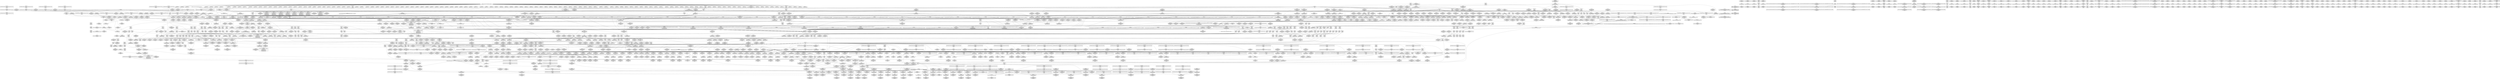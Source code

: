 digraph {
	CE0x66e8cf0 [shape=record,shape=Mrecord,label="{CE0x66e8cf0|tomoyo_mount_acl:_tmp20|security/tomoyo/mount.c,110|*SummSource*}"]
	CE0x66b1460 [shape=record,shape=Mrecord,label="{CE0x66b1460|tomoyo_mount_acl:_dev_name.addr.0|*SummSource*}"]
	CE0x68eef50 [shape=record,shape=Mrecord,label="{CE0x68eef50|i64_6|*Constant*}"]
	CE0x58ce540 [shape=record,shape=Mrecord,label="{CE0x58ce540|tomoyo_mount_acl:_if.end38}"]
	CE0x81a8f80 [shape=record,shape=Mrecord,label="{CE0x81a8f80|tomoyo_mount_acl:_cmp|security/tomoyo/mount.c,110|*SummSink*}"]
	CE0x6943fa0 [shape=record,shape=Mrecord,label="{CE0x6943fa0|tomoyo_mount_acl:_tmp126|security/tomoyo/mount.c,167}"]
	CE0x5a21680 [shape=record,shape=Mrecord,label="{CE0x5a21680|tomoyo_audit_mount_log:_tmp1}"]
	CE0x5940e50 [shape=record,shape=Mrecord,label="{CE0x5940e50|tomoyo_const_part_length:_tmp53|security/tomoyo/util.c,652|*SummSource*}"]
	CE0x6721bc0 [shape=record,shape=Mrecord,label="{CE0x6721bc0|tomoyo_const_part_length:_tmp46|security/tomoyo/util.c,646|*SummSource*}"]
	CE0x8029210 [shape=record,shape=Mrecord,label="{CE0x8029210|tomoyo_fill_path_info:_call2|security/tomoyo/util.c,666}"]
	CE0x4b36660 [shape=record,shape=Mrecord,label="{CE0x4b36660|tomoyo_mount_acl:_tmp137|security/tomoyo/mount.c,172}"]
	CE0x581c580 [shape=record,shape=Mrecord,label="{CE0x581c580|i64_37|*Constant*}"]
	CE0x80295f0 [shape=record,shape=Mrecord,label="{CE0x80295f0|0:_i64*,_array:_GCR___llvm_gcda_edge_table44_internal_unnamed_addr_constant_3_x_i64*_i64*_getelementptr_inbounds_(_31_x_i64_,_31_x_i64_*___llvm_gcov_ctr43150,_i64_0,_i64_10),_i64*_getelementptr_inbounds_(_31_x_i64_,_31_x_i64_*___llvm_gcov_ctr43150,_i64_0,_i64_11),_i64*_getelementptr_inbounds_(_31_x_i64_,_31_x_i64_*___llvm_gcov_ctr43150,_i64_0,_i64_15)_:_elem_0::}"]
	CE0x4b13160 [shape=record,shape=Mrecord,label="{CE0x4b13160|i64_59|*Constant*|*SummSource*}"]
	CE0x818ba90 [shape=record,shape=Mrecord,label="{CE0x818ba90|i64*_getelementptr_inbounds_(_63_x_i64_,_63_x_i64_*___llvm_gcov_ctr1275,_i64_0,_i64_51)|*Constant*|*SummSink*}"]
	CE0x823b650 [shape=record,shape=Mrecord,label="{CE0x823b650|tomoyo_mount_acl:_tmp34|security/tomoyo/mount.c,113|*SummSource*}"]
	CE0x5a86130 [shape=record,shape=Mrecord,label="{CE0x5a86130|tomoyo_const_part_length:_tmp6|security/tomoyo/util.c,625|*SummSink*}"]
	CE0x585bbc0 [shape=record,shape=Mrecord,label="{CE0x585bbc0|tomoyo_const_part_length:_sw.epilog|*SummSource*}"]
	CE0x57eb930 [shape=record,shape=Mrecord,label="{CE0x57eb930|i64*_getelementptr_inbounds_(_31_x_i64_,_31_x_i64_*___llvm_gcov_ctr43150,_i64_0,_i64_4)|*Constant*|*SummSink*}"]
	CE0x5825f60 [shape=record,shape=Mrecord,label="{CE0x5825f60|tomoyo_const_part_length:_conv|security/tomoyo/util.c,626|*SummSource*}"]
	CE0x81ad820 [shape=record,shape=Mrecord,label="{CE0x81ad820|tomoyo_mount_acl:_name6|security/tomoyo/mount.c,106|*SummSink*}"]
	CE0x666bb30 [shape=record,shape=Mrecord,label="{CE0x666bb30|tomoyo_mount_acl:_tmp70|security/tomoyo/mount.c,128|*SummSink*}"]
	CE0x591ce40 [shape=record,shape=Mrecord,label="{CE0x591ce40|tomoyo_const_part_length:_add29|security/tomoyo/util.c,646}"]
	CE0x59dcc40 [shape=record,shape=Mrecord,label="{CE0x59dcc40|tomoyo_mount_acl:_tmp76|*SummSink*}"]
	CE0x8122e20 [shape=record,shape=Mrecord,label="{CE0x8122e20|i64*_getelementptr_inbounds_(_5_x_i64_,_5_x_i64_*___llvm_gcov_ctr28130,_i64_0,_i64_3)|*Constant*|*SummSink*}"]
	CE0x6b02df0 [shape=record,shape=Mrecord,label="{CE0x6b02df0|VOIDTB_TE:_CE_256,264_}"]
	CE0x830ec50 [shape=record,shape=Mrecord,label="{CE0x830ec50|VOIDTB_TE:_CE_164,165_}"]
	CE0x809aac0 [shape=record,shape=Mrecord,label="{CE0x809aac0|tomoyo_mount_acl:_call65|security/tomoyo/mount.c,162|*SummSink*}"]
	CE0x695c8c0 [shape=record,shape=Mrecord,label="{CE0x695c8c0|tomoyo_fill_path_info:_tmp10|*SummSink*}"]
	CE0x4d11950 [shape=record,shape=Mrecord,label="{CE0x4d11950|tomoyo_fill_path_info:_tmp}"]
	CE0x824d5e0 [shape=record,shape=Mrecord,label="{CE0x824d5e0|tomoyo_const_part_length:_entry|*SummSource*}"]
	CE0x6aba210 [shape=record,shape=Mrecord,label="{CE0x6aba210|i64*_getelementptr_inbounds_(_63_x_i64_,_63_x_i64_*___llvm_gcov_ctr1275,_i64_0,_i64_50)|*Constant*|*SummSource*}"]
	CE0x6876070 [shape=record,shape=Mrecord,label="{CE0x6876070|tomoyo_audit_mount_log:_type|security/tomoyo/mount.c,33|*SummSink*}"]
	CE0x5898320 [shape=record,shape=Mrecord,label="{CE0x5898320|i32_49|*Constant*|*SummSource*}"]
	CE0x801b760 [shape=record,shape=Mrecord,label="{CE0x801b760|VOIDTB_TE:_CE_296,304_}"]
	CE0x4b57390 [shape=record,shape=Mrecord,label="{CE0x4b57390|tomoyo_fill_path_info:_const_len6|security/tomoyo/util.c,668|*SummSink*}"]
	CE0x6706340 [shape=record,shape=Mrecord,label="{CE0x6706340|tomoyo_mount_acl:_tmp28|security/tomoyo/mount.c,112|*SummSource*}"]
	CE0x6829de0 [shape=record,shape=Mrecord,label="{CE0x6829de0|tomoyo_mount_acl:_path1|security/tomoyo/mount.c,136|*SummSink*}"]
	CE0x5730e30 [shape=record,shape=Mrecord,label="{CE0x5730e30|i64_28|*Constant*|*SummSource*}"]
	CE0x4b368b0 [shape=record,shape=Mrecord,label="{CE0x4b368b0|i64*_getelementptr_inbounds_(_63_x_i64_,_63_x_i64_*___llvm_gcov_ctr1275,_i64_0,_i64_61)|*Constant*|*SummSource*}"]
	CE0x4e03210 [shape=record,shape=Mrecord,label="{CE0x4e03210|tomoyo_mount_acl:_dev|security/tomoyo/mount.c,156|*SummSink*}"]
	CE0x8318be0 [shape=record,shape=Mrecord,label="{CE0x8318be0|tomoyo_mount_acl:_tmp19|security/tomoyo/mount.c,110|*SummSource*}"]
	CE0x6656740 [shape=record,shape=Mrecord,label="{CE0x6656740|tomoyo_fill_path_info:_land.rhs}"]
	CE0x68d8cc0 [shape=record,shape=Mrecord,label="{CE0x68d8cc0|tomoyo_mount_acl:_tmp65|security/tomoyo/mount.c,126|*SummSink*}"]
	CE0x6b79900 [shape=record,shape=Mrecord,label="{CE0x6b79900|tomoyo_audit_mount_log:_dev|security/tomoyo/mount.c,31}"]
	CE0x5a822f0 [shape=record,shape=Mrecord,label="{CE0x5a822f0|__llvm_gcov_indirect_counter_increment114:_counters|Function::__llvm_gcov_indirect_counter_increment114&Arg::counters::|*SummSource*}"]
	CE0x5915be0 [shape=record,shape=Mrecord,label="{CE0x5915be0|_call_void___llvm_gcov_indirect_counter_increment114(i32*___llvm_gcov_global_state_pred45,_i64**_getelementptr_inbounds_(_3_x_i64*_,_3_x_i64*_*___llvm_gcda_edge_table44,_i64_0,_i64_1)),_!dbg_!38927|security/tomoyo/util.c,634|*SummSink*}"]
	CE0x82f7110 [shape=record,shape=Mrecord,label="{CE0x82f7110|tomoyo_mount_acl:_tmp3|security/tomoyo/mount.c,79}"]
	CE0x598de80 [shape=record,shape=Mrecord,label="{CE0x598de80|i64_36|*Constant*|*SummSink*}"]
	CE0x5866da0 [shape=record,shape=Mrecord,label="{CE0x5866da0|GLOBAL:___llvm_gcov_global_state_pred45|Global_var:__llvm_gcov_global_state_pred45}"]
	CE0x695c210 [shape=record,shape=Mrecord,label="{CE0x695c210|tomoyo_fill_path_info:_cmp|security/tomoyo/util.c,667|*SummSink*}"]
	CE0x5ba1140 [shape=record,shape=Mrecord,label="{CE0x5ba1140|tomoyo_audit_mount_log:_tmp}"]
	CE0x4aef8e0 [shape=record,shape=Mrecord,label="{CE0x4aef8e0|tomoyo_mount_acl:_error.0|*SummSink*}"]
	CE0x8267000 [shape=record,shape=Mrecord,label="{CE0x8267000|tomoyo_mount_acl:_tmp46|security/tomoyo/mount.c,117|*SummSource*}"]
	CE0x6bd9c70 [shape=record,shape=Mrecord,label="{CE0x6bd9c70|i64_16|*Constant*}"]
	CE0x5a8de90 [shape=record,shape=Mrecord,label="{CE0x5a8de90|i64*_getelementptr_inbounds_(_31_x_i64_,_31_x_i64_*___llvm_gcov_ctr43150,_i64_0,_i64_16)|*Constant*}"]
	CE0x4b57120 [shape=record,shape=Mrecord,label="{CE0x4b57120|tomoyo_fill_path_info:_tmp11|security/tomoyo/util.c,667|*SummSink*}"]
	CE0x687b660 [shape=record,shape=Mrecord,label="{CE0x687b660|tomoyo_mount_acl:_tobool71|security/tomoyo/mount.c,171}"]
	CE0x82d2cb0 [shape=record,shape=Mrecord,label="{CE0x82d2cb0|tomoyo_mount_acl:_if.end24}"]
	CE0x6bc1830 [shape=record,shape=Mrecord,label="{CE0x6bc1830|tomoyo_mount_acl:_tmp12|security/tomoyo/mount.c,102|*SummSource*}"]
	CE0x669a5e0 [shape=record,shape=Mrecord,label="{CE0x669a5e0|tomoyo_const_part_length:_if.end28|*SummSource*}"]
	CE0x5a28600 [shape=record,shape=Mrecord,label="{CE0x5a28600|__llvm_gcov_indirect_counter_increment114:_tmp5|*SummSink*}"]
	CE0x4e25f70 [shape=record,shape=Mrecord,label="{CE0x4e25f70|i64*_getelementptr_inbounds_(_63_x_i64_,_63_x_i64_*___llvm_gcov_ctr1275,_i64_0,_i64_43)|*Constant*|*SummSource*}"]
	CE0x6a97410 [shape=record,shape=Mrecord,label="{CE0x6a97410|GLOBAL:_path_put|*Constant*|*SummSink*}"]
	CE0x6763b30 [shape=record,shape=Mrecord,label="{CE0x6763b30|GLOBAL:___llvm_gcov_ctr28130|Global_var:__llvm_gcov_ctr28130|*SummSink*}"]
	CE0x69990a0 [shape=record,shape=Mrecord,label="{CE0x69990a0|tomoyo_mount_acl:_tmp136|security/tomoyo/mount.c,171|*SummSink*}"]
	CE0x5a77ee0 [shape=record,shape=Mrecord,label="{CE0x5a77ee0|GLOBAL:___llvm_gcov_ctr43150|Global_var:__llvm_gcov_ctr43150|*SummSource*}"]
	CE0x57eba10 [shape=record,shape=Mrecord,label="{CE0x57eba10|tomoyo_const_part_length:_tmp9|security/tomoyo/util.c,626|*SummSink*}"]
	CE0x66c94e0 [shape=record,shape=Mrecord,label="{CE0x66c94e0|i64_13|*Constant*}"]
	CE0x81232a0 [shape=record,shape=Mrecord,label="{CE0x81232a0|i64*_getelementptr_inbounds_(_63_x_i64_,_63_x_i64_*___llvm_gcov_ctr1275,_i64_0,_i64_62)|*Constant*}"]
	CE0x4afbf50 [shape=record,shape=Mrecord,label="{CE0x4afbf50|tomoyo_mount_acl:_tobool44|security/tomoyo/mount.c,144|*SummSource*}"]
	CE0x65f71d0 [shape=record,shape=Mrecord,label="{CE0x65f71d0|tomoyo_const_part_length:_tmp25|security/tomoyo/util.c,641|*SummSink*}"]
	CE0x5a8bf50 [shape=record,shape=Mrecord,label="{CE0x5a8bf50|i64*_getelementptr_inbounds_(_31_x_i64_,_31_x_i64_*___llvm_gcov_ctr43150,_i64_0,_i64_3)|*Constant*|*SummSource*}"]
	CE0x66d44c0 [shape=record,shape=Mrecord,label="{CE0x66d44c0|tomoyo_mount_acl:_tmp18|security/tomoyo/mount.c,110}"]
	CE0x66b0e90 [shape=record,shape=Mrecord,label="{CE0x66b0e90|i8*_getelementptr_inbounds_(_7_x_i8_,_7_x_i8_*_.str60,_i32_0,_i32_0)|*Constant*|*SummSink*}"]
	CE0x4ad2380 [shape=record,shape=Mrecord,label="{CE0x4ad2380|i64*_getelementptr_inbounds_(_63_x_i64_,_63_x_i64_*___llvm_gcov_ctr1275,_i64_0,_i64_55)|*Constant*}"]
	CE0x829bed0 [shape=record,shape=Mrecord,label="{CE0x829bed0|i8**_getelementptr_inbounds_(_7_x_i8*_,_7_x_i8*_*_tomoyo_mounts,_i32_0,_i64_1)|*Constant*|*SummSource*}"]
	CE0x5abb810 [shape=record,shape=Mrecord,label="{CE0x5abb810|_call_void___llvm_gcov_indirect_counter_increment114(i32*___llvm_gcov_global_state_pred45,_i64**_getelementptr_inbounds_(_3_x_i64*_,_3_x_i64*_*___llvm_gcda_edge_table44,_i64_0,_i64_2)),_!dbg_!38930|security/tomoyo/util.c,640}"]
	CE0x809a080 [shape=record,shape=Mrecord,label="{CE0x809a080|i64*_getelementptr_inbounds_(_63_x_i64_,_63_x_i64_*___llvm_gcov_ctr1275,_i64_0,_i64_42)|*Constant*}"]
	CE0x5904410 [shape=record,shape=Mrecord,label="{CE0x5904410|_ret_i32_%error.0,_!dbg_!39072|security/tomoyo/mount.c,174|*SummSink*}"]
	CE0x65e4020 [shape=record,shape=Mrecord,label="{CE0x65e4020|tomoyo_mount_acl:_need_dev.3}"]
	CE0x66f9020 [shape=record,shape=Mrecord,label="{CE0x66f9020|i8**_getelementptr_inbounds_(_7_x_i8*_,_7_x_i8*_*_tomoyo_mounts,_i32_0,_i64_3)|*Constant*}"]
	CE0x6730360 [shape=record,shape=Mrecord,label="{CE0x6730360|tomoyo_fill_path_info:_tmp7|security/tomoyo/util.c,667}"]
	CE0x82ffa90 [shape=record,shape=Mrecord,label="{CE0x82ffa90|16:_%struct.dentry*,_:_SCMRE_16,24_|*MultipleSource*|security/tomoyo/mount.c,79|security/tomoyo/mount.c, 79|security/tomoyo/mount.c, 80|security/tomoyo/mount.c,79}"]
	CE0x57d9f60 [shape=record,shape=Mrecord,label="{CE0x57d9f60|tomoyo_const_part_length:_sw.bb9|*SummSink*}"]
	CE0x8305450 [shape=record,shape=Mrecord,label="{CE0x8305450|VOIDTB_TE:_CE_80,88_}"]
	"CONST[source:1(input),value:2(dynamic)][purpose:{object}]"
	CE0x82d0740 [shape=record,shape=Mrecord,label="{CE0x82d0740|tomoyo_mount_acl:_do.end}"]
	CE0x8034eb0 [shape=record,shape=Mrecord,label="{CE0x8034eb0|tomoyo_mount_acl:_tmp97|security/tomoyo/mount.c,138|*SummSource*}"]
	CE0x5825480 [shape=record,shape=Mrecord,label="{CE0x5825480|i32_48|*Constant*}"]
	CE0x818be70 [shape=record,shape=Mrecord,label="{CE0x818be70|_call_void_tomoyo_fill_path_info(%struct.tomoyo_path_info*_%rdev)_#9,_!dbg_!39024|security/tomoyo/mount.c,153}"]
	CE0x5afc410 [shape=record,shape=Mrecord,label="{CE0x5afc410|tomoyo_mount_acl:_tmp102|security/tomoyo/mount.c,144}"]
	CE0x4b7b290 [shape=record,shape=Mrecord,label="{CE0x4b7b290|tomoyo_const_part_length:_tmp12|security/tomoyo/util.c,626}"]
	CE0x4cfc470 [shape=record,shape=Mrecord,label="{CE0x4cfc470|i32_8|*Constant*}"]
	CE0x809b1c0 [shape=record,shape=Mrecord,label="{CE0x809b1c0|tomoyo_audit_mount_log:_entry|*SummSource*}"]
	CE0x66827e0 [shape=record,shape=Mrecord,label="{CE0x66827e0|i64_44|*Constant*|*SummSink*}"]
	CE0x4aef300 [shape=record,shape=Mrecord,label="{CE0x4aef300|i32_-19|*Constant*}"]
	CE0x66de7d0 [shape=record,shape=Mrecord,label="{CE0x66de7d0|tomoyo_mount_acl:_tmp41|security/tomoyo/mount.c,112}"]
	CE0x7f6d1e0 [shape=record,shape=Mrecord,label="{CE0x7f6d1e0|tomoyo_fill_path_info:_name1|security/tomoyo/util.c,663}"]
	CE0x760fcd0 [shape=record,shape=Mrecord,label="{CE0x760fcd0|tomoyo_audit_mount_log:_mount8|security/tomoyo/mount.c,34}"]
	CE0x5a21420 [shape=record,shape=Mrecord,label="{CE0x5a21420|tomoyo_const_part_length:_tmp28|security/tomoyo/util.c,641|*SummSource*}"]
	CE0x7fd3230 [shape=record,shape=Mrecord,label="{CE0x7fd3230|tomoyo_mount_acl:_tmp99|security/tomoyo/mount.c,139}"]
	CE0x82d4090 [shape=record,shape=Mrecord,label="{CE0x82d4090|tomoyo_mount_acl:_if.end24|*SummSource*}"]
	CE0x5a5b1a0 [shape=record,shape=Mrecord,label="{CE0x5a5b1a0|i64_34|*Constant*|*SummSource*}"]
	CE0x6639430 [shape=record,shape=Mrecord,label="{CE0x6639430|tomoyo_const_part_length:_cmp15|security/tomoyo/util.c,641|*SummSink*}"]
	CE0x5aae630 [shape=record,shape=Mrecord,label="{CE0x5aae630|tomoyo_const_part_length:_tmp2|security/tomoyo/util.c,624|*SummSink*}"]
	CE0x68feb00 [shape=record,shape=Mrecord,label="{CE0x68feb00|tomoyo_fill_path_info:_entry|*SummSink*}"]
	CE0x81ac080 [shape=record,shape=Mrecord,label="{CE0x81ac080|tomoyo_mount_acl:_fs_flags|security/tomoyo/mount.c,126|*SummSink*}"]
	CE0x82e2f60 [shape=record,shape=Mrecord,label="{CE0x82e2f60|i64*_getelementptr_inbounds_(_63_x_i64_,_63_x_i64_*___llvm_gcov_ctr1275,_i64_0,_i64_26)|*Constant*|*SummSource*}"]
	CE0x68b05e0 [shape=record,shape=Mrecord,label="{CE0x68b05e0|tomoyo_mount_acl:_tmp91|security/tomoyo/mount.c,133}"]
	CE0x6607d90 [shape=record,shape=Mrecord,label="{CE0x6607d90|tomoyo_mount_acl:_mount|security/tomoyo/mount.c,155|*SummSource*}"]
	CE0x58f7b00 [shape=record,shape=Mrecord,label="{CE0x58f7b00|tomoyo_const_part_length:_tmp48|security/tomoyo/util.c,649}"]
	CE0x66b2090 [shape=record,shape=Mrecord,label="{CE0x66b2090|i64_54|*Constant*|*SummSource*}"]
	CE0x8311600 [shape=record,shape=Mrecord,label="{CE0x8311600|i64_25|*Constant*|*SummSource*}"]
	CE0x81acc60 [shape=record,shape=Mrecord,label="{CE0x81acc60|tomoyo_mount_acl:_tmp28|security/tomoyo/mount.c,112}"]
	CE0x5abb670 [shape=record,shape=Mrecord,label="{CE0x5abb670|i64**_getelementptr_inbounds_(_3_x_i64*_,_3_x_i64*_*___llvm_gcda_edge_table44,_i64_0,_i64_2)|*Constant*}"]
	CE0x6a80430 [shape=record,shape=Mrecord,label="{CE0x6a80430|tomoyo_mount_acl:_tmp125|security/tomoyo/mount.c,163|*SummSource*}"]
	CE0x7f6bcf0 [shape=record,shape=Mrecord,label="{CE0x7f6bcf0|tomoyo_audit_mount_log:_dir|security/tomoyo/mount.c,32|*SummSink*}"]
	CE0x68e4310 [shape=record,shape=Mrecord,label="{CE0x68e4310|tomoyo_mount_acl:_tobool|security/tomoyo/mount.c,94}"]
	CE0x6c08fd0 [shape=record,shape=Mrecord,label="{CE0x6c08fd0|tomoyo_fill_path_info:_const_len|security/tomoyo/util.c,666|*SummSink*}"]
	CE0x5956e40 [shape=record,shape=Mrecord,label="{CE0x5956e40|__llvm_gcov_indirect_counter_increment114:_bb4}"]
	CE0x8052ee0 [shape=record,shape=Mrecord,label="{CE0x8052ee0|i64*_getelementptr_inbounds_(_63_x_i64_,_63_x_i64_*___llvm_gcov_ctr1275,_i64_0,_i64_42)|*Constant*|*SummSink*}"]
	CE0x4afbbb0 [shape=record,shape=Mrecord,label="{CE0x4afbbb0|tomoyo_mount_acl:_tmp101|security/tomoyo/mount.c,142|*SummSource*}"]
	CE0x8321190 [shape=record,shape=Mrecord,label="{CE0x8321190|VOIDTB_TE:_CE_172,173_}"]
	CE0x6931c10 [shape=record,shape=Mrecord,label="{CE0x6931c10|i64_176|*Constant*}"]
	CE0x58e15d0 [shape=record,shape=Mrecord,label="{CE0x58e15d0|tomoyo_const_part_length:_tmp47|security/tomoyo/util.c,646|*SummSink*}"]
	CE0x818bb00 [shape=record,shape=Mrecord,label="{CE0x818bb00|tomoyo_mount_acl:_tmp116|security/tomoyo/mount.c,152|*SummSource*}"]
	CE0x6b8d930 [shape=record,shape=Mrecord,label="{CE0x6b8d930|tomoyo_mount_acl:_tmp87|security/tomoyo/mount.c,132|*SummSource*}"]
	CE0x68d9770 [shape=record,shape=Mrecord,label="{CE0x68d9770|i8*_getelementptr_inbounds_(_27_x_i8_,_27_x_i8_*_.str870,_i32_0,_i32_0)|*Constant*}"]
	CE0x82e37a0 [shape=record,shape=Mrecord,label="{CE0x82e37a0|tomoyo_mount_acl:_tmp63|security/tomoyo/mount.c,123|*SummSink*}"]
	CE0x7f56fc0 [shape=record,shape=Mrecord,label="{CE0x7f56fc0|_call_void_mcount()_#3}"]
	CE0x82509b0 [shape=record,shape=Mrecord,label="{CE0x82509b0|i64_15|*Constant*|*SummSink*}"]
	CE0x83075d0 [shape=record,shape=Mrecord,label="{CE0x83075d0|tomoyo_mount_acl:_tobool22|security/tomoyo/mount.c,122|*SummSink*}"]
	CE0x814dea0 [shape=record,shape=Mrecord,label="{CE0x814dea0|GLOBAL:_kern_path|*Constant*|*SummSource*}"]
	CE0x82c1f80 [shape=record,shape=Mrecord,label="{CE0x82c1f80|tomoyo_mount_acl:_lor.lhs.false10|*SummSource*}"]
	CE0x804b5d0 [shape=record,shape=Mrecord,label="{CE0x804b5d0|tomoyo_mount_acl:_param|security/tomoyo/mount.c,155|*SummSource*}"]
	CE0x5afc1e0 [shape=record,shape=Mrecord,label="{CE0x5afc1e0|i64_44|*Constant*|*SummSource*}"]
	CE0x5a82070 [shape=record,shape=Mrecord,label="{CE0x5a82070|__llvm_gcov_indirect_counter_increment114:_predecessor|Function::__llvm_gcov_indirect_counter_increment114&Arg::predecessor::|*SummSource*}"]
	CE0x660b240 [shape=record,shape=Mrecord,label="{CE0x660b240|GLOBAL:_put_filesystem|*Constant*|*SummSink*}"]
	CE0x823c260 [shape=record,shape=Mrecord,label="{CE0x823c260|i8**_getelementptr_inbounds_(_7_x_i8*_,_7_x_i8*_*_tomoyo_mounts,_i32_0,_i64_6)|*Constant*|*SummSink*}"]
	CE0x82e2c40 [shape=record,shape=Mrecord,label="{CE0x82e2c40|tomoyo_mount_acl:_path|security/tomoyo/mount.c, 80|*SummSink*}"]
	CE0x5839020 [shape=record,shape=Mrecord,label="{CE0x5839020|tomoyo_mount_acl:_tmp70|security/tomoyo/mount.c,128}"]
	CE0x4ae8ea0 [shape=record,shape=Mrecord,label="{CE0x4ae8ea0|tomoyo_mount_acl:_tmp131|security/tomoyo/mount.c,168|*SummSink*}"]
	CE0x8308d30 [shape=record,shape=Mrecord,label="{CE0x8308d30|VOIDTB_TE:_CE_152,153_}"]
	CE0x69bb3d0 [shape=record,shape=Mrecord,label="{CE0x69bb3d0|tomoyo_mount_acl:_tmp106|security/tomoyo/mount.c,145|*SummSink*}"]
	CE0x6632db0 [shape=record,shape=Mrecord,label="{CE0x6632db0|0:_%struct.tomoyo_obj_info*,_24:_%struct.tomoyo_path_info*,_32:_%struct.tomoyo_path_info*,_40:_%struct.tomoyo_path_info*,_48:_i64,_56:_i32,_72:_i8,_:_CMRE_48,49_}"]
	CE0x8088840 [shape=record,shape=Mrecord,label="{CE0x8088840|tomoyo_mount_acl:_tmp128|security/tomoyo/mount.c,167|*SummSink*}"]
	CE0x82c6fe0 [shape=record,shape=Mrecord,label="{CE0x82c6fe0|tomoyo_mount_acl:_lor.lhs.false34|*SummSource*}"]
	CE0x7fd0ac0 [shape=record,shape=Mrecord,label="{CE0x7fd0ac0|tomoyo_mount_acl:_tmp74|*SummSink*}"]
	CE0x596b7b0 [shape=record,shape=Mrecord,label="{CE0x596b7b0|tomoyo_const_part_length:_add|security/tomoyo/util.c,634|*SummSource*}"]
	CE0x6c00d20 [shape=record,shape=Mrecord,label="{CE0x6c00d20|i32_2|*Constant*|*SummSource*}"]
	CE0x591cf00 [shape=record,shape=Mrecord,label="{CE0x591cf00|tomoyo_const_part_length:_add29|security/tomoyo/util.c,646|*SummSource*}"]
	CE0x82e5d20 [shape=record,shape=Mrecord,label="{CE0x82e5d20|tomoyo_mount_acl:_rtype|security/tomoyo/mount.c, 85|*SummSource*}"]
	CE0x660a560 [shape=record,shape=Mrecord,label="{CE0x660a560|tomoyo_mount_acl:_requested_dev_name.0|*SummSource*}"]
	CE0x661dec0 [shape=record,shape=Mrecord,label="{CE0x661dec0|tomoyo_const_part_length:_tmp50|security/tomoyo/util.c,651}"]
	CE0x6943da0 [shape=record,shape=Mrecord,label="{CE0x6943da0|i64_56|*Constant*|*SummSource*}"]
	CE0x8278cd0 [shape=record,shape=Mrecord,label="{CE0x8278cd0|tomoyo_mount_acl:_tmp104|security/tomoyo/mount.c,144|*SummSource*}"]
	CE0x65d1cc0 [shape=record,shape=Mrecord,label="{CE0x65d1cc0|tomoyo_const_part_length:_lor.lhs.false23|*SummSink*}"]
	CE0x5a8dc20 [shape=record,shape=Mrecord,label="{CE0x5a8dc20|_ret_void|*SummSink*}"]
	CE0x5a781b0 [shape=record,shape=Mrecord,label="{CE0x5a781b0|tomoyo_const_part_length:_tmp3|security/tomoyo/util.c,624|*SummSource*}"]
	CE0x7f6d320 [shape=record,shape=Mrecord,label="{CE0x7f6d320|tomoyo_fill_path_info:_name1|security/tomoyo/util.c,663|*SummSource*}"]
	CE0x69a4920 [shape=record,shape=Mrecord,label="{CE0x69a4920|tomoyo_mount_acl:_tmp119|security/tomoyo/mount.c,161|*SummSink*}"]
	CE0x677a3c0 [shape=record,shape=Mrecord,label="{CE0x677a3c0|0:_%struct.tomoyo_obj_info*,_24:_%struct.tomoyo_path_info*,_32:_%struct.tomoyo_path_info*,_40:_%struct.tomoyo_path_info*,_48:_i64,_56:_i32,_72:_i8,_:_CMRE_72,73_|*MultipleSource*|Function::tomoyo_mount_acl&Arg::r::|security/tomoyo/mount.c,90}"]
	CE0x5a28b90 [shape=record,shape=Mrecord,label="{CE0x5a28b90|tomoyo_const_part_length:_while.end|*SummSink*}"]
	CE0x8287d90 [shape=record,shape=Mrecord,label="{CE0x8287d90|tomoyo_mount_acl:_tmp49|security/tomoyo/mount.c,117}"]
	CE0x581c510 [shape=record,shape=Mrecord,label="{CE0x581c510|i64_37|*Constant*|*SummSource*}"]
	CE0x6706120 [shape=record,shape=Mrecord,label="{CE0x6706120|tomoyo_mount_acl:_tmp31|security/tomoyo/mount.c,113}"]
	CE0x66aaba0 [shape=record,shape=Mrecord,label="{CE0x66aaba0|tomoyo_audit_mount_log:_tmp4|security/tomoyo/mount.c,31}"]
	CE0x58392b0 [shape=record,shape=Mrecord,label="{CE0x58392b0|tomoyo_fill_path_info:_tmp4|security/tomoyo/util.c,667|*SummSource*}"]
	CE0x668f6b0 [shape=record,shape=Mrecord,label="{CE0x668f6b0|tomoyo_fill_path_info:_cmp|security/tomoyo/util.c,667|*SummSource*}"]
	CE0x6c11150 [shape=record,shape=Mrecord,label="{CE0x6c11150|tomoyo_mount_acl:_path2|security/tomoyo/mount.c,100|*SummSink*}"]
	CE0x59fb940 [shape=record,shape=Mrecord,label="{CE0x59fb940|__llvm_gcov_indirect_counter_increment114:_entry|*SummSource*}"]
	CE0x5a932b0 [shape=record,shape=Mrecord,label="{CE0x5a932b0|tomoyo_const_part_length:_tmp5|security/tomoyo/util.c,624}"]
	CE0x4ded110 [shape=record,shape=Mrecord,label="{CE0x4ded110|i64_35|*Constant*|*SummSource*}"]
	CE0x59daa90 [shape=record,shape=Mrecord,label="{CE0x59daa90|i32_8|*Constant*|*SummSink*}"]
	CE0x588a6a0 [shape=record,shape=Mrecord,label="{CE0x588a6a0|tomoyo_const_part_length:_incdec.ptr7|security/tomoyo/util.c,631|*SummSink*}"]
	CE0x8286520 [shape=record,shape=Mrecord,label="{CE0x8286520|tomoyo_mount_acl:_call21|security/tomoyo/mount.c,121|*SummSink*}"]
	CE0x49c57d0 [shape=record,shape=Mrecord,label="{CE0x49c57d0|tomoyo_fill_path_info:_tmp8|security/tomoyo/util.c,667|*SummSource*}"]
	CE0x5a20ee0 [shape=record,shape=Mrecord,label="{CE0x5a20ee0|tomoyo_const_part_length:_tmp27|security/tomoyo/util.c,641|*SummSource*}"]
	CE0x82d6f00 [shape=record,shape=Mrecord,label="{CE0x82d6f00|tomoyo_mount_acl:_if.then72|*SummSink*}"]
	CE0x66ef2d0 [shape=record,shape=Mrecord,label="{CE0x66ef2d0|tomoyo_mount_acl:_tmp108|security/tomoyo/mount.c,147|*SummSink*}"]
	CE0x665c6f0 [shape=record,shape=Mrecord,label="{CE0x665c6f0|i64*_getelementptr_inbounds_(_31_x_i64_,_31_x_i64_*___llvm_gcov_ctr43150,_i64_0,_i64_21)|*Constant*|*SummSource*}"]
	CE0x8146be0 [shape=record,shape=Mrecord,label="{CE0x8146be0|tomoyo_mount_acl:_tmp64|security/tomoyo/mount.c,123}"]
	CE0x82a2b70 [shape=record,shape=Mrecord,label="{CE0x82a2b70|tomoyo_mount_acl:_tmp107|security/tomoyo/mount.c,145}"]
	CE0x66b55b0 [shape=record,shape=Mrecord,label="{CE0x66b55b0|tomoyo_const_part_length:_tmp42|security/tomoyo/util.c,644|*SummSink*}"]
	CE0x8246c30 [shape=record,shape=Mrecord,label="{CE0x8246c30|tomoyo_mount_acl:_tmp39|security/tomoyo/mount.c,114}"]
	CE0x57d9990 [shape=record,shape=Mrecord,label="{CE0x57d9990|GLOBAL:_tomoyo_encode|*Constant*}"]
	CE0x682a120 [shape=record,shape=Mrecord,label="{CE0x682a120|tomoyo_mount_acl:_tmp92|security/tomoyo/mount.c,136|*SummSink*}"]
	CE0x7fad810 [shape=record,shape=Mrecord,label="{CE0x7fad810|tomoyo_audit_mount_log:_tmp9|security/tomoyo/mount.c,33|*SummSink*}"]
	CE0x8072ee0 [shape=record,shape=Mrecord,label="{CE0x8072ee0|tomoyo_mount_acl:_fstype.1|*SummSource*}"]
	CE0x586dbe0 [shape=record,shape=Mrecord,label="{CE0x586dbe0|i64_40|*Constant*|*SummSource*}"]
	CE0x66d0440 [shape=record,shape=Mrecord,label="{CE0x66d0440|tomoyo_mount_acl:_tmp41|security/tomoyo/mount.c,112|*SummSource*}"]
	CE0x82e3460 [shape=record,shape=Mrecord,label="{CE0x82e3460|tomoyo_mount_acl:_tmp63|security/tomoyo/mount.c,123}"]
	CE0x66e8850 [shape=record,shape=Mrecord,label="{CE0x66e8850|tomoyo_mount_acl:_tmp21|security/tomoyo/mount.c,110|*SummSink*}"]
	CE0x69bb2f0 [shape=record,shape=Mrecord,label="{CE0x69bb2f0|i64*_getelementptr_inbounds_(_63_x_i64_,_63_x_i64_*___llvm_gcov_ctr1275,_i64_0,_i64_46)|*Constant*|*SummSink*}"]
	CE0x82385a0 [shape=record,shape=Mrecord,label="{CE0x82385a0|tomoyo_mount_acl:_fs_flags|security/tomoyo/mount.c,126|*SummSource*}"]
	CE0x59300a0 [shape=record,shape=Mrecord,label="{CE0x59300a0|0:_%struct.tomoyo_obj_info*,_24:_%struct.tomoyo_path_info*,_32:_%struct.tomoyo_path_info*,_40:_%struct.tomoyo_path_info*,_48:_i64,_56:_i32,_72:_i8,_:_CMRE_36,37_}"]
	CE0x6987fa0 [shape=record,shape=Mrecord,label="{CE0x6987fa0|tomoyo_mount_acl:_tmp76}"]
	CE0x824dfb0 [shape=record,shape=Mrecord,label="{CE0x824dfb0|tomoyo_mount_acl:_entry|*SummSink*}"]
	CE0x8034ab0 [shape=record,shape=Mrecord,label="{CE0x8034ab0|tomoyo_mount_acl:_tmp96|security/tomoyo/mount.c,138|*SummSource*}"]
	CE0x661c220 [shape=record,shape=Mrecord,label="{CE0x661c220|i64*_getelementptr_inbounds_(_31_x_i64_,_31_x_i64_*___llvm_gcov_ctr43150,_i64_0,_i64_28)|*Constant*}"]
	CE0x804b640 [shape=record,shape=Mrecord,label="{CE0x804b640|i8_4|*Constant*}"]
	CE0x4a9a710 [shape=record,shape=Mrecord,label="{CE0x4a9a710|i64_48|*Constant*|*SummSource*}"]
	CE0x687b930 [shape=record,shape=Mrecord,label="{CE0x687b930|tomoyo_mount_acl:_dentry|security/tomoyo/mount.c,171|*SummSink*}"]
	CE0x83015c0 [shape=record,shape=Mrecord,label="{CE0x83015c0|tomoyo_mount_acl:_tmp}"]
	CE0x6987d10 [shape=record,shape=Mrecord,label="{CE0x6987d10|tomoyo_mount_acl:_need_dev.2|*SummSink*}"]
	CE0x4e13e00 [shape=record,shape=Mrecord,label="{CE0x4e13e00|i64_1|*Constant*}"]
	CE0x830ba60 [shape=record,shape=Mrecord,label="{CE0x830ba60|VOIDTB_TE:_CE_159,160_}"]
	CE0x5a9e790 [shape=record,shape=Mrecord,label="{CE0x5a9e790|tomoyo_mount_acl:_name52|security/tomoyo/mount.c,152|*SummSink*}"]
	CE0x81a35a0 [shape=record,shape=Mrecord,label="{CE0x81a35a0|tomoyo_mount_acl:_cmp|security/tomoyo/mount.c,110|*SummSource*}"]
	CE0x80152f0 [shape=record,shape=Mrecord,label="{CE0x80152f0|_ret_i32_%call,_!dbg_!38919|security/tomoyo/mount.c,30}"]
	CE0x5823020 [shape=record,shape=Mrecord,label="{CE0x5823020|i64_60|*Constant*|*SummSink*}"]
	CE0x668eda0 [shape=record,shape=Mrecord,label="{CE0x668eda0|tomoyo_audit_mount_log:_tmp5|security/tomoyo/mount.c,31}"]
	CE0x82ccfc0 [shape=record,shape=Mrecord,label="{CE0x82ccfc0|tomoyo_mount_acl:_if.end69|*SummSource*}"]
	CE0x6b76070 [shape=record,shape=Mrecord,label="{CE0x6b76070|__llvm_gcov_indirect_counter_increment114:_tmp1|*SummSink*}"]
	CE0x668f640 [shape=record,shape=Mrecord,label="{CE0x668f640|tomoyo_fill_path_info:_cmp|security/tomoyo/util.c,667}"]
	CE0x655fc10 [shape=record,shape=Mrecord,label="{CE0x655fc10|tomoyo_audit_mount_log:_param|security/tomoyo/mount.c,31|*SummSource*}"]
	CE0x4e03100 [shape=record,shape=Mrecord,label="{CE0x4e03100|tomoyo_mount_acl:_dev|security/tomoyo/mount.c,156|*SummSource*}"]
	CE0x804b230 [shape=record,shape=Mrecord,label="{CE0x804b230|tomoyo_mount_acl:_param_type|security/tomoyo/mount.c,154}"]
	CE0x824d280 [shape=record,shape=Mrecord,label="{CE0x824d280|tomoyo_mount_acl:_tmp36|security/tomoyo/mount.c,114|*SummSource*}"]
	CE0x82c33c0 [shape=record,shape=Mrecord,label="{CE0x82c33c0|tomoyo_mount_acl:_if.end50|*SummSink*}"]
	CE0x830be50 [shape=record,shape=Mrecord,label="{CE0x830be50|VOIDTB_TE:_CE_155,156_}"]
	CE0x83168c0 [shape=record,shape=Mrecord,label="{CE0x83168c0|tomoyo_mount_acl:_tmp60|security/tomoyo/mount.c,122|*SummSink*}"]
	CE0x6bc4e70 [shape=record,shape=Mrecord,label="{CE0x6bc4e70|tomoyo_mount_acl:_type61|security/tomoyo/mount.c,158}"]
	CE0x687b7e0 [shape=record,shape=Mrecord,label="{CE0x687b7e0|tomoyo_mount_acl:_dentry|security/tomoyo/mount.c,171|*SummSource*}"]
	CE0x671cd90 [shape=record,shape=Mrecord,label="{CE0x671cd90|tomoyo_const_part_length:_tmp43|security/tomoyo/util.c,644|*SummSink*}"]
	CE0x668f330 [shape=record,shape=Mrecord,label="{CE0x668f330|i32_47|*Constant*}"]
	CE0x82c70c0 [shape=record,shape=Mrecord,label="{CE0x82c70c0|tomoyo_mount_acl:_if.then68}"]
	CE0x68edc10 [shape=record,shape=Mrecord,label="{CE0x68edc10|0:_i8*,_8:_i32,_12:_i16,_14:_i8,_15:_i8,_:_SCMRE_12,14_|*MultipleSource*|security/tomoyo/mount.c, 87|security/tomoyo/mount.c, 85|security/tomoyo/mount.c, 86|security/tomoyo/mount.c,96}"]
	CE0x8269a70 [shape=record,shape=Mrecord,label="{CE0x8269a70|VOIDTB_TE:_CE_307,308_}"]
	CE0x82e5970 [shape=record,shape=Mrecord,label="{CE0x82e5970|tomoyo_mount_acl:_rtype|security/tomoyo/mount.c, 85}"]
	CE0x4dbc540 [shape=record,shape=Mrecord,label="{CE0x4dbc540|i32_8|*Constant*|*SummSource*}"]
	CE0x6a09aa0 [shape=record,shape=Mrecord,label="{CE0x6a09aa0|tomoyo_mount_acl:_mount63|security/tomoyo/mount.c,159}"]
	CE0x69248c0 [shape=record,shape=Mrecord,label="{CE0x69248c0|_ret_void,_!dbg_!38929|security/tomoyo/util.c,670}"]
	CE0x83186e0 [shape=record,shape=Mrecord,label="{CE0x83186e0|tomoyo_mount_acl:_cmp8|security/tomoyo/mount.c,112|*SummSource*}"]
	CE0x5916450 [shape=record,shape=Mrecord,label="{CE0x5916450|tomoyo_const_part_length:_tmp9|security/tomoyo/util.c,626}"]
	CE0x65e7370 [shape=record,shape=Mrecord,label="{CE0x65e7370|0:_%struct.tomoyo_obj_info*,_24:_%struct.tomoyo_path_info*,_32:_%struct.tomoyo_path_info*,_40:_%struct.tomoyo_path_info*,_48:_i64,_56:_i32,_72:_i8,_:_CMRE_43,44_}"]
	CE0x8262360 [shape=record,shape=Mrecord,label="{CE0x8262360|tomoyo_mount_acl:_tmp42|security/tomoyo/mount.c,112|*SummSource*}"]
	CE0x586db70 [shape=record,shape=Mrecord,label="{CE0x586db70|i64_40|*Constant*}"]
	CE0x5ba0b10 [shape=record,shape=Mrecord,label="{CE0x5ba0b10|tomoyo_const_part_length:_cmp3|security/tomoyo/util.c,627}"]
	CE0x66a4090 [shape=record,shape=Mrecord,label="{CE0x66a4090|VOIDTB_TE:_CE_220,221_}"]
	CE0x5aad910 [shape=record,shape=Mrecord,label="{CE0x5aad910|tomoyo_mount_acl:_fstype.0}"]
	CE0x82a2520 [shape=record,shape=Mrecord,label="{CE0x82a2520|tomoyo_mount_acl:_tmp52|security/tomoyo/mount.c,118|*SummSink*}"]
	CE0x683a990 [shape=record,shape=Mrecord,label="{CE0x683a990|VOIDTB_TE:_CE_223,224_}"]
	CE0x828d080 [shape=record,shape=Mrecord,label="{CE0x828d080|i64*_getelementptr_inbounds_(_63_x_i64_,_63_x_i64_*___llvm_gcov_ctr1275,_i64_0,_i64_23)|*Constant*|*SummSource*}"]
	CE0x5904560 [shape=record,shape=Mrecord,label="{CE0x5904560|tomoyo_fill_path_info:_land.rhs|*SummSink*}"]
	CE0x82e6980 [shape=record,shape=Mrecord,label="{CE0x82e6980|tomoyo_mount_acl:_rdev|security/tomoyo/mount.c, 86}"]
	CE0x5894f30 [shape=record,shape=Mrecord,label="{CE0x5894f30|tomoyo_const_part_length:_len.0}"]
	CE0x687bab0 [shape=record,shape=Mrecord,label="{CE0x687bab0|tomoyo_mount_acl:_tobool71|security/tomoyo/mount.c,171|*SummSource*}"]
	CE0x669a420 [shape=record,shape=Mrecord,label="{CE0x669a420|tomoyo_const_part_length:_lor.lhs.false|*SummSink*}"]
	CE0x69a5140 [shape=record,shape=Mrecord,label="{CE0x69a5140|GLOBAL:_kfree|*Constant*|*SummSource*}"]
	CE0x8317ca0 [shape=record,shape=Mrecord,label="{CE0x8317ca0|tomoyo_mount_acl:_tmp61|security/tomoyo/mount.c,122}"]
	CE0x4da6d50 [shape=record,shape=Mrecord,label="{CE0x4da6d50|tomoyo_const_part_length:_if.then17}"]
	CE0x5838ed0 [shape=record,shape=Mrecord,label="{CE0x5838ed0|i64*_getelementptr_inbounds_(_63_x_i64_,_63_x_i64_*___llvm_gcov_ctr1275,_i64_0,_i64_29)|*Constant*}"]
	CE0x5a88e90 [shape=record,shape=Mrecord,label="{CE0x5a88e90|tomoyo_fill_path_info:_hash|security/tomoyo/util.c,669}"]
	CE0x57eb9a0 [shape=record,shape=Mrecord,label="{CE0x57eb9a0|tomoyo_const_part_length:_tmp8|security/tomoyo/util.c,626|*SummSink*}"]
	CE0x814dfb0 [shape=record,shape=Mrecord,label="{CE0x814dfb0|GLOBAL:_kern_path|*Constant*|*SummSink*}"]
	CE0x82c9d90 [shape=record,shape=Mrecord,label="{CE0x82c9d90|tomoyo_mount_acl:_if.then4|*SummSink*}"]
	CE0x4e0b850 [shape=record,shape=Mrecord,label="{CE0x4e0b850|VOIDTB_TE:_CE_218,219_}"]
	CE0x66c6b70 [shape=record,shape=Mrecord,label="{CE0x66c6b70|0:_%struct.tomoyo_obj_info*,_24:_%struct.tomoyo_path_info*,_32:_%struct.tomoyo_path_info*,_40:_%struct.tomoyo_path_info*,_48:_i64,_56:_i32,_72:_i8,_:_CMRE_76,77_|*MultipleSource*|Function::tomoyo_mount_acl&Arg::r::|security/tomoyo/mount.c,90}"]
	CE0x814ba00 [shape=record,shape=Mrecord,label="{CE0x814ba00|VOIDTB_TE:_CE_308,309_}"]
	CE0x59408c0 [shape=record,shape=Mrecord,label="{CE0x59408c0|tomoyo_const_part_length:_tmp53|security/tomoyo/util.c,652}"]
	CE0x585bf30 [shape=record,shape=Mrecord,label="{CE0x585bf30|__llvm_gcov_indirect_counter_increment114:_counter|*SummSource*}"]
	CE0x582b760 [shape=record,shape=Mrecord,label="{CE0x582b760|tomoyo_const_part_length:_tmp12|security/tomoyo/util.c,626|*SummSink*}"]
	CE0x69c8010 [shape=record,shape=Mrecord,label="{CE0x69c8010|tomoyo_const_part_length:_while.cond|*SummSink*}"]
	CE0x66f7c20 [shape=record,shape=Mrecord,label="{CE0x66f7c20|tomoyo_mount_acl:_tmp22|security/tomoyo/mount.c,110|*SummSource*}"]
	CE0x6711e50 [shape=record,shape=Mrecord,label="{CE0x6711e50|tomoyo_mount_acl:_call39|security/tomoyo/mount.c,137|*SummSource*}"]
	CE0x8329da0 [shape=record,shape=Mrecord,label="{CE0x8329da0|tomoyo_mount_acl:_tmp62|security/tomoyo/mount.c,122|*SummSource*}"]
	CE0x6618000 [shape=record,shape=Mrecord,label="{CE0x6618000|tomoyo_mount_acl:_call47|security/tomoyo/mount.c,146|*SummSource*}"]
	CE0x8328f20 [shape=record,shape=Mrecord,label="{CE0x8328f20|VOIDTB_TE:_CE_199,200_}"]
	CE0x7f6b990 [shape=record,shape=Mrecord,label="{CE0x7f6b990|0:_%struct.tomoyo_obj_info*,_24:_%struct.tomoyo_path_info*,_32:_%struct.tomoyo_path_info*,_40:_%struct.tomoyo_path_info*,_48:_i64,_56:_i32,_72:_i8,_:_CMRE_73,74_|*MultipleSource*|Function::tomoyo_mount_acl&Arg::r::|security/tomoyo/mount.c,90}"]
	CE0x591d5a0 [shape=record,shape=Mrecord,label="{CE0x591d5a0|tomoyo_mount_acl:_tmp1|*SummSink*}"]
	CE0x7f6ddc0 [shape=record,shape=Mrecord,label="{CE0x7f6ddc0|tomoyo_audit_mount_log:_tmp10|security/tomoyo/mount.c,34|*SummSink*}"]
	CE0x59142f0 [shape=record,shape=Mrecord,label="{CE0x59142f0|tomoyo_mount_acl:_tobool67|security/tomoyo/mount.c,167}"]
	CE0x65f6f90 [shape=record,shape=Mrecord,label="{CE0x65f6f90|i64_18|*Constant*|*SummSink*}"]
	CE0x81ae1f0 [shape=record,shape=Mrecord,label="{CE0x81ae1f0|tomoyo_mount_acl:_name6|security/tomoyo/mount.c,106|*SummSource*}"]
	CE0x828f620 [shape=record,shape=Mrecord,label="{CE0x828f620|tomoyo_mount_acl:_tmp53|security/tomoyo/mount.c,117}"]
	CE0x5bb0070 [shape=record,shape=Mrecord,label="{CE0x5bb0070|GLOBAL:_full_name_hash|*Constant*|*SummSink*}"]
	CE0x57db350 [shape=record,shape=Mrecord,label="{CE0x57db350|tomoyo_const_part_length:_conv2|security/tomoyo/util.c,627|*SummSource*}"]
	CE0x5894660 [shape=record,shape=Mrecord,label="{CE0x5894660|i32_50|*Constant*}"]
	CE0x8304ff0 [shape=record,shape=Mrecord,label="{CE0x8304ff0|VOIDTB_TE:_CE_56,64_}"]
	CE0x82c1000 [shape=record,shape=Mrecord,label="{CE0x82c1000|tomoyo_mount_acl:_if.end28|*SummSink*}"]
	CE0x68cfe40 [shape=record,shape=Mrecord,label="{CE0x68cfe40|tomoyo_mount_acl:_tmp120|security/tomoyo/mount.c,163}"]
	CE0x4b36200 [shape=record,shape=Mrecord,label="{CE0x4b36200|tomoyo_audit_mount_log:_param1|security/tomoyo/mount.c,32|*SummSink*}"]
	CE0x65f4550 [shape=record,shape=Mrecord,label="{CE0x65f4550|tomoyo_const_part_length:_tmp|*SummSource*}"]
	CE0x6658110 [shape=record,shape=Mrecord,label="{CE0x6658110|tomoyo_const_part_length:_tmp31|security/tomoyo/util.c,641|*SummSink*}"]
	CE0x68e76f0 [shape=record,shape=Mrecord,label="{CE0x68e76f0|tomoyo_mount_acl:_tmp5|security/tomoyo/mount.c,94}"]
	CE0x6943b80 [shape=record,shape=Mrecord,label="{CE0x6943b80|i64_57|*Constant*|*SummSink*}"]
	CE0x655f210 [shape=record,shape=Mrecord,label="{CE0x655f210|tomoyo_const_part_length:_tmp13|security/tomoyo/util.c,626}"]
	CE0x68f05f0 [shape=record,shape=Mrecord,label="{CE0x68f05f0|tomoyo_mount_acl:_tmp83|security/tomoyo/mount.c,132|*SummSource*}"]
	CE0x59cb3c0 [shape=record,shape=Mrecord,label="{CE0x59cb3c0|GLOBAL:___llvm_gcov_indirect_counter_increment114|*Constant*}"]
	CE0x6b92690 [shape=record,shape=Mrecord,label="{CE0x6b92690|tomoyo_audit_mount_log:_mount5|security/tomoyo/mount.c,33|*SummSink*}"]
	CE0x58983f0 [shape=record,shape=Mrecord,label="{CE0x58983f0|i32_49|*Constant*|*SummSink*}"]
	CE0x819f200 [shape=record,shape=Mrecord,label="{CE0x819f200|tomoyo_mount_acl:_tmp26|security/tomoyo/mount.c,112}"]
	CE0x825e7c0 [shape=record,shape=Mrecord,label="{CE0x825e7c0|tomoyo_mount_acl:_tmp43|security/tomoyo/mount.c,112|*SummSink*}"]
	CE0x5829aa0 [shape=record,shape=Mrecord,label="{CE0x5829aa0|0:_i32,_:_GCMR___llvm_gcov_global_state_pred45_internal_unnamed_addr_global_i32_-1:_elem_0:default:}"]
	CE0x5890630 [shape=record,shape=Mrecord,label="{CE0x5890630|tomoyo_const_part_length:_incdec.ptr19|security/tomoyo/util.c,643|*SummSink*}"]
	CE0x82f6ea0 [shape=record,shape=Mrecord,label="{CE0x82f6ea0|tomoyo_mount_acl:_tmp2|security/tomoyo/mount.c,79|*SummSink*}"]
	CE0x49d3130 [shape=record,shape=Mrecord,label="{CE0x49d3130|i64*_getelementptr_inbounds_(_5_x_i64_,_5_x_i64_*___llvm_gcov_ctr28130,_i64_0,_i64_0)|*Constant*}"]
	CE0x5a77fe0 [shape=record,shape=Mrecord,label="{CE0x5a77fe0|GLOBAL:___llvm_gcov_ctr43150|Global_var:__llvm_gcov_ctr43150|*SummSink*}"]
	CE0x59fb830 [shape=record,shape=Mrecord,label="{CE0x59fb830|__llvm_gcov_indirect_counter_increment114:_entry}"]
	CE0x82d1550 [shape=record,shape=Mrecord,label="{CE0x82d1550|tomoyo_mount_acl:_if.then32|*SummSource*}"]
	CE0x68f0490 [shape=record,shape=Mrecord,label="{CE0x68f0490|tomoyo_mount_acl:_tmp83|security/tomoyo/mount.c,132}"]
	CE0x68ef8c0 [shape=record,shape=Mrecord,label="{CE0x68ef8c0|tomoyo_const_part_length:_lor.lhs.false23}"]
	CE0x6bc2fb0 [shape=record,shape=Mrecord,label="{CE0x6bc2fb0|tomoyo_mount_acl:_tmp14|security/tomoyo/mount.c,102|*SummSource*}"]
	CE0x5a28c80 [shape=record,shape=Mrecord,label="{CE0x5a28c80|tomoyo_const_part_length:_if.then5}"]
	CE0x57eb500 [shape=record,shape=Mrecord,label="{CE0x57eb500|VOIDTB_TE:_CE_213,214_}"]
	CE0x8237c90 [shape=record,shape=Mrecord,label="{CE0x8237c90|tomoyo_mount_acl:_tmp33|security/tomoyo/mount.c,113|*SummSink*}"]
	CE0x82cbf40 [shape=record,shape=Mrecord,label="{CE0x82cbf40|tomoyo_mount_acl:_if.then37|*SummSource*}"]
	CE0x4d87ad0 [shape=record,shape=Mrecord,label="{CE0x4d87ad0|tomoyo_audit_mount_log:_name3|security/tomoyo/mount.c,32|*SummSink*}"]
	CE0x828d480 [shape=record,shape=Mrecord,label="{CE0x828d480|i64*_getelementptr_inbounds_(_63_x_i64_,_63_x_i64_*___llvm_gcov_ctr1275,_i64_0,_i64_23)|*Constant*}"]
	CE0x69a4a90 [shape=record,shape=Mrecord,label="{CE0x69a4a90|_call_void_tomoyo_check_acl(%struct.tomoyo_request_info*_%r,_i1_(%struct.tomoyo_request_info*,_%struct.tomoyo_acl_info*)*_tomoyo_check_mount_acl)_#9,_!dbg_!39050|security/tomoyo/mount.c,161}"]
	CE0x593b220 [shape=record,shape=Mrecord,label="{CE0x593b220|tomoyo_const_part_length:_tmp9|security/tomoyo/util.c,626|*SummSource*}"]
	CE0x5ac3f50 [shape=record,shape=Mrecord,label="{CE0x5ac3f50|tomoyo_const_part_length:_tmp33|security/tomoyo/util.c,642|*SummSource*}"]
	CE0x7ffbed0 [shape=record,shape=Mrecord,label="{CE0x7ffbed0|VOIDTB_TE:_CE_288,296_}"]
	CE0x825c3d0 [shape=record,shape=Mrecord,label="{CE0x825c3d0|tomoyo_mount_acl:_tmp45|security/tomoyo/mount.c,117|*SummSink*}"]
	CE0x4b12bb0 [shape=record,shape=Mrecord,label="{CE0x4b12bb0|%struct.dentry*_null|*Constant*|*SummSource*}"]
	CE0x66e56e0 [shape=record,shape=Mrecord,label="{CE0x66e56e0|i64_7|*Constant*|*SummSink*}"]
	CE0x82539c0 [shape=record,shape=Mrecord,label="{CE0x82539c0|tomoyo_mount_acl:_cmp11|security/tomoyo/mount.c,114|*SummSource*}"]
	CE0x828f420 [shape=record,shape=Mrecord,label="{CE0x828f420|tomoyo_mount_acl:_tmp50|security/tomoyo/mount.c,117}"]
	CE0x5a6f0b0 [shape=record,shape=Mrecord,label="{CE0x5a6f0b0|tomoyo_const_part_length:_tmp2|security/tomoyo/util.c,624}"]
	CE0x65d1940 [shape=record,shape=Mrecord,label="{CE0x65d1940|__llvm_gcov_indirect_counter_increment114:_tmp3|*SummSource*}"]
	CE0x69a5240 [shape=record,shape=Mrecord,label="{CE0x69a5240|_call_void_kfree(i8*_%requested_dir_name.0)_#9,_!dbg_!39057|security/tomoyo/mount.c,166}"]
	CE0x5806680 [shape=record,shape=Mrecord,label="{CE0x5806680|tomoyo_const_part_length:_tmp38|security/tomoyo/util.c,644|*SummSource*}"]
	CE0x57f6770 [shape=record,shape=Mrecord,label="{CE0x57f6770|tomoyo_const_part_length:_tmp44|security/tomoyo/util.c,645|*SummSource*}"]
	CE0x82c3570 [shape=record,shape=Mrecord,label="{CE0x82c3570|tomoyo_mount_acl:_if.end38|*SummSink*}"]
	CE0x830f280 [shape=record,shape=Mrecord,label="{CE0x830f280|VOIDTB_TE:_CE_166,167_}"]
	CE0x82346b0 [shape=record,shape=Mrecord,label="{CE0x82346b0|i64_17|*Constant*|*SummSource*}"]
	CE0x67c21f0 [shape=record,shape=Mrecord,label="{CE0x67c21f0|VOIDTB_TE:_CE_222,223_}"]
	CE0x6950dc0 [shape=record,shape=Mrecord,label="{CE0x6950dc0|tomoyo_mount_acl:_mount60|security/tomoyo/mount.c,158|*SummSink*}"]
	CE0x68f8510 [shape=record,shape=Mrecord,label="{CE0x68f8510|tomoyo_mount_acl:_tobool3|security/tomoyo/mount.c,102}"]
	CE0x57db500 [shape=record,shape=Mrecord,label="{CE0x57db500|tomoyo_const_part_length:_if.end28|*SummSink*}"]
	CE0x83081d0 [shape=record,shape=Mrecord,label="{CE0x83081d0|VOIDTB_TE:_CE_112,144_}"]
	CE0x5ba0b80 [shape=record,shape=Mrecord,label="{CE0x5ba0b80|tomoyo_const_part_length:_cmp3|security/tomoyo/util.c,627|*SummSource*}"]
	CE0x4da65c0 [shape=record,shape=Mrecord,label="{CE0x4da65c0|i32_92|*Constant*|*SummSource*}"]
	CE0x6a0ae10 [shape=record,shape=Mrecord,label="{CE0x6a0ae10|_call_void_tomoyo_check_acl(%struct.tomoyo_request_info*_%r,_i1_(%struct.tomoyo_request_info*,_%struct.tomoyo_acl_info*)*_tomoyo_check_mount_acl)_#9,_!dbg_!39050|security/tomoyo/mount.c,161|*SummSink*}"]
	CE0x6b469a0 [shape=record,shape=Mrecord,label="{CE0x6b469a0|i64*_getelementptr_inbounds_(_63_x_i64_,_63_x_i64_*___llvm_gcov_ctr1275,_i64_0,_i64_49)|*Constant*|*SummSink*}"]
	CE0x8325490 [shape=record,shape=Mrecord,label="{CE0x8325490|VOIDTB_TE:_CE_191,192_}"]
	CE0x69c2e30 [shape=record,shape=Mrecord,label="{CE0x69c2e30|tomoyo_mount_acl:_mount55|security/tomoyo/mount.c,156|*SummSink*}"]
	CE0x6a97170 [shape=record,shape=Mrecord,label="{CE0x6a97170|tomoyo_fill_path_info:_idxprom|security/tomoyo/util.c,667|*SummSource*}"]
	CE0x8308740 [shape=record,shape=Mrecord,label="{CE0x8308740|VOIDTB_TE:_CE_150,151_}"]
	CE0x4e15e50 [shape=record,shape=Mrecord,label="{CE0x4e15e50|_call_void_mcount()_#3|*SummSink*}"]
	CE0x4da6fc0 [shape=record,shape=Mrecord,label="{CE0x4da6fc0|tomoyo_const_part_length:_if.then17|*SummSink*}"]
	CE0x664c1d0 [shape=record,shape=Mrecord,label="{CE0x664c1d0|tomoyo_mount_acl:_call65|security/tomoyo/mount.c,162}"]
	CE0x594e620 [shape=record,shape=Mrecord,label="{CE0x594e620|i64*_getelementptr_inbounds_(_63_x_i64_,_63_x_i64_*___llvm_gcov_ctr1275,_i64_0,_i64_39)|*Constant*|*SummSink*}"]
	CE0x8069d00 [shape=record,shape=Mrecord,label="{CE0x8069d00|tomoyo_mount_acl:_mount60|security/tomoyo/mount.c,158|*SummSource*}"]
	CE0x8029350 [shape=record,shape=Mrecord,label="{CE0x8029350|tomoyo_fill_path_info:_call2|security/tomoyo/util.c,666|*SummSource*}"]
	CE0x82992e0 [shape=record,shape=Mrecord,label="{CE0x82992e0|tomoyo_mount_acl:_tobool33|security/tomoyo/mount.c,132}"]
	CE0x69172e0 [shape=record,shape=Mrecord,label="{CE0x69172e0|VOIDTB_TE:_CE_240,248_}"]
	CE0x6bcc1b0 [shape=record,shape=Mrecord,label="{CE0x6bcc1b0|tomoyo_mount_acl:_tmp16|security/tomoyo/mount.c,103}"]
	CE0x760c240 [shape=record,shape=Mrecord,label="{CE0x760c240|tomoyo_fill_path_info:_land.end|*SummSink*}"]
	CE0x7f6e6e0 [shape=record,shape=Mrecord,label="{CE0x7f6e6e0|tomoyo_audit_mount_log:_call|security/tomoyo/mount.c,30|*SummSink*}"]
	CE0x68cfc80 [shape=record,shape=Mrecord,label="{CE0x68cfc80|i64_53|*Constant*|*SummSink*}"]
	CE0x58a9300 [shape=record,shape=Mrecord,label="{CE0x58a9300|tomoyo_mount_acl:_tmp127|security/tomoyo/mount.c,167}"]
	CE0x4bad4b0 [shape=record,shape=Mrecord,label="{CE0x4bad4b0|tomoyo_mount_acl:_tmp6|security/tomoyo/mount.c,94}"]
	CE0x82f3e70 [shape=record,shape=Mrecord,label="{CE0x82f3e70|_call_void_mcount()_#3|*SummSink*}"]
	CE0x4aef430 [shape=record,shape=Mrecord,label="{CE0x4aef430|i32_-19|*Constant*|*SummSink*}"]
	CE0x588d9d0 [shape=record,shape=Mrecord,label="{CE0x588d9d0|VOIDTB_TE:_CE_214,215_}"]
	CE0x4e1f150 [shape=record,shape=Mrecord,label="{CE0x4e1f150|_call_void___llvm_gcov_indirect_counter_increment114(i32*___llvm_gcov_global_state_pred45,_i64**_getelementptr_inbounds_(_3_x_i64*_,_3_x_i64*_*___llvm_gcda_edge_table44,_i64_0,_i64_2)),_!dbg_!38930|security/tomoyo/util.c,640|*SummSink*}"]
	CE0x65c3450 [shape=record,shape=Mrecord,label="{CE0x65c3450|tomoyo_mount_acl:_tobool36|security/tomoyo/mount.c,132}"]
	CE0x8123470 [shape=record,shape=Mrecord,label="{CE0x8123470|tomoyo_mount_acl:_tmp139|security/tomoyo/mount.c,173|*SummSource*}"]
	CE0x5aa92f0 [shape=record,shape=Mrecord,label="{CE0x5aa92f0|tomoyo_const_part_length:_tmp23|security/tomoyo/util.c,634|*SummSink*}"]
	CE0x81a0b80 [shape=record,shape=Mrecord,label="{CE0x81a0b80|tomoyo_mount_acl:_tmp26|security/tomoyo/mount.c,112|*SummSource*}"]
	CE0x82c13b0 [shape=record,shape=Mrecord,label="{CE0x82c13b0|tomoyo_mount_acl:_lor.lhs.false10}"]
	CE0x687b160 [shape=record,shape=Mrecord,label="{CE0x687b160|tomoyo_const_part_length:_if.end6}"]
	CE0x6a6c390 [shape=record,shape=Mrecord,label="{CE0x6a6c390|tomoyo_mount_acl:_tmp7|security/tomoyo/mount.c,94|*SummSource*}"]
	CE0x69da020 [shape=record,shape=Mrecord,label="{CE0x69da020|i64_5|*Constant*|*SummSink*}"]
	CE0x7f6d280 [shape=record,shape=Mrecord,label="{CE0x7f6d280|tomoyo_fill_path_info:_name1|security/tomoyo/util.c,663|*SummSink*}"]
	CE0x582c020 [shape=record,shape=Mrecord,label="{CE0x582c020|tomoyo_const_part_length:_tmp19|security/tomoyo/util.c,628}"]
	CE0x58a95b0 [shape=record,shape=Mrecord,label="{CE0x58a95b0|tomoyo_mount_acl:_tmp127|security/tomoyo/mount.c,167|*SummSink*}"]
	CE0x828b680 [shape=record,shape=Mrecord,label="{CE0x828b680|tomoyo_mount_acl:_tmp49|security/tomoyo/mount.c,117|*SummSource*}"]
	CE0x66579c0 [shape=record,shape=Mrecord,label="{CE0x66579c0|tomoyo_const_part_length:_tmp30|security/tomoyo/util.c,641|*SummSource*}"]
	CE0x4ad28e0 [shape=record,shape=Mrecord,label="{CE0x4ad28e0|tomoyo_mount_acl:_tmp124|security/tomoyo/mount.c,163|*SummSink*}"]
	CE0x6763880 [shape=record,shape=Mrecord,label="{CE0x6763880|i64_0|*Constant*}"]
	CE0x6876360 [shape=record,shape=Mrecord,label="{CE0x6876360|tomoyo_audit_mount_log:_tmp8|security/tomoyo/mount.c,33|*SummSource*}"]
	CE0x806cea0 [shape=record,shape=Mrecord,label="{CE0x806cea0|VOIDTB_TE:_CE_305,306_}"]
	CE0x671cbe0 [shape=record,shape=Mrecord,label="{CE0x671cbe0|tomoyo_const_part_length:_tmp43|security/tomoyo/util.c,644|*SummSource*}"]
	CE0x6660790 [shape=record,shape=Mrecord,label="{CE0x6660790|tomoyo_mount_acl:_tmp122|security/tomoyo/mount.c,163|*SummSource*}"]
	CE0x6943cf0 [shape=record,shape=Mrecord,label="{CE0x6943cf0|i64_56|*Constant*}"]
	CE0x594e1e0 [shape=record,shape=Mrecord,label="{CE0x594e1e0|i64*_getelementptr_inbounds_(_63_x_i64_,_63_x_i64_*___llvm_gcov_ctr1275,_i64_0,_i64_39)|*Constant*}"]
	CE0x5ab40e0 [shape=record,shape=Mrecord,label="{CE0x5ab40e0|i32_3|*Constant*}"]
	CE0x8326e90 [shape=record,shape=Mrecord,label="{CE0x8326e90|VOIDTB_TE:_CE_193,194_}"]
	CE0x82e8fc0 [shape=record,shape=Mrecord,label="{CE0x82e8fc0|tomoyo_mount_acl:_tmp64|security/tomoyo/mount.c,123|*SummSink*}"]
	CE0x580c520 [shape=record,shape=Mrecord,label="{CE0x580c520|tomoyo_const_part_length:_cmp25|security/tomoyo/util.c,644|*SummSink*}"]
	CE0x4b061b0 [shape=record,shape=Mrecord,label="{CE0x4b061b0|_ret_i32_%retval.0,_!dbg_!38957|security/tomoyo/util.c,652|*SummSink*}"]
	CE0x5a78140 [shape=record,shape=Mrecord,label="{CE0x5a78140|tomoyo_const_part_length:_tmp3|security/tomoyo/util.c,624}"]
	CE0x6a9aa90 [shape=record,shape=Mrecord,label="{CE0x6a9aa90|tomoyo_mount_acl:_tmp79|security/tomoyo/mount.c,130|*SummSink*}"]
	CE0x4b132b0 [shape=record,shape=Mrecord,label="{CE0x4b132b0|i64_59|*Constant*|*SummSink*}"]
	CE0x6c18f70 [shape=record,shape=Mrecord,label="{CE0x6c18f70|tomoyo_mount_acl:_tmp11|security/tomoyo/mount.c,100|*SummSource*}"]
	CE0x8247d30 [shape=record,shape=Mrecord,label="{CE0x8247d30|i8**_getelementptr_inbounds_(_7_x_i8*_,_7_x_i8*_*_tomoyo_mounts,_i32_0,_i64_6)|*Constant*|*SummSource*}"]
	CE0x6950a20 [shape=record,shape=Mrecord,label="{CE0x6950a20|i32_4|*Constant*|*SummSink*}"]
	CE0x57e6610 [shape=record,shape=Mrecord,label="{CE0x57e6610|tomoyo_mount_acl:_obj|security/tomoyo/mount.c, 79|*SummSource*}"]
	CE0x8262560 [shape=record,shape=Mrecord,label="{CE0x8262560|tomoyo_mount_acl:_tmp42|security/tomoyo/mount.c,112|*SummSink*}"]
	CE0x58231e0 [shape=record,shape=Mrecord,label="{CE0x58231e0|tomoyo_mount_acl:_tmp133|security/tomoyo/mount.c,171}"]
	CE0x803f540 [shape=record,shape=Mrecord,label="{CE0x803f540|tomoyo_mount_acl:_tmp8|security/tomoyo/mount.c,95|*SummSource*}"]
	CE0x6b48180 [shape=record,shape=Mrecord,label="{CE0x6b48180|tomoyo_mount_acl:_tmp29|security/tomoyo/mount.c,112|*SummSource*}"]
	CE0x68edea0 [shape=record,shape=Mrecord,label="{CE0x68edea0|0:_i8*,_8:_i32,_12:_i16,_14:_i8,_15:_i8,_:_SCMRE_8,12_|*MultipleSource*|security/tomoyo/mount.c, 87|security/tomoyo/mount.c, 85|security/tomoyo/mount.c, 86|security/tomoyo/mount.c,96}"]
	CE0x6660310 [shape=record,shape=Mrecord,label="{CE0x6660310|tomoyo_mount_acl:_tmp121|security/tomoyo/mount.c,163|*SummSource*}"]
	CE0x5a36860 [shape=record,shape=Mrecord,label="{CE0x5a36860|0:_%struct.tomoyo_obj_info*,_24:_%struct.tomoyo_path_info*,_32:_%struct.tomoyo_path_info*,_40:_%struct.tomoyo_path_info*,_48:_i64,_56:_i32,_72:_i8,_:_CMRE_0,8_|*MultipleSource*|Function::tomoyo_mount_acl&Arg::r::|security/tomoyo/mount.c,90}"]
	CE0x8264340 [shape=record,shape=Mrecord,label="{CE0x8264340|tomoyo_fill_path_info:_tmp5|security/tomoyo/util.c,667|*SummSink*}"]
	CE0x8259a70 [shape=record,shape=Mrecord,label="{CE0x8259a70|tomoyo_mount_acl:_tmp45|security/tomoyo/mount.c,117|*SummSource*}"]
	CE0x8261a70 [shape=record,shape=Mrecord,label="{CE0x8261a70|tomoyo_mount_acl:_mount55|security/tomoyo/mount.c,156}"]
	CE0x7610170 [shape=record,shape=Mrecord,label="{CE0x7610170|tomoyo_audit_mount_log:_flags|security/tomoyo/mount.c,34}"]
	CE0x5a82180 [shape=record,shape=Mrecord,label="{CE0x5a82180|__llvm_gcov_indirect_counter_increment114:_predecessor|Function::__llvm_gcov_indirect_counter_increment114&Arg::predecessor::|*SummSink*}"]
	CE0x5866f70 [shape=record,shape=Mrecord,label="{CE0x5866f70|__llvm_gcov_indirect_counter_increment114:_tmp3}"]
	CE0x8253730 [shape=record,shape=Mrecord,label="{CE0x8253730|i64_14|*Constant*}"]
	CE0x677e310 [shape=record,shape=Mrecord,label="{CE0x677e310|i64*_getelementptr_inbounds_(_63_x_i64_,_63_x_i64_*___llvm_gcov_ctr1275,_i64_0,_i64_30)|*Constant*}"]
	CE0x5a37930 [shape=record,shape=Mrecord,label="{CE0x5a37930|0:_%struct.tomoyo_obj_info*,_24:_%struct.tomoyo_path_info*,_32:_%struct.tomoyo_path_info*,_40:_%struct.tomoyo_path_info*,_48:_i64,_56:_i32,_72:_i8,_:_CMRE_24,25_}"]
	CE0x66e7b90 [shape=record,shape=Mrecord,label="{CE0x66e7b90|i64*_getelementptr_inbounds_(_63_x_i64_,_63_x_i64_*___llvm_gcov_ctr1275,_i64_0,_i64_9)|*Constant*}"]
	CE0x7fadad0 [shape=record,shape=Mrecord,label="{CE0x7fadad0|tomoyo_audit_mount_log:_param7|security/tomoyo/mount.c,34}"]
	CE0x5866fe0 [shape=record,shape=Mrecord,label="{CE0x5866fe0|i64*_null|*Constant*|*SummSink*}"]
	CE0x66a0bd0 [shape=record,shape=Mrecord,label="{CE0x66a0bd0|tomoyo_mount_acl:_tmp115}"]
	CE0x5a894f0 [shape=record,shape=Mrecord,label="{CE0x5a894f0|tomoyo_fill_path_info:_conv7|security/tomoyo/util.c,668|*SummSource*}"]
	CE0x679d040 [shape=record,shape=Mrecord,label="{CE0x679d040|tomoyo_mount_acl:_param62|security/tomoyo/mount.c,159|*SummSource*}"]
	CE0x82cd0d0 [shape=record,shape=Mrecord,label="{CE0x82cd0d0|tomoyo_mount_acl:_if.end30}"]
	CE0x6b4a010 [shape=record,shape=Mrecord,label="{CE0x6b4a010|tomoyo_mount_acl:_tmp9|security/tomoyo/mount.c,95}"]
	CE0x69d9010 [shape=record,shape=Mrecord,label="{CE0x69d9010|i64_4|*Constant*|*SummSink*}"]
	CE0x81b1860 [shape=record,shape=Mrecord,label="{CE0x81b1860|_call_void_tomoyo_fill_path_info(%struct.tomoyo_path_info*_%rdir)_#9,_!dbg_!38940|security/tomoyo/mount.c,107|*SummSink*}"]
	CE0x5bc1760 [shape=record,shape=Mrecord,label="{CE0x5bc1760|0:_%struct.tomoyo_obj_info*,_24:_%struct.tomoyo_path_info*,_32:_%struct.tomoyo_path_info*,_40:_%struct.tomoyo_path_info*,_48:_i64,_56:_i32,_72:_i8,_:_CMRE_74,75_|*MultipleSource*|Function::tomoyo_mount_acl&Arg::r::|security/tomoyo/mount.c,90}"]
	CE0x82f7b90 [shape=record,shape=Mrecord,label="{CE0x82f7b90|tomoyo_mount_acl:_tmp3|security/tomoyo/mount.c,79|*SummSource*}"]
	CE0x4da6490 [shape=record,shape=Mrecord,label="{CE0x4da6490|tomoyo_const_part_length:_cmp3|security/tomoyo/util.c,627|*SummSink*}"]
	CE0x5a37870 [shape=record,shape=Mrecord,label="{CE0x5a37870|i32_0|*Constant*|*SummSource*}"]
	CE0x8313250 [shape=record,shape=Mrecord,label="{CE0x8313250|tomoyo_mount_acl:_tmp59|security/tomoyo/mount.c,122|*SummSource*}"]
	CE0x5829700 [shape=record,shape=Mrecord,label="{CE0x5829700|tomoyo_const_part_length:_tmp21|security/tomoyo/util.c,631|*SummSink*}"]
	CE0x66e4ed0 [shape=record,shape=Mrecord,label="{CE0x66e4ed0|tomoyo_mount_acl:_tmp26|security/tomoyo/mount.c,112|*SummSink*}"]
	CE0x5829870 [shape=record,shape=Mrecord,label="{CE0x5829870|__llvm_gcov_indirect_counter_increment114:_predecessor|Function::__llvm_gcov_indirect_counter_increment114&Arg::predecessor::}"]
	CE0x585bdc0 [shape=record,shape=Mrecord,label="{CE0x585bdc0|__llvm_gcov_indirect_counter_increment114:_counter}"]
	CE0x6691bd0 [shape=record,shape=Mrecord,label="{CE0x6691bd0|tomoyo_const_part_length:_conv20|security/tomoyo/util.c,644|*SummSink*}"]
	CE0x8322a20 [shape=record,shape=Mrecord,label="{CE0x8322a20|VOIDTB_TE:_CE_168,169_}"]
	CE0x6b79d80 [shape=record,shape=Mrecord,label="{CE0x6b79d80|tomoyo_mount_acl:_do.body}"]
	CE0x665e8e0 [shape=record,shape=Mrecord,label="{CE0x665e8e0|tomoyo_const_part_length:_retval.0|*SummSink*}"]
	CE0x664ee20 [shape=record,shape=Mrecord,label="{CE0x664ee20|tomoyo_mount_acl:_tmp88|security/tomoyo/mount.c,132|*SummSource*}"]
	CE0x8324a00 [shape=record,shape=Mrecord,label="{CE0x8324a00|VOIDTB_TE:_CE_203,204_}"]
	CE0x4b06220 [shape=record,shape=Mrecord,label="{CE0x4b06220|_ret_i32_%retval.0,_!dbg_!38957|security/tomoyo/util.c,652|*SummSource*}"]
	CE0x6859790 [shape=record,shape=Mrecord,label="{CE0x6859790|0:_%struct.tomoyo_obj_info*,_24:_%struct.tomoyo_path_info*,_32:_%struct.tomoyo_path_info*,_40:_%struct.tomoyo_path_info*,_48:_i64,_56:_i32,_72:_i8,_:_CMRE_55,56_}"]
	CE0x66b1fb0 [shape=record,shape=Mrecord,label="{CE0x66b1fb0|tomoyo_mount_acl:_cmp66|security/tomoyo/mount.c,163|*SummSink*}"]
	CE0x5aac940 [shape=record,shape=Mrecord,label="{CE0x5aac940|tomoyo_mount_acl:_if.else15|*SummSink*}"]
	CE0x82a2120 [shape=record,shape=Mrecord,label="{CE0x82a2120|tomoyo_mount_acl:_tmp52|security/tomoyo/mount.c,118}"]
	CE0x66e58e0 [shape=record,shape=Mrecord,label="{CE0x66e58e0|i64_8|*Constant*}"]
	CE0x66ea3e0 [shape=record,shape=Mrecord,label="{CE0x66ea3e0|tomoyo_mount_acl:_tmp21|security/tomoyo/mount.c,110}"]
	CE0x588e510 [shape=record,shape=Mrecord,label="{CE0x588e510|tomoyo_const_part_length:_len.0|*SummSource*}"]
	CE0x83200c0 [shape=record,shape=Mrecord,label="{CE0x83200c0|VOIDTB_TE:_CE_189,190_}"]
	CE0x831bcd0 [shape=record,shape=Mrecord,label="{CE0x831bcd0|VOIDTB_TE:_CE_180,181_}"]
	CE0x82c9bb0 [shape=record,shape=Mrecord,label="{CE0x82c9bb0|tomoyo_mount_acl:_if.end|*SummSource*}"]
	CE0x68f22e0 [shape=record,shape=Mrecord,label="{CE0x68f22e0|tomoyo_mount_acl:_path2|security/tomoyo/mount.c,100|*SummSource*}"]
	CE0x593ac90 [shape=record,shape=Mrecord,label="{CE0x593ac90|_call_void___llvm_gcov_indirect_counter_increment114(i32*___llvm_gcov_global_state_pred45,_i64**_getelementptr_inbounds_(_3_x_i64*_,_3_x_i64*_*___llvm_gcda_edge_table44,_i64_0,_i64_1)),_!dbg_!38927|security/tomoyo/util.c,634|*SummSource*}"]
	CE0x4b56d90 [shape=record,shape=Mrecord,label="{CE0x4b56d90|i64*_getelementptr_inbounds_(_5_x_i64_,_5_x_i64_*___llvm_gcov_ctr28130,_i64_0,_i64_4)|*Constant*|*SummSource*}"]
	CE0x8255900 [shape=record,shape=Mrecord,label="{CE0x8255900|tomoyo_mount_acl:_cmp11|security/tomoyo/mount.c,114}"]
	CE0x58a8f20 [shape=record,shape=Mrecord,label="{CE0x58a8f20|tomoyo_const_part_length:_tmp11|security/tomoyo/util.c,626}"]
	CE0x5bb0110 [shape=record,shape=Mrecord,label="{CE0x5bb0110|i64*_getelementptr_inbounds_(_2_x_i64_,_2_x_i64_*___llvm_gcov_ctr1469,_i64_0,_i64_0)|*Constant*|*SummSink*}"]
	CE0x4d87f40 [shape=record,shape=Mrecord,label="{CE0x4d87f40|tomoyo_audit_mount_log:_tmp7|security/tomoyo/mount.c,32|*SummSink*}"]
	CE0x5ac5c10 [shape=record,shape=Mrecord,label="{CE0x5ac5c10|tomoyo_mount_acl:_if.then45}"]
	CE0x760ff70 [shape=record,shape=Mrecord,label="{CE0x760ff70|tomoyo_audit_mount_log:_mount8|security/tomoyo/mount.c,34|*SummSink*}"]
	CE0x57efe30 [shape=record,shape=Mrecord,label="{CE0x57efe30|i64_23|*Constant*|*SummSource*}"]
	CE0x4afed30 [shape=record,shape=Mrecord,label="{CE0x4afed30|tomoyo_mount_acl:_tmp72}"]
	CE0x65f4390 [shape=record,shape=Mrecord,label="{CE0x65f4390|i64*_getelementptr_inbounds_(_31_x_i64_,_31_x_i64_*___llvm_gcov_ctr43150,_i64_0,_i64_0)|*Constant*}"]
	CE0x5a6f680 [shape=record,shape=Mrecord,label="{CE0x5a6f680|i64_1|*Constant*|*SummSink*}"]
	CE0x5839710 [shape=record,shape=Mrecord,label="{CE0x5839710|_call_void_kfree(i8*_%requested_dev_name.1)_#9,_!dbg_!39056|security/tomoyo/mount.c,165|*SummSink*}"]
	CE0x5a31a20 [shape=record,shape=Mrecord,label="{CE0x5a31a20|tomoyo_mount_acl:_obj1|security/tomoyo/mount.c,90|*SummSource*}"]
	CE0x68bf860 [shape=record,shape=Mrecord,label="{CE0x68bf860|tomoyo_mount_acl:_tmp17|security/tomoyo/mount.c,103|*SummSource*}"]
	CE0x6701720 [shape=record,shape=Mrecord,label="{CE0x6701720|tomoyo_mount_acl:_tmp42|security/tomoyo/mount.c,112}"]
	CE0x7f6bf10 [shape=record,shape=Mrecord,label="{CE0x7f6bf10|tomoyo_audit_mount_log:_tmp6|security/tomoyo/mount.c,32}"]
	CE0x68f9a20 [shape=record,shape=Mrecord,label="{CE0x68f9a20|GLOBAL:_tomoyo_fill_path_info|*Constant*}"]
	CE0x4b12ed0 [shape=record,shape=Mrecord,label="{CE0x4b12ed0|tomoyo_mount_acl:_tmp133|security/tomoyo/mount.c,171|*SummSink*}"]
	CE0x5a0be10 [shape=record,shape=Mrecord,label="{CE0x5a0be10|tomoyo_fill_path_info:_is_dir|security/tomoyo/util.c,667|*SummSource*}"]
	CE0x582d690 [shape=record,shape=Mrecord,label="{CE0x582d690|_call_void_path_put(%struct.path*_%path173)_#9,_!dbg_!39070|security/tomoyo/mount.c,172|*SummSource*}"]
	CE0x66249d0 [shape=record,shape=Mrecord,label="{CE0x66249d0|i64*_getelementptr_inbounds_(_31_x_i64_,_31_x_i64_*___llvm_gcov_ctr43150,_i64_0,_i64_29)|*Constant*|*SummSource*}"]
	CE0x6bce1c0 [shape=record,shape=Mrecord,label="{CE0x6bce1c0|tomoyo_mount_acl:_need_dev.3|*SummSource*}"]
	CE0x49c7440 [shape=record,shape=Mrecord,label="{CE0x49c7440|i64*_getelementptr_inbounds_(_5_x_i64_,_5_x_i64_*___llvm_gcov_ctr28130,_i64_0,_i64_0)|*Constant*|*SummSink*}"]
	CE0x5773e20 [shape=record,shape=Mrecord,label="{CE0x5773e20|tomoyo_audit_mount_log:_tmp2}"]
	CE0x6baf310 [shape=record,shape=Mrecord,label="{CE0x6baf310|i64_176|*Constant*|*SummSink*}"]
	CE0x5bb0840 [shape=record,shape=Mrecord,label="{CE0x5bb0840|tomoyo_audit_mount_log:_bb}"]
	"CONST[source:0(mediator),value:2(dynamic)][purpose:{subject}]"
	CE0x5a8e6c0 [shape=record,shape=Mrecord,label="{CE0x5a8e6c0|tomoyo_const_part_length:_tmp6|security/tomoyo/util.c,625}"]
	CE0x5aac120 [shape=record,shape=Mrecord,label="{CE0x5aac120|tomoyo_const_part_length:_tmp23|security/tomoyo/util.c,634}"]
	CE0x66f7430 [shape=record,shape=Mrecord,label="{CE0x66f7430|tomoyo_mount_acl:_tmp24|security/tomoyo/mount.c,112|*SummSink*}"]
	CE0x49c5d30 [shape=record,shape=Mrecord,label="{CE0x49c5d30|tomoyo_audit_mount_log:_name3|security/tomoyo/mount.c,32|*SummSource*}"]
	CE0x58235a0 [shape=record,shape=Mrecord,label="{CE0x58235a0|tomoyo_mount_acl:_tmp134|security/tomoyo/mount.c,171}"]
	CE0x68edf60 [shape=record,shape=Mrecord,label="{CE0x68edf60|0:_i8*,_8:_i32,_12:_i16,_14:_i8,_15:_i8,_:_SCMRE_14,15_|*MultipleSource*|security/tomoyo/mount.c, 87|security/tomoyo/mount.c, 85|security/tomoyo/mount.c, 86|security/tomoyo/mount.c,96}"]
	CE0x6658380 [shape=record,shape=Mrecord,label="{CE0x6658380|tomoyo_const_part_length:_tmp32|security/tomoyo/util.c,641}"]
	CE0x585c430 [shape=record,shape=Mrecord,label="{CE0x585c430|tomoyo_const_part_length:_if.end18|*SummSource*}"]
	CE0x83161e0 [shape=record,shape=Mrecord,label="{CE0x83161e0|tomoyo_mount_acl:_fs_flags|security/tomoyo/mount.c,126}"]
	CE0x8278670 [shape=record,shape=Mrecord,label="{CE0x8278670|tomoyo_mount_acl:_tmp103|security/tomoyo/mount.c,144}"]
	CE0x6ba4750 [shape=record,shape=Mrecord,label="{CE0x6ba4750|tomoyo_mount_acl:_param_type|security/tomoyo/mount.c,154|*SummSink*}"]
	CE0x828ea80 [shape=record,shape=Mrecord,label="{CE0x828ea80|tomoyo_mount_acl:_tmp54|security/tomoyo/mount.c,117|*SummSource*}"]
	CE0x592f200 [shape=record,shape=Mrecord,label="{CE0x592f200|tomoyo_mount_acl:_tmp85|security/tomoyo/mount.c,132|*SummSource*}"]
	CE0x68e1f80 [shape=record,shape=Mrecord,label="{CE0x68e1f80|tomoyo_mount_acl:_if.end46}"]
	CE0x68d9e30 [shape=record,shape=Mrecord,label="{CE0x68d9e30|tomoyo_const_part_length:_lor.lhs.false|*SummSource*}"]
	CE0x5a9e640 [shape=record,shape=Mrecord,label="{CE0x5a9e640|tomoyo_mount_acl:_name52|security/tomoyo/mount.c,152|*SummSource*}"]
	CE0x5ac56b0 [shape=record,shape=Mrecord,label="{CE0x5ac56b0|tomoyo_const_part_length:_cmp12|security/tomoyo/util.c,641}"]
	CE0x6b795f0 [shape=record,shape=Mrecord,label="{CE0x6b795f0|tomoyo_const_part_length:_sw.bb|*SummSink*}"]
	CE0x5824c20 [shape=record,shape=Mrecord,label="{CE0x5824c20|tomoyo_const_part_length:_tmp10|security/tomoyo/util.c,626|*SummSource*}"]
	CE0x655cb60 [shape=record,shape=Mrecord,label="{CE0x655cb60|_call_void_mcount()_#3|*SummSink*}"]
	CE0x68ecc60 [shape=record,shape=Mrecord,label="{CE0x68ecc60|COLLAPSED:_CRE:_elem_0:default:}"]
	CE0x5abb6e0 [shape=record,shape=Mrecord,label="{CE0x5abb6e0|i32_2|*Constant*}"]
	CE0x666c310 [shape=record,shape=Mrecord,label="{CE0x666c310|tomoyo_fill_path_info:_tmp4|security/tomoyo/util.c,667}"]
	CE0x6617ed0 [shape=record,shape=Mrecord,label="{CE0x6617ed0|tomoyo_mount_acl:_call47|security/tomoyo/mount.c,146}"]
	CE0x5abf550 [shape=record,shape=Mrecord,label="{CE0x5abf550|0:_%struct.tomoyo_obj_info*,_24:_%struct.tomoyo_path_info*,_32:_%struct.tomoyo_path_info*,_40:_%struct.tomoyo_path_info*,_48:_i64,_56:_i32,_72:_i8,_:_CMRE_28,29_}"]
	CE0x69406b0 [shape=record,shape=Mrecord,label="{CE0x69406b0|i32_-1|*Constant*|*SummSink*}"]
	CE0x68eae00 [shape=record,shape=Mrecord,label="{CE0x68eae00|GLOBAL:___llvm_gcov_ctr1275|Global_var:__llvm_gcov_ctr1275}"]
	CE0x5956ff0 [shape=record,shape=Mrecord,label="{CE0x5956ff0|__llvm_gcov_indirect_counter_increment114:_bb4|*SummSource*}"]
	CE0x6950b70 [shape=record,shape=Mrecord,label="{CE0x6950b70|tomoyo_mount_acl:_param54|security/tomoyo/mount.c,156|*SummSource*}"]
	CE0x4ae8cc0 [shape=record,shape=Mrecord,label="{CE0x4ae8cc0|i64*_getelementptr_inbounds_(_63_x_i64_,_63_x_i64_*___llvm_gcov_ctr1275,_i64_0,_i64_58)|*Constant*|*SummSink*}"]
	CE0x582b5d0 [shape=record,shape=Mrecord,label="{CE0x582b5d0|tomoyo_const_part_length:_tmp12|security/tomoyo/util.c,626|*SummSource*}"]
	CE0x66aacb0 [shape=record,shape=Mrecord,label="{CE0x66aacb0|tomoyo_audit_mount_log:_tmp4|security/tomoyo/mount.c,31|*SummSource*}"]
	CE0x68e70f0 [shape=record,shape=Mrecord,label="{CE0x68e70f0|tomoyo_mount_acl:_tmp5|security/tomoyo/mount.c,94|*SummSink*}"]
	CE0x67303d0 [shape=record,shape=Mrecord,label="{CE0x67303d0|tomoyo_fill_path_info:_tmp7|security/tomoyo/util.c,667|*SummSource*}"]
	CE0x828ee80 [shape=record,shape=Mrecord,label="{CE0x828ee80|tomoyo_mount_acl:_tmp56|security/tomoyo/mount.c,117|*SummSource*}"]
	CE0x58e1560 [shape=record,shape=Mrecord,label="{CE0x58e1560|tomoyo_const_part_length:_tmp46|security/tomoyo/util.c,646|*SummSink*}"]
	CE0x4c8f590 [shape=record,shape=Mrecord,label="{CE0x4c8f590|tomoyo_fill_path_info:_frombool10|security/tomoyo/util.c,668|*SummSink*}"]
	CE0x6bcc9b0 [shape=record,shape=Mrecord,label="{CE0x6bcc9b0|tomoyo_mount_acl:_tmp16|security/tomoyo/mount.c,103|*SummSink*}"]
	CE0x82a3780 [shape=record,shape=Mrecord,label="{CE0x82a3780|tomoyo_mount_acl:_cmp18|security/tomoyo/mount.c,118|*SummSource*}"]
	CE0x668f540 [shape=record,shape=Mrecord,label="{CE0x668f540|i32_47|*Constant*|*SummSink*}"]
	CE0x65df550 [shape=record,shape=Mrecord,label="{CE0x65df550|tomoyo_const_part_length:_incdec.ptr10|security/tomoyo/util.c,640}"]
	CE0x5a86950 [shape=record,shape=Mrecord,label="{CE0x5a86950|tomoyo_const_part_length:_tmp22|security/tomoyo/util.c,634}"]
	CE0x6657e70 [shape=record,shape=Mrecord,label="{CE0x6657e70|tomoyo_const_part_length:_tmp31|security/tomoyo/util.c,641}"]
	CE0x66d2540 [shape=record,shape=Mrecord,label="{CE0x66d2540|i8**_getelementptr_inbounds_(_7_x_i8*_,_7_x_i8*_*_tomoyo_mounts,_i32_0,_i64_2)|*Constant*|*SummSource*}"]
	CE0x66e7a90 [shape=record,shape=Mrecord,label="{CE0x66e7a90|i64_11|*Constant*|*SummSource*}"]
	CE0x6711a90 [shape=record,shape=Mrecord,label="{CE0x6711a90|tomoyo_mount_acl:_tmp93|security/tomoyo/mount.c,136|*SummSource*}"]
	CE0x66f7690 [shape=record,shape=Mrecord,label="{CE0x66f7690|i8**_getelementptr_inbounds_(_7_x_i8*_,_7_x_i8*_*_tomoyo_mounts,_i32_0,_i64_3)|*Constant*|*SummSource*}"]
	CE0x5806d40 [shape=record,shape=Mrecord,label="{CE0x5806d40|tomoyo_const_part_length:_tmp39|security/tomoyo/util.c,644|*SummSink*}"]
	CE0x5774b50 [shape=record,shape=Mrecord,label="{CE0x5774b50|tomoyo_fill_path_info:_bb}"]
	CE0x69f8570 [shape=record,shape=Mrecord,label="{CE0x69f8570|_call_void_put_filesystem(%struct.file_system_type*_%fstype.3)_#9,_!dbg_!39062|security/tomoyo/mount.c,168|*SummSink*}"]
	CE0x6660680 [shape=record,shape=Mrecord,label="{CE0x6660680|tomoyo_mount_acl:_tmp122|security/tomoyo/mount.c,163}"]
	CE0x82cd2b0 [shape=record,shape=Mrecord,label="{CE0x82cd2b0|tomoyo_mount_acl:_if.end5|*SummSink*}"]
	CE0x82d6540 [shape=record,shape=Mrecord,label="{CE0x82d6540|tomoyo_mount_acl:_if.then72|*SummSource*}"]
	CE0x6657b70 [shape=record,shape=Mrecord,label="{CE0x6657b70|tomoyo_const_part_length:_tmp30|security/tomoyo/util.c,641|*SummSink*}"]
	CE0x4c8fa90 [shape=record,shape=Mrecord,label="{CE0x4c8fa90|tomoyo_fill_path_info:_call11|security/tomoyo/util.c,669|*SummSink*}"]
	CE0x5ba11b0 [shape=record,shape=Mrecord,label="{CE0x5ba11b0|COLLAPSED:_GCMRE___llvm_gcov_ctr1469_internal_global_2_x_i64_zeroinitializer:_elem_0:default:}"]
	CE0x661c6c0 [shape=record,shape=Mrecord,label="{CE0x661c6c0|i64*_getelementptr_inbounds_(_31_x_i64_,_31_x_i64_*___llvm_gcov_ctr43150,_i64_0,_i64_28)|*Constant*|*SummSink*}"]
	CE0x6b46d00 [shape=record,shape=Mrecord,label="{CE0x6b46d00|tomoyo_mount_acl:_tmp114}"]
	CE0x4e02770 [shape=record,shape=Mrecord,label="{CE0x4e02770|i64*_getelementptr_inbounds_(_2_x_i64_,_2_x_i64_*___llvm_gcov_ctr1469,_i64_0,_i64_1)|*Constant*}"]
	CE0x6953020 [shape=record,shape=Mrecord,label="{CE0x6953020|tomoyo_mount_acl:_tmp65|security/tomoyo/mount.c,126}"]
	CE0x8248c40 [shape=record,shape=Mrecord,label="{CE0x8248c40|tomoyo_mount_acl:_tmp37|security/tomoyo/mount.c,114|*SummSource*}"]
	CE0x57e4920 [shape=record,shape=Mrecord,label="{CE0x57e4920|i64*_getelementptr_inbounds_(_31_x_i64_,_31_x_i64_*___llvm_gcov_ctr43150,_i64_0,_i64_9)|*Constant*}"]
	CE0x6bfb480 [shape=record,shape=Mrecord,label="{CE0x6bfb480|tomoyo_mount_acl:_path2|security/tomoyo/mount.c,100}"]
	CE0x6bc0560 [shape=record,shape=Mrecord,label="{CE0x6bc0560|tomoyo_mount_acl:_tmp13|security/tomoyo/mount.c,102}"]
	CE0x4e1f990 [shape=record,shape=Mrecord,label="{CE0x4e1f990|tomoyo_const_part_length:_tobool|security/tomoyo/util.c,624|*SummSource*}"]
	CE0x829bbd0 [shape=record,shape=Mrecord,label="{CE0x829bbd0|tomoyo_mount_acl:_tmp51|security/tomoyo/mount.c,117|*SummSink*}"]
	CE0x65e3c80 [shape=record,shape=Mrecord,label="{CE0x65e3c80|tomoyo_mount_acl:_fstype.2|*SummSource*}"]
	CE0x660b360 [shape=record,shape=Mrecord,label="{CE0x660b360|_call_void_kfree(i8*_%call)_#9,_!dbg_!39063|security/tomoyo/mount.c,169|*SummSource*}"]
	CE0x66e54e0 [shape=record,shape=Mrecord,label="{CE0x66e54e0|tomoyo_mount_acl:_cmp8|security/tomoyo/mount.c,112}"]
	CE0x8253430 [shape=record,shape=Mrecord,label="{CE0x8253430|i64_15|*Constant*|*SummSource*}"]
	CE0x588a3e0 [shape=record,shape=Mrecord,label="{CE0x588a3e0|tomoyo_const_part_length:_incdec.ptr7|security/tomoyo/util.c,631}"]
	CE0x4da69e0 [shape=record,shape=Mrecord,label="{CE0x4da69e0|__llvm_gcov_indirect_counter_increment114:_tmp6|*SummSource*}"]
	CE0x58d25e0 [shape=record,shape=Mrecord,label="{CE0x58d25e0|tomoyo_const_part_length:_incdec.ptr|security/tomoyo/util.c,626}"]
	CE0x5914dd0 [shape=record,shape=Mrecord,label="{CE0x5914dd0|tomoyo_const_part_length:_tmp15|security/tomoyo/util.c,627}"]
	CE0x8264970 [shape=record,shape=Mrecord,label="{CE0x8264970|0:_%struct.tomoyo_obj_info*,_24:_%struct.tomoyo_path_info*,_32:_%struct.tomoyo_path_info*,_40:_%struct.tomoyo_path_info*,_48:_i64,_56:_i32,_72:_i8,_:_CMRE_77,78_|*MultipleSource*|Function::tomoyo_mount_acl&Arg::r::|security/tomoyo/mount.c,90}"]
	CE0x68f3c90 [shape=record,shape=Mrecord,label="{CE0x68f3c90|tomoyo_mount_acl:_dir|Function::tomoyo_mount_acl&Arg::dir::|*SummSink*}"]
	CE0x6752ca0 [shape=record,shape=Mrecord,label="{CE0x6752ca0|tomoyo_mount_acl:_tmp68|security/tomoyo/mount.c,126|*SummSource*}"]
	CE0x82d2e90 [shape=record,shape=Mrecord,label="{CE0x82d2e90|tomoyo_mount_acl:_out|*SummSink*}"]
	CE0x4aef4a0 [shape=record,shape=Mrecord,label="{CE0x4aef4a0|i32_-2|*Constant*}"]
	CE0x5acf8a0 [shape=record,shape=Mrecord,label="{CE0x5acf8a0|tomoyo_mount_acl:_tmp108|security/tomoyo/mount.c,147|*SummSource*}"]
	CE0x68d9520 [shape=record,shape=Mrecord,label="{CE0x68d9520|GLOBAL:_tomoyo_supervisor|*Constant*|*SummSource*}"]
	CE0x5773e90 [shape=record,shape=Mrecord,label="{CE0x5773e90|tomoyo_audit_mount_log:_tmp2|*SummSource*}"]
	CE0x5b8d690 [shape=record,shape=Mrecord,label="{CE0x5b8d690|i64*_getelementptr_inbounds_(_2_x_i64_,_2_x_i64_*___llvm_gcov_ctr1469,_i64_0,_i64_0)|*Constant*}"]
	CE0x65d1bc0 [shape=record,shape=Mrecord,label="{CE0x65d1bc0|tomoyo_const_part_length:_lor.lhs.false23|*SummSource*}"]
	CE0x4e13c50 [shape=record,shape=Mrecord,label="{CE0x4e13c50|i8*_null|*Constant*}"]
	CE0x5a35060 [shape=record,shape=Mrecord,label="{CE0x5a35060|0:_%struct.tomoyo_obj_info*,_24:_%struct.tomoyo_path_info*,_32:_%struct.tomoyo_path_info*,_40:_%struct.tomoyo_path_info*,_48:_i64,_56:_i32,_72:_i8,_:_CMRE_16,24_|*MultipleSource*|Function::tomoyo_mount_acl&Arg::r::|security/tomoyo/mount.c,90}"]
	CE0x5a6e5a0 [shape=record,shape=Mrecord,label="{CE0x5a6e5a0|VOIDTB_TE:_CE_217,218_}"]
	CE0x5a31720 [shape=record,shape=Mrecord,label="{CE0x5a31720|i32_0|*Constant*|*SummSink*}"]
	CE0x688ede0 [shape=record,shape=Mrecord,label="{CE0x688ede0|tomoyo_fill_path_info:_land.end|*SummSource*}"]
	CE0x6624df0 [shape=record,shape=Mrecord,label="{CE0x6624df0|tomoyo_const_part_length:_tmp51|security/tomoyo/util.c,651}"]
	CE0x5a93370 [shape=record,shape=Mrecord,label="{CE0x5a93370|tomoyo_const_part_length:_tmp5|security/tomoyo/util.c,624|*SummSource*}"]
	CE0x5897a70 [shape=record,shape=Mrecord,label="{CE0x5897a70|tomoyo_const_part_length:_add|security/tomoyo/util.c,634|*SummSink*}"]
	CE0x4ded780 [shape=record,shape=Mrecord,label="{CE0x4ded780|tomoyo_mount_acl:_tmp82|security/tomoyo/mount.c,132}"]
	CE0x6618140 [shape=record,shape=Mrecord,label="{CE0x6618140|i64_48|*Constant*}"]
	CE0x760fa60 [shape=record,shape=Mrecord,label="{CE0x760fa60|tomoyo_audit_mount_log:_param7|security/tomoyo/mount.c,34|*SummSource*}"]
	CE0x5904300 [shape=record,shape=Mrecord,label="{CE0x5904300|_ret_i32_%error.0,_!dbg_!39072|security/tomoyo/mount.c,174|*SummSource*}"]
	CE0x82fee10 [shape=record,shape=Mrecord,label="{CE0x82fee10|16:_%struct.dentry*,_:_SCMRE_24,32_|*MultipleSource*|security/tomoyo/mount.c,79|security/tomoyo/mount.c, 79|security/tomoyo/mount.c, 80|security/tomoyo/mount.c,79}"]
	CE0x8261d10 [shape=record,shape=Mrecord,label="{CE0x8261d10|tomoyo_mount_acl:_mount57|security/tomoyo/mount.c,157|*SummSource*}"]
	CE0x82c7280 [shape=record,shape=Mrecord,label="{CE0x82c7280|tomoyo_mount_acl:_if.then23|*SummSource*}"]
	CE0x829f100 [shape=record,shape=Mrecord,label="{CE0x829f100|i8**_getelementptr_inbounds_(_7_x_i8*_,_7_x_i8*_*_tomoyo_mounts,_i32_0,_i64_1)|*Constant*|*SummSink*}"]
	CE0x4afae80 [shape=record,shape=Mrecord,label="{CE0x4afae80|tomoyo_fill_path_info:_is_patterned|security/tomoyo/util.c,668}"]
	CE0x6bce2e0 [shape=record,shape=Mrecord,label="{CE0x6bce2e0|tomoyo_mount_acl:_need_dev.3|*SummSink*}"]
	CE0x82850e0 [shape=record,shape=Mrecord,label="{CE0x82850e0|tomoyo_mount_acl:_tmp58|security/tomoyo/mount.c,119|*SummSource*}"]
	CE0x809a1d0 [shape=record,shape=Mrecord,label="{CE0x809a1d0|tomoyo_mount_acl:_tmp98|security/tomoyo/mount.c,139}"]
	CE0x80f9a80 [shape=record,shape=Mrecord,label="{CE0x80f9a80|VOIDTB_TE:_CE_306,307_}"]
	CE0x82c9ec0 [shape=record,shape=Mrecord,label="{CE0x82c9ec0|tomoyo_mount_acl:_if.then4|*SummSource*}"]
	CE0x6a805b0 [shape=record,shape=Mrecord,label="{CE0x6a805b0|tomoyo_mount_acl:_tmp125|security/tomoyo/mount.c,163|*SummSink*}"]
	CE0x4c7daa0 [shape=record,shape=Mrecord,label="{CE0x4c7daa0|tomoyo_const_part_length:_sw.epilog}"]
	CE0x65f4e20 [shape=record,shape=Mrecord,label="{CE0x65f4e20|tomoyo_const_part_length:_tmp24|security/tomoyo/util.c,640|*SummSource*}"]
	CE0x8287e90 [shape=record,shape=Mrecord,label="{CE0x8287e90|i64_21|*Constant*}"]
	CE0x69460e0 [shape=record,shape=Mrecord,label="{CE0x69460e0|i8*_null|*Constant*}"]
	CE0x4e26240 [shape=record,shape=Mrecord,label="{CE0x4e26240|tomoyo_mount_acl:_tmp101|security/tomoyo/mount.c,142|*SummSink*}"]
	"CONST[source:1(input),value:2(dynamic)][purpose:{operation}]"
	CE0x5a23d90 [shape=record,shape=Mrecord,label="{CE0x5a23d90|i32_5|*Constant*|*SummSource*}"]
	CE0x6ae4130 [shape=record,shape=Mrecord,label="{CE0x6ae4130|tomoyo_mount_acl:_tmp8|security/tomoyo/mount.c,95}"]
	CE0x4d87d30 [shape=record,shape=Mrecord,label="{CE0x4d87d30|tomoyo_audit_mount_log:_tmp7|security/tomoyo/mount.c,32}"]
	CE0x6bf47d0 [shape=record,shape=Mrecord,label="{CE0x6bf47d0|tomoyo_audit_mount_log:_mount2|security/tomoyo/mount.c,32|*SummSink*}"]
	CE0x68ec6f0 [shape=record,shape=Mrecord,label="{CE0x68ec6f0|tomoyo_mount_acl:_type|Function::tomoyo_mount_acl&Arg::type::|*SummSink*}"]
	CE0x8267300 [shape=record,shape=Mrecord,label="{CE0x8267300|i64_20|*Constant*}"]
	CE0x66f7d20 [shape=record,shape=Mrecord,label="{CE0x66f7d20|tomoyo_mount_acl:_tmp23|security/tomoyo/mount.c,112|*SummSource*}"]
	CE0x8302dc0 [shape=record,shape=Mrecord,label="{CE0x8302dc0|GLOBAL:_get_fs_type|*Constant*}"]
	CE0x810c1b0 [shape=record,shape=Mrecord,label="{CE0x810c1b0|tomoyo_mount_acl:_tmp132|security/tomoyo/mount.c,171}"]
	CE0x6be16f0 [shape=record,shape=Mrecord,label="{CE0x6be16f0|i64_40|*Constant*|*SummSink*}"]
	CE0x655f340 [shape=record,shape=Mrecord,label="{CE0x655f340|tomoyo_const_part_length:_tmp13|security/tomoyo/util.c,626|*SummSource*}"]
	CE0x68e4730 [shape=record,shape=Mrecord,label="{CE0x68e4730|i64_2|*Constant*|*SummSource*}"]
	CE0x66de2b0 [shape=record,shape=Mrecord,label="{CE0x66de2b0|i64_17|*Constant*|*SummSink*}"]
	CE0x4ae8e30 [shape=record,shape=Mrecord,label="{CE0x4ae8e30|tomoyo_mount_acl:_tmp130|security/tomoyo/mount.c,168|*SummSink*}"]
	CE0x67636f0 [shape=record,shape=Mrecord,label="{CE0x67636f0|0:_%struct.tomoyo_obj_info*,_24:_%struct.tomoyo_path_info*,_32:_%struct.tomoyo_path_info*,_40:_%struct.tomoyo_path_info*,_48:_i64,_56:_i32,_72:_i8,_:_CMRE_59,60_}"]
	CE0x4da6bb0 [shape=record,shape=Mrecord,label="{CE0x4da6bb0|__llvm_gcov_indirect_counter_increment114:_tmp5|*SummSource*}"]
	CE0x66ab680 [shape=record,shape=Mrecord,label="{CE0x66ab680|_call_void_mcount()_#3|*SummSource*}"]
	CE0x82c2220 [shape=record,shape=Mrecord,label="{CE0x82c2220|tomoyo_mount_acl:_if.else43|*SummSource*}"]
	CE0x82d0680 [shape=record,shape=Mrecord,label="{CE0x82d0680|tomoyo_mount_acl:_do.end|*SummSink*}"]
	CE0x8278920 [shape=record,shape=Mrecord,label="{CE0x8278920|tomoyo_mount_acl:_tmp103|security/tomoyo/mount.c,144|*SummSink*}"]
	CE0x8286220 [shape=record,shape=Mrecord,label="{CE0x8286220|i64_22|*Constant*|*SummSource*}"]
	CE0x68f35b0 [shape=record,shape=Mrecord,label="{CE0x68f35b0|tomoyo_mount_acl:_tmp10|security/tomoyo/mount.c,100|*SummSink*}"]
	CE0x49c7080 [shape=record,shape=Mrecord,label="{CE0x49c7080|tomoyo_audit_mount_log:_dev|security/tomoyo/mount.c,31|*SummSource*}"]
	CE0x66ea210 [shape=record,shape=Mrecord,label="{CE0x66ea210|tomoyo_mount_acl:_tmp21|security/tomoyo/mount.c,110|*SummSource*}"]
	CE0x82c8ab0 [shape=record,shape=Mrecord,label="{CE0x82c8ab0|tomoyo_mount_acl:_if.else}"]
	CE0x81a1360 [shape=record,shape=Mrecord,label="{CE0x81a1360|i8**_getelementptr_inbounds_(_7_x_i8*_,_7_x_i8*_*_tomoyo_mounts,_i32_0,_i64_4)|*Constant*}"]
	CE0x6625590 [shape=record,shape=Mrecord,label="{CE0x6625590|i64*_getelementptr_inbounds_(_63_x_i64_,_63_x_i64_*___llvm_gcov_ctr1275,_i64_0,_i64_0)|*Constant*|*SummSource*}"]
	CE0x5924f20 [shape=record,shape=Mrecord,label="{CE0x5924f20|i64**_getelementptr_inbounds_(_3_x_i64*_,_3_x_i64*_*___llvm_gcda_edge_table44,_i64_0,_i64_0)|*Constant*}"]
	CE0x830b730 [shape=record,shape=Mrecord,label="{CE0x830b730|VOIDTB_TE:_CE_149,150_}"]
	CE0x660b100 [shape=record,shape=Mrecord,label="{CE0x660b100|GLOBAL:_put_filesystem|*Constant*|*SummSource*}"]
	CE0x4b12cc0 [shape=record,shape=Mrecord,label="{CE0x4b12cc0|%struct.dentry*_null|*Constant*|*SummSink*}"]
	CE0x5839e40 [shape=record,shape=Mrecord,label="{CE0x5839e40|i32_-12|*Constant*|*SummSink*}"]
	CE0x8088740 [shape=record,shape=Mrecord,label="{CE0x8088740|tomoyo_mount_acl:_tmp128|security/tomoyo/mount.c,167|*SummSource*}"]
	CE0x68f97c0 [shape=record,shape=Mrecord,label="{CE0x68f97c0|tomoyo_mount_acl:_call2|security/tomoyo/mount.c,101}"]
	CE0x82c4660 [shape=record,shape=Mrecord,label="{CE0x82c4660|tomoyo_mount_acl:_if.end29|*SummSink*}"]
	CE0x5a868e0 [shape=record,shape=Mrecord,label="{CE0x5a868e0|i64**_getelementptr_inbounds_(_3_x_i64*_,_3_x_i64*_*___llvm_gcda_edge_table44,_i64_0,_i64_1)|*Constant*|*SummSink*}"]
	CE0x6617ca0 [shape=record,shape=Mrecord,label="{CE0x6617ca0|tomoyo_mount_acl:_call47|security/tomoyo/mount.c,146|*SummSink*}"]
	CE0x668a150 [shape=record,shape=Mrecord,label="{CE0x668a150|i64_41|*Constant*|*SummSink*}"]
	CE0x68fe100 [shape=record,shape=Mrecord,label="{CE0x68fe100|_ret_void,_!dbg_!38929|security/tomoyo/util.c,670|*SummSink*}"]
	CE0x4adda80 [shape=record,shape=Mrecord,label="{CE0x4adda80|0:_%struct.tomoyo_obj_info*,_24:_%struct.tomoyo_path_info*,_32:_%struct.tomoyo_path_info*,_40:_%struct.tomoyo_path_info*,_48:_i64,_56:_i32,_72:_i8,_:_CMRE_57,58_}"]
	CE0x5bb0240 [shape=record,shape=Mrecord,label="{CE0x5bb0240|tomoyo_fill_path_info:_hash|security/tomoyo/util.c,669|*SummSink*}"]
	CE0x831cd30 [shape=record,shape=Mrecord,label="{CE0x831cd30|VOIDTB_TE:_CE_179,180_}"]
	CE0x59b3dc0 [shape=record,shape=Mrecord,label="{CE0x59b3dc0|tomoyo_const_part_length:_cmp12|security/tomoyo/util.c,641|*SummSink*}"]
	CE0x6763ac0 [shape=record,shape=Mrecord,label="{CE0x6763ac0|GLOBAL:___llvm_gcov_ctr28130|Global_var:__llvm_gcov_ctr28130|*SummSource*}"]
	CE0x69018f0 [shape=record,shape=Mrecord,label="{CE0x69018f0|tomoyo_mount_acl:_name|security/tomoyo/mount.c,96|*SummSink*}"]
	CE0x82c3650 [shape=record,shape=Mrecord,label="{CE0x82c3650|tomoyo_mount_acl:_if.end50|*SummSource*}"]
	CE0x6987ae0 [shape=record,shape=Mrecord,label="{CE0x6987ae0|tomoyo_mount_acl:_need_dev.2}"]
	CE0x68b0730 [shape=record,shape=Mrecord,label="{CE0x68b0730|tomoyo_mount_acl:_tmp91|security/tomoyo/mount.c,133|*SummSource*}"]
	CE0x4ad2700 [shape=record,shape=Mrecord,label="{CE0x4ad2700|i64*_getelementptr_inbounds_(_63_x_i64_,_63_x_i64_*___llvm_gcov_ctr1275,_i64_0,_i64_55)|*Constant*|*SummSource*}"]
	CE0x4e260c0 [shape=record,shape=Mrecord,label="{CE0x4e260c0|tomoyo_mount_acl:_tmp100|security/tomoyo/mount.c,142|*SummSink*}"]
	CE0x8035710 [shape=record,shape=Mrecord,label="{CE0x8035710|tomoyo_mount_acl:_path173|security/tomoyo/mount.c,172}"]
	CE0x83276a0 [shape=record,shape=Mrecord,label="{CE0x83276a0|VOIDTB_TE:_CE_196,197_}"]
	CE0x4af2ef0 [shape=record,shape=Mrecord,label="{CE0x4af2ef0|VOIDTB_TE:_CE_208,209_}"]
	CE0x68fa650 [shape=record,shape=Mrecord,label="{CE0x68fa650|i64_16|*Constant*|*SummSource*}"]
	CE0x67947e0 [shape=record,shape=Mrecord,label="{CE0x67947e0|0:_%struct.tomoyo_obj_info*,_24:_%struct.tomoyo_path_info*,_32:_%struct.tomoyo_path_info*,_40:_%struct.tomoyo_path_info*,_48:_i64,_56:_i32,_72:_i8,_:_CMRE_44,45_}"]
	CE0x7fad250 [shape=record,shape=Mrecord,label="{CE0x7fad250|tomoyo_audit_mount_log:_name6|security/tomoyo/mount.c,33|*SummSource*}"]
	CE0x69408c0 [shape=record,shape=Mrecord,label="{CE0x69408c0|tomoyo_mount_acl:_need_dev.1|*SummSource*}"]
	CE0x801f760 [shape=record,shape=Mrecord,label="{CE0x801f760|tomoyo_mount_acl:_tmp141|security/tomoyo/mount.c,174}"]
	CE0x827e6d0 [shape=record,shape=Mrecord,label="{CE0x827e6d0|tomoyo_mount_acl:_tmp48|security/tomoyo/mount.c,117|*SummSink*}"]
	CE0x5774830 [shape=record,shape=Mrecord,label="{CE0x5774830|tomoyo_mount_acl:_tmp69|security/tomoyo/mount.c,126}"]
	CE0x82cdd50 [shape=record,shape=Mrecord,label="{CE0x82cdd50|tomoyo_mount_acl:_if.end30|*SummSink*}"]
	CE0x7f6e4d0 [shape=record,shape=Mrecord,label="{CE0x7f6e4d0|tomoyo_audit_mount_log:_call|security/tomoyo/mount.c,30}"]
	CE0x6682660 [shape=record,shape=Mrecord,label="{CE0x6682660|tomoyo_mount_acl:_tobool44|security/tomoyo/mount.c,144|*SummSink*}"]
	CE0x65f4630 [shape=record,shape=Mrecord,label="{CE0x65f4630|tomoyo_const_part_length:_tmp|*SummSink*}"]
	CE0x66b5440 [shape=record,shape=Mrecord,label="{CE0x66b5440|tomoyo_const_part_length:_tmp42|security/tomoyo/util.c,644|*SummSource*}"]
	CE0x830e840 [shape=record,shape=Mrecord,label="{CE0x830e840|VOIDTB_TE:_CE_165,166_}"]
	CE0x6943190 [shape=record,shape=Mrecord,label="{CE0x6943190|tomoyo_mount_acl:_tmp113|security/tomoyo/mount.c,148|*SummSource*}"]
	CE0x4ae8c50 [shape=record,shape=Mrecord,label="{CE0x4ae8c50|i64*_getelementptr_inbounds_(_63_x_i64_,_63_x_i64_*___llvm_gcov_ctr1275,_i64_0,_i64_58)|*Constant*|*SummSource*}"]
	CE0x49c5c70 [shape=record,shape=Mrecord,label="{CE0x49c5c70|tomoyo_audit_mount_log:_name3|security/tomoyo/mount.c,32}"]
	CE0x6ae6510 [shape=record,shape=Mrecord,label="{CE0x6ae6510|i64*_getelementptr_inbounds_(_63_x_i64_,_63_x_i64_*___llvm_gcov_ctr1275,_i64_0,_i64_3)|*Constant*|*SummSink*}"]
	CE0x8072ba0 [shape=record,shape=Mrecord,label="{CE0x8072ba0|tomoyo_mount_acl:_tmp75|*SummSink*}"]
	CE0x5a0fb70 [shape=record,shape=Mrecord,label="{CE0x5a0fb70|tomoyo_fill_path_info:_conv3|security/tomoyo/util.c,666|*SummSink*}"]
	CE0x5a94a30 [shape=record,shape=Mrecord,label="{CE0x5a94a30|tomoyo_mount_acl:_if.else15|*SummSource*}"]
	CE0x666ba50 [shape=record,shape=Mrecord,label="{CE0x666ba50|i64*_getelementptr_inbounds_(_63_x_i64_,_63_x_i64_*___llvm_gcov_ctr1275,_i64_0,_i64_29)|*Constant*|*SummSink*}"]
	CE0x68ee160 [shape=record,shape=Mrecord,label="{CE0x68ee160|tomoyo_mount_acl:_tmp104|security/tomoyo/mount.c,144|*SummSink*}"]
	CE0x5a89220 [shape=record,shape=Mrecord,label="{CE0x5a89220|tomoyo_fill_path_info:_tmp13|*LoadInst*|security/tomoyo/util.c,668|*SummSink*}"]
	CE0x82597a0 [shape=record,shape=Mrecord,label="{CE0x82597a0|tomoyo_mount_acl:_tmp43|security/tomoyo/mount.c,112}"]
	CE0x5839900 [shape=record,shape=Mrecord,label="{CE0x5839900|tomoyo_mount_acl:_requested_dev_name.1|*SummSink*}"]
	CE0x5774bf0 [shape=record,shape=Mrecord,label="{CE0x5774bf0|tomoyo_fill_path_info:_bb|*SummSource*}"]
	CE0x6617c30 [shape=record,shape=Mrecord,label="{CE0x6617c30|tomoyo_mount_acl:_tobool48|security/tomoyo/mount.c,147}"]
	CE0x66239f0 [shape=record,shape=Mrecord,label="{CE0x66239f0|tomoyo_const_part_length:_if.then5|*SummSource*}"]
	CE0x5a5b4f0 [shape=record,shape=Mrecord,label="{CE0x5a5b4f0|tomoyo_mount_acl:_tmp78|security/tomoyo/mount.c,130|*SummSource*}"]
	CE0x810c510 [shape=record,shape=Mrecord,label="{CE0x810c510|tomoyo_mount_acl:_tobool71|security/tomoyo/mount.c,171|*SummSink*}"]
	CE0x8248b40 [shape=record,shape=Mrecord,label="{CE0x8248b40|tomoyo_mount_acl:_tmp38|security/tomoyo/mount.c,114|*SummSink*}"]
	CE0x5a26990 [shape=record,shape=Mrecord,label="{CE0x5a26990|tomoyo_mount_acl:_requested_dir_name.0|*SummSource*}"]
	CE0x661c310 [shape=record,shape=Mrecord,label="{CE0x661c310|tomoyo_const_part_length:_tmp48|security/tomoyo/util.c,649|*SummSource*}"]
	CE0x57f5ed0 [shape=record,shape=Mrecord,label="{CE0x57f5ed0|tomoyo_const_part_length:_cmp21|security/tomoyo/util.c,644}"]
	CE0x8052e70 [shape=record,shape=Mrecord,label="{CE0x8052e70|i64*_getelementptr_inbounds_(_63_x_i64_,_63_x_i64_*___llvm_gcov_ctr1275,_i64_0,_i64_42)|*Constant*|*SummSource*}"]
	CE0x6875f20 [shape=record,shape=Mrecord,label="{CE0x6875f20|tomoyo_audit_mount_log:_type|security/tomoyo/mount.c,33|*SummSource*}"]
	CE0x580c840 [shape=record,shape=Mrecord,label="{CE0x580c840|i64_24|*Constant*}"]
	CE0x59405c0 [shape=record,shape=Mrecord,label="{CE0x59405c0|tomoyo_const_part_length:_tmp52|security/tomoyo/util.c,652|*SummSink*}"]
	CE0x49d2f30 [shape=record,shape=Mrecord,label="{CE0x49d2f30|tomoyo_const_part_length:_tmp26|security/tomoyo/util.c,641|*SummSink*}"]
	CE0x82378a0 [shape=record,shape=Mrecord,label="{CE0x82378a0|tomoyo_mount_acl:_tmp33|security/tomoyo/mount.c,113|*SummSource*}"]
	CE0x5781920 [shape=record,shape=Mrecord,label="{CE0x5781920|VOIDTB_TE:_CE_211,212_}"]
	CE0x82d6420 [shape=record,shape=Mrecord,label="{CE0x82d6420|tomoyo_mount_acl:_if.then72}"]
	CE0x68e41f0 [shape=record,shape=Mrecord,label="{CE0x68e41f0|tomoyo_mount_acl:_tobool|security/tomoyo/mount.c,94|*SummSink*}"]
	CE0x58232b0 [shape=record,shape=Mrecord,label="{CE0x58232b0|tomoyo_mount_acl:_tmp133|security/tomoyo/mount.c,171|*SummSource*}"]
	CE0x82c4770 [shape=record,shape=Mrecord,label="{CE0x82c4770|tomoyo_mount_acl:_if.then41}"]
	CE0x8264280 [shape=record,shape=Mrecord,label="{CE0x8264280|tomoyo_fill_path_info:_tmp5|security/tomoyo/util.c,667|*SummSource*}"]
	CE0x695bf20 [shape=record,shape=Mrecord,label="{CE0x695bf20|tomoyo_const_part_length:_conv2|security/tomoyo/util.c,627|*SummSink*}"]
	CE0x66f63e0 [shape=record,shape=Mrecord,label="{CE0x66f63e0|tomoyo_mount_acl:_tmp22|security/tomoyo/mount.c,110|*SummSink*}"]
	CE0x665c880 [shape=record,shape=Mrecord,label="{CE0x665c880|tomoyo_const_part_length:_tmp34|security/tomoyo/util.c,642|*SummSink*}"]
	CE0x5a0f5c0 [shape=record,shape=Mrecord,label="{CE0x5a0f5c0|0:_%struct.tomoyo_obj_info*,_24:_%struct.tomoyo_path_info*,_32:_%struct.tomoyo_path_info*,_40:_%struct.tomoyo_path_info*,_48:_i64,_56:_i32,_72:_i8,_:_CMRE_60,61_}"]
	CE0x82ce020 [shape=record,shape=Mrecord,label="{CE0x82ce020|tomoyo_mount_acl:_lor.lhs.false|*SummSink*}"]
	CE0x580a010 [shape=record,shape=Mrecord,label="{CE0x580a010|VOIDTB_TE:_CE_221,222_}"]
	CE0x68fabe0 [shape=record,shape=Mrecord,label="{CE0x68fabe0|_call_void_tomoyo_fill_path_info(%struct.tomoyo_path_info*_%rtype)_#9,_!dbg_!38928|security/tomoyo/mount.c,97|*SummSink*}"]
	CE0x8313490 [shape=record,shape=Mrecord,label="{CE0x8313490|tomoyo_mount_acl:_tmp38|security/tomoyo/mount.c,114|*SummSource*}"]
	CE0x5acf7c0 [shape=record,shape=Mrecord,label="{CE0x5acf7c0|tomoyo_mount_acl:_tmp108|security/tomoyo/mount.c,147}"]
	CE0x82e3060 [shape=record,shape=Mrecord,label="{CE0x82e3060|i64*_getelementptr_inbounds_(_63_x_i64_,_63_x_i64_*___llvm_gcov_ctr1275,_i64_0,_i64_26)|*Constant*|*SummSink*}"]
	CE0x592ef50 [shape=record,shape=Mrecord,label="{CE0x592ef50|tomoyo_mount_acl:_tmp84|security/tomoyo/mount.c,132|*SummSink*}"]
	CE0x4e03360 [shape=record,shape=Mrecord,label="{CE0x4e03360|tomoyo_mount_acl:_param56|security/tomoyo/mount.c,157|*SummSource*}"]
	CE0x5a5b2c0 [shape=record,shape=Mrecord,label="{CE0x5a5b2c0|tomoyo_mount_acl:_dev_name|Function::tomoyo_mount_acl&Arg::dev_name::}"]
	CE0x4bd5750 [shape=record,shape=Mrecord,label="{CE0x4bd5750|tomoyo_const_part_length:_tmp16|security/tomoyo/util.c,627|*SummSource*}"]
	CE0x82bf850 [shape=record,shape=Mrecord,label="{CE0x82bf850|tomoyo_mount_acl:_if.end42|*SummSink*}"]
	CE0x4cfd5f0 [shape=record,shape=Mrecord,label="{CE0x4cfd5f0|tomoyo_audit_mount_log:_name|security/tomoyo/mount.c,31}"]
	CE0x677a730 [shape=record,shape=Mrecord,label="{CE0x677a730|tomoyo_const_part_length:_tmp17|security/tomoyo/util.c,627|*SummSink*}"]
	CE0x82cb6e0 [shape=record,shape=Mrecord,label="{CE0x82cb6e0|tomoyo_mount_acl:_if.end74|*SummSource*}"]
	CE0x4afe730 [shape=record,shape=Mrecord,label="{CE0x4afe730|tomoyo_mount_acl:_tmp71|security/tomoyo/mount.c,128|*SummSource*}"]
	CE0x69a50d0 [shape=record,shape=Mrecord,label="{CE0x69a50d0|GLOBAL:_kfree|*Constant*|*SummSink*}"]
	CE0x6bcad30 [shape=record,shape=Mrecord,label="{CE0x6bcad30|tomoyo_mount_acl:_tmp15|security/tomoyo/mount.c,102|*SummSource*}"]
	CE0x5914520 [shape=record,shape=Mrecord,label="{CE0x5914520|tomoyo_mount_acl:_tobool67|security/tomoyo/mount.c,167|*SummSource*}"]
	CE0x6607bf0 [shape=record,shape=Mrecord,label="{CE0x6607bf0|tomoyo_mount_acl:_param|security/tomoyo/mount.c,155|*SummSink*}"]
	CE0x68276f0 [shape=record,shape=Mrecord,label="{CE0x68276f0|VOIDTB_TE:_CE_319,320_}"]
	CE0x69d3b70 [shape=record,shape=Mrecord,label="{CE0x69d3b70|tomoyo_mount_acl:_tobool3|security/tomoyo/mount.c,102|*SummSource*}"]
	CE0x59404a0 [shape=record,shape=Mrecord,label="{CE0x59404a0|i64*_getelementptr_inbounds_(_31_x_i64_,_31_x_i64_*___llvm_gcov_ctr43150,_i64_0,_i64_30)|*Constant*|*SummSource*}"]
	CE0x82d1610 [shape=record,shape=Mrecord,label="{CE0x82d1610|tomoyo_mount_acl:_if.then32}"]
	CE0x6639360 [shape=record,shape=Mrecord,label="{CE0x6639360|tomoyo_const_part_length:_cmp15|security/tomoyo/util.c,641|*SummSource*}"]
	CE0x823ac30 [shape=record,shape=Mrecord,label="{CE0x823ac30|tomoyo_mount_acl:_tmp40|security/tomoyo/mount.c,115|*SummSource*}"]
	CE0x69f8440 [shape=record,shape=Mrecord,label="{CE0x69f8440|GLOBAL:_put_filesystem|*Constant*}"]
	CE0x8287a90 [shape=record,shape=Mrecord,label="{CE0x8287a90|tomoyo_mount_acl:_tmp47|security/tomoyo/mount.c,117|*SummSource*}"]
	CE0x68f5650 [shape=record,shape=Mrecord,label="{CE0x68f5650|VOIDTB_TE:_CE_232,240_}"]
	CE0x687b290 [shape=record,shape=Mrecord,label="{CE0x687b290|tomoyo_const_part_length:_if.end6|*SummSource*}"]
	CE0x6bc5360 [shape=record,shape=Mrecord,label="{CE0x6bc5360|tomoyo_mount_acl:_param62|security/tomoyo/mount.c,159}"]
	CE0x68fed00 [shape=record,shape=Mrecord,label="{CE0x68fed00|GLOBAL:_tomoyo_fill_path_info|*Constant*|*SummSource*}"]
	CE0x68d98a0 [shape=record,shape=Mrecord,label="{CE0x68d98a0|i8*_getelementptr_inbounds_(_27_x_i8_,_27_x_i8_*_.str870,_i32_0,_i32_0)|*Constant*|*SummSink*}"]
	CE0x4b29460 [shape=record,shape=Mrecord,label="{CE0x4b29460|tomoyo_mount_acl:_tmp119|security/tomoyo/mount.c,161|*SummSource*}"]
	CE0x83246c0 [shape=record,shape=Mrecord,label="{CE0x83246c0|VOIDTB_TE:_CE_202,203_}"]
	CE0x585ecd0 [shape=record,shape=Mrecord,label="{CE0x585ecd0|tomoyo_const_part_length:_conv8|security/tomoyo/util.c,632|*SummSource*}"]
	CE0x57efc80 [shape=record,shape=Mrecord,label="{CE0x57efc80|i64_23|*Constant*}"]
	CE0x66527e0 [shape=record,shape=Mrecord,label="{CE0x66527e0|VOIDTB_TE:_CE_219,220_}"]
	CE0x825cd70 [shape=record,shape=Mrecord,label="{CE0x825cd70|tomoyo_mount_acl:_tmp45|security/tomoyo/mount.c,117}"]
	CE0x831aab0 [shape=record,shape=Mrecord,label="{CE0x831aab0|VOIDTB_TE:_CE_175,176_}"]
	CE0x4b576a0 [shape=record,shape=Mrecord,label="{CE0x4b576a0|tomoyo_fill_path_info:_tmp12|security/tomoyo/util.c,667}"]
	CE0x8320600 [shape=record,shape=Mrecord,label="{CE0x8320600|VOIDTB_TE:_CE_187,188_}"]
	CE0x69e2800 [shape=record,shape=Mrecord,label="{CE0x69e2800|tomoyo_mount_acl:_dev_name|Function::tomoyo_mount_acl&Arg::dev_name::|*SummSource*}"]
	CE0x687ddb0 [shape=record,shape=Mrecord,label="{CE0x687ddb0|tomoyo_fill_path_info:_tmp2|*LoadInst*|security/tomoyo/util.c,663|*SummSink*}"]
	CE0x6c09090 [shape=record,shape=Mrecord,label="{CE0x6c09090|tomoyo_fill_path_info:_const_len|security/tomoyo/util.c,666}"]
	CE0x828ed80 [shape=record,shape=Mrecord,label="{CE0x828ed80|tomoyo_mount_acl:_tmp56|security/tomoyo/mount.c,117}"]
	CE0x663f1c0 [shape=record,shape=Mrecord,label="{CE0x663f1c0|tomoyo_const_part_length:_tmp30|security/tomoyo/util.c,641}"]
	CE0x5a0fff0 [shape=record,shape=Mrecord,label="{CE0x5a0fff0|tomoyo_mount_acl:_entry}"]
	CE0x6701890 [shape=record,shape=Mrecord,label="{CE0x6701890|tomoyo_mount_acl:_tmp31|security/tomoyo/mount.c,113|*SummSource*}"]
	CE0x59dce30 [shape=record,shape=Mrecord,label="{CE0x59dce30|tomoyo_mount_acl:_tmp77}"]
	CE0x8292a50 [shape=record,shape=Mrecord,label="{CE0x8292a50|8:_i32,_:_CRE:_elem_0:default:}"]
	CE0x809afb0 [shape=record,shape=Mrecord,label="{CE0x809afb0|GLOBAL:_tomoyo_audit_mount_log|*Constant*|*SummSink*}"]
	CE0x5876ed0 [shape=record,shape=Mrecord,label="{CE0x5876ed0|tomoyo_mount_acl:_call35|security/tomoyo/mount.c,132}"]
	CE0x8320700 [shape=record,shape=Mrecord,label="{CE0x8320700|VOIDTB_TE:_CE_188,189_}"]
	CE0x68ebb00 [shape=record,shape=Mrecord,label="{CE0x68ebb00|tomoyo_mount_acl:_type|Function::tomoyo_mount_acl&Arg::type::|*SummSource*}"]
	CE0x66e57e0 [shape=record,shape=Mrecord,label="{CE0x66e57e0|i64_8|*Constant*|*SummSource*}"]
	CE0x810c2c0 [shape=record,shape=Mrecord,label="{CE0x810c2c0|tomoyo_mount_acl:_tmp132|security/tomoyo/mount.c,171|*SummSource*}"]
	CE0x4e15c20 [shape=record,shape=Mrecord,label="{CE0x4e15c20|_call_void_mcount()_#3}"]
	CE0x82e3660 [shape=record,shape=Mrecord,label="{CE0x82e3660|i64*_getelementptr_inbounds_(_63_x_i64_,_63_x_i64_*___llvm_gcov_ctr1275,_i64_0,_i64_26)|*Constant*}"]
	CE0x65e3940 [shape=record,shape=Mrecord,label="{CE0x65e3940|tomoyo_mount_acl:_tmp77|*SummSink*}"]
	CE0x5bb09a0 [shape=record,shape=Mrecord,label="{CE0x5bb09a0|tomoyo_audit_mount_log:_bb|*SummSource*}"]
	CE0x810cc40 [shape=record,shape=Mrecord,label="{CE0x810cc40|tomoyo_const_part_length:_tmp20|security/tomoyo/util.c,628}"]
	CE0x6636a20 [shape=record,shape=Mrecord,label="{CE0x6636a20|tomoyo_mount_acl:_tmp65|security/tomoyo/mount.c,126|*SummSource*}"]
	CE0x8261900 [shape=record,shape=Mrecord,label="{CE0x8261900|tomoyo_mount_acl:_mount55|security/tomoyo/mount.c,156|*SummSource*}"]
	CE0x67053e0 [shape=record,shape=Mrecord,label="{CE0x67053e0|tomoyo_mount_acl:_tmp117|security/tomoyo/mount.c,152|*SummSource*}"]
	CE0x687dcf0 [shape=record,shape=Mrecord,label="{CE0x687dcf0|tomoyo_fill_path_info:_tmp2|*LoadInst*|security/tomoyo/util.c,663|*SummSource*}"]
	CE0x5aad9b0 [shape=record,shape=Mrecord,label="{CE0x5aad9b0|tomoyo_mount_acl:_fstype.0|*SummSource*}"]
	CE0x8053140 [shape=record,shape=Mrecord,label="{CE0x8053140|tomoyo_mount_acl:_tmp99|security/tomoyo/mount.c,139|*SummSink*}"]
	CE0x688ed10 [shape=record,shape=Mrecord,label="{CE0x688ed10|tomoyo_fill_path_info:_land.end}"]
	CE0x801f000 [shape=record,shape=Mrecord,label="{CE0x801f000|tomoyo_fill_path_info:_tmp3|security/tomoyo/util.c,667|*SummSink*}"]
	CE0x82ffd00 [shape=record,shape=Mrecord,label="{CE0x82ffd00|16:_%struct.dentry*,_:_SCMRE_32,40_|*MultipleSource*|security/tomoyo/mount.c,79|security/tomoyo/mount.c, 79|security/tomoyo/mount.c, 80|security/tomoyo/mount.c,79}"]
	CE0x824daf0 [shape=record,shape=Mrecord,label="{CE0x824daf0|tomoyo_mount_acl:_tmp131|security/tomoyo/mount.c,168}"]
	CE0x68ff300 [shape=record,shape=Mrecord,label="{CE0x68ff300|tomoyo_mount_acl:_name|security/tomoyo/mount.c,96|*SummSource*}"]
	CE0x82bf930 [shape=record,shape=Mrecord,label="{CE0x82bf930|tomoyo_mount_acl:_if.else43|*SummSink*}"]
	CE0x8303af0 [shape=record,shape=Mrecord,label="{CE0x8303af0|VOIDTB_TE:_CE_0,4_}"]
	CE0x8266e00 [shape=record,shape=Mrecord,label="{CE0x8266e00|tomoyo_mount_acl:_tmp46|security/tomoyo/mount.c,117}"]
	CE0x80ba7e0 [shape=record,shape=Mrecord,label="{CE0x80ba7e0|i64_38|*Constant*|*SummSink*}"]
	CE0x68ee580 [shape=record,shape=Mrecord,label="{CE0x68ee580|tomoyo_mount_acl:_tmp105|security/tomoyo/mount.c,144|*SummSink*}"]
	CE0x6c00e30 [shape=record,shape=Mrecord,label="{CE0x6c00e30|i32_2|*Constant*|*SummSink*}"]
	CE0x6b762b0 [shape=record,shape=Mrecord,label="{CE0x6b762b0|tomoyo_fill_path_info:_tmp|*SummSink*}"]
	CE0x6752df0 [shape=record,shape=Mrecord,label="{CE0x6752df0|tomoyo_mount_acl:_tmp68|security/tomoyo/mount.c,126|*SummSink*}"]
	CE0x5ab16d0 [shape=record,shape=Mrecord,label="{CE0x5ab16d0|0:_%struct.tomoyo_obj_info*,_24:_%struct.tomoyo_path_info*,_32:_%struct.tomoyo_path_info*,_40:_%struct.tomoyo_path_info*,_48:_i64,_56:_i32,_72:_i8,_:_CMRE_40,41_}"]
	CE0x58239b0 [shape=record,shape=Mrecord,label="{CE0x58239b0|__llvm_gcov_indirect_counter_increment114:_counter|*SummSink*}"]
	CE0x5897cd0 [shape=record,shape=Mrecord,label="{CE0x5897cd0|tomoyo_const_part_length:_inc|security/tomoyo/util.c,628|*SummSource*}"]
	CE0x5999060 [shape=record,shape=Mrecord,label="{CE0x5999060|VOIDTB_TE:_CE_216,217_}"]
	CE0x4aef610 [shape=record,shape=Mrecord,label="{CE0x4aef610|i32_-2|*Constant*|*SummSink*}"]
	CE0x69d2f40 [shape=record,shape=Mrecord,label="{CE0x69d2f40|_call_void_mcount()_#3|*SummSource*}"]
	CE0x5aac4c0 [shape=record,shape=Mrecord,label="{CE0x5aac4c0|tomoyo_const_part_length:_tmp23|security/tomoyo/util.c,634|*SummSource*}"]
	CE0x5876c10 [shape=record,shape=Mrecord,label="{CE0x5876c10|tomoyo_mount_acl:_tmp85|security/tomoyo/mount.c,132|*SummSink*}"]
	CE0x8329380 [shape=record,shape=Mrecord,label="{CE0x8329380|VOIDTB_TE:_CE_169,170_}"]
	CE0x65d12e0 [shape=record,shape=Mrecord,label="{CE0x65d12e0|tomoyo_const_part_length:_tmp15|security/tomoyo/util.c,627|*SummSource*}"]
	CE0x8303d70 [shape=record,shape=Mrecord,label="{CE0x8303d70|VOIDTB_TE:_CE_8,12_}"]
	CE0x4b28f50 [shape=record,shape=Mrecord,label="{CE0x4b28f50|i64*_getelementptr_inbounds_(_63_x_i64_,_63_x_i64_*___llvm_gcov_ctr1275,_i64_0,_i64_52)|*Constant*}"]
	CE0x6bc27b0 [shape=record,shape=Mrecord,label="{CE0x6bc27b0|tomoyo_mount_acl:_tmp13|security/tomoyo/mount.c,102|*SummSink*}"]
	CE0x4b7ba00 [shape=record,shape=Mrecord,label="{CE0x4b7ba00|tomoyo_const_part_length:_return}"]
	CE0x5806550 [shape=record,shape=Mrecord,label="{CE0x5806550|tomoyo_const_part_length:_tmp38|security/tomoyo/util.c,644}"]
	CE0x67034d0 [shape=record,shape=Mrecord,label="{CE0x67034d0|tomoyo_mount_acl:_tmp29|security/tomoyo/mount.c,112|*SummSink*}"]
	CE0x6940590 [shape=record,shape=Mrecord,label="{CE0x6940590|i32_-1|*Constant*|*SummSource*}"]
	CE0x67daf50 [shape=record,shape=Mrecord,label="{CE0x67daf50|tomoyo_mount_acl:_flags64|security/tomoyo/mount.c,159|*SummSource*}"]
	CE0x8245420 [shape=record,shape=Mrecord,label="{CE0x8245420|tomoyo_mount_acl:_cmp9|security/tomoyo/mount.c,113|*SummSource*}"]
	CE0x82e8980 [shape=record,shape=Mrecord,label="{CE0x82e8980|tomoyo_mount_acl:_rdev|security/tomoyo/mount.c, 86|*SummSource*}"]
	CE0x668ee60 [shape=record,shape=Mrecord,label="{CE0x668ee60|tomoyo_audit_mount_log:_tmp5|security/tomoyo/mount.c,31|*SummSource*}"]
	CE0x66aae00 [shape=record,shape=Mrecord,label="{CE0x66aae00|tomoyo_audit_mount_log:_tmp4|security/tomoyo/mount.c,31|*SummSink*}"]
	CE0x68fef00 [shape=record,shape=Mrecord,label="{CE0x68fef00|tomoyo_fill_path_info:_entry}"]
	CE0x668f070 [shape=record,shape=Mrecord,label="{CE0x668f070|tomoyo_fill_path_info:_conv4|security/tomoyo/util.c,667|*SummSink*}"]
	CE0x4b24410 [shape=record,shape=Mrecord,label="{CE0x4b24410|VOIDTB_TE:_CE_318,319_}"]
	CE0x69c31e0 [shape=record,shape=Mrecord,label="{CE0x69c31e0|tomoyo_mount_acl:_param54|security/tomoyo/mount.c,156}"]
	CE0x7fd3d50 [shape=record,shape=Mrecord,label="{CE0x7fd3d50|tomoyo_mount_acl:_tmp134|security/tomoyo/mount.c,171|*SummSource*}"]
	CE0x8323d50 [shape=record,shape=Mrecord,label="{CE0x8323d50|VOIDTB_TE:_CE_201,202_}"]
	CE0x824d080 [shape=record,shape=Mrecord,label="{CE0x824d080|i8**_getelementptr_inbounds_(_7_x_i8*_,_7_x_i8*_*_tomoyo_mounts,_i32_0,_i64_6)|*Constant*}"]
	CE0x8088a10 [shape=record,shape=Mrecord,label="{CE0x8088a10|tomoyo_mount_acl:_tmp129|security/tomoyo/mount.c,167}"]
	CE0x4ae8a00 [shape=record,shape=Mrecord,label="{CE0x4ae8a00|tomoyo_mount_acl:_tmp130|security/tomoyo/mount.c,168}"]
	CE0x6c011d0 [shape=record,shape=Mrecord,label="{CE0x6c011d0|tomoyo_mount_acl:_tobool40|security/tomoyo/mount.c,138}"]
	CE0x4b56cc0 [shape=record,shape=Mrecord,label="{CE0x4b56cc0|i64*_getelementptr_inbounds_(_5_x_i64_,_5_x_i64_*___llvm_gcov_ctr28130,_i64_0,_i64_4)|*Constant*}"]
	CE0x8237d90 [shape=record,shape=Mrecord,label="{CE0x8237d90|tomoyo_mount_acl:_tmp32|security/tomoyo/mount.c,113|*SummSource*}"]
	CE0x7f6dbf0 [shape=record,shape=Mrecord,label="{CE0x7f6dbf0|tomoyo_audit_mount_log:_tmp10|security/tomoyo/mount.c,34}"]
	CE0x4ad3f50 [shape=record,shape=Mrecord,label="{CE0x4ad3f50|tomoyo_mount_acl:_r|Function::tomoyo_mount_acl&Arg::r::}"]
	CE0x68ee400 [shape=record,shape=Mrecord,label="{CE0x68ee400|tomoyo_mount_acl:_tmp105|security/tomoyo/mount.c,144|*SummSource*}"]
	CE0x7fd43a0 [shape=record,shape=Mrecord,label="{CE0x7fd43a0|tomoyo_mount_acl:_tmp135|security/tomoyo/mount.c,171|*SummSink*}"]
	CE0x8015150 [shape=record,shape=Mrecord,label="{CE0x8015150|tomoyo_audit_mount_log:_entry|*SummSink*}"]
	CE0x5ba0eb0 [shape=record,shape=Mrecord,label="{CE0x5ba0eb0|i64*_getelementptr_inbounds_(_2_x_i64_,_2_x_i64_*___llvm_gcov_ctr1469,_i64_0,_i64_0)|*Constant*|*SummSource*}"]
	CE0x82d4650 [shape=record,shape=Mrecord,label="{CE0x82d4650|tomoyo_mount_acl:_if.then19}"]
	CE0x6663750 [shape=record,shape=Mrecord,label="{CE0x6663750|tomoyo_const_part_length:_tmp35|security/tomoyo/util.c,643|*SummSource*}"]
	CE0x81ad750 [shape=record,shape=Mrecord,label="{CE0x81ad750|_call_void_tomoyo_fill_path_info(%struct.tomoyo_path_info*_%rdir)_#9,_!dbg_!38940|security/tomoyo/mount.c,107}"]
	CE0x5aa9210 [shape=record,shape=Mrecord,label="{CE0x5aa9210|i64*_getelementptr_inbounds_(_31_x_i64_,_31_x_i64_*___llvm_gcov_ctr43150,_i64_0,_i64_16)|*Constant*|*SummSink*}"]
	CE0x8328540 [shape=record,shape=Mrecord,label="{CE0x8328540|VOIDTB_TE:_CE_198,199_}"]
	CE0x6b90130 [shape=record,shape=Mrecord,label="{CE0x6b90130|tomoyo_const_part_length:_if.end}"]
	CE0x663f300 [shape=record,shape=Mrecord,label="{CE0x663f300|tomoyo_mount_acl:_if.then26|*SummSource*}"]
	CE0x4aef560 [shape=record,shape=Mrecord,label="{CE0x4aef560|i32_-2|*Constant*|*SummSource*}"]
	CE0x591cdd0 [shape=record,shape=Mrecord,label="{CE0x591cdd0|i32_92|*Constant*}"]
	CE0x6656070 [shape=record,shape=Mrecord,label="{CE0x6656070|tomoyo_fill_path_info:_arrayidx|security/tomoyo/util.c,667|*SummSource*}"]
	CE0x8243c60 [shape=record,shape=Mrecord,label="{CE0x8243c60|tomoyo_mount_acl:_tmp29|security/tomoyo/mount.c,112}"]
	CE0x66ab4e0 [shape=record,shape=Mrecord,label="{CE0x66ab4e0|tomoyo_fill_path_info:_tmp1|*SummSink*}"]
	CE0x7f56d90 [shape=record,shape=Mrecord,label="{CE0x7f56d90|tomoyo_audit_mount_log:_tmp3|*SummSink*}"]
	CE0x5a8df60 [shape=record,shape=Mrecord,label="{CE0x5a8df60|tomoyo_const_part_length:_tmp22|security/tomoyo/util.c,634|*SummSource*}"]
	CE0x8052fc0 [shape=record,shape=Mrecord,label="{CE0x8052fc0|tomoyo_mount_acl:_tmp98|security/tomoyo/mount.c,139|*SummSink*}"]
	CE0x810ca50 [shape=record,shape=Mrecord,label="{CE0x810ca50|tomoyo_const_part_length:_tmp20|security/tomoyo/util.c,628|*SummSource*}"]
	CE0x66f7790 [shape=record,shape=Mrecord,label="{CE0x66f7790|i64_11|*Constant*}"]
	CE0x824efd0 [shape=record,shape=Mrecord,label="{CE0x824efd0|tomoyo_mount_acl:_tmp35|security/tomoyo/mount.c,114|*SummSource*}"]
	CE0x4ad24b0 [shape=record,shape=Mrecord,label="{CE0x4ad24b0|tomoyo_mount_acl:_tmp124|security/tomoyo/mount.c,163}"]
	CE0x8308ad0 [shape=record,shape=Mrecord,label="{CE0x8308ad0|VOIDTB_TE:_CE_151,152_}"]
	CE0x58571e0 [shape=record,shape=Mrecord,label="{CE0x58571e0|tomoyo_mount_acl:_tmp110|security/tomoyo/mount.c,147}"]
	CE0x82c89f0 [shape=record,shape=Mrecord,label="{CE0x82c89f0|tomoyo_mount_acl:_if.else|*SummSource*}"]
	CE0x7fd4250 [shape=record,shape=Mrecord,label="{CE0x7fd4250|tomoyo_mount_acl:_tmp135|security/tomoyo/mount.c,171|*SummSource*}"]
	CE0x6998f20 [shape=record,shape=Mrecord,label="{CE0x6998f20|tomoyo_mount_acl:_tmp136|security/tomoyo/mount.c,171|*SummSource*}"]
	CE0x57761d0 [shape=record,shape=Mrecord,label="{CE0x57761d0|VOIDTB_TE:_CE_210,211_}"]
	CE0x68fe800 [shape=record,shape=Mrecord,label="{CE0x68fe800|tomoyo_fill_path_info:_entry|*SummSource*}"]
	CE0x804b2d0 [shape=record,shape=Mrecord,label="{CE0x804b2d0|tomoyo_mount_acl:_param_type|security/tomoyo/mount.c,154|*SummSource*}"]
	CE0x81ae3f0 [shape=record,shape=Mrecord,label="{CE0x81ae3f0|_call_void_tomoyo_fill_path_info(%struct.tomoyo_path_info*_%rdir)_#9,_!dbg_!38940|security/tomoyo/mount.c,107|*SummSource*}"]
	CE0x6847750 [shape=record,shape=Mrecord,label="{CE0x6847750|0:_%struct.tomoyo_obj_info*,_24:_%struct.tomoyo_path_info*,_32:_%struct.tomoyo_path_info*,_40:_%struct.tomoyo_path_info*,_48:_i64,_56:_i32,_72:_i8,_:_CMRE_47,48_}"]
	CE0x81b1a60 [shape=record,shape=Mrecord,label="{CE0x81b1a60|i8**_getelementptr_inbounds_(_7_x_i8*_,_7_x_i8*_*_tomoyo_mounts,_i32_0,_i64_2)|*Constant*|*SummSink*}"]
	CE0x66cebd0 [shape=record,shape=Mrecord,label="{CE0x66cebd0|i8**_getelementptr_inbounds_(_7_x_i8*_,_7_x_i8*_*_tomoyo_mounts,_i32_0,_i64_4)|*Constant*|*SummSink*}"]
	CE0x4add4c0 [shape=record,shape=Mrecord,label="{CE0x4add4c0|tomoyo_audit_mount_log:_param1|security/tomoyo/mount.c,32|*SummSource*}"]
	CE0x5a10620 [shape=record,shape=Mrecord,label="{CE0x5a10620|tomoyo_const_part_length:_tmp7|security/tomoyo/util.c,625|*SummSource*}"]
	CE0x695c800 [shape=record,shape=Mrecord,label="{CE0x695c800|tomoyo_fill_path_info:_tmp10|*SummSource*}"]
	CE0x664f110 [shape=record,shape=Mrecord,label="{CE0x664f110|tomoyo_mount_acl:_tmp89|security/tomoyo/mount.c,132}"]
	CE0x8288490 [shape=record,shape=Mrecord,label="{CE0x8288490|tomoyo_mount_acl:_call21|security/tomoyo/mount.c,121|*SummSource*}"]
	CE0x4b57040 [shape=record,shape=Mrecord,label="{CE0x4b57040|tomoyo_fill_path_info:_tmp11|security/tomoyo/util.c,667}"]
	CE0x8248840 [shape=record,shape=Mrecord,label="{CE0x8248840|tomoyo_mount_acl:_tmp37|security/tomoyo/mount.c,114|*SummSink*}"]
	CE0x82e5ab0 [shape=record,shape=Mrecord,label="{CE0x82e5ab0|tomoyo_mount_acl:_tmp2|security/tomoyo/mount.c,79}"]
	CE0x5a28a90 [shape=record,shape=Mrecord,label="{CE0x5a28a90|tomoyo_const_part_length:_while.end|*SummSource*}"]
	CE0x81ad5e0 [shape=record,shape=Mrecord,label="{CE0x81ad5e0|tomoyo_mount_acl:_name6|security/tomoyo/mount.c,106}"]
	CE0x6663400 [shape=record,shape=Mrecord,label="{CE0x6663400|tomoyo_const_part_length:_tmp35|security/tomoyo/util.c,643|*SummSink*}"]
	CE0x5956ca0 [shape=record,shape=Mrecord,label="{CE0x5956ca0|__llvm_gcov_indirect_counter_increment114:_bb4|*SummSink*}"]
	CE0x82c61c0 [shape=record,shape=Mrecord,label="{CE0x82c61c0|tomoyo_mount_acl:_if.then41|*SummSink*}"]
	CE0x5915ce0 [shape=record,shape=Mrecord,label="{CE0x5915ce0|GLOBAL:___llvm_gcov_indirect_counter_increment114|*Constant*|*SummSink*}"]
	CE0x5879ba0 [shape=record,shape=Mrecord,label="{CE0x5879ba0|tomoyo_const_part_length:_cmp|security/tomoyo/util.c,626}"]
	CE0x580acb0 [shape=record,shape=Mrecord,label="{CE0x580acb0|tomoyo_const_part_length:_conv24|security/tomoyo/util.c,644|*SummSink*}"]
	CE0x5797870 [shape=record,shape=Mrecord,label="{CE0x5797870|VOIDTB_TE:_CE_316,317_}"]
	CE0x6a9a940 [shape=record,shape=Mrecord,label="{CE0x6a9a940|tomoyo_mount_acl:_tmp79|security/tomoyo/mount.c,130|*SummSource*}"]
	CE0x810c970 [shape=record,shape=Mrecord,label="{CE0x810c970|i64*_getelementptr_inbounds_(_31_x_i64_,_31_x_i64_*___llvm_gcov_ctr43150,_i64_0,_i64_9)|*Constant*|*SummSink*}"]
	CE0x8029750 [shape=record,shape=Mrecord,label="{CE0x8029750|__llvm_gcov_indirect_counter_increment114:_tmp}"]
	CE0x6940930 [shape=record,shape=Mrecord,label="{CE0x6940930|tomoyo_mount_acl:_need_dev.1|*SummSink*}"]
	CE0x8271220 [shape=record,shape=Mrecord,label="{CE0x8271220|tomoyo_mount_acl:_tmp22|security/tomoyo/mount.c,110}"]
	CE0x4add6c0 [shape=record,shape=Mrecord,label="{CE0x4add6c0|tomoyo_audit_mount_log:_param4|security/tomoyo/mount.c,33|*SummSink*}"]
	CE0x5a64970 [shape=record,shape=Mrecord,label="{CE0x5a64970|tomoyo_mount_acl:_dev_name.addr.0}"]
	CE0x679d700 [shape=record,shape=Mrecord,label="{CE0x679d700|tomoyo_mount_acl:_mount63|security/tomoyo/mount.c,159|*SummSource*}"]
	CE0x5879db0 [shape=record,shape=Mrecord,label="{CE0x5879db0|tomoyo_const_part_length:_cmp|security/tomoyo/util.c,626|*SummSink*}"]
	CE0x82f8e10 [shape=record,shape=Mrecord,label="{CE0x82f8e10|i8_0|*Constant*|*SummSource*}"]
	CE0x664f220 [shape=record,shape=Mrecord,label="{CE0x664f220|tomoyo_mount_acl:_tmp89|security/tomoyo/mount.c,132|*SummSource*}"]
	CE0x8237e90 [shape=record,shape=Mrecord,label="{CE0x8237e90|tomoyo_mount_acl:_tmp30|security/tomoyo/mount.c,113}"]
	CE0x6657fa0 [shape=record,shape=Mrecord,label="{CE0x6657fa0|tomoyo_const_part_length:_tmp31|security/tomoyo/util.c,641|*SummSource*}"]
	CE0x6b75c60 [shape=record,shape=Mrecord,label="{CE0x6b75c60|tomoyo_fill_path_info:_call|security/tomoyo/util.c,664|*SummSource*}"]
	CE0x68faee0 [shape=record,shape=Mrecord,label="{CE0x68faee0|_call_void_tomoyo_fill_path_info(%struct.tomoyo_path_info*_%rtype)_#9,_!dbg_!38928|security/tomoyo/mount.c,97|*SummSource*}"]
	CE0x59a5120 [shape=record,shape=Mrecord,label="{CE0x59a5120|0:_%struct.tomoyo_obj_info*,_24:_%struct.tomoyo_path_info*,_32:_%struct.tomoyo_path_info*,_40:_%struct.tomoyo_path_info*,_48:_i64,_56:_i32,_72:_i8,_:_CMRE_35,36_}"]
	CE0x4e16360 [shape=record,shape=Mrecord,label="{CE0x4e16360|tomoyo_mount_acl:_if.then26|*SummSink*}"]
	CE0x5a26710 [shape=record,shape=Mrecord,label="{CE0x5a26710|tomoyo_mount_acl:_requested_dir_name.0|*SummSink*}"]
	CE0x6bc4ee0 [shape=record,shape=Mrecord,label="{CE0x6bc4ee0|tomoyo_mount_acl:_type61|security/tomoyo/mount.c,158|*SummSource*}"]
	CE0x661e1a0 [shape=record,shape=Mrecord,label="{CE0x661e1a0|i64*_getelementptr_inbounds_(_31_x_i64_,_31_x_i64_*___llvm_gcov_ctr43150,_i64_0,_i64_29)|*Constant*}"]
	CE0x80153b0 [shape=record,shape=Mrecord,label="{CE0x80153b0|tomoyo_audit_mount_log:_r|Function::tomoyo_audit_mount_log&Arg::r::}"]
	CE0x8242e20 [shape=record,shape=Mrecord,label="{CE0x8242e20|i64_17|*Constant*}"]
	CE0x6b8abb0 [shape=record,shape=Mrecord,label="{CE0x6b8abb0|tomoyo_const_part_length:_tmp14|security/tomoyo/util.c,626|*SummSource*}"]
	CE0x83082f0 [shape=record,shape=Mrecord,label="{CE0x83082f0|VOIDTB_TE:_CE_96,104_}"]
	CE0x4b60150 [shape=record,shape=Mrecord,label="{CE0x4b60150|tomoyo_mount_acl:_tmp73|*SummSource*}"]
	CE0x5a3a890 [shape=record,shape=Mrecord,label="{CE0x5a3a890|tomoyo_mount_acl:_param59|security/tomoyo/mount.c,158|*SummSource*}"]
	CE0x596c090 [shape=record,shape=Mrecord,label="{CE0x596c090|tomoyo_mount_acl:_if.else15}"]
	CE0x8088b20 [shape=record,shape=Mrecord,label="{CE0x8088b20|tomoyo_mount_acl:_tmp129|security/tomoyo/mount.c,167|*SummSource*}"]
	CE0x82f89f0 [shape=record,shape=Mrecord,label="{CE0x82f89f0|tomoyo_mount_acl:_tmp3|security/tomoyo/mount.c,79|*SummSink*}"]
	CE0x68e2410 [shape=record,shape=Mrecord,label="{CE0x68e2410|i64_2|*Constant*}"]
	CE0x660b2f0 [shape=record,shape=Mrecord,label="{CE0x660b2f0|tomoyo_mount_acl:_path170|security/tomoyo/mount.c,171|*SummSink*}"]
	CE0x8267900 [shape=record,shape=Mrecord,label="{CE0x8267900|i8**_getelementptr_inbounds_(_7_x_i8*_,_7_x_i8*_*_tomoyo_mounts,_i32_0,_i64_0)|*Constant*|*SummSink*}"]
	CE0x801ed80 [shape=record,shape=Mrecord,label="{CE0x801ed80|i64_2|*Constant*}"]
	CE0x5a3aaa0 [shape=record,shape=Mrecord,label="{CE0x5a3aaa0|tomoyo_mount_acl:_mount63|security/tomoyo/mount.c,159|*SummSink*}"]
	CE0x6711980 [shape=record,shape=Mrecord,label="{CE0x6711980|tomoyo_mount_acl:_tmp93|security/tomoyo/mount.c,136}"]
	CE0x655fb70 [shape=record,shape=Mrecord,label="{CE0x655fb70|tomoyo_audit_mount_log:_param|security/tomoyo/mount.c,31}"]
	CE0x828d380 [shape=record,shape=Mrecord,label="{CE0x828d380|tomoyo_mount_acl:_tmp57|security/tomoyo/mount.c,119}"]
	CE0x5a86a50 [shape=record,shape=Mrecord,label="{CE0x5a86a50|_ret_void|*SummSource*}"]
	CE0x5830480 [shape=record,shape=Mrecord,label="{CE0x5830480|GLOBAL:___llvm_gcov_global_state_pred45|Global_var:__llvm_gcov_global_state_pred45|*SummSource*}"]
	CE0x6624a80 [shape=record,shape=Mrecord,label="{CE0x6624a80|i64*_getelementptr_inbounds_(_31_x_i64_,_31_x_i64_*___llvm_gcov_ctr43150,_i64_0,_i64_29)|*Constant*|*SummSink*}"]
	CE0x6704090 [shape=record,shape=Mrecord,label="{CE0x6704090|i64_12|*Constant*}"]
	CE0x4e1eed0 [shape=record,shape=Mrecord,label="{CE0x4e1eed0|_call_void___llvm_gcov_indirect_counter_increment114(i32*___llvm_gcov_global_state_pred45,_i64**_getelementptr_inbounds_(_3_x_i64*_,_3_x_i64*_*___llvm_gcda_edge_table44,_i64_0,_i64_2)),_!dbg_!38930|security/tomoyo/util.c,640|*SummSource*}"]
	CE0x577e020 [shape=record,shape=Mrecord,label="{CE0x577e020|VOIDTB_TE:_CE_212,213_}"]
	CE0x66eb190 [shape=record,shape=Mrecord,label="{CE0x66eb190|i64*_getelementptr_inbounds_(_63_x_i64_,_63_x_i64_*___llvm_gcov_ctr1275,_i64_0,_i64_9)|*Constant*|*SummSource*}"]
	CE0x5bc1b60 [shape=record,shape=Mrecord,label="{CE0x5bc1b60|tomoyo_fill_path_info:_tmp8|security/tomoyo/util.c,667|*SummSink*}"]
	CE0x5a3a2e0 [shape=record,shape=Mrecord,label="{CE0x5a3a2e0|0:_%struct.tomoyo_obj_info*,_24:_%struct.tomoyo_path_info*,_32:_%struct.tomoyo_path_info*,_40:_%struct.tomoyo_path_info*,_48:_i64,_56:_i32,_72:_i8,_:_CMRE_8,16_|*MultipleSource*|Function::tomoyo_mount_acl&Arg::r::|security/tomoyo/mount.c,90}"]
	CE0x4c7d4e0 [shape=record,shape=Mrecord,label="{CE0x4c7d4e0|0:_%struct.tomoyo_obj_info*,_24:_%struct.tomoyo_path_info*,_32:_%struct.tomoyo_path_info*,_40:_%struct.tomoyo_path_info*,_48:_i64,_56:_i32,_72:_i8,_:_CMRE_61,62_}"]
	CE0x66392f0 [shape=record,shape=Mrecord,label="{CE0x66392f0|tomoyo_const_part_length:_cmp15|security/tomoyo/util.c,641}"]
	CE0x663eaa0 [shape=record,shape=Mrecord,label="{CE0x663eaa0|i64_19|*Constant*}"]
	CE0x671cab0 [shape=record,shape=Mrecord,label="{CE0x671cab0|tomoyo_const_part_length:_tmp43|security/tomoyo/util.c,644}"]
	CE0x5a216f0 [shape=record,shape=Mrecord,label="{CE0x5a216f0|tomoyo_audit_mount_log:_tmp1|*SummSource*}"]
	CE0x82fc5c0 [shape=record,shape=Mrecord,label="{CE0x82fc5c0|tomoyo_mount_acl:_tobool22|security/tomoyo/mount.c,122}"]
	CE0x4b5ffd0 [shape=record,shape=Mrecord,label="{CE0x4b5ffd0|tomoyo_mount_acl:_tmp73}"]
	CE0x8089830 [shape=record,shape=Mrecord,label="{CE0x8089830|VOIDTB_TE:_CE_304,305_}"]
	CE0x82cdf00 [shape=record,shape=Mrecord,label="{CE0x82cdf00|tomoyo_mount_acl:_lor.lhs.false}"]
	CE0x4c8f430 [shape=record,shape=Mrecord,label="{CE0x4c8f430|tomoyo_fill_path_info:_frombool10|security/tomoyo/util.c,668|*SummSource*}"]
	CE0x830aab0 [shape=record,shape=Mrecord,label="{CE0x830aab0|VOIDTB_TE:_CE_146,147_}"]
	CE0x5a2b3b0 [shape=record,shape=Mrecord,label="{CE0x5a2b3b0|tomoyo_mount_acl:_if.else20|*SummSink*}"]
	CE0x82e2b10 [shape=record,shape=Mrecord,label="{CE0x82e2b10|_call_void_mcount()_#3}"]
	CE0x82c1290 [shape=record,shape=Mrecord,label="{CE0x82c1290|tomoyo_mount_acl:_do.cond|*SummSource*}"]
	CE0x6bcbcb0 [shape=record,shape=Mrecord,label="{CE0x6bcbcb0|i64*_getelementptr_inbounds_(_63_x_i64_,_63_x_i64_*___llvm_gcov_ctr1275,_i64_0,_i64_6)|*Constant*|*SummSource*}"]
	CE0x82cb4f0 [shape=record,shape=Mrecord,label="{CE0x82cb4f0|tomoyo_mount_acl:_lor.lhs.false17}"]
	CE0x6bff300 [shape=record,shape=Mrecord,label="{CE0x6bff300|tomoyo_fill_path_info:_tmp9|security/tomoyo/util.c,667}"]
	CE0x82ccae0 [shape=record,shape=Mrecord,label="{CE0x82ccae0|tomoyo_mount_acl:_if.then37|*SummSink*}"]
	CE0x5a21050 [shape=record,shape=Mrecord,label="{CE0x5a21050|tomoyo_const_part_length:_tmp27|security/tomoyo/util.c,641|*SummSink*}"]
	CE0x8235650 [shape=record,shape=Mrecord,label="{CE0x8235650|tomoyo_mount_acl:_tmp33|security/tomoyo/mount.c,113}"]
	CE0x4b36990 [shape=record,shape=Mrecord,label="{CE0x4b36990|tomoyo_mount_acl:_tmp137|security/tomoyo/mount.c,172|*SummSource*}"]
	CE0x5773f00 [shape=record,shape=Mrecord,label="{CE0x5773f00|tomoyo_audit_mount_log:_tmp2|*SummSink*}"]
	CE0x8072e40 [shape=record,shape=Mrecord,label="{CE0x8072e40|tomoyo_mount_acl:_fstype.1}"]
	CE0x4add3b0 [shape=record,shape=Mrecord,label="{CE0x4add3b0|0:_%struct.tomoyo_obj_info*,_24:_%struct.tomoyo_path_info*,_32:_%struct.tomoyo_path_info*,_40:_%struct.tomoyo_path_info*,_48:_i64,_56:_i32,_72:_i8,_:_CMRE_75,76_|*MultipleSource*|Function::tomoyo_mount_acl&Arg::r::|security/tomoyo/mount.c,90}"]
	CE0x82cd380 [shape=record,shape=Mrecord,label="{CE0x82cd380|tomoyo_mount_acl:_if.end5|*SummSource*}"]
	CE0x7610380 [shape=record,shape=Mrecord,label="{CE0x7610380|tomoyo_audit_mount_log:_flags|security/tomoyo/mount.c,34|*SummSink*}"]
	CE0x6bcbfb0 [shape=record,shape=Mrecord,label="{CE0x6bcbfb0|i64*_getelementptr_inbounds_(_63_x_i64_,_63_x_i64_*___llvm_gcov_ctr1275,_i64_0,_i64_6)|*Constant*}"]
	CE0x82c10e0 [shape=record,shape=Mrecord,label="{CE0x82c10e0|tomoyo_mount_acl:_do.cond}"]
	CE0x82c6000 [shape=record,shape=Mrecord,label="{CE0x82c6000|tomoyo_mount_acl:_if.then41|*SummSource*}"]
	CE0x6623af0 [shape=record,shape=Mrecord,label="{CE0x6623af0|tomoyo_const_part_length:_if.then5|*SummSink*}"]
	CE0x5830b70 [shape=record,shape=Mrecord,label="{CE0x5830b70|tomoyo_mount_acl:_if.then23}"]
	CE0x69bb360 [shape=record,shape=Mrecord,label="{CE0x69bb360|tomoyo_mount_acl:_tmp106|security/tomoyo/mount.c,145|*SummSource*}"]
	CE0x4ded660 [shape=record,shape=Mrecord,label="{CE0x4ded660|GLOBAL:_kern_path|*Constant*}"]
	CE0x687bc10 [shape=record,shape=Mrecord,label="{CE0x687bc10|tomoyo_mount_acl:_do.body|*SummSource*}"]
	CE0x4e25fe0 [shape=record,shape=Mrecord,label="{CE0x4e25fe0|i64*_getelementptr_inbounds_(_63_x_i64_,_63_x_i64_*___llvm_gcov_ctr1275,_i64_0,_i64_43)|*Constant*|*SummSink*}"]
	CE0x58067f0 [shape=record,shape=Mrecord,label="{CE0x58067f0|tomoyo_const_part_length:_tmp38|security/tomoyo/util.c,644|*SummSink*}"]
	CE0x66ab330 [shape=record,shape=Mrecord,label="{CE0x66ab330|tomoyo_fill_path_info:_tmp1|*SummSource*}"]
	CE0x65dc0b0 [shape=record,shape=Mrecord,label="{CE0x65dc0b0|i64_17|*Constant*}"]
	CE0x5754b50 [shape=record,shape=Mrecord,label="{CE0x5754b50|0:_%struct.tomoyo_obj_info*,_24:_%struct.tomoyo_path_info*,_32:_%struct.tomoyo_path_info*,_40:_%struct.tomoyo_path_info*,_48:_i64,_56:_i32,_72:_i8,_:_CMRE_26,27_}"]
	CE0x57f07f0 [shape=record,shape=Mrecord,label="{CE0x57f07f0|i64_1|*Constant*}"]
	CE0x68eb710 [shape=record,shape=Mrecord,label="{CE0x68eb710|tomoyo_mount_acl:_type|Function::tomoyo_mount_acl&Arg::type::}"]
	CE0x58cdf00 [shape=record,shape=Mrecord,label="{CE0x58cdf00|tomoyo_const_part_length:_filename.addr.0|*SummSource*}"]
	CE0x4afa940 [shape=record,shape=Mrecord,label="{CE0x4afa940|tomoyo_fill_path_info:_cmp8|security/tomoyo/util.c,668}"]
	CE0x8257070 [shape=record,shape=Mrecord,label="{CE0x8257070|tomoyo_mount_acl:_cmp16|security/tomoyo/mount.c,117|*SummSink*}"]
	CE0x6691930 [shape=record,shape=Mrecord,label="{CE0x6691930|tomoyo_const_part_length:_conv20|security/tomoyo/util.c,644}"]
	CE0x6a80160 [shape=record,shape=Mrecord,label="{CE0x6a80160|__llvm_gcov_indirect_counter_increment114:_exit|*SummSource*}"]
	CE0x58e1140 [shape=record,shape=Mrecord,label="{CE0x58e1140|i64*_getelementptr_inbounds_(_31_x_i64_,_31_x_i64_*___llvm_gcov_ctr43150,_i64_0,_i64_27)|*Constant*}"]
	CE0x8323790 [shape=record,shape=Mrecord,label="{CE0x8323790|tomoyo_mount_acl:_tmp61|security/tomoyo/mount.c,122|*SummSink*}"]
	CE0x8242f20 [shape=record,shape=Mrecord,label="{CE0x8242f20|tomoyo_mount_acl:_tmp37|security/tomoyo/mount.c,114}"]
	CE0x58e1cc0 [shape=record,shape=Mrecord,label="{CE0x58e1cc0|tomoyo_mount_acl:_if.then7|*SummSink*}"]
	CE0x68fa350 [shape=record,shape=Mrecord,label="{CE0x68fa350|tomoyo_mount_acl:_call2|security/tomoyo/mount.c,101|*SummSink*}"]
	CE0x4af5250 [shape=record,shape=Mrecord,label="{CE0x4af5250|__llvm_gcov_indirect_counter_increment114:_pred}"]
	CE0x82e3860 [shape=record,shape=Mrecord,label="{CE0x82e3860|tomoyo_mount_acl:_tmp63|security/tomoyo/mount.c,123|*SummSource*}"]
	CE0x69c81e0 [shape=record,shape=Mrecord,label="{CE0x69c81e0|tomoyo_const_part_length:_sw.bb|*SummSource*}"]
	CE0x6a7feb0 [shape=record,shape=Mrecord,label="{CE0x6a7feb0|__llvm_gcov_indirect_counter_increment114:_bb|*SummSource*}"]
	CE0x8244d10 [shape=record,shape=Mrecord,label="{CE0x8244d10|tomoyo_mount_acl:_tmp30|security/tomoyo/mount.c,113|*SummSource*}"]
	CE0x82c04c0 [shape=record,shape=Mrecord,label="{CE0x82c04c0|tomoyo_mount_acl:_if.end27|*SummSink*}"]
	CE0x5731170 [shape=record,shape=Mrecord,label="{CE0x5731170|0:_%struct.tomoyo_obj_info*,_24:_%struct.tomoyo_path_info*,_32:_%struct.tomoyo_path_info*,_40:_%struct.tomoyo_path_info*,_48:_i64,_56:_i32,_72:_i8,_:_CMRE_50,51_}"]
	CE0x599deb0 [shape=record,shape=Mrecord,label="{CE0x599deb0|i64*_getelementptr_inbounds_(_31_x_i64_,_31_x_i64_*___llvm_gcov_ctr43150,_i64_0,_i64_4)|*Constant*}"]
	CE0x67654c0 [shape=record,shape=Mrecord,label="{CE0x67654c0|tomoyo_const_part_length:_tmp45|security/tomoyo/util.c,645|*SummSink*}"]
	CE0x6987bf0 [shape=record,shape=Mrecord,label="{CE0x6987bf0|tomoyo_mount_acl:_need_dev.2|*SummSource*}"]
	CE0x82c32a0 [shape=record,shape=Mrecord,label="{CE0x82c32a0|tomoyo_mount_acl:_if.then14}"]
	CE0x82c8d40 [shape=record,shape=Mrecord,label="{CE0x82c8d40|tomoyo_mount_acl:_if.then49|*SummSource*}"]
	CE0x828cc80 [shape=record,shape=Mrecord,label="{CE0x828cc80|tomoyo_mount_acl:_tmp57|security/tomoyo/mount.c,119|*SummSink*}"]
	CE0x661c520 [shape=record,shape=Mrecord,label="{CE0x661c520|i64*_getelementptr_inbounds_(_31_x_i64_,_31_x_i64_*___llvm_gcov_ctr43150,_i64_0,_i64_28)|*Constant*|*SummSource*}"]
	CE0x82996e0 [shape=record,shape=Mrecord,label="{CE0x82996e0|tomoyo_mount_acl:_tmp81|security/tomoyo/mount.c,130|*SummSource*}"]
	CE0x6a970b0 [shape=record,shape=Mrecord,label="{CE0x6a970b0|tomoyo_fill_path_info:_idxprom|security/tomoyo/util.c,667}"]
	CE0x6ba45d0 [shape=record,shape=Mrecord,label="{CE0x6ba45d0|_call_void_tomoyo_fill_path_info(%struct.tomoyo_path_info*_%rdev)_#9,_!dbg_!39024|security/tomoyo/mount.c,153|*SummSink*}"]
	CE0x57ec420 [shape=record,shape=Mrecord,label="{CE0x57ec420|tomoyo_mount_acl:_if.end38|*SummSource*}"]
	CE0x665e600 [shape=record,shape=Mrecord,label="{CE0x665e600|tomoyo_const_part_length:_retval.0}"]
	CE0x5afc130 [shape=record,shape=Mrecord,label="{CE0x5afc130|i64_44|*Constant*}"]
	CE0x5abef30 [shape=record,shape=Mrecord,label="{CE0x5abef30|0:_%struct.tomoyo_obj_info*,_24:_%struct.tomoyo_path_info*,_32:_%struct.tomoyo_path_info*,_40:_%struct.tomoyo_path_info*,_48:_i64,_56:_i32,_72:_i8,_:_CMRE_32,33_}"]
	CE0x828e780 [shape=record,shape=Mrecord,label="{CE0x828e780|tomoyo_mount_acl:_tmp56|security/tomoyo/mount.c,117|*SummSink*}"]
	CE0x589ee40 [shape=record,shape=Mrecord,label="{CE0x589ee40|tomoyo_mount_acl:_flags|Function::tomoyo_mount_acl&Arg::flags::}"]
	CE0x6b79700 [shape=record,shape=Mrecord,label="{CE0x6b79700|tomoyo_const_part_length:_if.then}"]
	CE0x830c540 [shape=record,shape=Mrecord,label="{CE0x830c540|VOIDTB_TE:_CE_160,161_}"]
	CE0x6bd5740 [shape=record,shape=Mrecord,label="{CE0x6bd5740|GLOBAL:_tomoyo_encode|*Constant*|*SummSource*}"]
	CE0x586df90 [shape=record,shape=Mrecord,label="{CE0x586df90|tomoyo_mount_acl:_tmp94|security/tomoyo/mount.c,138|*SummSource*}"]
	CE0x8298930 [shape=record,shape=Mrecord,label="{CE0x8298930|tomoyo_mount_acl:_tmp51|security/tomoyo/mount.c,117}"]
	CE0x49c71d0 [shape=record,shape=Mrecord,label="{CE0x49c71d0|tomoyo_audit_mount_log:_dev|security/tomoyo/mount.c,31|*SummSink*}"]
	CE0x8284c50 [shape=record,shape=Mrecord,label="{CE0x8284c50|tomoyo_mount_acl:_tmp53|security/tomoyo/mount.c,117|*SummSink*}"]
	CE0x7fad3a0 [shape=record,shape=Mrecord,label="{CE0x7fad3a0|tomoyo_audit_mount_log:_name6|security/tomoyo/mount.c,33|*SummSink*}"]
	CE0x6a9a7e0 [shape=record,shape=Mrecord,label="{CE0x6a9a7e0|tomoyo_mount_acl:_tmp79|security/tomoyo/mount.c,130}"]
	CE0x5a28960 [shape=record,shape=Mrecord,label="{CE0x5a28960|tomoyo_const_part_length:_while.end}"]
	CE0x831e3c0 [shape=record,shape=Mrecord,label="{CE0x831e3c0|VOIDTB_TE:_CE_185,186_}"]
	CE0x823feb0 [shape=record,shape=Mrecord,label="{CE0x823feb0|tomoyo_mount_acl:_tmp59|security/tomoyo/mount.c,122}"]
	CE0x7fd4140 [shape=record,shape=Mrecord,label="{CE0x7fd4140|tomoyo_mount_acl:_tmp135|security/tomoyo/mount.c,171}"]
	CE0x4b5fe50 [shape=record,shape=Mrecord,label="{CE0x4b5fe50|tomoyo_mount_acl:_tmp74|*SummSource*}"]
	CE0x80697f0 [shape=record,shape=Mrecord,label="{CE0x80697f0|tomoyo_mount_acl:_param56|security/tomoyo/mount.c,157}"]
	CE0x68f6860 [shape=record,shape=Mrecord,label="{CE0x68f6860|VOIDTB_TE:_CE:_elem_0:default:}"]
	CE0x4bd58e0 [shape=record,shape=Mrecord,label="{CE0x4bd58e0|tomoyo_const_part_length:_tmp16|security/tomoyo/util.c,627|*SummSink*}"]
	CE0x661c730 [shape=record,shape=Mrecord,label="{CE0x661c730|tomoyo_const_part_length:_tmp48|security/tomoyo/util.c,649|*SummSink*}"]
	CE0x5a861a0 [shape=record,shape=Mrecord,label="{CE0x5a861a0|tomoyo_const_part_length:_tmp7|security/tomoyo/util.c,625|*SummSink*}"]
	CE0x8292650 [shape=record,shape=Mrecord,label="{CE0x8292650|tomoyo_mount_acl:_tmp55|security/tomoyo/mount.c,117|*SummSource*}"]
	CE0x8256500 [shape=record,shape=Mrecord,label="{CE0x8256500|%struct.file_system_type*_null|*Constant*|*SummSource*}"]
	CE0x8237aa0 [shape=record,shape=Mrecord,label="{CE0x8237aa0|tomoyo_mount_acl:_tmp28|security/tomoyo/mount.c,112|*SummSink*}"]
	CE0x6607cd0 [shape=record,shape=Mrecord,label="{CE0x6607cd0|tomoyo_mount_acl:_mount|security/tomoyo/mount.c,155}"]
	CE0x8015470 [shape=record,shape=Mrecord,label="{CE0x8015470|tomoyo_audit_mount_log:_r|Function::tomoyo_audit_mount_log&Arg::r::|*SummSource*}"]
	CE0x4ad2be0 [shape=record,shape=Mrecord,label="{CE0x4ad2be0|tomoyo_fill_path_info:_tmp9|security/tomoyo/util.c,667|*SummSource*}"]
	CE0x8327480 [shape=record,shape=Mrecord,label="{CE0x8327480|VOIDTB_TE:_CE_197,198_}"]
	CE0x8235e20 [shape=record,shape=Mrecord,label="{CE0x8235e20|i64_25|*Constant*|*SummSink*}"]
	CE0x824cda0 [shape=record,shape=Mrecord,label="{CE0x824cda0|tomoyo_mount_acl:_tmp36|security/tomoyo/mount.c,114}"]
	CE0x65f7100 [shape=record,shape=Mrecord,label="{CE0x65f7100|tomoyo_const_part_length:_tmp25|security/tomoyo/util.c,641|*SummSource*}"]
	CE0x831c130 [shape=record,shape=Mrecord,label="{CE0x831c130|VOIDTB_TE:_CE_181,182_}"]
	CE0x6a2a7c0 [shape=record,shape=Mrecord,label="{CE0x6a2a7c0|i64*_getelementptr_inbounds_(_63_x_i64_,_63_x_i64_*___llvm_gcov_ctr1275,_i64_0,_i64_49)|*Constant*}"]
	CE0x57f06d0 [shape=record,shape=Mrecord,label="{CE0x57f06d0|tomoyo_const_part_length:_tmp37|security/tomoyo/util.c,644|*SummSource*}"]
	CE0x8293e30 [shape=record,shape=Mrecord,label="{CE0x8293e30|tomoyo_mount_acl:_cmp18|security/tomoyo/mount.c,118|*SummSink*}"]
	CE0x582a270 [shape=record,shape=Mrecord,label="{CE0x582a270|i32_1|*Constant*}"]
	CE0x6943010 [shape=record,shape=Mrecord,label="{CE0x6943010|tomoyo_mount_acl:_tmp113|security/tomoyo/mount.c,148}"]
	CE0x687dbe0 [shape=record,shape=Mrecord,label="{CE0x687dbe0|tomoyo_fill_path_info:_tmp2|*LoadInst*|security/tomoyo/util.c,663}"]
	CE0x80babd0 [shape=record,shape=Mrecord,label="{CE0x80babd0|i64_37|*Constant*|*SummSink*}"]
	CE0x7fd0e30 [shape=record,shape=Mrecord,label="{CE0x7fd0e30|tomoyo_mount_acl:_tmp75|*SummSource*}"]
	CE0x58b4f20 [shape=record,shape=Mrecord,label="{CE0x58b4f20|VOIDTB_TE:_CE_215,216_}"]
	CE0x831a720 [shape=record,shape=Mrecord,label="{CE0x831a720|VOIDTB_TE:_CE_174,175_}"]
	CE0x760fe20 [shape=record,shape=Mrecord,label="{CE0x760fe20|tomoyo_audit_mount_log:_mount8|security/tomoyo/mount.c,34|*SummSource*}"]
	CE0x4e13e70 [shape=record,shape=Mrecord,label="{CE0x4e13e70|tomoyo_const_part_length:_tmp1}"]
	CE0x825c250 [shape=record,shape=Mrecord,label="{CE0x825c250|tomoyo_mount_acl:_tmp46|security/tomoyo/mount.c,117|*SummSink*}"]
	CE0x69f84b0 [shape=record,shape=Mrecord,label="{CE0x69f84b0|_call_void_put_filesystem(%struct.file_system_type*_%fstype.3)_#9,_!dbg_!39062|security/tomoyo/mount.c,168|*SummSource*}"]
	CE0x801ed10 [shape=record,shape=Mrecord,label="{CE0x801ed10|i64*_getelementptr_inbounds_(_5_x_i64_,_5_x_i64_*___llvm_gcov_ctr28130,_i64_0,_i64_3)|*Constant*}"]
	CE0x663ee10 [shape=record,shape=Mrecord,label="{CE0x663ee10|tomoyo_const_part_length:_tmp29|security/tomoyo/util.c,641|*SummSource*}"]
	CE0x66b4d30 [shape=record,shape=Mrecord,label="{CE0x66b4d30|tomoyo_const_part_length:_tmp41|security/tomoyo/util.c,644}"]
	CE0x818ba20 [shape=record,shape=Mrecord,label="{CE0x818ba20|i64*_getelementptr_inbounds_(_63_x_i64_,_63_x_i64_*___llvm_gcov_ctr1275,_i64_0,_i64_51)|*Constant*|*SummSource*}"]
	CE0x665cb10 [shape=record,shape=Mrecord,label="{CE0x665cb10|tomoyo_const_part_length:_tmp34|security/tomoyo/util.c,642}"]
	CE0x6664600 [shape=record,shape=Mrecord,label="{CE0x6664600|0:_%struct.tomoyo_obj_info*,_24:_%struct.tomoyo_path_info*,_32:_%struct.tomoyo_path_info*,_40:_%struct.tomoyo_path_info*,_48:_i64,_56:_i32,_72:_i8,_:_CMRE_41,42_}"]
	CE0x6bc6150 [shape=record,shape=Mrecord,label="{CE0x6bc6150|tomoyo_mount_acl:_tmp15|security/tomoyo/mount.c,102|*SummSink*}"]
	CE0x668efb0 [shape=record,shape=Mrecord,label="{CE0x668efb0|tomoyo_fill_path_info:_conv4|security/tomoyo/util.c,667|*SummSource*}"]
	CE0x664ef70 [shape=record,shape=Mrecord,label="{CE0x664ef70|tomoyo_mount_acl:_tmp88|security/tomoyo/mount.c,132|*SummSink*}"]
	CE0x5aad670 [shape=record,shape=Mrecord,label="{CE0x5aad670|tomoyo_mount_acl:_tmp73|*SummSink*}"]
	CE0x598dd00 [shape=record,shape=Mrecord,label="{CE0x598dd00|i64_36|*Constant*|*SummSource*}"]
	CE0x665d020 [shape=record,shape=Mrecord,label="{CE0x665d020|tomoyo_const_part_length:_tmp34|security/tomoyo/util.c,642|*SummSource*}"]
	CE0x83281e0 [shape=record,shape=Mrecord,label="{CE0x83281e0|VOIDTB_TE:_CE_204,205_}"]
	CE0x66f60e0 [shape=record,shape=Mrecord,label="{CE0x66f60e0|tomoyo_mount_acl:_tmp23|security/tomoyo/mount.c,112|*SummSink*}"]
	CE0x6940800 [shape=record,shape=Mrecord,label="{CE0x6940800|tomoyo_mount_acl:_need_dev.1}"]
	CE0x4b57760 [shape=record,shape=Mrecord,label="{CE0x4b57760|tomoyo_fill_path_info:_tmp12|security/tomoyo/util.c,667|*SummSource*}"]
	CE0x68f1870 [shape=record,shape=Mrecord,label="{CE0x68f1870|i32_3|*Constant*|*SummSink*}"]
	CE0x660a690 [shape=record,shape=Mrecord,label="{CE0x660a690|tomoyo_mount_acl:_requested_dev_name.0|*SummSink*}"]
	CE0x6a9a770 [shape=record,shape=Mrecord,label="{CE0x6a9a770|tomoyo_mount_acl:_tmp80|security/tomoyo/mount.c,130|*SummSource*}"]
	CE0x661de50 [shape=record,shape=Mrecord,label="{CE0x661de50|tomoyo_const_part_length:_tmp50|security/tomoyo/util.c,651|*SummSource*}"]
	CE0x5993100 [shape=record,shape=Mrecord,label="{CE0x5993100|__llvm_gcov_indirect_counter_increment114:_counters|Function::__llvm_gcov_indirect_counter_increment114&Arg::counters::|*SummSink*}"]
	CE0x82c03e0 [shape=record,shape=Mrecord,label="{CE0x82c03e0|tomoyo_mount_acl:_if.end27|*SummSource*}"]
	CE0x580c970 [shape=record,shape=Mrecord,label="{CE0x580c970|i64_25|*Constant*}"]
	CE0x823ab30 [shape=record,shape=Mrecord,label="{CE0x823ab30|tomoyo_mount_acl:_cmp13|security/tomoyo/mount.c,115|*SummSink*}"]
	CE0x82df310 [shape=record,shape=Mrecord,label="{CE0x82df310|tomoyo_mount_acl:_if.end46|*SummSource*}"]
	CE0x825d8f0 [shape=record,shape=Mrecord,label="{CE0x825d8f0|i8**_getelementptr_inbounds_(_7_x_i8*_,_7_x_i8*_*_tomoyo_mounts,_i32_0,_i64_0)|*Constant*}"]
	CE0x5a5b3e0 [shape=record,shape=Mrecord,label="{CE0x5a5b3e0|tomoyo_mount_acl:_tmp78|security/tomoyo/mount.c,130}"]
	CE0x49d2c50 [shape=record,shape=Mrecord,label="{CE0x49d2c50|tomoyo_const_part_length:_tmp26|security/tomoyo/util.c,641}"]
	CE0x68f0420 [shape=record,shape=Mrecord,label="{CE0x68f0420|tomoyo_mount_acl:_tobool36|security/tomoyo/mount.c,132|*SummSource*}"]
	CE0x68cfc10 [shape=record,shape=Mrecord,label="{CE0x68cfc10|i64_53|*Constant*|*SummSource*}"]
	CE0x82c4be0 [shape=record,shape=Mrecord,label="{CE0x82c4be0|tomoyo_mount_acl:_if.end29}"]
	CE0x4ded5f0 [shape=record,shape=Mrecord,label="{CE0x4ded5f0|tomoyo_mount_acl:_tmp82|security/tomoyo/mount.c,132|*SummSink*}"]
	CE0x832a7e0 [shape=record,shape=Mrecord,label="{CE0x832a7e0|tomoyo_mount_acl:_tmp62|security/tomoyo/mount.c,122|*SummSink*}"]
	CE0x66181b0 [shape=record,shape=Mrecord,label="{CE0x66181b0|tomoyo_mount_acl:_tobool48|security/tomoyo/mount.c,147|*SummSource*}"]
	CE0x66ce2e0 [shape=record,shape=Mrecord,label="{CE0x66ce2e0|i64_21|*Constant*|*SummSink*}"]
	CE0x6763480 [shape=record,shape=Mrecord,label="{CE0x6763480|0:_%struct.tomoyo_obj_info*,_24:_%struct.tomoyo_path_info*,_32:_%struct.tomoyo_path_info*,_40:_%struct.tomoyo_path_info*,_48:_i64,_56:_i32,_72:_i8,_:_CMRE_58,59_}"]
	CE0x65f4470 [shape=record,shape=Mrecord,label="{CE0x65f4470|i64*_getelementptr_inbounds_(_31_x_i64_,_31_x_i64_*___llvm_gcov_ctr43150,_i64_0,_i64_0)|*Constant*|*SummSource*}"]
	CE0x7fad6c0 [shape=record,shape=Mrecord,label="{CE0x7fad6c0|tomoyo_audit_mount_log:_tmp9|security/tomoyo/mount.c,33|*SummSource*}"]
	CE0x582a330 [shape=record,shape=Mrecord,label="{CE0x582a330|i32_1|*Constant*|*SummSource*}"]
	CE0x6b90040 [shape=record,shape=Mrecord,label="{CE0x6b90040|tomoyo_const_part_length:_if.end18|*SummSink*}"]
	CE0x59252b0 [shape=record,shape=Mrecord,label="{CE0x59252b0|i32_1|*Constant*}"]
	CE0x58f5a70 [shape=record,shape=Mrecord,label="{CE0x58f5a70|VOIDTB_TE:_CE_311,312_}"]
	CE0x82c6ca0 [shape=record,shape=Mrecord,label="{CE0x82c6ca0|tomoyo_mount_acl:_if.then|*SummSink*}"]
	CE0x671d400 [shape=record,shape=Mrecord,label="{CE0x671d400|i64*_getelementptr_inbounds_(_31_x_i64_,_31_x_i64_*___llvm_gcov_ctr43150,_i64_0,_i64_26)|*Constant*}"]
	CE0x831a470 [shape=record,shape=Mrecord,label="{CE0x831a470|VOIDTB_TE:_CE_178,179_}"]
	CE0x58236b0 [shape=record,shape=Mrecord,label="{CE0x58236b0|__llvm_gcov_indirect_counter_increment114:_tmp|*SummSink*}"]
	CE0x6b906d0 [shape=record,shape=Mrecord,label="{CE0x6b906d0|tomoyo_mount_acl:_call|security/tomoyo/mount.c,93}"]
	CE0x4d11060 [shape=record,shape=Mrecord,label="{CE0x4d11060|tomoyo_fill_path_info:_conv|security/tomoyo/util.c,664}"]
	CE0x6659360 [shape=record,shape=Mrecord,label="{CE0x6659360|i64*_getelementptr_inbounds_(_31_x_i64_,_31_x_i64_*___llvm_gcov_ctr43150,_i64_0,_i64_21)|*Constant*}"]
	CE0x8304ef0 [shape=record,shape=Mrecord,label="{CE0x8304ef0|VOIDTB_TE:_CE_48,52_}"]
	CE0x66cab00 [shape=record,shape=Mrecord,label="{CE0x66cab00|tomoyo_mount_acl:_tmp27|security/tomoyo/mount.c,112|*SummSink*}"]
	CE0x82c2140 [shape=record,shape=Mrecord,label="{CE0x82c2140|tomoyo_mount_acl:_if.else43}"]
	CE0x5826060 [shape=record,shape=Mrecord,label="{CE0x5826060|tomoyo_const_part_length:_conv|security/tomoyo/util.c,626|*SummSink*}"]
	CE0x5825da0 [shape=record,shape=Mrecord,label="{CE0x5825da0|tomoyo_const_part_length:_conv|security/tomoyo/util.c,626}"]
	CE0x6660460 [shape=record,shape=Mrecord,label="{CE0x6660460|tomoyo_mount_acl:_tmp121|security/tomoyo/mount.c,163|*SummSink*}"]
	CE0x6663a50 [shape=record,shape=Mrecord,label="{CE0x6663a50|tomoyo_mount_acl:_if.then26}"]
	CE0x59040b0 [shape=record,shape=Mrecord,label="{CE0x59040b0|tomoyo_mount_acl:_tmp141|security/tomoyo/mount.c,174|*SummSink*}"]
	CE0x68b0220 [shape=record,shape=Mrecord,label="{CE0x68b0220|tomoyo_mount_acl:_tmp91|security/tomoyo/mount.c,133|*SummSink*}"]
	CE0x6be1520 [shape=record,shape=Mrecord,label="{CE0x6be1520|tomoyo_mount_acl:_tobool40|security/tomoyo/mount.c,138|*SummSource*}"]
	CE0x68ff100 [shape=record,shape=Mrecord,label="{CE0x68ff100|tomoyo_mount_acl:_name|security/tomoyo/mount.c,96}"]
	CE0x68eb610 [shape=record,shape=Mrecord,label="{CE0x68eb610|i64_0|*Constant*|*SummSource*}"]
	CE0x814e3f0 [shape=record,shape=Mrecord,label="{CE0x814e3f0|tomoyo_mount_acl:_tobool36|security/tomoyo/mount.c,132|*SummSink*}"]
	CE0x82a2730 [shape=record,shape=Mrecord,label="{CE0x82a2730|tomoyo_mount_acl:_tmp107|security/tomoyo/mount.c,145|*SummSink*}"]
	CE0x6859070 [shape=record,shape=Mrecord,label="{CE0x6859070|0:_%struct.tomoyo_obj_info*,_24:_%struct.tomoyo_path_info*,_32:_%struct.tomoyo_path_info*,_40:_%struct.tomoyo_path_info*,_48:_i64,_56:_i32,_72:_i8,_:_CMRE_63,64_}"]
	CE0x4e15d10 [shape=record,shape=Mrecord,label="{CE0x4e15d10|_call_void_mcount()_#3|*SummSource*}"]
	CE0x58a9880 [shape=record,shape=Mrecord,label="{CE0x58a9880|tomoyo_mount_acl:_tmp128|security/tomoyo/mount.c,167}"]
	"CONST[source:0(mediator),value:2(dynamic)][purpose:{object}]"
	CE0x69c7f60 [shape=record,shape=Mrecord,label="{CE0x69c7f60|tomoyo_const_part_length:_while.cond|*SummSource*}"]
	CE0x57db220 [shape=record,shape=Mrecord,label="{CE0x57db220|tomoyo_const_part_length:_conv2|security/tomoyo/util.c,627}"]
	CE0x68ef720 [shape=record,shape=Mrecord,label="{CE0x68ef720|tomoyo_const_part_length:_while.body|*SummSource*}"]
	CE0x5a37510 [shape=record,shape=Mrecord,label="{CE0x5a37510|tomoyo_mount_acl:_obj1|security/tomoyo/mount.c,90|*SummSink*}"]
	CE0x6829fd0 [shape=record,shape=Mrecord,label="{CE0x6829fd0|tomoyo_mount_acl:_tmp92|security/tomoyo/mount.c,136|*SummSource*}"]
	CE0x59dcb60 [shape=record,shape=Mrecord,label="{CE0x59dcb60|i64*_getelementptr_inbounds_(_63_x_i64_,_63_x_i64_*___llvm_gcov_ctr1275,_i64_0,_i64_32)|*Constant*|*SummSource*}"]
	CE0x6bc30b0 [shape=record,shape=Mrecord,label="{CE0x6bc30b0|tomoyo_mount_acl:_tmp15|security/tomoyo/mount.c,102}"]
	CE0x80349a0 [shape=record,shape=Mrecord,label="{CE0x80349a0|tomoyo_mount_acl:_tmp96|security/tomoyo/mount.c,138}"]
	CE0x69d8f10 [shape=record,shape=Mrecord,label="{CE0x69d8f10|i64_5|*Constant*|*SummSource*}"]
	CE0x80ba8c0 [shape=record,shape=Mrecord,label="{CE0x80ba8c0|tomoyo_mount_acl:_tmp86|security/tomoyo/mount.c,132}"]
	CE0x6b92540 [shape=record,shape=Mrecord,label="{CE0x6b92540|tomoyo_audit_mount_log:_mount5|security/tomoyo/mount.c,33|*SummSource*}"]
	CE0x6655f20 [shape=record,shape=Mrecord,label="{CE0x6655f20|tomoyo_fill_path_info:_arrayidx|security/tomoyo/util.c,667}"]
	CE0x6b75aa0 [shape=record,shape=Mrecord,label="{CE0x6b75aa0|tomoyo_fill_path_info:_call|security/tomoyo/util.c,664}"]
	CE0x66e8df0 [shape=record,shape=Mrecord,label="{CE0x66e8df0|tomoyo_mount_acl:_tmp20|security/tomoyo/mount.c,110|*SummSink*}"]
	CE0x4b363f0 [shape=record,shape=Mrecord,label="{CE0x4b363f0|tomoyo_audit_mount_log:_mount|security/tomoyo/mount.c,31|*SummSink*}"]
	CE0x83166c0 [shape=record,shape=Mrecord,label="{CE0x83166c0|tomoyo_mount_acl:_tmp38|security/tomoyo/mount.c,114}"]
	CE0x8319eb0 [shape=record,shape=Mrecord,label="{CE0x8319eb0|VOIDTB_TE:_CE_173,174_}"]
	CE0x828b480 [shape=record,shape=Mrecord,label="{CE0x828b480|tomoyo_mount_acl:_tmp49|security/tomoyo/mount.c,117|*SummSink*}"]
	CE0x49d3220 [shape=record,shape=Mrecord,label="{CE0x49d3220|i64*_getelementptr_inbounds_(_5_x_i64_,_5_x_i64_*___llvm_gcov_ctr28130,_i64_0,_i64_0)|*Constant*|*SummSource*}"]
	CE0x57dadc0 [shape=record,shape=Mrecord,label="{CE0x57dadc0|GLOBAL:_tomoyo_const_part_length|*Constant*}"]
	CE0x6a09ed0 [shape=record,shape=Mrecord,label="{CE0x6a09ed0|tomoyo_mount_acl:_dir58|security/tomoyo/mount.c,157|*SummSource*}"]
	CE0x6a09ca0 [shape=record,shape=Mrecord,label="{CE0x6a09ca0|tomoyo_mount_acl:_param62|security/tomoyo/mount.c,159|*SummSink*}"]
	CE0x687b6d0 [shape=record,shape=Mrecord,label="{CE0x687b6d0|tomoyo_mount_acl:_dentry|security/tomoyo/mount.c,171}"]
	CE0x66e4310 [shape=record,shape=Mrecord,label="{CE0x66e4310|tomoyo_mount_acl:_tmp20|security/tomoyo/mount.c,110}"]
	CE0x5a27aa0 [shape=record,shape=Mrecord,label="{CE0x5a27aa0|0:_%struct.tomoyo_obj_info*,_24:_%struct.tomoyo_path_info*,_32:_%struct.tomoyo_path_info*,_40:_%struct.tomoyo_path_info*,_48:_i64,_56:_i32,_72:_i8,_:_CMRE_38,39_}"]
	CE0x58255b0 [shape=record,shape=Mrecord,label="{CE0x58255b0|i32_48|*Constant*|*SummSource*}"]
	CE0x668f3f0 [shape=record,shape=Mrecord,label="{CE0x668f3f0|i32_47|*Constant*|*SummSource*}"]
	CE0x828aa80 [shape=record,shape=Mrecord,label="{CE0x828aa80|tomoyo_mount_acl:_tmp58|security/tomoyo/mount.c,119|*SummSink*}"]
	CE0x8244250 [shape=record,shape=Mrecord,label="{CE0x8244250|tomoyo_mount_acl:_tmp39|security/tomoyo/mount.c,114|*SummSink*}"]
	CE0x83149a0 [shape=record,shape=Mrecord,label="{CE0x83149a0|tomoyo_mount_acl:_tmp60|security/tomoyo/mount.c,122}"]
	CE0x5730ea0 [shape=record,shape=Mrecord,label="{CE0x5730ea0|i64_28|*Constant*|*SummSink*}"]
	CE0x4c8f6e0 [shape=record,shape=Mrecord,label="{CE0x4c8f6e0|tomoyo_fill_path_info:_call11|security/tomoyo/util.c,669}"]
	CE0x830ca00 [shape=record,shape=Mrecord,label="{CE0x830ca00|VOIDTB_TE:_CE_162,163_}"]
	CE0x8327180 [shape=record,shape=Mrecord,label="{CE0x8327180|VOIDTB_TE:_CE_195,196_}"]
	CE0x82bf770 [shape=record,shape=Mrecord,label="{CE0x82bf770|tomoyo_mount_acl:_if.end27}"]
	CE0x825a2a0 [shape=record,shape=Mrecord,label="{CE0x825a2a0|VOIDTB_TE:_CE_315,316_}"]
	CE0x665e590 [shape=record,shape=Mrecord,label="{CE0x665e590|tomoyo_const_part_length:_tmp52|security/tomoyo/util.c,652|*SummSource*}"]
	CE0x82a3170 [shape=record,shape=Mrecord,label="{CE0x82a3170|i64_22|*Constant*}"]
	CE0x58cdd70 [shape=record,shape=Mrecord,label="{CE0x58cdd70|tomoyo_const_part_length:_filename.addr.0}"]
	CE0x5914b10 [shape=record,shape=Mrecord,label="{CE0x5914b10|tomoyo_const_part_length:_tmp19|security/tomoyo/util.c,628|*SummSource*}"]
	CE0x58672a0 [shape=record,shape=Mrecord,label="{CE0x58672a0|tomoyo_audit_mount_log:_param|security/tomoyo/mount.c,31|*SummSink*}"]
	CE0x5a0c2c0 [shape=record,shape=Mrecord,label="{CE0x5a0c2c0|tomoyo_fill_path_info:_frombool|security/tomoyo/util.c,667|*SummSource*}"]
	CE0x82d4380 [shape=record,shape=Mrecord,label="{CE0x82d4380|tomoyo_mount_acl:_if.end24|*SummSink*}"]
	CE0x82995d0 [shape=record,shape=Mrecord,label="{CE0x82995d0|tomoyo_mount_acl:_tmp81|security/tomoyo/mount.c,130}"]
	CE0x6730440 [shape=record,shape=Mrecord,label="{CE0x6730440|tomoyo_fill_path_info:_tmp7|security/tomoyo/util.c,667|*SummSink*}"]
	CE0x69994b0 [shape=record,shape=Mrecord,label="{CE0x69994b0|i64*_getelementptr_inbounds_(_63_x_i64_,_63_x_i64_*___llvm_gcov_ctr1275,_i64_0,_i64_61)|*Constant*}"]
	CE0x5914c40 [shape=record,shape=Mrecord,label="{CE0x5914c40|i64_8|*Constant*}"]
	CE0x677a4b0 [shape=record,shape=Mrecord,label="{CE0x677a4b0|tomoyo_const_part_length:_tmp17|security/tomoyo/util.c,627}"]
	CE0x580ab40 [shape=record,shape=Mrecord,label="{CE0x580ab40|tomoyo_const_part_length:_conv24|security/tomoyo/util.c,644|*SummSource*}"]
	CE0x66234d0 [shape=record,shape=Mrecord,label="{CE0x66234d0|tomoyo_const_part_length:_tmp18|security/tomoyo/util.c,627|*SummSink*}"]
	CE0x4a9a890 [shape=record,shape=Mrecord,label="{CE0x4a9a890|i64_48|*Constant*|*SummSink*}"]
	CE0x589ef50 [shape=record,shape=Mrecord,label="{CE0x589ef50|tomoyo_mount_acl:_flags|Function::tomoyo_mount_acl&Arg::flags::|*SummSource*}"]
	CE0x66cbf10 [shape=record,shape=Mrecord,label="{CE0x66cbf10|tomoyo_mount_acl:_tmp27|security/tomoyo/mount.c,112|*SummSource*}"]
	CE0x6a97480 [shape=record,shape=Mrecord,label="{CE0x6a97480|GLOBAL:_path_put|*Constant*|*SummSource*}"]
	CE0x83108e0 [shape=record,shape=Mrecord,label="{CE0x83108e0|i64_24|*Constant*|*SummSource*}"]
	CE0x5956d10 [shape=record,shape=Mrecord,label="{CE0x5956d10|i32_-1|*Constant*}"]
	CE0x65d1e00 [shape=record,shape=Mrecord,label="{CE0x65d1e00|tomoyo_const_part_length:_bb}"]
	CE0x82e1290 [shape=record,shape=Mrecord,label="{CE0x82e1290|i64*_getelementptr_inbounds_(_63_x_i64_,_63_x_i64_*___llvm_gcov_ctr1275,_i64_0,_i64_0)|*Constant*}"]
	CE0x8234db0 [shape=record,shape=Mrecord,label="{CE0x8234db0|tomoyo_mount_acl:_tmp40|security/tomoyo/mount.c,115|*SummSink*}"]
	CE0x8299830 [shape=record,shape=Mrecord,label="{CE0x8299830|tomoyo_mount_acl:_tmp81|security/tomoyo/mount.c,130|*SummSink*}"]
	CE0x6763940 [shape=record,shape=Mrecord,label="{CE0x6763940|GLOBAL:___llvm_gcov_ctr28130|Global_var:__llvm_gcov_ctr28130}"]
	CE0x695c690 [shape=record,shape=Mrecord,label="{CE0x695c690|i1_false|*Constant*|*SummSink*}"]
	CE0x580cce0 [shape=record,shape=Mrecord,label="{CE0x580cce0|tomoyo_const_part_length:_tmp40|security/tomoyo/util.c,644|*SummSource*}"]
	CE0x6b8d820 [shape=record,shape=Mrecord,label="{CE0x6b8d820|tomoyo_mount_acl:_tmp87|security/tomoyo/mount.c,132}"]
	CE0x5a934f0 [shape=record,shape=Mrecord,label="{CE0x5a934f0|tomoyo_const_part_length:_tmp5|security/tomoyo/util.c,624|*SummSink*}"]
	CE0x4b36a00 [shape=record,shape=Mrecord,label="{CE0x4b36a00|tomoyo_mount_acl:_tmp137|security/tomoyo/mount.c,172|*SummSink*}"]
	CE0x69d9110 [shape=record,shape=Mrecord,label="{CE0x69d9110|i64_5|*Constant*}"]
	CE0x59dccb0 [shape=record,shape=Mrecord,label="{CE0x59dccb0|tomoyo_mount_acl:_tobool31|security/tomoyo/mount.c,130|*SummSink*}"]
	CE0x4cfd660 [shape=record,shape=Mrecord,label="{CE0x4cfd660|tomoyo_audit_mount_log:_name|security/tomoyo/mount.c,31|*SummSource*}"]
	CE0x66585f0 [shape=record,shape=Mrecord,label="{CE0x66585f0|tomoyo_mount_acl:_bb|*SummSink*}"]
	CE0x4a57b50 [shape=record,shape=Mrecord,label="{CE0x4a57b50|tomoyo_mount_acl:_tmp123|security/tomoyo/mount.c,163|*SummSource*}"]
	CE0x66ff790 [shape=record,shape=Mrecord,label="{CE0x66ff790|tomoyo_mount_acl:_tmp32|security/tomoyo/mount.c,113|*SummSink*}"]
	CE0x8264210 [shape=record,shape=Mrecord,label="{CE0x8264210|tomoyo_fill_path_info:_tmp5|security/tomoyo/util.c,667}"]
	CE0x6623d10 [shape=record,shape=Mrecord,label="{CE0x6623d10|tomoyo_const_part_length:_if.then27|*SummSource*}"]
	CE0x825fdd0 [shape=record,shape=Mrecord,label="{CE0x825fdd0|tomoyo_mount_acl:_tmp44|security/tomoyo/mount.c,112|*SummSource*}"]
	CE0x7f6dec0 [shape=record,shape=Mrecord,label="{CE0x7f6dec0|VOIDTB_TE_array:_GCE_.str870_private_unnamed_addr_constant_27_x_i8_c_file_mount_%s_%s_%s_0x%lX_0A_00_,_align_1:_elem_0:default:}"]
	CE0x6765800 [shape=record,shape=Mrecord,label="{CE0x6765800|tomoyo_const_part_length:_tmp44|security/tomoyo/util.c,645|*SummSink*}"]
	CE0x819f100 [shape=record,shape=Mrecord,label="{CE0x819f100|i64_10|*Constant*|*SummSource*}"]
	CE0x687b020 [shape=record,shape=Mrecord,label="{CE0x687b020|tomoyo_const_part_length:_if.end|*SummSink*}"]
	CE0x65e3090 [shape=record,shape=Mrecord,label="{CE0x65e3090|tomoyo_mount_acl:_bb|*SummSource*}"]
	CE0x68762a0 [shape=record,shape=Mrecord,label="{CE0x68762a0|tomoyo_audit_mount_log:_tmp8|security/tomoyo/mount.c,33}"]
	CE0x80fbab0 [shape=record,shape=Mrecord,label="{CE0x80fbab0|_call_void_kfree(i8*_%requested_dir_name.0)_#9,_!dbg_!39057|security/tomoyo/mount.c,166|*SummSource*}"]
	CE0x58195a0 [shape=record,shape=Mrecord,label="{CE0x58195a0|tomoyo_mount_acl:_cmp66|security/tomoyo/mount.c,163}"]
	CE0x4afab50 [shape=record,shape=Mrecord,label="{CE0x4afab50|tomoyo_fill_path_info:_cmp8|security/tomoyo/util.c,668|*SummSink*}"]
	CE0x4d119c0 [shape=record,shape=Mrecord,label="{CE0x4d119c0|tomoyo_fill_path_info:_tmp|*SummSource*}"]
	CE0x4c7d750 [shape=record,shape=Mrecord,label="{CE0x4c7d750|0:_%struct.tomoyo_obj_info*,_24:_%struct.tomoyo_path_info*,_32:_%struct.tomoyo_path_info*,_40:_%struct.tomoyo_path_info*,_48:_i64,_56:_i32,_72:_i8,_:_CMRE_62,63_}"]
	CE0x66d43c0 [shape=record,shape=Mrecord,label="{CE0x66d43c0|tomoyo_mount_acl:_tmp18|security/tomoyo/mount.c,110|*SummSink*}"]
	CE0x8324360 [shape=record,shape=Mrecord,label="{CE0x8324360|VOIDTB_TE:_CE_206,207_}"]
	CE0x57e6530 [shape=record,shape=Mrecord,label="{CE0x57e6530|tomoyo_const_part_length:_conv14|security/tomoyo/util.c,641|*SummSink*}"]
	CE0x5839c40 [shape=record,shape=Mrecord,label="{CE0x5839c40|i32_-12|*Constant*}"]
	CE0x6b79830 [shape=record,shape=Mrecord,label="{CE0x6b79830|tomoyo_const_part_length:_if.then|*SummSource*}"]
	CE0x5a8c400 [shape=record,shape=Mrecord,label="{CE0x5a8c400|i32_1|*Constant*|*SummSink*}"]
	CE0x82e2300 [shape=record,shape=Mrecord,label="{CE0x82e2300|i64*_getelementptr_inbounds_(_63_x_i64_,_63_x_i64_*___llvm_gcov_ctr1275,_i64_0,_i64_0)|*Constant*|*SummSink*}"]
	CE0x69bb030 [shape=record,shape=Mrecord,label="{CE0x69bb030|tomoyo_mount_acl:_tmp106|security/tomoyo/mount.c,145}"]
	CE0x59251f0 [shape=record,shape=Mrecord,label="{CE0x59251f0|i64**_getelementptr_inbounds_(_3_x_i64*_,_3_x_i64*_*___llvm_gcda_edge_table44,_i64_0,_i64_0)|*Constant*|*SummSink*}"]
	CE0x7f6c0b0 [shape=record,shape=Mrecord,label="{CE0x7f6c0b0|0:_%struct.tomoyo_obj_info*,_24:_%struct.tomoyo_path_info*,_32:_%struct.tomoyo_path_info*,_40:_%struct.tomoyo_path_info*,_48:_i64,_56:_i32,_72:_i8,_:_CMRE_52,53_}"]
	CE0x6a6d5d0 [shape=record,shape=Mrecord,label="{CE0x6a6d5d0|i64*_getelementptr_inbounds_(_63_x_i64_,_63_x_i64_*___llvm_gcov_ctr1275,_i64_0,_i64_3)|*Constant*}"]
	CE0x6711d40 [shape=record,shape=Mrecord,label="{CE0x6711d40|tomoyo_mount_acl:_call39|security/tomoyo/mount.c,137}"]
	CE0x66635a0 [shape=record,shape=Mrecord,label="{CE0x66635a0|tomoyo_const_part_length:_tmp35|security/tomoyo/util.c,643}"]
	CE0x8305220 [shape=record,shape=Mrecord,label="{CE0x8305220|VOIDTB_TE:_CE_64,72_}"]
	CE0x8305350 [shape=record,shape=Mrecord,label="{CE0x8305350|VOIDTB_TE:_CE_72,80_}"]
	CE0x6a96f80 [shape=record,shape=Mrecord,label="{CE0x6a96f80|tomoyo_fill_path_info:_sub|security/tomoyo/util.c,667|*SummSink*}"]
	CE0x5993a10 [shape=record,shape=Mrecord,label="{CE0x5993a10|tomoyo_mount_acl:_if.then7|*SummSource*}"]
	CE0x5abf630 [shape=record,shape=Mrecord,label="{CE0x5abf630|0:_%struct.tomoyo_obj_info*,_24:_%struct.tomoyo_path_info*,_32:_%struct.tomoyo_path_info*,_40:_%struct.tomoyo_path_info*,_48:_i64,_56:_i32,_72:_i8,_:_CMRE_30,31_}"]
	CE0x580cb20 [shape=record,shape=Mrecord,label="{CE0x580cb20|tomoyo_const_part_length:_tmp40|security/tomoyo/util.c,644}"]
	CE0x5a10cc0 [shape=record,shape=Mrecord,label="{CE0x5a10cc0|GLOBAL:___llvm_gcov_indirect_counter_increment114|*Constant*|*SummSource*}"]
	CE0x666bdb0 [shape=record,shape=Mrecord,label="{CE0x666bdb0|tomoyo_mount_acl:_need_dev.0}"]
	CE0x82644a0 [shape=record,shape=Mrecord,label="{CE0x82644a0|tomoyo_fill_path_info:_tmp6|security/tomoyo/util.c,667}"]
	CE0x8248130 [shape=record,shape=Mrecord,label="{CE0x8248130|i8**_getelementptr_inbounds_(_7_x_i8*_,_7_x_i8*_*_tomoyo_mounts,_i32_0,_i64_5)|*Constant*|*SummSink*}"]
	CE0x6bc5030 [shape=record,shape=Mrecord,label="{CE0x6bc5030|tomoyo_mount_acl:_type61|security/tomoyo/mount.c,158|*SummSink*}"]
	CE0x7fd3830 [shape=record,shape=Mrecord,label="{CE0x7fd3830|i64*_getelementptr_inbounds_(_63_x_i64_,_63_x_i64_*___llvm_gcov_ctr1275,_i64_0,_i64_43)|*Constant*}"]
	CE0x66d0780 [shape=record,shape=Mrecord,label="{CE0x66d0780|VOIDTB_TE:_CE_314,315_}"]
	CE0x81a33c0 [shape=record,shape=Mrecord,label="{CE0x81a33c0|i64_7|*Constant*}"]
	CE0x4b5fde0 [shape=record,shape=Mrecord,label="{CE0x4b5fde0|tomoyo_mount_acl:_tmp72|*SummSink*}"]
	CE0x4d116c0 [shape=record,shape=Mrecord,label="{CE0x4d116c0|tomoyo_fill_path_info:_bb|*SummSink*}"]
	CE0x8034da0 [shape=record,shape=Mrecord,label="{CE0x8034da0|tomoyo_mount_acl:_tmp97|security/tomoyo/mount.c,138}"]
	CE0x58575c0 [shape=record,shape=Mrecord,label="{CE0x58575c0|tomoyo_mount_acl:_tmp111|security/tomoyo/mount.c,147}"]
	CE0x6ba44c0 [shape=record,shape=Mrecord,label="{CE0x6ba44c0|_call_void_tomoyo_fill_path_info(%struct.tomoyo_path_info*_%rdev)_#9,_!dbg_!39024|security/tomoyo/mount.c,153|*SummSource*}"]
	CE0x66ea110 [shape=record,shape=Mrecord,label="{CE0x66ea110|i64*_getelementptr_inbounds_(_63_x_i64_,_63_x_i64_*___llvm_gcov_ctr1275,_i64_0,_i64_9)|*Constant*|*SummSink*}"]
	CE0x5a893c0 [shape=record,shape=Mrecord,label="{CE0x5a893c0|tomoyo_fill_path_info:_conv7|security/tomoyo/util.c,668}"]
	CE0x69d3270 [shape=record,shape=Mrecord,label="{CE0x69d3270|tomoyo_mount_acl:_tobool3|security/tomoyo/mount.c,102|*SummSink*}"]
	CE0x8283ad0 [shape=record,shape=Mrecord,label="{CE0x8283ad0|i64_19|*Constant*|*SummSink*}"]
	CE0x65f79e0 [shape=record,shape=Mrecord,label="{CE0x65f79e0|tomoyo_const_part_length:_conv11|security/tomoyo/util.c,641|*SummSink*}"]
	CE0x594e5b0 [shape=record,shape=Mrecord,label="{CE0x594e5b0|i64*_getelementptr_inbounds_(_63_x_i64_,_63_x_i64_*___llvm_gcov_ctr1275,_i64_0,_i64_39)|*Constant*|*SummSource*}"]
	CE0x82350d0 [shape=record,shape=Mrecord,label="{CE0x82350d0|VOIDTB_TE:_CE_310,311_}"]
	CE0x6624af0 [shape=record,shape=Mrecord,label="{CE0x6624af0|tomoyo_const_part_length:_tmp50|security/tomoyo/util.c,651|*SummSink*}"]
	CE0x67dae40 [shape=record,shape=Mrecord,label="{CE0x67dae40|tomoyo_mount_acl:_flags64|security/tomoyo/mount.c,159}"]
	CE0x830c7a0 [shape=record,shape=Mrecord,label="{CE0x830c7a0|VOIDTB_TE:_CE_161,162_}"]
	CE0x6ab9fc0 [shape=record,shape=Mrecord,label="{CE0x6ab9fc0|tomoyo_mount_acl:_tmp114|*SummSource*}"]
	CE0x5acfc10 [shape=record,shape=Mrecord,label="{CE0x5acfc10|tomoyo_mount_acl:_tmp109|security/tomoyo/mount.c,147}"]
	CE0x6765320 [shape=record,shape=Mrecord,label="{CE0x6765320|tomoyo_const_part_length:_tmp45|security/tomoyo/util.c,645}"]
	CE0x5afc280 [shape=record,shape=Mrecord,label="{CE0x5afc280|tomoyo_mount_acl:_tmp102|security/tomoyo/mount.c,144|*SummSink*}"]
	CE0x6b90260 [shape=record,shape=Mrecord,label="{CE0x6b90260|tomoyo_const_part_length:_if.end|*SummSource*}"]
	CE0x6765230 [shape=record,shape=Mrecord,label="{CE0x6765230|tomoyo_const_part_length:_tmp45|security/tomoyo/util.c,645|*SummSource*}"]
	CE0x5a8bcc0 [shape=record,shape=Mrecord,label="{CE0x5a8bcc0|i64*_getelementptr_inbounds_(_31_x_i64_,_31_x_i64_*___llvm_gcov_ctr43150,_i64_0,_i64_3)|*Constant*}"]
	CE0x6c095e0 [shape=record,shape=Mrecord,label="{CE0x6c095e0|0:_%struct.tomoyo_obj_info*,_24:_%struct.tomoyo_path_info*,_32:_%struct.tomoyo_path_info*,_40:_%struct.tomoyo_path_info*,_48:_i64,_56:_i32,_72:_i8,_:_CMRE_51,52_}"]
	CE0x4b36c00 [shape=record,shape=Mrecord,label="{CE0x4b36c00|_call_void_path_put(%struct.path*_%path173)_#9,_!dbg_!39070|security/tomoyo/mount.c,172}"]
	CE0x57dae80 [shape=record,shape=Mrecord,label="{CE0x57dae80|GLOBAL:_tomoyo_const_part_length|*Constant*|*SummSource*}"]
	CE0x68e55b0 [shape=record,shape=Mrecord,label="{CE0x68e55b0|GLOBAL:___llvm_gcov_ctr1275|Global_var:__llvm_gcov_ctr1275|*SummSource*}"]
	CE0x66a0d50 [shape=record,shape=Mrecord,label="{CE0x66a0d50|tomoyo_mount_acl:_tmp115|*SummSource*}"]
	CE0x5822fb0 [shape=record,shape=Mrecord,label="{CE0x5822fb0|i64_60|*Constant*|*SummSource*}"]
	CE0x698f4a0 [shape=record,shape=Mrecord,label="{CE0x698f4a0|tomoyo_mount_acl:_tmp66|security/tomoyo/mount.c,126|*SummSink*}"]
	CE0x824d480 [shape=record,shape=Mrecord,label="{CE0x824d480|tomoyo_const_part_length:_entry}"]
	CE0x677dea0 [shape=record,shape=Mrecord,label="{CE0x677dea0|tomoyo_mount_acl:_tmp72|*SummSource*}"]
	CE0x8015890 [shape=record,shape=Mrecord,label="{CE0x8015890|_ret_i32_%call,_!dbg_!38919|security/tomoyo/mount.c,30|*SummSink*}"]
	CE0x6a0a020 [shape=record,shape=Mrecord,label="{CE0x6a0a020|tomoyo_mount_acl:_dir58|security/tomoyo/mount.c,157|*SummSink*}"]
	CE0x82c9c70 [shape=record,shape=Mrecord,label="{CE0x82c9c70|tomoyo_mount_acl:_if.end}"]
	CE0x824cea0 [shape=record,shape=Mrecord,label="{CE0x824cea0|tomoyo_mount_acl:_tmp36|security/tomoyo/mount.c,114|*SummSink*}"]
	CE0x57f0230 [shape=record,shape=Mrecord,label="{CE0x57f0230|tomoyo_const_part_length:_tmp36|security/tomoyo/util.c,644|*SummSink*}"]
	CE0x59cbc10 [shape=record,shape=Mrecord,label="{CE0x59cbc10|tomoyo_const_part_length:_tmp8|security/tomoyo/util.c,626|*SummSource*}"]
	CE0x5993090 [shape=record,shape=Mrecord,label="{CE0x5993090|i64**_getelementptr_inbounds_(_3_x_i64*_,_3_x_i64*_*___llvm_gcda_edge_table44,_i64_0,_i64_1)|*Constant*|*SummSource*}"]
	CE0x827b250 [shape=record,shape=Mrecord,label="{CE0x827b250|tomoyo_mount_acl:_tmp50|security/tomoyo/mount.c,117|*SummSink*}"]
	CE0x7fd0b30 [shape=record,shape=Mrecord,label="{CE0x7fd0b30|tomoyo_mount_acl:_tmp76|*SummSource*}"]
	CE0x666c880 [shape=record,shape=Mrecord,label="{CE0x666c880|tomoyo_mount_acl:_path170|security/tomoyo/mount.c,171}"]
	CE0x6bcbbb0 [shape=record,shape=Mrecord,label="{CE0x6bcbbb0|i64*_getelementptr_inbounds_(_63_x_i64_,_63_x_i64_*___llvm_gcov_ctr1275,_i64_0,_i64_6)|*Constant*|*SummSink*}"]
	CE0x58572a0 [shape=record,shape=Mrecord,label="{CE0x58572a0|tomoyo_mount_acl:_tmp110|security/tomoyo/mount.c,147|*SummSource*}"]
	CE0x6632cb0 [shape=record,shape=Mrecord,label="{CE0x6632cb0|0:_%struct.tomoyo_obj_info*,_24:_%struct.tomoyo_path_info*,_32:_%struct.tomoyo_path_info*,_40:_%struct.tomoyo_path_info*,_48:_i64,_56:_i32,_72:_i8,_:_CMRE_49,50_}"]
	CE0x68e54f0 [shape=record,shape=Mrecord,label="{CE0x68e54f0|GLOBAL:___llvm_gcov_ctr1275|Global_var:__llvm_gcov_ctr1275|*SummSink*}"]
	CE0x82c2060 [shape=record,shape=Mrecord,label="{CE0x82c2060|tomoyo_mount_acl:_lor.lhs.false10|*SummSink*}"]
	CE0x830dde0 [shape=record,shape=Mrecord,label="{CE0x830dde0|VOIDTB_TE:_CE_158,159_}"]
	CE0x818bcf0 [shape=record,shape=Mrecord,label="{CE0x818bcf0|tomoyo_mount_acl:_tmp117|security/tomoyo/mount.c,152|*SummSink*}"]
	CE0x8268100 [shape=record,shape=Mrecord,label="{CE0x8268100|GLOBAL:_get_fs_type|*Constant*|*SummSink*}"]
	CE0x82df4f0 [shape=record,shape=Mrecord,label="{CE0x82df4f0|tomoyo_mount_acl:_if.end46|*SummSink*}"]
	CE0x6700b00 [shape=record,shape=Mrecord,label="{CE0x6700b00|i64_12|*Constant*|*SummSink*}"]
	CE0x4afbee0 [shape=record,shape=Mrecord,label="{CE0x4afbee0|i64_45|*Constant*}"]
	CE0x681a970 [shape=record,shape=Mrecord,label="{CE0x681a970|0:_%struct.tomoyo_obj_info*,_24:_%struct.tomoyo_path_info*,_32:_%struct.tomoyo_path_info*,_40:_%struct.tomoyo_path_info*,_48:_i64,_56:_i32,_72:_i8,_:_CMRE_45,46_}"]
	CE0x5822f40 [shape=record,shape=Mrecord,label="{CE0x5822f40|i64_60|*Constant*}"]
	CE0x68ef550 [shape=record,shape=Mrecord,label="{CE0x68ef550|tomoyo_const_part_length:_return|*SummSink*}"]
	CE0x6943a90 [shape=record,shape=Mrecord,label="{CE0x6943a90|i64_57|*Constant*|*SummSource*}"]
	CE0x68d99e0 [shape=record,shape=Mrecord,label="{CE0x68d99e0|__llvm_gcov_indirect_counter_increment114:_tmp2|*SummSink*}"]
	CE0x8244e30 [shape=record,shape=Mrecord,label="{CE0x8244e30|tomoyo_mount_acl:_tmp30|security/tomoyo/mount.c,113|*SummSink*}"]
	CE0x5824ce0 [shape=record,shape=Mrecord,label="{CE0x5824ce0|tomoyo_const_part_length:_tmp10|security/tomoyo/util.c,626|*SummSink*}"]
	CE0x8244920 [shape=record,shape=Mrecord,label="{CE0x8244920|tomoyo_mount_acl:_cmp9|security/tomoyo/mount.c,113}"]
	CE0x57e6250 [shape=record,shape=Mrecord,label="{CE0x57e6250|tomoyo_const_part_length:_conv14|security/tomoyo/util.c,641}"]
	CE0x6b76400 [shape=record,shape=Mrecord,label="{CE0x6b76400|tomoyo_fill_path_info:_tmp1}"]
	CE0x57db730 [shape=record,shape=Mrecord,label="{CE0x57db730|tomoyo_const_part_length:_sw.bb9|*SummSource*}"]
	CE0x5a0c7d0 [shape=record,shape=Mrecord,label="{CE0x5a0c7d0|tomoyo_fill_path_info:_const_len6|security/tomoyo/util.c,668}"]
	CE0x671d5d0 [shape=record,shape=Mrecord,label="{CE0x671d5d0|tomoyo_mount_acl:_if.end42}"]
	CE0x4aef6b0 [shape=record,shape=Mrecord,label="{CE0x4aef6b0|tomoyo_mount_acl:_error.0}"]
	CE0x57e6380 [shape=record,shape=Mrecord,label="{CE0x57e6380|tomoyo_const_part_length:_conv14|security/tomoyo/util.c,641|*SummSource*}"]
	CE0x6765150 [shape=record,shape=Mrecord,label="{CE0x6765150|i64*_getelementptr_inbounds_(_31_x_i64_,_31_x_i64_*___llvm_gcov_ctr43150,_i64_0,_i64_26)|*Constant*|*SummSink*}"]
	CE0x666c770 [shape=record,shape=Mrecord,label="{CE0x666c770|%struct.dentry*_null|*Constant*}"]
	CE0x82900b0 [shape=record,shape=Mrecord,label="{CE0x82900b0|tomoyo_mount_acl:_tmp53|security/tomoyo/mount.c,117|*SummSource*}"]
	CE0x82c7d20 [shape=record,shape=Mrecord,label="{CE0x82c7d20|tomoyo_mount_acl:_if.then68|*SummSource*}"]
	CE0x6b75f00 [shape=record,shape=Mrecord,label="{CE0x6b75f00|__llvm_gcov_indirect_counter_increment114:_tmp1|*SummSource*}"]
	CE0x4b36270 [shape=record,shape=Mrecord,label="{CE0x4b36270|tomoyo_audit_mount_log:_mount|security/tomoyo/mount.c,31}"]
	CE0x661c7a0 [shape=record,shape=Mrecord,label="{CE0x661c7a0|tomoyo_const_part_length:_tmp49|security/tomoyo/util.c,649|*SummSink*}"]
	CE0x6b90790 [shape=record,shape=Mrecord,label="{CE0x6b90790|tomoyo_mount_acl:_if.else20}"]
	CE0x65ded10 [shape=record,shape=Mrecord,label="{CE0x65ded10|tomoyo_const_part_length:_tmp1|*SummSink*}"]
	CE0x4b29330 [shape=record,shape=Mrecord,label="{CE0x4b29330|tomoyo_mount_acl:_tmp119|security/tomoyo/mount.c,161}"]
	CE0x5a41690 [shape=record,shape=Mrecord,label="{CE0x5a41690|tomoyo_const_part_length:_tmp4|security/tomoyo/util.c,624}"]
	CE0x580cdb0 [shape=record,shape=Mrecord,label="{CE0x580cdb0|tomoyo_const_part_length:_tmp40|security/tomoyo/util.c,644|*SummSink*}"]
	CE0x66dc790 [shape=record,shape=Mrecord,label="{CE0x66dc790|tomoyo_mount_acl:_tmp25|security/tomoyo/mount.c,112|*SummSource*}"]
	CE0x58944e0 [shape=record,shape=Mrecord,label="{CE0x58944e0|i32_48|*Constant*|*SummSink*}"]
	CE0x6b76390 [shape=record,shape=Mrecord,label="{CE0x6b76390|i64_1|*Constant*}"]
	CE0x57f31c0 [shape=record,shape=Mrecord,label="{CE0x57f31c0|tomoyo_mount_acl:_call39|security/tomoyo/mount.c,137|*SummSink*}"]
	CE0x4b064a0 [shape=record,shape=Mrecord,label="{CE0x4b064a0|tomoyo_mount_acl:_tmp67|security/tomoyo/mount.c,126|*SummSink*}"]
	CE0x66fa140 [shape=record,shape=Mrecord,label="{CE0x66fa140|i8**_getelementptr_inbounds_(_7_x_i8*_,_7_x_i8*_*_tomoyo_mounts,_i32_0,_i64_3)|*Constant*|*SummSink*}"]
	CE0x828cd80 [shape=record,shape=Mrecord,label="{CE0x828cd80|tomoyo_mount_acl:_tmp54|security/tomoyo/mount.c,117}"]
	CE0x58e14f0 [shape=record,shape=Mrecord,label="{CE0x58e14f0|i64*_getelementptr_inbounds_(_31_x_i64_,_31_x_i64_*___llvm_gcov_ctr43150,_i64_0,_i64_27)|*Constant*|*SummSink*}"]
	CE0x585ec60 [shape=record,shape=Mrecord,label="{CE0x585ec60|tomoyo_const_part_length:_conv8|security/tomoyo/util.c,632}"]
	CE0x5839440 [shape=record,shape=Mrecord,label="{CE0x5839440|tomoyo_fill_path_info:_tmp4|security/tomoyo/util.c,667|*SummSink*}"]
	CE0x828ce80 [shape=record,shape=Mrecord,label="{CE0x828ce80|tomoyo_mount_acl:_tmp57|security/tomoyo/mount.c,119|*SummSource*}"]
	CE0x6bc3740 [shape=record,shape=Mrecord,label="{CE0x6bc3740|tomoyo_mount_acl:_tmp14|security/tomoyo/mount.c,102|*SummSink*}"]
	CE0x4ad2ec0 [shape=record,shape=Mrecord,label="{CE0x4ad2ec0|tomoyo_fill_path_info:_conv4|security/tomoyo/util.c,667}"]
	CE0x831ae00 [shape=record,shape=Mrecord,label="{CE0x831ae00|VOIDTB_TE:_CE_176,177_}"]
	CE0x8282aa0 [shape=record,shape=Mrecord,label="{CE0x8282aa0|tomoyo_mount_acl:_tmp48|security/tomoyo/mount.c,117}"]
	CE0x69d3080 [shape=record,shape=Mrecord,label="{CE0x69d3080|_call_void_mcount()_#3|*SummSink*}"]
	CE0x830ee50 [shape=record,shape=Mrecord,label="{CE0x830ee50|VOIDTB_TE:_CE_163,164_}"]
	CE0x58946d0 [shape=record,shape=Mrecord,label="{CE0x58946d0|i32_50|*Constant*|*SummSource*}"]
	CE0x82fa570 [shape=record,shape=Mrecord,label="{CE0x82fa570|i8_0|*Constant*|*SummSink*}"]
	CE0x666b9e0 [shape=record,shape=Mrecord,label="{CE0x666b9e0|i64*_getelementptr_inbounds_(_63_x_i64_,_63_x_i64_*___llvm_gcov_ctr1275,_i64_0,_i64_29)|*Constant*|*SummSource*}"]
	CE0x828ab80 [shape=record,shape=Mrecord,label="{CE0x828ab80|tomoyo_mount_acl:_tmp47|security/tomoyo/mount.c,117|*SummSink*}"]
	CE0x6bd3c30 [shape=record,shape=Mrecord,label="{CE0x6bd3c30|0:_i8*,_8:_i32,_12:_i16,_14:_i8,_15:_i8,_:_SCMRE_15,16_|*MultipleSource*|security/tomoyo/mount.c, 87|security/tomoyo/mount.c, 85|security/tomoyo/mount.c, 86|security/tomoyo/mount.c,96}"]
	CE0x6634930 [shape=record,shape=Mrecord,label="{CE0x6634930|tomoyo_mount_acl:_and|security/tomoyo/mount.c,126|*SummSource*}"]
	CE0x57e4bb0 [shape=record,shape=Mrecord,label="{CE0x57e4bb0|i64*_getelementptr_inbounds_(_31_x_i64_,_31_x_i64_*___llvm_gcov_ctr43150,_i64_0,_i64_9)|*Constant*|*SummSource*}"]
	CE0x82ce150 [shape=record,shape=Mrecord,label="{CE0x82ce150|tomoyo_mount_acl:_if.end69|*SummSink*}"]
	CE0x6bccdb0 [shape=record,shape=Mrecord,label="{CE0x6bccdb0|tomoyo_mount_acl:_tmp16|security/tomoyo/mount.c,103|*SummSource*}"]
	CE0x6b888a0 [shape=record,shape=Mrecord,label="{CE0x6b888a0|tomoyo_mount_acl:_and|security/tomoyo/mount.c,126}"]
	CE0x6a6b8a0 [shape=record,shape=Mrecord,label="{CE0x6a6b8a0|tomoyo_mount_acl:_tmp7|security/tomoyo/mount.c,94|*SummSink*}"]
	CE0x66608e0 [shape=record,shape=Mrecord,label="{CE0x66608e0|tomoyo_mount_acl:_tmp122|security/tomoyo/mount.c,163|*SummSink*}"]
	CE0x6633940 [shape=record,shape=Mrecord,label="{CE0x6633940|tomoyo_mount_acl:_tobool25|security/tomoyo/mount.c,126}"]
	CE0x6705830 [shape=record,shape=Mrecord,label="{CE0x6705830|i8**_getelementptr_inbounds_(_7_x_i8*_,_7_x_i8*_*_tomoyo_mounts,_i32_0,_i64_5)|*Constant*}"]
	CE0x5a215a0 [shape=record,shape=Mrecord,label="{CE0x5a215a0|tomoyo_audit_mount_log:_tmp|*SummSink*}"]
	CE0x82d1470 [shape=record,shape=Mrecord,label="{CE0x82d1470|COLLAPSED:_GCMRE___llvm_gcov_ctr1275_internal_global_63_x_i64_zeroinitializer:_elem_0:default:}"]
	CE0x82e6560 [shape=record,shape=Mrecord,label="{CE0x82e6560|tomoyo_mount_acl:_rtype|security/tomoyo/mount.c, 85|*SummSink*}"]
	CE0x4daaca0 [shape=record,shape=Mrecord,label="{CE0x4daaca0|0:_%struct.tomoyo_obj_info*,_24:_%struct.tomoyo_path_info*,_32:_%struct.tomoyo_path_info*,_40:_%struct.tomoyo_path_info*,_48:_i64,_56:_i32,_72:_i8,_:_CMRE_27,28_}"]
	CE0x5a827a0 [shape=record,shape=Mrecord,label="{CE0x5a827a0|tomoyo_mount_acl:_if.then45|*SummSource*}"]
	CE0x8243e60 [shape=record,shape=Mrecord,label="{CE0x8243e60|tomoyo_mount_acl:_tmp34|security/tomoyo/mount.c,113|*SummSink*}"]
	CE0x65f7060 [shape=record,shape=Mrecord,label="{CE0x65f7060|tomoyo_const_part_length:_tmp25|security/tomoyo/util.c,641}"]
	CE0x6bce640 [shape=record,shape=Mrecord,label="{CE0x6bce640|tomoyo_mount_acl:_tobool31|security/tomoyo/mount.c,130}"]
	CE0x598da00 [shape=record,shape=Mrecord,label="{CE0x598da00|tomoyo_mount_acl:_tobool33|security/tomoyo/mount.c,132|*SummSink*}"]
	CE0x4d110d0 [shape=record,shape=Mrecord,label="{CE0x4d110d0|tomoyo_fill_path_info:_conv|security/tomoyo/util.c,664|*SummSource*}"]
	CE0x6bff450 [shape=record,shape=Mrecord,label="{CE0x6bff450|tomoyo_audit_mount_log:_tmp5|security/tomoyo/mount.c,31|*SummSink*}"]
	CE0x68f34b0 [shape=record,shape=Mrecord,label="{CE0x68f34b0|tomoyo_mount_acl:_tmp11|security/tomoyo/mount.c,100|*SummSink*}"]
	CE0x68ff400 [shape=record,shape=Mrecord,label="{CE0x68ff400|0:_i8*,_8:_i32,_12:_i16,_14:_i8,_15:_i8,_:_SCMRE_0,8_|*MultipleSource*|security/tomoyo/mount.c, 87|security/tomoyo/mount.c, 85|security/tomoyo/mount.c, 86|security/tomoyo/mount.c,96}"]
	CE0x6859620 [shape=record,shape=Mrecord,label="{CE0x6859620|tomoyo_fill_path_info:_tobool|security/tomoyo/util.c,667|*SummSource*}"]
	CE0x695c790 [shape=record,shape=Mrecord,label="{CE0x695c790|tomoyo_fill_path_info:_tmp10}"]
	CE0x82580a0 [shape=record,shape=Mrecord,label="{CE0x82580a0|tomoyo_mount_acl:_cmp16|security/tomoyo/mount.c,117}"]
	CE0x66252a0 [shape=record,shape=Mrecord,label="{CE0x66252a0|tomoyo_const_part_length:_tmp51|security/tomoyo/util.c,651|*SummSource*}"]
	CE0x59fb7c0 [shape=record,shape=Mrecord,label="{CE0x59fb7c0|__llvm_gcov_indirect_counter_increment114:_counters|Function::__llvm_gcov_indirect_counter_increment114&Arg::counters::}"]
	CE0x6bff710 [shape=record,shape=Mrecord,label="{CE0x6bff710|tomoyo_audit_mount_log:_param1|security/tomoyo/mount.c,32}"]
	CE0x65debe0 [shape=record,shape=Mrecord,label="{CE0x65debe0|tomoyo_const_part_length:_tmp1|*SummSource*}"]
	CE0x5afbf60 [shape=record,shape=Mrecord,label="{CE0x5afbf60|i64_45|*Constant*|*SummSink*}"]
	CE0x8329190 [shape=record,shape=Mrecord,label="{CE0x8329190|VOIDTB_TE:_CE_170,171_}"]
	CE0x5a94430 [shape=record,shape=Mrecord,label="{CE0x5a94430|tomoyo_const_part_length:_tmp6|security/tomoyo/util.c,625|*SummSource*}"]
	CE0x677a5e0 [shape=record,shape=Mrecord,label="{CE0x677a5e0|tomoyo_const_part_length:_tmp17|security/tomoyo/util.c,627|*SummSource*}"]
	CE0x82e2730 [shape=record,shape=Mrecord,label="{CE0x82e2730|tomoyo_mount_acl:_tmp|*SummSource*}"]
	CE0x8259d00 [shape=record,shape=Mrecord,label="{CE0x8259d00|i64*_getelementptr_inbounds_(_63_x_i64_,_63_x_i64_*___llvm_gcov_ctr1275,_i64_0,_i64_18)|*Constant*|*SummSource*}"]
	CE0x6b923f0 [shape=record,shape=Mrecord,label="{CE0x6b923f0|tomoyo_audit_mount_log:_mount5|security/tomoyo/mount.c,33}"]
	CE0x81ae4f0 [shape=record,shape=Mrecord,label="{CE0x81ae4f0|i8**_getelementptr_inbounds_(_7_x_i8*_,_7_x_i8*_*_tomoyo_mounts,_i32_0,_i64_2)|*Constant*}"]
	CE0x82c4920 [shape=record,shape=Mrecord,label="{CE0x82c4920|VOIDTB_TE:_CE_309,310_}"]
	CE0x8324130 [shape=record,shape=Mrecord,label="{CE0x8324130|VOIDTB_TE:_CE_205,206_}"]
	CE0x5866a80 [shape=record,shape=Mrecord,label="{CE0x5866a80|tomoyo_const_part_length:_tmp20|security/tomoyo/util.c,628|*SummSink*}"]
	CE0x660a460 [shape=record,shape=Mrecord,label="{CE0x660a460|tomoyo_mount_acl:_requested_dev_name.0}"]
	CE0x5876fe0 [shape=record,shape=Mrecord,label="{CE0x5876fe0|tomoyo_mount_acl:_call35|security/tomoyo/mount.c,132|*SummSource*}"]
	CE0x68d9c70 [shape=record,shape=Mrecord,label="{CE0x68d9c70|i64*_null|*Constant*|*SummSource*}"]
	CE0x4b36920 [shape=record,shape=Mrecord,label="{CE0x4b36920|i64*_getelementptr_inbounds_(_63_x_i64_,_63_x_i64_*___llvm_gcov_ctr1275,_i64_0,_i64_61)|*Constant*|*SummSink*}"]
	CE0x59cbc80 [shape=record,shape=Mrecord,label="{CE0x59cbc80|tomoyo_const_part_length:_tmp8|security/tomoyo/util.c,626}"]
	CE0x69da320 [shape=record,shape=Mrecord,label="{CE0x69da320|i64_4|*Constant*|*SummSource*}"]
	CE0x68e3a80 [shape=record,shape=Mrecord,label="{CE0x68e3a80|i64_0|*Constant*}"]
	CE0x4d96620 [shape=record,shape=Mrecord,label="{CE0x4d96620|VOIDTB_TE:_CE_209,210_}"]
	CE0x58573f0 [shape=record,shape=Mrecord,label="{CE0x58573f0|tomoyo_mount_acl:_tmp110|security/tomoyo/mount.c,147|*SummSink*}"]
	CE0x66eedf0 [shape=record,shape=Mrecord,label="{CE0x66eedf0|i64_47|*Constant*|*SummSource*}"]
	CE0x4b05ec0 [shape=record,shape=Mrecord,label="{CE0x4b05ec0|tomoyo_mount_acl:_call|security/tomoyo/mount.c,93|*SummSource*}"]
	CE0x5877130 [shape=record,shape=Mrecord,label="{CE0x5877130|tomoyo_mount_acl:_call35|security/tomoyo/mount.c,132|*SummSink*}"]
	CE0x57dac20 [shape=record,shape=Mrecord,label="{CE0x57dac20|tomoyo_fill_path_info:_call2|security/tomoyo/util.c,666|*SummSink*}"]
	CE0x66238a0 [shape=record,shape=Mrecord,label="{CE0x66238a0|__llvm_gcov_indirect_counter_increment114:_tmp6|*SummSink*}"]
	CE0x8035370 [shape=record,shape=Mrecord,label="{CE0x8035370|tomoyo_mount_acl:_tmp138|security/tomoyo/mount.c,172|*SummSource*}"]
	CE0x69d3570 [shape=record,shape=Mrecord,label="{CE0x69d3570|i64_4|*Constant*}"]
	CE0x6b8ad40 [shape=record,shape=Mrecord,label="{CE0x6b8ad40|tomoyo_const_part_length:_tmp14|security/tomoyo/util.c,626|*SummSink*}"]
	CE0x83070e0 [shape=record,shape=Mrecord,label="{CE0x83070e0|tomoyo_mount_acl:_tobool22|security/tomoyo/mount.c,122|*SummSource*}"]
	CE0x82c8bd0 [shape=record,shape=Mrecord,label="{CE0x82c8bd0|tomoyo_mount_acl:_if.then49|*SummSink*}"]
	CE0x66b21a0 [shape=record,shape=Mrecord,label="{CE0x66b21a0|i64_54|*Constant*|*SummSink*}"]
	CE0x82cab90 [shape=record,shape=Mrecord,label="{CE0x82cab90|tomoyo_mount_acl:_if.end|*SummSink*}"]
	CE0x4b570b0 [shape=record,shape=Mrecord,label="{CE0x4b570b0|tomoyo_fill_path_info:_tmp11|security/tomoyo/util.c,667|*SummSource*}"]
	CE0x65f44e0 [shape=record,shape=Mrecord,label="{CE0x65f44e0|i64*_getelementptr_inbounds_(_31_x_i64_,_31_x_i64_*___llvm_gcov_ctr43150,_i64_0,_i64_0)|*Constant*|*SummSink*}"]
	CE0x5a86410 [shape=record,shape=Mrecord,label="{CE0x5a86410|tomoyo_const_part_length:_tmp7|security/tomoyo/util.c,625}"]
	CE0x4a91bf0 [shape=record,shape=Mrecord,label="{CE0x4a91bf0|i64_27|*Constant*}"]
	CE0x4dcf590 [shape=record,shape=Mrecord,label="{CE0x4dcf590|i64_28|*Constant*}"]
	CE0x6659080 [shape=record,shape=Mrecord,label="{CE0x6659080|tomoyo_const_part_length:_tmp33|security/tomoyo/util.c,642}"]
	CE0x8307990 [shape=record,shape=Mrecord,label="{CE0x8307990|i64_24|*Constant*}"]
	CE0x80183d0 [shape=record,shape=Mrecord,label="{CE0x80183d0|tomoyo_mount_acl:_mount57|security/tomoyo/mount.c,157}"]
	CE0x8069ec0 [shape=record,shape=Mrecord,label="{CE0x8069ec0|tomoyo_mount_acl:_mount60|security/tomoyo/mount.c,158}"]
	CE0x83085f0 [shape=record,shape=Mrecord,label="{CE0x83085f0|VOIDTB_TE:_CE_144,145_}"]
	CE0x598dc40 [shape=record,shape=Mrecord,label="{CE0x598dc40|i64_36|*Constant*}"]
	CE0x8267400 [shape=record,shape=Mrecord,label="{CE0x8267400|i8**_getelementptr_inbounds_(_7_x_i8*_,_7_x_i8*_*_tomoyo_mounts,_i32_0,_i64_0)|*Constant*|*SummSource*}"]
	CE0x5940630 [shape=record,shape=Mrecord,label="{CE0x5940630|tomoyo_const_part_length:_tmp53|security/tomoyo/util.c,652|*SummSink*}"]
	CE0x7f6bba0 [shape=record,shape=Mrecord,label="{CE0x7f6bba0|tomoyo_audit_mount_log:_dir|security/tomoyo/mount.c,32|*SummSource*}"]
	CE0x82d0570 [shape=record,shape=Mrecord,label="{CE0x82d0570|tomoyo_mount_acl:_do.end|*SummSource*}"]
	CE0x4b36b00 [shape=record,shape=Mrecord,label="{CE0x4b36b00|tomoyo_mount_acl:_tmp138|security/tomoyo/mount.c,172|*SummSink*}"]
	"CONST[source:0(mediator),value:0(static)][purpose:{operation}]"
	CE0x4ae8d30 [shape=record,shape=Mrecord,label="{CE0x4ae8d30|tomoyo_mount_acl:_tmp130|security/tomoyo/mount.c,168|*SummSource*}"]
	CE0x5a5b130 [shape=record,shape=Mrecord,label="{CE0x5a5b130|i64_34|*Constant*}"]
	CE0x6a975f0 [shape=record,shape=Mrecord,label="{CE0x6a975f0|tomoyo_mount_acl:_tmp139|security/tomoyo/mount.c,173}"]
	CE0x66cca10 [shape=record,shape=Mrecord,label="{CE0x66cca10|tomoyo_mount_acl:_tmp27|security/tomoyo/mount.c,112}"]
	CE0x823c360 [shape=record,shape=Mrecord,label="{CE0x823c360|i8**_getelementptr_inbounds_(_7_x_i8*_,_7_x_i8*_*_tomoyo_mounts,_i32_0,_i64_5)|*Constant*|*SummSource*}"]
	CE0x818bb70 [shape=record,shape=Mrecord,label="{CE0x818bb70|tomoyo_mount_acl:_tmp116|security/tomoyo/mount.c,152|*SummSink*}"]
	CE0x4a9a2c0 [shape=record,shape=Mrecord,label="{CE0x4a9a2c0|i64_47|*Constant*|*SummSink*}"]
	CE0x5a267e0 [shape=record,shape=Mrecord,label="{CE0x5a267e0|tomoyo_mount_acl:_requested_dev_name.1}"]
	CE0x69d6830 [shape=record,shape=Mrecord,label="{CE0x69d6830|tomoyo_mount_acl:_tmp13|security/tomoyo/mount.c,102|*SummSource*}"]
	CE0x663ec50 [shape=record,shape=Mrecord,label="{CE0x663ec50|tomoyo_const_part_length:_tmp29|security/tomoyo/util.c,641}"]
	CE0x5bb0180 [shape=record,shape=Mrecord,label="{CE0x5bb0180|tomoyo_fill_path_info:_hash|security/tomoyo/util.c,669|*SummSource*}"]
	CE0x82d09e0 [shape=record,shape=Mrecord,label="{CE0x82d09e0|tomoyo_mount_acl:_if.then}"]
	CE0x66b5010 [shape=record,shape=Mrecord,label="{CE0x66b5010|tomoyo_const_part_length:_tmp41|security/tomoyo/util.c,644|*SummSink*}"]
	CE0x5af79e0 [shape=record,shape=Mrecord,label="{CE0x5af79e0|tomoyo_mount_acl:_lor.lhs.false34}"]
	CE0x58e1860 [shape=record,shape=Mrecord,label="{CE0x58e1860|tomoyo_const_part_length:_tmp47|security/tomoyo/util.c,646}"]
	CE0x65e2b90 [shape=record,shape=Mrecord,label="{CE0x65e2b90|tomoyo_const_part_length:_incdec.ptr10|security/tomoyo/util.c,640|*SummSource*}"]
	CE0x59144b0 [shape=record,shape=Mrecord,label="{CE0x59144b0|tomoyo_mount_acl:_tobool67|security/tomoyo/mount.c,167|*SummSink*}"]
	CE0x82c3820 [shape=record,shape=Mrecord,label="{CE0x82c3820|tomoyo_mount_acl:_if.end50}"]
	CE0x5983fe0 [shape=record,shape=Mrecord,label="{CE0x5983fe0|0:_%struct.tomoyo_obj_info*,_24:_%struct.tomoyo_path_info*,_32:_%struct.tomoyo_path_info*,_40:_%struct.tomoyo_path_info*,_48:_i64,_56:_i32,_72:_i8,_:_CMRE_37,38_}"]
	CE0x65fcf50 [shape=record,shape=Mrecord,label="{CE0x65fcf50|tomoyo_const_part_length:_conv11|security/tomoyo/util.c,641}"]
	CE0x5a41750 [shape=record,shape=Mrecord,label="{CE0x5a41750|tomoyo_const_part_length:_tmp4|security/tomoyo/util.c,624|*SummSource*}"]
	CE0x81234e0 [shape=record,shape=Mrecord,label="{CE0x81234e0|tomoyo_mount_acl:_tmp139|security/tomoyo/mount.c,173|*SummSink*}"]
	CE0x660b4a0 [shape=record,shape=Mrecord,label="{CE0x660b4a0|_call_void_kfree(i8*_%call)_#9,_!dbg_!39063|security/tomoyo/mount.c,169|*SummSink*}"]
	CE0x6607c60 [shape=record,shape=Mrecord,label="{CE0x6607c60|tomoyo_mount_acl:_need_dev53|security/tomoyo/mount.c,155}"]
	CE0x58f4f30 [shape=record,shape=Mrecord,label="{CE0x58f4f30|i32_4|*Constant*}"]
	CE0x82c7ee0 [shape=record,shape=Mrecord,label="{CE0x82c7ee0|tomoyo_mount_acl:_if.then49}"]
	CE0x68ef5f0 [shape=record,shape=Mrecord,label="{CE0x68ef5f0|tomoyo_const_part_length:_while.body}"]
	CE0x82cb310 [shape=record,shape=Mrecord,label="{CE0x82cb310|tomoyo_mount_acl:_lor.lhs.false17|*SummSink*}"]
	CE0x81ae0f0 [shape=record,shape=Mrecord,label="{CE0x81ae0f0|tomoyo_mount_acl:_tmp25|security/tomoyo/mount.c,112}"]
	CE0x586dec0 [shape=record,shape=Mrecord,label="{CE0x586dec0|tomoyo_mount_acl:_tmp94|security/tomoyo/mount.c,138}"]
	CE0x69baeb0 [shape=record,shape=Mrecord,label="{CE0x69baeb0|i64*_getelementptr_inbounds_(_63_x_i64_,_63_x_i64_*___llvm_gcov_ctr1275,_i64_0,_i64_46)|*Constant*}"]
	CE0x5ba07f0 [shape=record,shape=Mrecord,label="{CE0x5ba07f0|tomoyo_audit_mount_log:_tmp6|security/tomoyo/mount.c,32|*SummSink*}"]
	CE0x67030f0 [shape=record,shape=Mrecord,label="{CE0x67030f0|i64_13|*Constant*|*SummSink*}"]
	CE0x69d2ea0 [shape=record,shape=Mrecord,label="{CE0x69d2ea0|tomoyo_audit_mount_log:_tmp3|*SummSource*}"]
	CE0x593a9a0 [shape=record,shape=Mrecord,label="{CE0x593a9a0|i32_51|*Constant*|*SummSource*}"]
	CE0x6a09dc0 [shape=record,shape=Mrecord,label="{CE0x6a09dc0|tomoyo_mount_acl:_dir58|security/tomoyo/mount.c,157}"]
	CE0x4c8fcd0 [shape=record,shape=Mrecord,label="{CE0x4c8fcd0|GLOBAL:_full_name_hash|*Constant*}"]
	CE0x68f32b0 [shape=record,shape=Mrecord,label="{CE0x68f32b0|tomoyo_mount_acl:_tmp11|security/tomoyo/mount.c,100}"]
	CE0x8035b00 [shape=record,shape=Mrecord,label="{CE0x8035b00|tomoyo_const_part_length:_filename|Function::tomoyo_const_part_length&Arg::filename::|*SummSource*}"]
	CE0x5a418a0 [shape=record,shape=Mrecord,label="{CE0x5a418a0|tomoyo_const_part_length:_tmp4|security/tomoyo/util.c,624|*SummSink*}"]
	CE0x6c01280 [shape=record,shape=Mrecord,label="{CE0x6c01280|tomoyo_mount_acl:_path1|security/tomoyo/mount.c,136}"]
	CE0x66f96f0 [shape=record,shape=Mrecord,label="{CE0x66f96f0|tomoyo_mount_acl:_tmp24|security/tomoyo/mount.c,112|*SummSource*}"]
	CE0x830dbf0 [shape=record,shape=Mrecord,label="{CE0x830dbf0|VOIDTB_TE:_CE_156,157_}"]
	CE0x5aadcf0 [shape=record,shape=Mrecord,label="{CE0x5aadcf0|i32_-1|*Constant*}"]
	CE0x69d94f0 [shape=record,shape=Mrecord,label="{CE0x69d94f0|i8_4|*Constant*|*SummSink*}"]
	CE0x82cd1d0 [shape=record,shape=Mrecord,label="{CE0x82cd1d0|tomoyo_mount_acl:_if.end5}"]
	CE0x6bc4d10 [shape=record,shape=Mrecord,label="{CE0x6bc4d10|tomoyo_mount_acl:_tmp118|security/tomoyo/mount.c,161|*SummSource*}"]
	CE0x66e5fe0 [shape=record,shape=Mrecord,label="{CE0x66e5fe0|tomoyo_mount_acl:_tmp19|security/tomoyo/mount.c,110}"]
	CE0x596b680 [shape=record,shape=Mrecord,label="{CE0x596b680|tomoyo_const_part_length:_add|security/tomoyo/util.c,634}"]
	CE0x82a2cf0 [shape=record,shape=Mrecord,label="{CE0x82a2cf0|tomoyo_mount_acl:_tmp107|security/tomoyo/mount.c,145|*SummSource*}"]
	CE0x58a99e0 [shape=record,shape=Mrecord,label="{CE0x58a99e0|tomoyo_mount_acl:_do.body|*SummSink*}"]
	CE0x83188e0 [shape=record,shape=Mrecord,label="{CE0x83188e0|tomoyo_mount_acl:_tmp61|security/tomoyo/mount.c,122|*SummSource*}"]
	CE0x666bc30 [shape=record,shape=Mrecord,label="{CE0x666bc30|tomoyo_mount_acl:_tmp71|security/tomoyo/mount.c,128|*SummSink*}"]
	CE0x57f6070 [shape=record,shape=Mrecord,label="{CE0x57f6070|tomoyo_const_part_length:_cmp21|security/tomoyo/util.c,644|*SummSource*}"]
	CE0x58c2b60 [shape=record,shape=Mrecord,label="{CE0x58c2b60|i64_38|*Constant*}"]
	CE0x809f070 [shape=record,shape=Mrecord,label="{CE0x809f070|i64_8|*Constant*|*SummSink*}"]
	CE0x68f0740 [shape=record,shape=Mrecord,label="{CE0x68f0740|tomoyo_mount_acl:_tmp83|security/tomoyo/mount.c,132|*SummSink*}"]
	CE0x68d9460 [shape=record,shape=Mrecord,label="{CE0x68d9460|GLOBAL:_tomoyo_supervisor|*Constant*}"]
	CE0x69e2a10 [shape=record,shape=Mrecord,label="{CE0x69e2a10|i64_35|*Constant*}"]
	CE0x4abb3d0 [shape=record,shape=Mrecord,label="{CE0x4abb3d0|tomoyo_mount_acl:_r|Function::tomoyo_mount_acl&Arg::r::|*SummSource*}"]
	CE0x6876420 [shape=record,shape=Mrecord,label="{CE0x6876420|tomoyo_audit_mount_log:_tmp8|security/tomoyo/mount.c,33|*SummSink*}"]
	CE0x4af51a0 [shape=record,shape=Mrecord,label="{CE0x4af51a0|__llvm_gcov_indirect_counter_increment114:_exit|*SummSink*}"]
	CE0x677dc10 [shape=record,shape=Mrecord,label="{CE0x677dc10|tomoyo_mount_acl:_need_dev.0|*SummSource*}"]
	CE0x5a33e40 [shape=record,shape=Mrecord,label="{CE0x5a33e40|i32_0|*Constant*}"]
	CE0x82829a0 [shape=record,shape=Mrecord,label="{CE0x82829a0|tomoyo_mount_acl:_tmp48|security/tomoyo/mount.c,117|*SummSource*}"]
	CE0x6c17120 [shape=record,shape=Mrecord,label="{CE0x6c17120|VOIDTB_TE:_CE_272,280_}"]
	CE0x5a33d70 [shape=record,shape=Mrecord,label="{CE0x5a33d70|tomoyo_mount_acl:_r|Function::tomoyo_mount_acl&Arg::r::|*SummSink*}"]
	CE0x687d4f0 [shape=record,shape=Mrecord,label="{CE0x687d4f0|tomoyo_fill_path_info:_sub|security/tomoyo/util.c,667|*SummSource*}"]
	CE0x66de0f0 [shape=record,shape=Mrecord,label="{CE0x66de0f0|i64_7|*Constant*|*SummSource*}"]
	CE0x82ffe40 [shape=record,shape=Mrecord,label="{CE0x82ffe40|16:_%struct.dentry*,_:_SCMRE_168,176_|*MultipleSource*|security/tomoyo/mount.c,79|security/tomoyo/mount.c, 79|security/tomoyo/mount.c, 80|security/tomoyo/mount.c,79}"]
	CE0x65d1620 [shape=record,shape=Mrecord,label="{CE0x65d1620|tomoyo_const_part_length:_tmp16|security/tomoyo/util.c,627}"]
	CE0x6940ba0 [shape=record,shape=Mrecord,label="{CE0x6940ba0|tomoyo_mount_acl:_tmp74}"]
	CE0x83203c0 [shape=record,shape=Mrecord,label="{CE0x83203c0|VOIDTB_TE:_CE_190,191_}"]
	CE0x5a9e530 [shape=record,shape=Mrecord,label="{CE0x5a9e530|tomoyo_mount_acl:_name52|security/tomoyo/mount.c,152}"]
	CE0x831e2a0 [shape=record,shape=Mrecord,label="{CE0x831e2a0|VOIDTB_TE:_CE_184,185_}"]
	CE0x6a2a3b0 [shape=record,shape=Mrecord,label="{CE0x6a2a3b0|tomoyo_mount_acl:_tmp111|security/tomoyo/mount.c,147|*SummSink*}"]
	CE0x68cfab0 [shape=record,shape=Mrecord,label="{CE0x68cfab0|tomoyo_mount_acl:_tmp120|security/tomoyo/mount.c,163|*SummSink*}"]
	CE0x4af53b0 [shape=record,shape=Mrecord,label="{CE0x4af53b0|__llvm_gcov_indirect_counter_increment114:_pred|*SummSource*}"]
	CE0x4da6a50 [shape=record,shape=Mrecord,label="{CE0x4da6a50|__llvm_gcov_indirect_counter_increment114:_tmp5}"]
	CE0x810c9e0 [shape=record,shape=Mrecord,label="{CE0x810c9e0|tomoyo_const_part_length:_tmp19|security/tomoyo/util.c,628|*SummSink*}"]
	CE0x83213e0 [shape=record,shape=Mrecord,label="{CE0x83213e0|VOIDTB_TE:_CE_171,172_}"]
	CE0x6a809c0 [shape=record,shape=Mrecord,label="{CE0x6a809c0|tomoyo_mount_acl:_fstype.3|*SummSink*}"]
	CE0x5ba0730 [shape=record,shape=Mrecord,label="{CE0x5ba0730|tomoyo_audit_mount_log:_tmp6|security/tomoyo/mount.c,32|*SummSource*}"]
	CE0x8304190 [shape=record,shape=Mrecord,label="{CE0x8304190|VOIDTB_TE:_CE_16,24_}"]
	CE0x801f2c0 [shape=record,shape=Mrecord,label="{CE0x801f2c0|tomoyo_mount_acl:_tmp140|security/tomoyo/mount.c,173}"]
	CE0x69c80b0 [shape=record,shape=Mrecord,label="{CE0x69c80b0|tomoyo_const_part_length:_sw.bb}"]
	CE0x824d820 [shape=record,shape=Mrecord,label="{CE0x824d820|_call_void_put_filesystem(%struct.file_system_type*_%fstype.3)_#9,_!dbg_!39062|security/tomoyo/mount.c,168}"]
	CE0x57efff0 [shape=record,shape=Mrecord,label="{CE0x57efff0|i64_23|*Constant*|*SummSink*}"]
	CE0x8261f50 [shape=record,shape=Mrecord,label="{CE0x8261f50|tomoyo_mount_acl:_param56|security/tomoyo/mount.c,157|*SummSink*}"]
	CE0x68fd9d0 [shape=record,shape=Mrecord,label="{CE0x68fd9d0|_call_void_tomoyo_fill_path_info(%struct.tomoyo_path_info*_%rtype)_#9,_!dbg_!38928|security/tomoyo/mount.c,97}"]
	CE0x668a000 [shape=record,shape=Mrecord,label="{CE0x668a000|i64_41|*Constant*|*SummSource*}"]
	CE0x58f74e0 [shape=record,shape=Mrecord,label="{CE0x58f74e0|_call_void___llvm_gcov_indirect_counter_increment114(i32*___llvm_gcov_global_state_pred45,_i64**_getelementptr_inbounds_(_3_x_i64*_,_3_x_i64*_*___llvm_gcda_edge_table44,_i64_0,_i64_0)),_!dbg_!38954|security/tomoyo/util.c,649|*SummSink*}"]
	CE0x830b610 [shape=record,shape=Mrecord,label="{CE0x830b610|VOIDTB_TE:_CE_148,149_}"]
	CE0x66e75a0 [shape=record,shape=Mrecord,label="{CE0x66e75a0|tomoyo_mount_acl:_cmp8|security/tomoyo/mount.c,112|*SummSink*}"]
	CE0x7fad600 [shape=record,shape=Mrecord,label="{CE0x7fad600|tomoyo_audit_mount_log:_tmp9|security/tomoyo/mount.c,33}"]
	CE0x66e76a0 [shape=record,shape=Mrecord,label="{CE0x66e76a0|i64_11|*Constant*|*SummSink*}"]
	CE0x824dc70 [shape=record,shape=Mrecord,label="{CE0x824dc70|tomoyo_mount_acl:_tmp131|security/tomoyo/mount.c,168|*SummSource*}"]
	CE0x82e4340 [shape=record,shape=Mrecord,label="{CE0x82e4340|tomoyo_mount_acl:_path|security/tomoyo/mount.c, 80|*SummSource*}"]
	CE0x6a9ad00 [shape=record,shape=Mrecord,label="{CE0x6a9ad00|tomoyo_mount_acl:_tmp80|security/tomoyo/mount.c,130}"]
	CE0x58f5060 [shape=record,shape=Mrecord,label="{CE0x58f5060|_call_void___llvm_gcov_indirect_counter_increment114(i32*___llvm_gcov_global_state_pred45,_i64**_getelementptr_inbounds_(_3_x_i64*_,_3_x_i64*_*___llvm_gcda_edge_table44,_i64_0,_i64_0)),_!dbg_!38954|security/tomoyo/util.c,649}"]
	CE0x663eee0 [shape=record,shape=Mrecord,label="{CE0x663eee0|tomoyo_const_part_length:_tmp29|security/tomoyo/util.c,641|*SummSink*}"]
	CE0x592b260 [shape=record,shape=Mrecord,label="{CE0x592b260|i32_2|*Constant*}"]
	CE0x4da6cb0 [shape=record,shape=Mrecord,label="{CE0x4da6cb0|tomoyo_const_part_length:_if.end6|*SummSink*}"]
	CE0x82efac0 [shape=record,shape=Mrecord,label="{CE0x82efac0|tomoyo_mount_acl:_rdir|security/tomoyo/mount.c, 87}"]
	CE0x6b46b80 [shape=record,shape=Mrecord,label="{CE0x6b46b80|tomoyo_mount_acl:_tmp113|security/tomoyo/mount.c,148|*SummSink*}"]
	CE0x8299430 [shape=record,shape=Mrecord,label="{CE0x8299430|tomoyo_mount_acl:_tmp80|security/tomoyo/mount.c,130|*SummSink*}"]
	CE0x66601b0 [shape=record,shape=Mrecord,label="{CE0x66601b0|tomoyo_mount_acl:_tmp121|security/tomoyo/mount.c,163}"]
	CE0x8311a20 [shape=record,shape=Mrecord,label="{CE0x8311a20|tomoyo_mount_acl:_tmp59|security/tomoyo/mount.c,122|*SummSink*}"]
	CE0x4b5fd00 [shape=record,shape=Mrecord,label="{CE0x4b5fd00|i64*_getelementptr_inbounds_(_63_x_i64_,_63_x_i64_*___llvm_gcov_ctr1275,_i64_0,_i64_30)|*Constant*|*SummSource*}"]
	CE0x65d1350 [shape=record,shape=Mrecord,label="{CE0x65d1350|tomoyo_const_part_length:_tmp15|security/tomoyo/util.c,627|*SummSink*}"]
	CE0x5830610 [shape=record,shape=Mrecord,label="{CE0x5830610|GLOBAL:___llvm_gcov_global_state_pred45|Global_var:__llvm_gcov_global_state_pred45|*SummSink*}"]
	CE0x5abf050 [shape=record,shape=Mrecord,label="{CE0x5abf050|0:_%struct.tomoyo_obj_info*,_24:_%struct.tomoyo_path_info*,_32:_%struct.tomoyo_path_info*,_40:_%struct.tomoyo_path_info*,_48:_i64,_56:_i32,_72:_i8,_:_CMRE_31,32_}"]
	CE0x5925180 [shape=record,shape=Mrecord,label="{CE0x5925180|i64**_getelementptr_inbounds_(_3_x_i64*_,_3_x_i64*_*___llvm_gcda_edge_table44,_i64_0,_i64_0)|*Constant*|*SummSource*}"]
	CE0x6af7ab0 [shape=record,shape=Mrecord,label="{CE0x6af7ab0|tomoyo_mount_acl:_tmp69|security/tomoyo/mount.c,126|*SummSource*}"]
	CE0x69d8e10 [shape=record,shape=Mrecord,label="{CE0x69d8e10|tomoyo_mount_acl:_tmp12|security/tomoyo/mount.c,102|*SummSink*}"]
	CE0x58200f0 [shape=record,shape=Mrecord,label="{CE0x58200f0|0:_%struct.tomoyo_obj_info*,_24:_%struct.tomoyo_path_info*,_32:_%struct.tomoyo_path_info*,_40:_%struct.tomoyo_path_info*,_48:_i64,_56:_i32,_72:_i8,_:_CMRE_33,34_}"]
	CE0x6b92380 [shape=record,shape=Mrecord,label="{CE0x6b92380|tomoyo_audit_mount_log:_param7|security/tomoyo/mount.c,34|*SummSink*}"]
	CE0x8099c70 [shape=record,shape=Mrecord,label="{CE0x8099c70|tomoyo_mount_acl:_tmp97|security/tomoyo/mount.c,138|*SummSink*}"]
	CE0x59b4980 [shape=record,shape=Mrecord,label="{CE0x59b4980|tomoyo_mount_acl:_obj|security/tomoyo/mount.c, 79}"]
	CE0x6b8aa80 [shape=record,shape=Mrecord,label="{CE0x6b8aa80|tomoyo_const_part_length:_tmp14|security/tomoyo/util.c,626}"]
	CE0x582d8f0 [shape=record,shape=Mrecord,label="{CE0x582d8f0|_call_void_path_put(%struct.path*_%path173)_#9,_!dbg_!39070|security/tomoyo/mount.c,172|*SummSink*}"]
	CE0x8035820 [shape=record,shape=Mrecord,label="{CE0x8035820|tomoyo_mount_acl:_path173|security/tomoyo/mount.c,172|*SummSource*}"]
	CE0x8282ca0 [shape=record,shape=Mrecord,label="{CE0x8282ca0|i8**_getelementptr_inbounds_(_7_x_i8*_,_7_x_i8*_*_tomoyo_mounts,_i32_0,_i64_1)|*Constant*}"]
	CE0x668a5a0 [shape=record,shape=Mrecord,label="{CE0x668a5a0|tomoyo_mount_acl:_tmp95|security/tomoyo/mount.c,138|*SummSource*}"]
	CE0x5aae9a0 [shape=record,shape=Mrecord,label="{CE0x5aae9a0|i64_2|*Constant*}"]
	CE0x8259630 [shape=record,shape=Mrecord,label="{CE0x8259630|tomoyo_mount_acl:_tmp43|security/tomoyo/mount.c,112|*SummSource*}"]
	CE0x6711be0 [shape=record,shape=Mrecord,label="{CE0x6711be0|tomoyo_mount_acl:_tmp93|security/tomoyo/mount.c,136|*SummSink*}"]
	CE0x4e02810 [shape=record,shape=Mrecord,label="{CE0x4e02810|i64*_getelementptr_inbounds_(_2_x_i64_,_2_x_i64_*___llvm_gcov_ctr1469,_i64_0,_i64_1)|*Constant*|*SummSource*}"]
	CE0x67db0a0 [shape=record,shape=Mrecord,label="{CE0x67db0a0|tomoyo_mount_acl:_flags64|security/tomoyo/mount.c,159|*SummSink*}"]
	CE0x5863520 [shape=record,shape=Mrecord,label="{CE0x5863520|0:_%struct.tomoyo_obj_info*,_24:_%struct.tomoyo_path_info*,_32:_%struct.tomoyo_path_info*,_40:_%struct.tomoyo_path_info*,_48:_i64,_56:_i32,_72:_i8,_:_CMRE_34,35_}"]
	CE0x4afe5e0 [shape=record,shape=Mrecord,label="{CE0x4afe5e0|tomoyo_mount_acl:_tmp71|security/tomoyo/mount.c,128}"]
	CE0x6943c80 [shape=record,shape=Mrecord,label="{CE0x6943c80|i64_56|*Constant*|*SummSink*}"]
	CE0x66345d0 [shape=record,shape=Mrecord,label="{CE0x66345d0|0:_%struct.tomoyo_obj_info*,_24:_%struct.tomoyo_path_info*,_32:_%struct.tomoyo_path_info*,_40:_%struct.tomoyo_path_info*,_48:_i64,_56:_i32,_72:_i8,_:_CMRE_56,57_}"]
	CE0x68ec510 [shape=record,shape=Mrecord,label="{CE0x68ec510|i8*_null|*Constant*|*SummSource*}"]
	CE0x59434e0 [shape=record,shape=Mrecord,label="{CE0x59434e0|tomoyo_const_part_length:_conv8|security/tomoyo/util.c,632|*SummSink*}"]
	CE0x4ae9030 [shape=record,shape=Mrecord,label="{CE0x4ae9030|tomoyo_fill_path_info:_tmp6|security/tomoyo/util.c,667|*SummSink*}"]
	CE0x82a28b0 [shape=record,shape=Mrecord,label="{CE0x82a28b0|i8*_getelementptr_inbounds_(_7_x_i8_,_7_x_i8_*_.str60,_i32_0,_i32_0)|*Constant*}"]
	CE0x82dfe90 [shape=record,shape=Mrecord,label="{CE0x82dfe90|tomoyo_mount_acl:_rdir|security/tomoyo/mount.c, 87|*SummSink*}"]
	CE0x5af78d0 [shape=record,shape=Mrecord,label="{CE0x5af78d0|tomoyo_mount_acl:_if.end51|*SummSink*}"]
	CE0x586ddb0 [shape=record,shape=Mrecord,label="{CE0x586ddb0|tomoyo_mount_acl:_tmp94|security/tomoyo/mount.c,138|*SummSink*}"]
	CE0x69bb280 [shape=record,shape=Mrecord,label="{CE0x69bb280|i64*_getelementptr_inbounds_(_63_x_i64_,_63_x_i64_*___llvm_gcov_ctr1275,_i64_0,_i64_46)|*Constant*|*SummSource*}"]
	CE0x68eaac0 [shape=record,shape=Mrecord,label="{CE0x68eaac0|tomoyo_mount_acl:_tmp4|security/tomoyo/mount.c,94|*SummSink*}"]
	CE0x82904d0 [shape=record,shape=Mrecord,label="{CE0x82904d0|i64_19|*Constant*}"]
	CE0x6b4c240 [shape=record,shape=Mrecord,label="{CE0x6b4c240|tomoyo_mount_acl:_tmp9|security/tomoyo/mount.c,95|*SummSource*}"]
	CE0x69e2e50 [shape=record,shape=Mrecord,label="{CE0x69e2e50|tomoyo_mount_acl:_tobool33|security/tomoyo/mount.c,132|*SummSource*}"]
	CE0x593aa70 [shape=record,shape=Mrecord,label="{CE0x593aa70|i32_51|*Constant*|*SummSink*}"]
	CE0x82d2180 [shape=record,shape=Mrecord,label="{CE0x82d2180|tomoyo_mount_acl:_if.then32|*SummSink*}"]
	CE0x5a94560 [shape=record,shape=Mrecord,label="{CE0x5a94560|GLOBAL:___llvm_gcov_ctr43150|Global_var:__llvm_gcov_ctr43150}"]
	CE0x801f120 [shape=record,shape=Mrecord,label="{CE0x801f120|_ret_i32_%error.0,_!dbg_!39072|security/tomoyo/mount.c,174}"]
	CE0x8297910 [shape=record,shape=Mrecord,label="{CE0x8297910|tomoyo_mount_acl:_tmp54|security/tomoyo/mount.c,117|*SummSink*}"]
	CE0x82e00f0 [shape=record,shape=Mrecord,label="{CE0x82e00f0|_call_void_mcount()_#3|*SummSource*}"]
	CE0x8304c30 [shape=record,shape=Mrecord,label="{CE0x8304c30|VOIDTB_TE:_CE_40,48_}"]
	CE0x58a9460 [shape=record,shape=Mrecord,label="{CE0x58a9460|tomoyo_mount_acl:_tmp127|security/tomoyo/mount.c,167|*SummSource*}"]
	CE0x6875eb0 [shape=record,shape=Mrecord,label="{CE0x6875eb0|tomoyo_audit_mount_log:_type|security/tomoyo/mount.c,33}"]
	CE0x6702e80 [shape=record,shape=Mrecord,label="{CE0x6702e80|i8**_getelementptr_inbounds_(_7_x_i8*_,_7_x_i8*_*_tomoyo_mounts,_i32_0,_i64_4)|*Constant*|*SummSource*}"]
	CE0x5894e70 [shape=record,shape=Mrecord,label="{CE0x5894e70|i32_0|*Constant*}"]
	CE0x671d120 [shape=record,shape=Mrecord,label="{CE0x671d120|tomoyo_const_part_length:_tmp44|security/tomoyo/util.c,645}"]
	CE0x82cb3d0 [shape=record,shape=Mrecord,label="{CE0x82cb3d0|tomoyo_mount_acl:_lor.lhs.false17|*SummSource*}"]
	CE0x4afafd0 [shape=record,shape=Mrecord,label="{CE0x4afafd0|tomoyo_fill_path_info:_is_patterned|security/tomoyo/util.c,668|*SummSource*}"]
	CE0x7fd0a50 [shape=record,shape=Mrecord,label="{CE0x7fd0a50|i64*_getelementptr_inbounds_(_63_x_i64_,_63_x_i64_*___llvm_gcov_ctr1275,_i64_0,_i64_31)|*Constant*|*SummSink*}"]
	CE0x66344d0 [shape=record,shape=Mrecord,label="{CE0x66344d0|0:_%struct.tomoyo_obj_info*,_24:_%struct.tomoyo_path_info*,_32:_%struct.tomoyo_path_info*,_40:_%struct.tomoyo_path_info*,_48:_i64,_56:_i32,_72:_i8,_:_CMRE_53,54_}"]
	CE0x82d2290 [shape=record,shape=Mrecord,label="{CE0x82d2290|tomoyo_mount_acl:_out}"]
	CE0x831a140 [shape=record,shape=Mrecord,label="{CE0x831a140|VOIDTB_TE:_CE_177,178_}"]
	CE0x687db70 [shape=record,shape=Mrecord,label="{CE0x687db70|_ret_i32_%retval.0,_!dbg_!38957|security/tomoyo/util.c,652}"]
	CE0x828ca80 [shape=record,shape=Mrecord,label="{CE0x828ca80|i64*_getelementptr_inbounds_(_63_x_i64_,_63_x_i64_*___llvm_gcov_ctr1275,_i64_0,_i64_23)|*Constant*|*SummSink*}"]
	CE0x4d11520 [shape=record,shape=Mrecord,label="{CE0x4d11520|__llvm_gcov_indirect_counter_increment114:_tmp2|*SummSource*}"]
	CE0x5a78a40 [shape=record,shape=Mrecord,label="{CE0x5a78a40|tomoyo_mount_acl:_obj|security/tomoyo/mount.c, 79|*SummSink*}"]
	CE0x6658cf0 [shape=record,shape=Mrecord,label="{CE0x6658cf0|tomoyo_const_part_length:_tmp32|security/tomoyo/util.c,641|*SummSink*}"]
	CE0x5a0c410 [shape=record,shape=Mrecord,label="{CE0x5a0c410|tomoyo_fill_path_info:_frombool|security/tomoyo/util.c,667|*SummSink*}"]
	CE0x592f0f0 [shape=record,shape=Mrecord,label="{CE0x592f0f0|tomoyo_mount_acl:_tmp85|security/tomoyo/mount.c,132}"]
	CE0x6859380 [shape=record,shape=Mrecord,label="{CE0x6859380|tomoyo_fill_path_info:_tobool|security/tomoyo/util.c,667|*SummSink*}"]
	CE0x6b8da80 [shape=record,shape=Mrecord,label="{CE0x6b8da80|tomoyo_mount_acl:_tmp87|security/tomoyo/mount.c,132|*SummSink*}"]
	CE0x68f96c0 [shape=record,shape=Mrecord,label="{CE0x68f96c0|tomoyo_mount_acl:_call2|security/tomoyo/mount.c,101|*SummSource*}"]
	CE0x66236f0 [shape=record,shape=Mrecord,label="{CE0x66236f0|__llvm_gcov_indirect_counter_increment114:_tmp6}"]
	CE0x8280440 [shape=record,shape=Mrecord,label="{CE0x8280440|tomoyo_mount_acl:_cmp16|security/tomoyo/mount.c,117|*SummSource*}"]
	CE0x809ad10 [shape=record,shape=Mrecord,label="{CE0x809ad10|tomoyo_mount_acl:_call65|security/tomoyo/mount.c,162|*SummSource*}"]
	CE0x68cff10 [shape=record,shape=Mrecord,label="{CE0x68cff10|tomoyo_mount_acl:_tmp120|security/tomoyo/mount.c,163|*SummSource*}"]
	CE0x5898520 [shape=record,shape=Mrecord,label="{CE0x5898520|i32_51|*Constant*}"]
	CE0x57c8300 [shape=record,shape=Mrecord,label="{CE0x57c8300|_call_void_kfree(i8*_%requested_dev_name.1)_#9,_!dbg_!39056|security/tomoyo/mount.c,165}"]
	CE0x4c8f270 [shape=record,shape=Mrecord,label="{CE0x4c8f270|tomoyo_fill_path_info:_frombool10|security/tomoyo/util.c,668}"]
	CE0x661cac0 [shape=record,shape=Mrecord,label="{CE0x661cac0|tomoyo_const_part_length:_tmp49|security/tomoyo/util.c,649}"]
	CE0x4e02570 [shape=record,shape=Mrecord,label="{CE0x4e02570|tomoyo_audit_mount_log:_tmp1|*SummSink*}"]
	CE0x6a0aca0 [shape=record,shape=Mrecord,label="{CE0x6a0aca0|_call_void_tomoyo_check_acl(%struct.tomoyo_request_info*_%r,_i1_(%struct.tomoyo_request_info*,_%struct.tomoyo_acl_info*)*_tomoyo_check_mount_acl)_#9,_!dbg_!39050|security/tomoyo/mount.c,161|*SummSource*}"]
	CE0x66ab5e0 [shape=record,shape=Mrecord,label="{CE0x66ab5e0|_call_void_mcount()_#3}"]
	CE0x5823a20 [shape=record,shape=Mrecord,label="{CE0x5823a20|__llvm_gcov_indirect_counter_increment114:_tmp1}"]
	CE0x57f05a0 [shape=record,shape=Mrecord,label="{CE0x57f05a0|tomoyo_const_part_length:_tmp37|security/tomoyo/util.c,644}"]
	CE0x58d28a0 [shape=record,shape=Mrecord,label="{CE0x58d28a0|tomoyo_const_part_length:_incdec.ptr|security/tomoyo/util.c,626|*SummSink*}"]
	CE0x663e970 [shape=record,shape=Mrecord,label="{CE0x663e970|i64_20|*Constant*}"]
	CE0x67dad20 [shape=record,shape=Mrecord,label="{CE0x67dad20|i64*_getelementptr_inbounds_(_63_x_i64_,_63_x_i64_*___llvm_gcov_ctr1275,_i64_0,_i64_52)|*Constant*|*SummSource*}"]
	CE0x5abf470 [shape=record,shape=Mrecord,label="{CE0x5abf470|tomoyo_mount_acl:_call|security/tomoyo/mount.c,93|*SummSink*}"]
	CE0x6b92030 [shape=record,shape=Mrecord,label="{CE0x6b92030|tomoyo_audit_mount_log:_param4|security/tomoyo/mount.c,33}"]
	CE0x5a86cf0 [shape=record,shape=Mrecord,label="{CE0x5a86cf0|tomoyo_mount_acl:_lor.lhs.false12|*SummSource*}"]
	CE0x65fd420 [shape=record,shape=Mrecord,label="{CE0x65fd420|tomoyo_mount_acl:_tmp1}"]
	CE0x5a23e90 [shape=record,shape=Mrecord,label="{CE0x5a23e90|i32_5|*Constant*|*SummSink*}"]
	CE0x591d090 [shape=record,shape=Mrecord,label="{CE0x591d090|tomoyo_const_part_length:_add29|security/tomoyo/util.c,646|*SummSink*}"]
	CE0x57e65a0 [shape=record,shape=Mrecord,label="{CE0x57e65a0|i32_55|*Constant*}"]
	CE0x6bff810 [shape=record,shape=Mrecord,label="{CE0x6bff810|COLLAPSED:_GCMRE___llvm_gcov_ctr28130_internal_global_5_x_i64_zeroinitializer:_elem_0:default:}"]
	CE0x58f7200 [shape=record,shape=Mrecord,label="{CE0x58f7200|_call_void___llvm_gcov_indirect_counter_increment114(i32*___llvm_gcov_global_state_pred45,_i64**_getelementptr_inbounds_(_3_x_i64*_,_3_x_i64*_*___llvm_gcda_edge_table44,_i64_0,_i64_0)),_!dbg_!38954|security/tomoyo/util.c,649|*SummSource*}"]
	CE0x818b940 [shape=record,shape=Mrecord,label="{CE0x818b940|i64*_getelementptr_inbounds_(_63_x_i64_,_63_x_i64_*___llvm_gcov_ctr1275,_i64_0,_i64_51)|*Constant*}"]
	CE0x6a0ac30 [shape=record,shape=Mrecord,label="{CE0x6a0ac30|GLOBAL:_tomoyo_audit_mount_log|*Constant*}"]
	CE0x5957380 [shape=record,shape=Mrecord,label="{CE0x5957380|tomoyo_mount_acl:_if.then45|*SummSink*}"]
	CE0x7f6e590 [shape=record,shape=Mrecord,label="{CE0x7f6e590|tomoyo_audit_mount_log:_call|security/tomoyo/mount.c,30|*SummSource*}"]
	CE0x82beaa0 [shape=record,shape=Mrecord,label="{CE0x82beaa0|tomoyo_mount_acl:_if.end42|*SummSource*}"]
	CE0x8035a10 [shape=record,shape=Mrecord,label="{CE0x8035a10|tomoyo_const_part_length:_filename|Function::tomoyo_const_part_length&Arg::filename::}"]
	CE0x66a09e0 [shape=record,shape=Mrecord,label="{CE0x66a09e0|tomoyo_mount_acl:_tmp114|*SummSink*}"]
	CE0x690d720 [shape=record,shape=Mrecord,label="{CE0x690d720|GLOBAL:_tomoyo_realpath_from_path|*Constant*|*SummSink*}"]
	CE0x68b0320 [shape=record,shape=Mrecord,label="{CE0x68b0320|i32_2|*Constant*}"]
	CE0x8073010 [shape=record,shape=Mrecord,label="{CE0x8073010|tomoyo_mount_acl:_fstype.1|*SummSink*}"]
	CE0x6b8d590 [shape=record,shape=Mrecord,label="{CE0x6b8d590|tomoyo_mount_acl:_tmp86|security/tomoyo/mount.c,132|*SummSource*}"]
	CE0x4b06390 [shape=record,shape=Mrecord,label="{CE0x4b06390|tomoyo_mount_acl:_tmp67|security/tomoyo/mount.c,126|*SummSource*}"]
	CE0x68fee00 [shape=record,shape=Mrecord,label="{CE0x68fee00|GLOBAL:_tomoyo_fill_path_info|*Constant*|*SummSink*}"]
	CE0x68eba00 [shape=record,shape=Mrecord,label="{CE0x68eba00|i64_0|*Constant*|*SummSink*}"]
	CE0x5aa9b70 [shape=record,shape=Mrecord,label="{CE0x5aa9b70|tomoyo_const_part_length:_tmp3|security/tomoyo/util.c,624|*SummSink*}"]
	CE0x58ce090 [shape=record,shape=Mrecord,label="{CE0x58ce090|tomoyo_const_part_length:_filename.addr.0|*SummSink*}"]
	CE0x83257d0 [shape=record,shape=Mrecord,label="{CE0x83257d0|VOIDTB_TE:_CE_207,208_}"]
	CE0x585c210 [shape=record,shape=Mrecord,label="{CE0x585c210|tomoyo_const_part_length:_if.then|*SummSink*}"]
	CE0x5a869c0 [shape=record,shape=Mrecord,label="{CE0x5a869c0|_ret_void}"]
	CE0x58904f0 [shape=record,shape=Mrecord,label="{CE0x58904f0|tomoyo_const_part_length:_incdec.ptr19|security/tomoyo/util.c,643|*SummSource*}"]
	CE0x68f0120 [shape=record,shape=Mrecord,label="{CE0x68f0120|tomoyo_mount_acl:_tmp82|security/tomoyo/mount.c,132|*SummSource*}"]
	CE0x6639150 [shape=record,shape=Mrecord,label="{CE0x6639150|i32_55|*Constant*|*SummSink*}"]
	CE0x8328d20 [shape=record,shape=Mrecord,label="{CE0x8328d20|VOIDTB_TE:_CE_200,201_}"]
	CE0x6b46a10 [shape=record,shape=Mrecord,label="{CE0x6b46a10|tomoyo_mount_acl:_tmp112|security/tomoyo/mount.c,148|*SummSource*}"]
	CE0x5a88a80 [shape=record,shape=Mrecord,label="{CE0x5a88a80|tomoyo_fill_path_info:_const_len6|security/tomoyo/util.c,668|*SummSource*}"]
	CE0x58903f0 [shape=record,shape=Mrecord,label="{CE0x58903f0|tomoyo_const_part_length:_incdec.ptr19|security/tomoyo/util.c,643}"]
	CE0x68f3ac0 [shape=record,shape=Mrecord,label="{CE0x68f3ac0|tomoyo_mount_acl:_dir|Function::tomoyo_mount_acl&Arg::dir::|*SummSource*}"]
	CE0x4e01fe0 [shape=record,shape=Mrecord,label="{CE0x4e01fe0|tomoyo_const_part_length:_tmp}"]
	CE0x66e52e0 [shape=record,shape=Mrecord,label="{CE0x66e52e0|tomoyo_mount_acl:_tmp25|security/tomoyo/mount.c,112|*SummSink*}"]
	CE0x5ab3e50 [shape=record,shape=Mrecord,label="{CE0x5ab3e50|tomoyo_fill_path_info:_tmp12|security/tomoyo/util.c,667|*SummSink*}"]
	CE0x804b750 [shape=record,shape=Mrecord,label="{CE0x804b750|i8_4|*Constant*|*SummSource*}"]
	CE0x5acfd70 [shape=record,shape=Mrecord,label="{CE0x5acfd70|tomoyo_mount_acl:_tmp109|security/tomoyo/mount.c,147|*SummSource*}"]
	CE0x80294d0 [shape=record,shape=Mrecord,label="{CE0x80294d0|__llvm_gcov_indirect_counter_increment114:_pred|*SummSink*}"]
	CE0x6b57520 [shape=record,shape=Mrecord,label="{CE0x6b57520|VOIDTB_TE:_CE_264,272_}"]
	CE0x4ad2a50 [shape=record,shape=Mrecord,label="{CE0x4ad2a50|tomoyo_mount_acl:_tmp125|security/tomoyo/mount.c,163}"]
	CE0x6bf4a90 [shape=record,shape=Mrecord,label="{CE0x6bf4a90|i64*_getelementptr_inbounds_(_63_x_i64_,_63_x_i64_*___llvm_gcov_ctr1275,_i64_0,_i64_62)|*Constant*|*SummSource*}"]
	CE0x80358c0 [shape=record,shape=Mrecord,label="{CE0x80358c0|tomoyo_mount_acl:_path173|security/tomoyo/mount.c,172|*SummSink*}"]
	CE0x8255060 [shape=record,shape=Mrecord,label="{CE0x8255060|tomoyo_mount_acl:_tmp35|security/tomoyo/mount.c,114|*SummSink*}"]
	CE0x8261e50 [shape=record,shape=Mrecord,label="{CE0x8261e50|tomoyo_mount_acl:_param59|security/tomoyo/mount.c,158|*SummSink*}"]
	CE0x6632840 [shape=record,shape=Mrecord,label="{CE0x6632840|tomoyo_mount_acl:_and|security/tomoyo/mount.c,126|*SummSink*}"]
	CE0x82645b0 [shape=record,shape=Mrecord,label="{CE0x82645b0|tomoyo_fill_path_info:_tmp6|security/tomoyo/util.c,667|*SummSource*}"]
	CE0x7610230 [shape=record,shape=Mrecord,label="{CE0x7610230|tomoyo_audit_mount_log:_flags|security/tomoyo/mount.c,34|*SummSource*}"]
	CE0x6607910 [shape=record,shape=Mrecord,label="{CE0x6607910|tomoyo_mount_acl:_need_dev53|security/tomoyo/mount.c,155|*SummSource*}"]
	CE0x801f870 [shape=record,shape=Mrecord,label="{CE0x801f870|tomoyo_mount_acl:_tmp141|security/tomoyo/mount.c,174|*SummSource*}"]
	CE0x8035bc0 [shape=record,shape=Mrecord,label="{CE0x8035bc0|tomoyo_const_part_length:_filename|Function::tomoyo_const_part_length&Arg::filename::|*SummSink*}"]
	CE0x5ba1220 [shape=record,shape=Mrecord,label="{CE0x5ba1220|tomoyo_audit_mount_log:_tmp|*SummSource*}"]
	CE0x59dca80 [shape=record,shape=Mrecord,label="{CE0x59dca80|i64*_getelementptr_inbounds_(_63_x_i64_,_63_x_i64_*___llvm_gcov_ctr1275,_i64_0,_i64_32)|*Constant*}"]
	CE0x6a2a940 [shape=record,shape=Mrecord,label="{CE0x6a2a940|tomoyo_mount_acl:_tmp112|security/tomoyo/mount.c,148}"]
	CE0x5a0c200 [shape=record,shape=Mrecord,label="{CE0x5a0c200|tomoyo_fill_path_info:_frombool|security/tomoyo/util.c,667}"]
	CE0x666bac0 [shape=record,shape=Mrecord,label="{CE0x666bac0|tomoyo_mount_acl:_tmp70|security/tomoyo/mount.c,128|*SummSource*}"]
	CE0x58f46f0 [shape=record,shape=Mrecord,label="{CE0x58f46f0|tomoyo_const_part_length:_tmp47|security/tomoyo/util.c,646|*SummSource*}"]
	CE0x6c091c0 [shape=record,shape=Mrecord,label="{CE0x6c091c0|tomoyo_fill_path_info:_const_len|security/tomoyo/util.c,666|*SummSource*}"]
	CE0x65bd6c0 [shape=record,shape=Mrecord,label="{CE0x65bd6c0|COLLAPSED:_GCMRE___llvm_gcov_ctr43150_internal_global_31_x_i64_zeroinitializer:_elem_0:default:}"]
	CE0x5a0bf70 [shape=record,shape=Mrecord,label="{CE0x5a0bf70|tomoyo_fill_path_info:_is_dir|security/tomoyo/util.c,667|*SummSink*}"]
	CE0x68595b0 [shape=record,shape=Mrecord,label="{CE0x68595b0|tomoyo_fill_path_info:_tobool|security/tomoyo/util.c,667}"]
	CE0x82a2420 [shape=record,shape=Mrecord,label="{CE0x82a2420|tomoyo_mount_acl:_tmp52|security/tomoyo/mount.c,118|*SummSource*}"]
	CE0x58671d0 [shape=record,shape=Mrecord,label="{CE0x58671d0|i64_1|*Constant*}"]
	CE0x65e3db0 [shape=record,shape=Mrecord,label="{CE0x65e3db0|tomoyo_mount_acl:_fstype.2|*SummSink*}"]
	CE0x68fa250 [shape=record,shape=Mrecord,label="{CE0x68fa250|i64_16|*Constant*|*SummSink*}"]
	CE0x5a3a740 [shape=record,shape=Mrecord,label="{CE0x5a3a740|tomoyo_mount_acl:_param59|security/tomoyo/mount.c,158}"]
	CE0x6bf4680 [shape=record,shape=Mrecord,label="{CE0x6bf4680|tomoyo_audit_mount_log:_mount2|security/tomoyo/mount.c,32|*SummSource*}"]
	CE0x5940550 [shape=record,shape=Mrecord,label="{CE0x5940550|i64*_getelementptr_inbounds_(_31_x_i64_,_31_x_i64_*___llvm_gcov_ctr43150,_i64_0,_i64_30)|*Constant*|*SummSink*}"]
	CE0x823d2c0 [shape=record,shape=Mrecord,label="{CE0x823d2c0|tomoyo_mount_acl:_tmp34|security/tomoyo/mount.c,113}"]
	CE0x5a10eb0 [shape=record,shape=Mrecord,label="{CE0x5a10eb0|tomoyo_mount_acl:_tmp2|security/tomoyo/mount.c,79|*SummSource*}"]
	CE0x661da90 [shape=record,shape=Mrecord,label="{CE0x661da90|tomoyo_const_part_length:_tmp49|security/tomoyo/util.c,649|*SummSource*}"]
	CE0x65bd730 [shape=record,shape=Mrecord,label="{CE0x65bd730|tomoyo_const_part_length:_lor.lhs.false}"]
	CE0x6704190 [shape=record,shape=Mrecord,label="{CE0x6704190|tomoyo_mount_acl:_tmp31|security/tomoyo/mount.c,113|*SummSink*}"]
	CE0x809ae80 [shape=record,shape=Mrecord,label="{CE0x809ae80|tomoyo_audit_mount_log:_entry}"]
	CE0x5bc1a10 [shape=record,shape=Mrecord,label="{CE0x5bc1a10|i64*_getelementptr_inbounds_(_5_x_i64_,_5_x_i64_*___llvm_gcov_ctr28130,_i64_0,_i64_4)|*Constant*|*SummSink*}"]
	CE0x66e5ee0 [shape=record,shape=Mrecord,label="{CE0x66e5ee0|tomoyo_mount_acl:_tmp19|security/tomoyo/mount.c,110|*SummSink*}"]
	CE0x580aa10 [shape=record,shape=Mrecord,label="{CE0x580aa10|tomoyo_const_part_length:_conv24|security/tomoyo/util.c,644}"]
	CE0x8256f70 [shape=record,shape=Mrecord,label="{CE0x8256f70|i64_20|*Constant*|*SummSource*}"]
	CE0x6ab9e40 [shape=record,shape=Mrecord,label="{CE0x6ab9e40|i64*_getelementptr_inbounds_(_63_x_i64_,_63_x_i64_*___llvm_gcov_ctr1275,_i64_0,_i64_50)|*Constant*}"]
	CE0x82c05a0 [shape=record,shape=Mrecord,label="{CE0x82c05a0|tomoyo_mount_acl:_if.end28}"]
	CE0x69a4f80 [shape=record,shape=Mrecord,label="{CE0x69a4f80|GLOBAL:_kfree|*Constant*}"]
	CE0x809b070 [shape=record,shape=Mrecord,label="{CE0x809b070|tomoyo_audit_mount_log:_r|Function::tomoyo_audit_mount_log&Arg::r::|*SummSink*}"]
	CE0x801f440 [shape=record,shape=Mrecord,label="{CE0x801f440|tomoyo_mount_acl:_tmp140|security/tomoyo/mount.c,173|*SummSource*}"]
	CE0x5a0bc70 [shape=record,shape=Mrecord,label="{CE0x5a0bc70|tomoyo_fill_path_info:_is_dir|security/tomoyo/util.c,667}"]
	CE0x8123400 [shape=record,shape=Mrecord,label="{CE0x8123400|i64*_getelementptr_inbounds_(_63_x_i64_,_63_x_i64_*___llvm_gcov_ctr1275,_i64_0,_i64_62)|*Constant*|*SummSink*}"]
	CE0x65e3be0 [shape=record,shape=Mrecord,label="{CE0x65e3be0|tomoyo_mount_acl:_fstype.2}"]
	CE0x4ded030 [shape=record,shape=Mrecord,label="{CE0x4ded030|i64_35|*Constant*|*SummSink*}"]
	CE0x66a0a50 [shape=record,shape=Mrecord,label="{CE0x66a0a50|tomoyo_mount_acl:_tmp116|security/tomoyo/mount.c,152}"]
	CE0x4da6750 [shape=record,shape=Mrecord,label="{CE0x4da6750|i32_92|*Constant*|*SummSink*}"]
	CE0x8316310 [shape=record,shape=Mrecord,label="{CE0x8316310|tomoyo_mount_acl:_tmp60|security/tomoyo/mount.c,122|*SummSource*}"]
	CE0x5829770 [shape=record,shape=Mrecord,label="{CE0x5829770|tomoyo_const_part_length:_tmp21|security/tomoyo/util.c,631}"]
	CE0x4b290b0 [shape=record,shape=Mrecord,label="{CE0x4b290b0|tomoyo_mount_acl:_tmp118|security/tomoyo/mount.c,161}"]
	CE0x80156a0 [shape=record,shape=Mrecord,label="{CE0x80156a0|_ret_i32_%call,_!dbg_!38919|security/tomoyo/mount.c,30|*SummSource*}"]
	CE0x8235770 [shape=record,shape=Mrecord,label="{CE0x8235770|i64_15|*Constant*}"]
	CE0x69c3000 [shape=record,shape=Mrecord,label="{CE0x69c3000|tomoyo_mount_acl:_need_dev53|security/tomoyo/mount.c,155|*SummSink*}"]
	CE0x7fad190 [shape=record,shape=Mrecord,label="{CE0x7fad190|tomoyo_audit_mount_log:_name6|security/tomoyo/mount.c,33}"]
	CE0x6aba280 [shape=record,shape=Mrecord,label="{CE0x6aba280|i64*_getelementptr_inbounds_(_63_x_i64_,_63_x_i64_*___llvm_gcov_ctr1275,_i64_0,_i64_50)|*Constant*|*SummSink*}"]
	CE0x6bff040 [shape=record,shape=Mrecord,label="{CE0x6bff040|tomoyo_fill_path_info:_arrayidx|security/tomoyo/util.c,667|*SummSink*}"]
	CE0x68e3b70 [shape=record,shape=Mrecord,label="{CE0x68e3b70|tomoyo_mount_acl:_tmp5|security/tomoyo/mount.c,94|*SummSource*}"]
	CE0x6623350 [shape=record,shape=Mrecord,label="{CE0x6623350|tomoyo_const_part_length:_tmp18|security/tomoyo/util.c,627|*SummSource*}"]
	CE0x59b3d50 [shape=record,shape=Mrecord,label="{CE0x59b3d50|tomoyo_const_part_length:_incdec.ptr10|security/tomoyo/util.c,640|*SummSink*}"]
	CE0x83111d0 [shape=record,shape=Mrecord,label="{CE0x83111d0|i64_25|*Constant*}"]
	CE0x68e66e0 [shape=record,shape=Mrecord,label="{CE0x68e66e0|tomoyo_mount_acl:_tmp4|security/tomoyo/mount.c,94|*SummSource*}"]
	CE0x69d9b90 [shape=record,shape=Mrecord,label="{CE0x69d9b90|tomoyo_mount_acl:_dev|security/tomoyo/mount.c,156}"]
	CE0x698f570 [shape=record,shape=Mrecord,label="{CE0x698f570|tomoyo_mount_acl:_tmp66|security/tomoyo/mount.c,126|*SummSource*}"]
	CE0x7fd3ea0 [shape=record,shape=Mrecord,label="{CE0x7fd3ea0|tomoyo_mount_acl:_tmp134|security/tomoyo/mount.c,171|*SummSink*}"]
	CE0x66a1080 [shape=record,shape=Mrecord,label="{CE0x66a1080|tomoyo_mount_acl:_tmp115|*SummSink*}"]
	CE0x82c1520 [shape=record,shape=Mrecord,label="{CE0x82c1520|tomoyo_mount_acl:_if.end28|*SummSource*}"]
	CE0x6617590 [shape=record,shape=Mrecord,label="{CE0x6617590|0:_%struct.tomoyo_obj_info*,_24:_%struct.tomoyo_path_info*,_32:_%struct.tomoyo_path_info*,_40:_%struct.tomoyo_path_info*,_48:_i64,_56:_i32,_72:_i8,_:_CMRE_42,43_}"]
	CE0x585bc30 [shape=record,shape=Mrecord,label="{CE0x585bc30|tomoyo_const_part_length:_sw.epilog|*SummSink*}"]
	CE0x5afbe10 [shape=record,shape=Mrecord,label="{CE0x5afbe10|i64_45|*Constant*|*SummSource*}"]
	CE0x82d2370 [shape=record,shape=Mrecord,label="{CE0x82d2370|tomoyo_mount_acl:_out|*SummSource*}"]
	CE0x6bc3a50 [shape=record,shape=Mrecord,label="{CE0x6bc3a50|i32_3|*Constant*}"]
	CE0x68f1400 [shape=record,shape=Mrecord,label="{CE0x68f1400|tomoyo_mount_acl:_dir|Function::tomoyo_mount_acl&Arg::dir::}"]
	CE0x8248250 [shape=record,shape=Mrecord,label="{CE0x8248250|tomoyo_mount_acl:_tmp39|security/tomoyo/mount.c,114|*SummSource*}"]
	CE0x5aae720 [shape=record,shape=Mrecord,label="{CE0x5aae720|tomoyo_const_part_length:_tobool|security/tomoyo/util.c,624|*SummSink*}"]
	CE0x82caf30 [shape=record,shape=Mrecord,label="{CE0x82caf30|tomoyo_mount_acl:_if.end74}"]
	CE0x82ccee0 [shape=record,shape=Mrecord,label="{CE0x82ccee0|tomoyo_mount_acl:_if.end69}"]
	CE0x8328880 [shape=record,shape=Mrecord,label="{CE0x8328880|tomoyo_mount_acl:_tmp62|security/tomoyo/mount.c,122}"]
	CE0x6bf49d0 [shape=record,shape=Mrecord,label="{CE0x6bf49d0|tomoyo_audit_mount_log:_dir|security/tomoyo/mount.c,32}"]
	CE0x5894760 [shape=record,shape=Mrecord,label="{CE0x5894760|i32_50|*Constant*|*SummSink*}"]
	CE0x668a440 [shape=record,shape=Mrecord,label="{CE0x668a440|tomoyo_mount_acl:_tmp95|security/tomoyo/mount.c,138}"]
	CE0x57f0160 [shape=record,shape=Mrecord,label="{CE0x57f0160|tomoyo_const_part_length:_tmp36|security/tomoyo/util.c,644|*SummSource*}"]
	CE0x80181f0 [shape=record,shape=Mrecord,label="{CE0x80181f0|tomoyo_mount_acl:_mount57|security/tomoyo/mount.c,157|*SummSink*}"]
	CE0x82d5350 [shape=record,shape=Mrecord,label="{CE0x82d5350|tomoyo_mount_acl:_if.then19|*SummSource*}"]
	CE0x66e53e0 [shape=record,shape=Mrecord,label="{CE0x66e53e0|tomoyo_mount_acl:_tmp23|security/tomoyo/mount.c,112}"]
	CE0x4e01df0 [shape=record,shape=Mrecord,label="{CE0x4e01df0|tomoyo_const_part_length:_bb|*SummSource*}"]
	CE0x828c800 [shape=record,shape=Mrecord,label="{CE0x828c800|tomoyo_mount_acl:_call21|security/tomoyo/mount.c,121}"]
	CE0x5a5b250 [shape=record,shape=Mrecord,label="{CE0x5a5b250|i64_34|*Constant*|*SummSink*}"]
	CE0x823aa30 [shape=record,shape=Mrecord,label="{CE0x823aa30|%struct.file_system_type*_null|*Constant*}"]
	CE0x82c60e0 [shape=record,shape=Mrecord,label="{CE0x82c60e0|tomoyo_mount_acl:_if.end51}"]
	CE0x82ff230 [shape=record,shape=Mrecord,label="{CE0x82ff230|16:_%struct.dentry*,_:_SCMRE_8,16_|*MultipleSource*|security/tomoyo/mount.c,79|security/tomoyo/mount.c, 79|security/tomoyo/mount.c, 80|security/tomoyo/mount.c,79}"]
	CE0x6a808b0 [shape=record,shape=Mrecord,label="{CE0x6a808b0|tomoyo_mount_acl:_fstype.3|*SummSource*}"]
	CE0x66eed40 [shape=record,shape=Mrecord,label="{CE0x66eed40|i64_47|*Constant*}"]
	CE0x6888ea0 [shape=record,shape=Mrecord,label="{CE0x6888ea0|VOIDTB_TE:_CE_224,232_}"]
	CE0x824d380 [shape=record,shape=Mrecord,label="{CE0x824d380|GLOBAL:_tomoyo_const_part_length|*Constant*|*SummSink*}"]
	CE0x830c050 [shape=record,shape=Mrecord,label="{CE0x830c050|VOIDTB_TE:_CE_154,155_}"]
	CE0x4ad27e0 [shape=record,shape=Mrecord,label="{CE0x4ad27e0|tomoyo_mount_acl:_tmp124|security/tomoyo/mount.c,163|*SummSource*}"]
	CE0x5a0f730 [shape=record,shape=Mrecord,label="{CE0x5a0f730|tomoyo_mount_acl:_tobool25|security/tomoyo/mount.c,126|*SummSource*}"]
	CE0x7fd09e0 [shape=record,shape=Mrecord,label="{CE0x7fd09e0|i64*_getelementptr_inbounds_(_63_x_i64_,_63_x_i64_*___llvm_gcov_ctr1275,_i64_0,_i64_31)|*Constant*|*SummSource*}"]
	CE0x58576d0 [shape=record,shape=Mrecord,label="{CE0x58576d0|tomoyo_mount_acl:_tmp111|security/tomoyo/mount.c,147|*SummSource*}"]
	CE0x4b7b910 [shape=record,shape=Mrecord,label="{CE0x4b7b910|tomoyo_const_part_length:_if.then27|*SummSink*}"]
	CE0x589e2a0 [shape=record,shape=Mrecord,label="{CE0x589e2a0|tomoyo_mount_acl:_tmp78|security/tomoyo/mount.c,130|*SummSink*}"]
	CE0x5a6f1b0 [shape=record,shape=Mrecord,label="{CE0x5a6f1b0|tomoyo_const_part_length:_tmp2|security/tomoyo/util.c,624|*SummSource*}"]
	CE0x5aa9180 [shape=record,shape=Mrecord,label="{CE0x5aa9180|i64*_getelementptr_inbounds_(_31_x_i64_,_31_x_i64_*___llvm_gcov_ctr43150,_i64_0,_i64_16)|*Constant*|*SummSource*}"]
	CE0x592ecf0 [shape=record,shape=Mrecord,label="{CE0x592ecf0|tomoyo_mount_acl:_tmp84|security/tomoyo/mount.c,132}"]
	CE0x5aadae0 [shape=record,shape=Mrecord,label="{CE0x5aadae0|tomoyo_mount_acl:_fstype.0|*SummSink*}"]
	CE0x6b46930 [shape=record,shape=Mrecord,label="{CE0x6b46930|i64*_getelementptr_inbounds_(_63_x_i64_,_63_x_i64_*___llvm_gcov_ctr1275,_i64_0,_i64_49)|*Constant*|*SummSource*}"]
	CE0x7fd3980 [shape=record,shape=Mrecord,label="{CE0x7fd3980|tomoyo_mount_acl:_tmp100|security/tomoyo/mount.c,142}"]
	CE0x68f2ea0 [shape=record,shape=Mrecord,label="{CE0x68f2ea0|_ret_void,_!dbg_!38929|security/tomoyo/util.c,670|*SummSource*}"]
	CE0x6c09750 [shape=record,shape=Mrecord,label="{CE0x6c09750|tomoyo_mount_acl:_tmp64|security/tomoyo/mount.c,123|*SummSource*}"]
	CE0x6ae4230 [shape=record,shape=Mrecord,label="{CE0x6ae4230|i64*_getelementptr_inbounds_(_63_x_i64_,_63_x_i64_*___llvm_gcov_ctr1275,_i64_0,_i64_3)|*Constant*|*SummSource*}"]
	CE0x6998e60 [shape=record,shape=Mrecord,label="{CE0x6998e60|tomoyo_mount_acl:_tmp136|security/tomoyo/mount.c,171}"]
	CE0x82c4a30 [shape=record,shape=Mrecord,label="{CE0x82c4a30|tomoyo_mount_acl:_if.then14|*SummSink*}"]
	CE0x6691a60 [shape=record,shape=Mrecord,label="{CE0x6691a60|tomoyo_const_part_length:_conv20|security/tomoyo/util.c,644|*SummSource*}"]
	CE0x666ca20 [shape=record,shape=Mrecord,label="{CE0x666ca20|tomoyo_mount_acl:_path170|security/tomoyo/mount.c,171|*SummSource*}"]
	CE0x6a80000 [shape=record,shape=Mrecord,label="{CE0x6a80000|__llvm_gcov_indirect_counter_increment114:_exit}"]
	CE0x69e28c0 [shape=record,shape=Mrecord,label="{CE0x69e28c0|tomoyo_mount_acl:_dev_name|Function::tomoyo_mount_acl&Arg::dev_name::|*SummSink*}"]
	CE0x809aef0 [shape=record,shape=Mrecord,label="{CE0x809aef0|GLOBAL:_tomoyo_audit_mount_log|*Constant*|*SummSource*}"]
	CE0x82a3070 [shape=record,shape=Mrecord,label="{CE0x82a3070|tomoyo_mount_acl:_cmp18|security/tomoyo/mount.c,118}"]
	CE0x82cb620 [shape=record,shape=Mrecord,label="{CE0x82cb620|tomoyo_mount_acl:_if.end74|*SummSink*}"]
	CE0x6bc1b30 [shape=record,shape=Mrecord,label="{CE0x6bc1b30|tomoyo_mount_acl:_tmp12|security/tomoyo/mount.c,102}"]
	CE0x59410d0 [shape=record,shape=Mrecord,label="{CE0x59410d0|tomoyo_mount_acl:_if.else20|*SummSource*}"]
	CE0x6607ee0 [shape=record,shape=Mrecord,label="{CE0x6607ee0|tomoyo_mount_acl:_mount|security/tomoyo/mount.c,155|*SummSink*}"]
	CE0x594e330 [shape=record,shape=Mrecord,label="{CE0x594e330|tomoyo_mount_acl:_tmp90|security/tomoyo/mount.c,133}"]
	CE0x5aa9280 [shape=record,shape=Mrecord,label="{CE0x5aa9280|tomoyo_const_part_length:_tmp22|security/tomoyo/util.c,634|*SummSink*}"]
	CE0x6bc3840 [shape=record,shape=Mrecord,label="{CE0x6bc3840|tomoyo_mount_acl:_tmp14|security/tomoyo/mount.c,102}"]
	CE0x65e2ab0 [shape=record,shape=Mrecord,label="{CE0x65e2ab0|i64**_getelementptr_inbounds_(_3_x_i64*_,_3_x_i64*_*___llvm_gcda_edge_table44,_i64_0,_i64_2)|*Constant*|*SummSource*}"]
	CE0x4aef3c0 [shape=record,shape=Mrecord,label="{CE0x4aef3c0|i32_-19|*Constant*|*SummSource*}"]
	CE0x585c300 [shape=record,shape=Mrecord,label="{CE0x585c300|tomoyo_const_part_length:_if.end18}"]
	CE0x5a649e0 [shape=record,shape=Mrecord,label="{CE0x5a649e0|i8*_getelementptr_inbounds_(_7_x_i8_,_7_x_i8_*_.str60,_i32_0,_i32_0)|*Constant*|*SummSource*}"]
	CE0x5bc1d50 [shape=record,shape=Mrecord,label="{CE0x5bc1d50|i32_1|*Constant*}"]
	CE0x8325270 [shape=record,shape=Mrecord,label="{CE0x8325270|VOIDTB_TE:_CE_192,193_}"]
	CE0x6be1630 [shape=record,shape=Mrecord,label="{CE0x6be1630|tomoyo_mount_acl:_tobool40|security/tomoyo/mount.c,138|*SummSink*}"]
	CE0x4da6ec0 [shape=record,shape=Mrecord,label="{CE0x4da6ec0|tomoyo_const_part_length:_if.then17|*SummSource*}"]
	CE0x68e4430 [shape=record,shape=Mrecord,label="{CE0x68e4430|tomoyo_mount_acl:_tobool|security/tomoyo/mount.c,94|*SummSource*}"]
	CE0x5a35b20 [shape=record,shape=Mrecord,label="{CE0x5a35b20|tomoyo_mount_acl:_obj1|security/tomoyo/mount.c,90}"]
	CE0x697a920 [shape=record,shape=Mrecord,label="{CE0x697a920|VOIDTB_TE:_CE_313,314_}"]
	CE0x589e310 [shape=record,shape=Mrecord,label="{CE0x589e310|i64_33|*Constant*}"]
	CE0x6829ec0 [shape=record,shape=Mrecord,label="{CE0x6829ec0|tomoyo_mount_acl:_tmp92|security/tomoyo/mount.c,136}"]
	CE0x828f2b0 [shape=record,shape=Mrecord,label="{CE0x828f2b0|tomoyo_mount_acl:_tmp55|security/tomoyo/mount.c,117|*SummSink*}"]
	CE0x825fad0 [shape=record,shape=Mrecord,label="{CE0x825fad0|tomoyo_mount_acl:_tmp44|security/tomoyo/mount.c,112}"]
	CE0x82507d0 [shape=record,shape=Mrecord,label="{CE0x82507d0|i64_14|*Constant*|*SummSink*}"]
	CE0x68d97e0 [shape=record,shape=Mrecord,label="{CE0x68d97e0|i8*_getelementptr_inbounds_(_27_x_i8_,_27_x_i8_*_.str870,_i32_0,_i32_0)|*Constant*|*SummSource*}"]
	CE0x4a57cd0 [shape=record,shape=Mrecord,label="{CE0x4a57cd0|tomoyo_mount_acl:_tmp123|security/tomoyo/mount.c,163|*SummSink*}"]
	CE0x4c0c970 [shape=record,shape=Mrecord,label="{CE0x4c0c970|tomoyo_mount_acl:_tobool25|security/tomoyo/mount.c,126|*SummSink*}"]
	CE0x59572c0 [shape=record,shape=Mrecord,label="{CE0x59572c0|__llvm_gcov_indirect_counter_increment114:_tmp|*SummSource*}"]
	CE0x6b79270 [shape=record,shape=Mrecord,label="{CE0x6b79270|tomoyo_mount_acl:_tmp68|security/tomoyo/mount.c,126}"]
	CE0x581c5f0 [shape=record,shape=Mrecord,label="{CE0x581c5f0|0:_i32,_:_GIM___llvm_gcov_global_state_pred15_internal_unnamed_addr_global_i32_-1:_elem_0:default:}"]
	CE0x58a8db0 [shape=record,shape=Mrecord,label="{CE0x58a8db0|i64_6|*Constant*|*SummSink*}"]
	CE0x83185c0 [shape=record,shape=Mrecord,label="{CE0x83185c0|i64_10|*Constant*}"]
	CE0x58e1440 [shape=record,shape=Mrecord,label="{CE0x58e1440|i64*_getelementptr_inbounds_(_31_x_i64_,_31_x_i64_*___llvm_gcov_ctr43150,_i64_0,_i64_27)|*Constant*|*SummSource*}"]
	CE0x57f00c0 [shape=record,shape=Mrecord,label="{CE0x57f00c0|tomoyo_const_part_length:_tmp36|security/tomoyo/util.c,644}"]
	CE0x668a6f0 [shape=record,shape=Mrecord,label="{CE0x668a6f0|tomoyo_mount_acl:_tmp95|security/tomoyo/mount.c,138|*SummSink*}"]
	CE0x68ef010 [shape=record,shape=Mrecord,label="{CE0x68ef010|i64_6|*Constant*|*SummSource*}"]
	CE0x6705700 [shape=record,shape=Mrecord,label="{CE0x6705700|i32_5|*Constant*}"]
	CE0x81aee20 [shape=record,shape=Mrecord,label="{CE0x81aee20|tomoyo_mount_acl:_cmp|security/tomoyo/mount.c,110}"]
	CE0x82c7e00 [shape=record,shape=Mrecord,label="{CE0x82c7e00|tomoyo_mount_acl:_if.then68|*SummSink*}"]
	CE0x8122f30 [shape=record,shape=Mrecord,label="{CE0x8122f30|i64*_getelementptr_inbounds_(_5_x_i64_,_5_x_i64_*___llvm_gcov_ctr28130,_i64_0,_i64_3)|*Constant*|*SummSource*}"]
	CE0x4ae8880 [shape=record,shape=Mrecord,label="{CE0x4ae8880|i64*_getelementptr_inbounds_(_63_x_i64_,_63_x_i64_*___llvm_gcov_ctr1275,_i64_0,_i64_58)|*Constant*}"]
	CE0x593ab70 [shape=record,shape=Mrecord,label="{CE0x593ab70|_call_void___llvm_gcov_indirect_counter_increment114(i32*___llvm_gcov_global_state_pred45,_i64**_getelementptr_inbounds_(_3_x_i64*_,_3_x_i64*_*___llvm_gcda_edge_table44,_i64_0,_i64_1)),_!dbg_!38927|security/tomoyo/util.c,634}"]
	CE0x5819410 [shape=record,shape=Mrecord,label="{CE0x5819410|i64_54|*Constant*}"]
	CE0x5a20db0 [shape=record,shape=Mrecord,label="{CE0x5a20db0|tomoyo_const_part_length:_tmp27|security/tomoyo/util.c,641}"]
	CE0x66918c0 [shape=record,shape=Mrecord,label="{CE0x66918c0|tomoyo_const_part_length:_cmp21|security/tomoyo/util.c,644|*SummSink*}"]
	CE0x68c99a0 [shape=record,shape=Mrecord,label="{CE0x68c99a0|tomoyo_mount_acl:_tmp66|security/tomoyo/mount.c,126}"]
	CE0x68457b0 [shape=record,shape=Mrecord,label="{CE0x68457b0|0:_%struct.tomoyo_obj_info*,_24:_%struct.tomoyo_path_info*,_32:_%struct.tomoyo_path_info*,_40:_%struct.tomoyo_path_info*,_48:_i64,_56:_i32,_72:_i8,_:_CMRE_46,47_}"]
	CE0x65f78c0 [shape=record,shape=Mrecord,label="{CE0x65f78c0|tomoyo_const_part_length:_conv11|security/tomoyo/util.c,641|*SummSource*}"]
	CE0x6623220 [shape=record,shape=Mrecord,label="{CE0x6623220|tomoyo_const_part_length:_tmp18|security/tomoyo/util.c,627}"]
	CE0x580c250 [shape=record,shape=Mrecord,label="{CE0x580c250|tomoyo_const_part_length:_cmp25|security/tomoyo/util.c,644}"]
	CE0x4c8f930 [shape=record,shape=Mrecord,label="{CE0x4c8f930|tomoyo_fill_path_info:_call11|security/tomoyo/util.c,669|*SummSource*}"]
	CE0x59dcbd0 [shape=record,shape=Mrecord,label="{CE0x59dcbd0|i64*_getelementptr_inbounds_(_63_x_i64_,_63_x_i64_*___llvm_gcov_ctr1275,_i64_0,_i64_32)|*Constant*|*SummSink*}"]
	CE0x68e7b50 [shape=record,shape=Mrecord,label="{CE0x68e7b50|tomoyo_mount_acl:_tmp4|security/tomoyo/mount.c,94}"]
	CE0x8310cf0 [shape=record,shape=Mrecord,label="{CE0x8310cf0|i64_24|*Constant*|*SummSink*}"]
	CE0x6623be0 [shape=record,shape=Mrecord,label="{CE0x6623be0|tomoyo_const_part_length:_if.then27}"]
	CE0x823ae30 [shape=record,shape=Mrecord,label="{CE0x823ae30|tomoyo_mount_acl:_cmp13|security/tomoyo/mount.c,115|*SummSource*}"]
	CE0x5806250 [shape=record,shape=Mrecord,label="{CE0x5806250|tomoyo_const_part_length:_tmp37|security/tomoyo/util.c,644|*SummSink*}"]
	CE0x6bd9a50 [shape=record,shape=Mrecord,label="{CE0x6bd9a50|tomoyo_mount_acl:_tmp10|security/tomoyo/mount.c,100|*SummSource*}"]
	CE0x825ad40 [shape=record,shape=Mrecord,label="{CE0x825ad40|i64*_getelementptr_inbounds_(_63_x_i64_,_63_x_i64_*___llvm_gcov_ctr1275,_i64_0,_i64_18)|*Constant*}"]
	CE0x4afaa00 [shape=record,shape=Mrecord,label="{CE0x4afaa00|tomoyo_fill_path_info:_cmp8|security/tomoyo/util.c,668|*SummSource*}"]
	CE0x8298c30 [shape=record,shape=Mrecord,label="{CE0x8298c30|tomoyo_mount_acl:_tmp51|security/tomoyo/mount.c,117|*SummSource*}"]
	CE0x65dc1e0 [shape=record,shape=Mrecord,label="{CE0x65dc1e0|i64_18|*Constant*}"]
	CE0x6bceca0 [shape=record,shape=Mrecord,label="{CE0x6bceca0|tomoyo_mount_acl:_tmp17|security/tomoyo/mount.c,103|*SummSink*}"]
	CE0x830b830 [shape=record,shape=Mrecord,label="{CE0x830b830|VOIDTB_TE:_CE_147,148_}"]
	CE0x59fbb00 [shape=record,shape=Mrecord,label="{CE0x59fbb00|__llvm_gcov_indirect_counter_increment114:_entry|*SummSink*}"]
	CE0x82d0910 [shape=record,shape=Mrecord,label="{CE0x82d0910|tomoyo_mount_acl:_if.then|*SummSource*}"]
	CE0x810c410 [shape=record,shape=Mrecord,label="{CE0x810c410|tomoyo_mount_acl:_tmp132|security/tomoyo/mount.c,171|*SummSink*}"]
	CE0x5806b90 [shape=record,shape=Mrecord,label="{CE0x5806b90|tomoyo_const_part_length:_tmp39|security/tomoyo/util.c,644|*SummSource*}"]
	CE0x8308f90 [shape=record,shape=Mrecord,label="{CE0x8308f90|VOIDTB_TE:_CE_153,154_}"]
	CE0x6b4c430 [shape=record,shape=Mrecord,label="{CE0x6b4c430|tomoyo_mount_acl:_tmp9|security/tomoyo/mount.c,95|*SummSink*}"]
	CE0x66568c0 [shape=record,shape=Mrecord,label="{CE0x66568c0|tomoyo_fill_path_info:_land.rhs|*SummSource*}"]
	CE0x4b36330 [shape=record,shape=Mrecord,label="{CE0x4b36330|tomoyo_audit_mount_log:_mount|security/tomoyo/mount.c,31|*SummSource*}"]
	CE0x8052f50 [shape=record,shape=Mrecord,label="{CE0x8052f50|tomoyo_mount_acl:_tmp98|security/tomoyo/mount.c,139|*SummSource*}"]
	CE0x4ad2950 [shape=record,shape=Mrecord,label="{CE0x4ad2950|tomoyo_mount_acl:_requested_dir_name.0}"]
	CE0x57eb8c0 [shape=record,shape=Mrecord,label="{CE0x57eb8c0|i64*_getelementptr_inbounds_(_31_x_i64_,_31_x_i64_*___llvm_gcov_ctr43150,_i64_0,_i64_4)|*Constant*|*SummSource*}"]
	CE0x4afad70 [shape=record,shape=Mrecord,label="{CE0x4afad70|i32_4|*Constant*}"]
	CE0x6a7fe40 [shape=record,shape=Mrecord,label="{CE0x6a7fe40|__llvm_gcov_indirect_counter_increment114:_bb}"]
	CE0x5a88f00 [shape=record,shape=Mrecord,label="{CE0x5a88f00|tomoyo_fill_path_info:_tmp13|*LoadInst*|security/tomoyo/util.c,668}"]
	CE0x5abc210 [shape=record,shape=Mrecord,label="{CE0x5abc210|tomoyo_mount_acl:_path|security/tomoyo/mount.c, 80}"]
	CE0x8290960 [shape=record,shape=Mrecord,label="{CE0x8290960|tomoyo_mount_acl:_tmp55|security/tomoyo/mount.c,117}"]
	CE0x8322c20 [shape=record,shape=Mrecord,label="{CE0x8322c20|VOIDTB_TE:_CE_167,168_}"]
	CE0x66b14d0 [shape=record,shape=Mrecord,label="{CE0x66b14d0|tomoyo_mount_acl:_dev_name.addr.0|*SummSink*}"]
	CE0x7fd0cb0 [shape=record,shape=Mrecord,label="{CE0x7fd0cb0|tomoyo_mount_acl:_tmp75}"]
	CE0x57f67e0 [shape=record,shape=Mrecord,label="{CE0x57f67e0|i64_22|*Constant*}"]
	CE0x6a7ff70 [shape=record,shape=Mrecord,label="{CE0x6a7ff70|__llvm_gcov_indirect_counter_increment114:_bb|*SummSink*}"]
	CE0x4ad2d30 [shape=record,shape=Mrecord,label="{CE0x4ad2d30|tomoyo_fill_path_info:_tmp9|security/tomoyo/util.c,667|*SummSink*}"]
	CE0x57da0a0 [shape=record,shape=Mrecord,label="{CE0x57da0a0|tomoyo_const_part_length:_while.cond}"]
	CE0x4a57a40 [shape=record,shape=Mrecord,label="{CE0x4a57a40|tomoyo_mount_acl:_tmp123|security/tomoyo/mount.c,163}"]
	CE0x58a9060 [shape=record,shape=Mrecord,label="{CE0x58a9060|tomoyo_const_part_length:_tmp11|security/tomoyo/util.c,626|*SummSink*}"]
	CE0x5baff70 [shape=record,shape=Mrecord,label="{CE0x5baff70|GLOBAL:_full_name_hash|*Constant*|*SummSource*}"]
	CE0x4afba60 [shape=record,shape=Mrecord,label="{CE0x4afba60|tomoyo_mount_acl:_tmp101|security/tomoyo/mount.c,142}"]
	CE0x669a530 [shape=record,shape=Mrecord,label="{CE0x669a530|tomoyo_const_part_length:_if.end28}"]
	CE0x5839d40 [shape=record,shape=Mrecord,label="{CE0x5839d40|i32_-12|*Constant*|*SummSource*}"]
	CE0x69a4990 [shape=record,shape=Mrecord,label="{CE0x69a4990|tomoyo_mount_acl:_tmp118|security/tomoyo/mount.c,161|*SummSink*}"]
	CE0x594e690 [shape=record,shape=Mrecord,label="{CE0x594e690|tomoyo_mount_acl:_tmp90|security/tomoyo/mount.c,133|*SummSource*}"]
	CE0x4afa7b0 [shape=record,shape=Mrecord,label="{CE0x4afa7b0|tomoyo_fill_path_info:_conv7|security/tomoyo/util.c,668|*SummSink*}"]
	CE0x66b5310 [shape=record,shape=Mrecord,label="{CE0x66b5310|tomoyo_const_part_length:_tmp42|security/tomoyo/util.c,644}"]
	CE0x82c3730 [shape=record,shape=Mrecord,label="{CE0x82c3730|tomoyo_mount_acl:_lor.lhs.false34|*SummSink*}"]
	CE0x655f830 [shape=record,shape=Mrecord,label="{CE0x655f830|i64*_null|*Constant*}"]
	CE0x58a8eb0 [shape=record,shape=Mrecord,label="{CE0x58a8eb0|i64_5|*Constant*}"]
	CE0x5a212f0 [shape=record,shape=Mrecord,label="{CE0x5a212f0|tomoyo_const_part_length:_tmp28|security/tomoyo/util.c,641}"]
	CE0x823b830 [shape=record,shape=Mrecord,label="{CE0x823b830|tomoyo_mount_acl:_tmp40|security/tomoyo/mount.c,115}"]
	CE0x67dab30 [shape=record,shape=Mrecord,label="{CE0x67dab30|i64*_getelementptr_inbounds_(_63_x_i64_,_63_x_i64_*___llvm_gcov_ctr1275,_i64_0,_i64_52)|*Constant*|*SummSink*}"]
	CE0x66b4e60 [shape=record,shape=Mrecord,label="{CE0x66b4e60|tomoyo_const_part_length:_tmp41|security/tomoyo/util.c,644|*SummSource*}"]
	CE0x58298e0 [shape=record,shape=Mrecord,label="{CE0x58298e0|tomoyo_const_part_length:_tmp21|security/tomoyo/util.c,631|*SummSource*}"]
	CE0x6a927d0 [shape=record,shape=Mrecord,label="{CE0x6a927d0|i64_176|*Constant*|*SummSource*}"]
	CE0x8123550 [shape=record,shape=Mrecord,label="{CE0x8123550|tomoyo_mount_acl:_tmp140|security/tomoyo/mount.c,173|*SummSink*}"]
	CE0x65e2b20 [shape=record,shape=Mrecord,label="{CE0x65e2b20|i64**_getelementptr_inbounds_(_3_x_i64*_,_3_x_i64*_*___llvm_gcda_edge_table44,_i64_0,_i64_2)|*Constant*|*SummSink*}"]
	CE0x69d3670 [shape=record,shape=Mrecord,label="{CE0x69d3670|GLOBAL:_tomoyo_realpath_from_path|*Constant*|*SummSource*}"]
	CE0x5af6c10 [shape=record,shape=Mrecord,label="{CE0x5af6c10|VOIDTB_TE:_CE_280,288_}"]
	CE0x6b8dcb0 [shape=record,shape=Mrecord,label="{CE0x6b8dcb0|tomoyo_mount_acl:_tmp88|security/tomoyo/mount.c,132}"]
	CE0x66f2620 [shape=record,shape=Mrecord,label="{CE0x66f2620|GLOBAL:_get_fs_type|*Constant*|*SummSource*}"]
	CE0x6704ec0 [shape=record,shape=Mrecord,label="{CE0x6704ec0|i64_12|*Constant*|*SummSource*}"]
	CE0x58670f0 [shape=record,shape=Mrecord,label="{CE0x58670f0|__llvm_gcov_indirect_counter_increment114:_tmp3|*SummSink*}"]
	CE0x827ed40 [shape=record,shape=Mrecord,label="{CE0x827ed40|i64_20|*Constant*|*SummSink*}"]
	CE0x8283bd0 [shape=record,shape=Mrecord,label="{CE0x8283bd0|i64_19|*Constant*|*SummSource*}"]
	CE0x8305650 [shape=record,shape=Mrecord,label="{CE0x8305650|VOIDTB_TE:_CE_88,96_}"]
	CE0x66584b0 [shape=record,shape=Mrecord,label="{CE0x66584b0|tomoyo_const_part_length:_tmp32|security/tomoyo/util.c,641|*SummSource*}"]
	CE0x5879c60 [shape=record,shape=Mrecord,label="{CE0x5879c60|tomoyo_const_part_length:_cmp|security/tomoyo/util.c,626|*SummSource*}"]
	CE0x66c6150 [shape=record,shape=Mrecord,label="{CE0x66c6150|i64_27|*Constant*|*SummSource*}"]
	CE0x69a52b0 [shape=record,shape=Mrecord,label="{CE0x69a52b0|_call_void_kfree(i8*_%requested_dir_name.0)_#9,_!dbg_!39057|security/tomoyo/mount.c,166|*SummSink*}"]
	CE0x82c71a0 [shape=record,shape=Mrecord,label="{CE0x82c71a0|tomoyo_mount_acl:_if.then23|*SummSink*}"]
	CE0x6721c30 [shape=record,shape=Mrecord,label="{CE0x6721c30|tomoyo_const_part_length:_tmp46|security/tomoyo/util.c,646}"]
	CE0x8259be0 [shape=record,shape=Mrecord,label="{CE0x8259be0|i64*_getelementptr_inbounds_(_63_x_i64_,_63_x_i64_*___llvm_gcov_ctr1275,_i64_0,_i64_18)|*Constant*|*SummSink*}"]
	CE0x67650a0 [shape=record,shape=Mrecord,label="{CE0x67650a0|i64*_getelementptr_inbounds_(_31_x_i64_,_31_x_i64_*___llvm_gcov_ctr43150,_i64_0,_i64_26)|*Constant*|*SummSource*}"]
	CE0x69c2b80 [shape=record,shape=Mrecord,label="{CE0x69c2b80|i32_4|*Constant*}"]
	CE0x82d5470 [shape=record,shape=Mrecord,label="{CE0x82d5470|tomoyo_mount_acl:_if.then19|*SummSink*}"]
	CE0x690d520 [shape=record,shape=Mrecord,label="{CE0x690d520|GLOBAL:_tomoyo_realpath_from_path|*Constant*}"]
	CE0x4b7bb30 [shape=record,shape=Mrecord,label="{CE0x4b7bb30|tomoyo_const_part_length:_return|*SummSource*}"]
	CE0x8244c40 [shape=record,shape=Mrecord,label="{CE0x8244c40|tomoyo_mount_acl:_cmp9|security/tomoyo/mount.c,113|*SummSink*}"]
	CE0x82cde30 [shape=record,shape=Mrecord,label="{CE0x82cde30|tomoyo_mount_acl:_lor.lhs.false|*SummSource*}"]
	CE0x801ef00 [shape=record,shape=Mrecord,label="{CE0x801ef00|tomoyo_fill_path_info:_tmp3|security/tomoyo/util.c,667|*SummSource*}"]
	CE0x82c11c0 [shape=record,shape=Mrecord,label="{CE0x82c11c0|tomoyo_mount_acl:_do.cond|*SummSink*}"]
	CE0x5898200 [shape=record,shape=Mrecord,label="{CE0x5898200|i32_49|*Constant*}"]
	CE0x4dcf520 [shape=record,shape=Mrecord,label="{CE0x4dcf520|i64_27|*Constant*|*SummSink*}"]
	CE0x66b5710 [shape=record,shape=Mrecord,label="{CE0x66b5710|tomoyo_mount_acl:_tmp|*SummSink*}"]
	CE0x695c540 [shape=record,shape=Mrecord,label="{CE0x695c540|i1_false|*Constant*|*SummSource*}"]
	CE0x66182f0 [shape=record,shape=Mrecord,label="{CE0x66182f0|tomoyo_mount_acl:_tobool48|security/tomoyo/mount.c,147|*SummSink*}"]
	CE0x4d11220 [shape=record,shape=Mrecord,label="{CE0x4d11220|tomoyo_fill_path_info:_conv|security/tomoyo/util.c,664|*SummSink*}"]
	CE0x5ac3c60 [shape=record,shape=Mrecord,label="{CE0x5ac3c60|tomoyo_const_part_length:_cmp12|security/tomoyo/util.c,641|*SummSource*}"]
	CE0x665e730 [shape=record,shape=Mrecord,label="{CE0x665e730|tomoyo_const_part_length:_retval.0|*SummSource*}"]
	CE0x5a890c0 [shape=record,shape=Mrecord,label="{CE0x5a890c0|tomoyo_fill_path_info:_tmp13|*LoadInst*|security/tomoyo/util.c,668|*SummSource*}"]
	CE0x6a70430 [shape=record,shape=Mrecord,label="{CE0x6a70430|tomoyo_mount_acl:_tmp7|security/tomoyo/mount.c,94}"]
	CE0x6950f70 [shape=record,shape=Mrecord,label="{CE0x6950f70|tomoyo_mount_acl:_param54|security/tomoyo/mount.c,156|*SummSink*}"]
	CE0x5897c10 [shape=record,shape=Mrecord,label="{CE0x5897c10|tomoyo_const_part_length:_inc|security/tomoyo/util.c,628}"]
	CE0x5914660 [shape=record,shape=Mrecord,label="{CE0x5914660|i64_57|*Constant*}"]
	CE0x831d440 [shape=record,shape=Mrecord,label="{CE0x831d440|VOIDTB_TE:_CE_183,184_}"]
	CE0x82609e0 [shape=record,shape=Mrecord,label="{CE0x82609e0|tomoyo_mount_acl:_tmp44|security/tomoyo/mount.c,112|*SummSink*}"]
	CE0x8300260 [shape=record,shape=Mrecord,label="{CE0x8300260|16:_%struct.dentry*,_:_SCMRE_40,168_|*MultipleSource*|security/tomoyo/mount.c,79|security/tomoyo/mount.c, 79|security/tomoyo/mount.c, 80|security/tomoyo/mount.c,79}"]
	CE0x69f8730 [shape=record,shape=Mrecord,label="{CE0x69f8730|_call_void_kfree(i8*_%call)_#9,_!dbg_!39063|security/tomoyo/mount.c,169}"]
	CE0x8327380 [shape=record,shape=Mrecord,label="{CE0x8327380|VOIDTB_TE:_CE_194,195_}"]
	CE0x5a0f7d0 [shape=record,shape=Mrecord,label="{CE0x5a0f7d0|tomoyo_fill_path_info:_conv3|security/tomoyo/util.c,666}"]
	CE0x665ec70 [shape=record,shape=Mrecord,label="{CE0x665ec70|tomoyo_const_part_length:_tmp52|security/tomoyo/util.c,652}"]
	CE0x5a21610 [shape=record,shape=Mrecord,label="{CE0x5a21610|i64*_getelementptr_inbounds_(_2_x_i64_,_2_x_i64_*___llvm_gcov_ctr1469,_i64_0,_i64_1)|*Constant*|*SummSink*}"]
	CE0x66b1d30 [shape=record,shape=Mrecord,label="{CE0x66b1d30|tomoyo_mount_acl:_cmp66|security/tomoyo/mount.c,163|*SummSource*}"]
	CE0x677a150 [shape=record,shape=Mrecord,label="{CE0x677a150|0:_%struct.tomoyo_obj_info*,_24:_%struct.tomoyo_path_info*,_32:_%struct.tomoyo_path_info*,_40:_%struct.tomoyo_path_info*,_48:_i64,_56:_i32,_72:_i8,_:_CMRE_64,72_|*MultipleSource*|Function::tomoyo_mount_acl&Arg::r::|security/tomoyo/mount.c,90}"]
	CE0x655f490 [shape=record,shape=Mrecord,label="{CE0x655f490|tomoyo_const_part_length:_tmp13|security/tomoyo/util.c,626|*SummSink*}"]
	CE0x4aef7d0 [shape=record,shape=Mrecord,label="{CE0x4aef7d0|tomoyo_mount_acl:_error.0|*SummSource*}"]
	CE0x5a7a050 [shape=record,shape=Mrecord,label="{CE0x5a7a050|VOIDTB_TE:_CE_317,318_}"]
	CE0x6950910 [shape=record,shape=Mrecord,label="{CE0x6950910|i32_4|*Constant*|*SummSource*}"]
	CE0x83083f0 [shape=record,shape=Mrecord,label="{CE0x83083f0|VOIDTB_TE:_CE_104,112_}"]
	CE0x6a972c0 [shape=record,shape=Mrecord,label="{CE0x6a972c0|tomoyo_fill_path_info:_idxprom|security/tomoyo/util.c,667|*SummSink*}"]
	CE0x5894cd0 [shape=record,shape=Mrecord,label="{CE0x5894cd0|tomoyo_const_part_length:_inc|security/tomoyo/util.c,628|*SummSink*}"]
	CE0x5914b80 [shape=record,shape=Mrecord,label="{CE0x5914b80|i64_7|*Constant*}"]
	CE0x827ba60 [shape=record,shape=Mrecord,label="{CE0x827ba60|tomoyo_mount_acl:_tmp47|security/tomoyo/mount.c,117}"]
	CE0x6af7c50 [shape=record,shape=Mrecord,label="{CE0x6af7c50|tomoyo_mount_acl:_tmp69|security/tomoyo/mount.c,126|*SummSink*}"]
	CE0x8244840 [shape=record,shape=Mrecord,label="{CE0x8244840|i64_13|*Constant*|*SummSource*}"]
	CE0x68d9670 [shape=record,shape=Mrecord,label="{CE0x68d9670|GLOBAL:_tomoyo_supervisor|*Constant*|*SummSink*}"]
	CE0x82787d0 [shape=record,shape=Mrecord,label="{CE0x82787d0|tomoyo_mount_acl:_tmp103|security/tomoyo/mount.c,144|*SummSource*}"]
	CE0x83039c0 [shape=record,shape=Mrecord,label="{CE0x83039c0|VOIDTB_TE:_CE_24,40_}"]
	CE0x57db5c0 [shape=record,shape=Mrecord,label="{CE0x57db5c0|tomoyo_const_part_length:_sw.bb9}"]
	CE0x69d99f0 [shape=record,shape=Mrecord,label="{CE0x69d99f0|tomoyo_mount_acl:_param|security/tomoyo/mount.c,155}"]
	CE0x6b92180 [shape=record,shape=Mrecord,label="{CE0x6b92180|tomoyo_audit_mount_log:_param4|security/tomoyo/mount.c,33|*SummSource*}"]
	CE0x57f6850 [shape=record,shape=Mrecord,label="{CE0x57f6850|tomoyo_mount_acl:_if.then7}"]
	CE0x5a0fad0 [shape=record,shape=Mrecord,label="{CE0x5a0fad0|tomoyo_fill_path_info:_conv3|security/tomoyo/util.c,666|*SummSource*}"]
	CE0x6753740 [shape=record,shape=Mrecord,label="{CE0x6753740|tomoyo_mount_acl:_tmp67|security/tomoyo/mount.c,126}"]
	CE0x59b3f60 [shape=record,shape=Mrecord,label="{CE0x59b3f60|tomoyo_const_part_length:_tmp24|security/tomoyo/util.c,640}"]
	CE0x598fa30 [shape=record,shape=Mrecord,label="{CE0x598fa30|tomoyo_mount_acl:_lor.lhs.false12|*SummSink*}"]
	CE0x82f7750 [shape=record,shape=Mrecord,label="{CE0x82f7750|16:_%struct.dentry*,_:_SCMRE_0,1_|*MultipleSource*|security/tomoyo/mount.c,79|security/tomoyo/mount.c, 79|security/tomoyo/mount.c, 80|security/tomoyo/mount.c,79}"]
	CE0x831c250 [shape=record,shape=Mrecord,label="{CE0x831c250|VOIDTB_TE:_CE_182,183_}"]
	CE0x49c5960 [shape=record,shape=Mrecord,label="{CE0x49c5960|tomoyo_fill_path_info:_tmp8|security/tomoyo/util.c,667}"]
	CE0x68f1970 [shape=record,shape=Mrecord,label="{CE0x68f1970|i32_3|*Constant*|*SummSource*}"]
	CE0x82c9f80 [shape=record,shape=Mrecord,label="{CE0x82c9f80|tomoyo_mount_acl:_if.then4}"]
	CE0x80bacd0 [shape=record,shape=Mrecord,label="{CE0x80bacd0|i64_38|*Constant*|*SummSource*}"]
	CE0x5a262c0 [shape=record,shape=Mrecord,label="{CE0x5a262c0|tomoyo_mount_acl:_requested_dev_name.1|*SummSource*}"]
	CE0x65dc340 [shape=record,shape=Mrecord,label="{CE0x65dc340|i64_18|*Constant*|*SummSource*}"]
	CE0x5806a60 [shape=record,shape=Mrecord,label="{CE0x5806a60|tomoyo_const_part_length:_tmp39|security/tomoyo/util.c,644}"]
	CE0x664f370 [shape=record,shape=Mrecord,label="{CE0x664f370|tomoyo_mount_acl:_tmp89|security/tomoyo/mount.c,132|*SummSink*}"]
	CE0x4e26050 [shape=record,shape=Mrecord,label="{CE0x4e26050|tomoyo_mount_acl:_tmp100|security/tomoyo/mount.c,142|*SummSource*}"]
	CE0x6a6bb10 [shape=record,shape=Mrecord,label="{CE0x6a6bb10|tomoyo_mount_acl:_tmp6|security/tomoyo/mount.c,94|*SummSink*}"]
	CE0x5a31620 [shape=record,shape=Mrecord,label="{CE0x5a31620|0:_%struct.tomoyo_obj_info*,_24:_%struct.tomoyo_path_info*,_32:_%struct.tomoyo_path_info*,_40:_%struct.tomoyo_path_info*,_48:_i64,_56:_i32,_72:_i8,_:_CMRE_25,26_}"]
	CE0x68b9a10 [shape=record,shape=Mrecord,label="{CE0x68b9a10|tomoyo_mount_acl:_tmp102|security/tomoyo/mount.c,144|*SummSource*}"]
	CE0x4d87df0 [shape=record,shape=Mrecord,label="{CE0x4d87df0|tomoyo_audit_mount_log:_tmp7|security/tomoyo/mount.c,32|*SummSource*}"]
	CE0x80351f0 [shape=record,shape=Mrecord,label="{CE0x80351f0|tomoyo_mount_acl:_tmp138|security/tomoyo/mount.c,172}"]
	CE0x7fd3380 [shape=record,shape=Mrecord,label="{CE0x7fd3380|tomoyo_mount_acl:_tmp99|security/tomoyo/mount.c,139|*SummSource*}"]
	CE0x6705260 [shape=record,shape=Mrecord,label="{CE0x6705260|tomoyo_mount_acl:_tmp117|security/tomoyo/mount.c,152}"]
	CE0x588a540 [shape=record,shape=Mrecord,label="{CE0x588a540|tomoyo_const_part_length:_incdec.ptr7|security/tomoyo/util.c,631|*SummSource*}"]
	CE0x665ef10 [shape=record,shape=Mrecord,label="{CE0x665ef10|i64*_getelementptr_inbounds_(_31_x_i64_,_31_x_i64_*___llvm_gcov_ctr43150,_i64_0,_i64_30)|*Constant*}"]
	CE0x8254570 [shape=record,shape=Mrecord,label="{CE0x8254570|tomoyo_mount_acl:_tmp35|security/tomoyo/mount.c,114}"]
	CE0x82ef280 [shape=record,shape=Mrecord,label="{CE0x82ef280|tomoyo_mount_acl:_rdev|security/tomoyo/mount.c, 86|*SummSink*}"]
	CE0x4add730 [shape=record,shape=Mrecord,label="{CE0x4add730|tomoyo_audit_mount_log:_mount2|security/tomoyo/mount.c,32}"]
	CE0x57e5ef0 [shape=record,shape=Mrecord,label="{CE0x57e5ef0|tomoyo_const_part_length:_tmp28|security/tomoyo/util.c,641|*SummSink*}"]
	CE0x82f1690 [shape=record,shape=Mrecord,label="{CE0x82f1690|tomoyo_mount_acl:_rdir|security/tomoyo/mount.c, 87|*SummSource*}"]
	CE0x668ebe0 [shape=record,shape=Mrecord,label="{CE0x668ebe0|tomoyo_audit_mount_log:_name|security/tomoyo/mount.c,31|*SummSink*}"]
	CE0x66d6210 [shape=record,shape=Mrecord,label="{CE0x66d6210|tomoyo_mount_acl:_tmp18|security/tomoyo/mount.c,110|*SummSource*}"]
	CE0x68ec7f0 [shape=record,shape=Mrecord,label="{CE0x68ec7f0|GLOBAL:_tomoyo_encode|*Constant*|*SummSink*}"]
	CE0x68f2ba0 [shape=record,shape=Mrecord,label="{CE0x68f2ba0|tomoyo_fill_path_info:_ptr|Function::tomoyo_fill_path_info&Arg::ptr::|*SummSink*}"]
	CE0x665c810 [shape=record,shape=Mrecord,label="{CE0x665c810|tomoyo_const_part_length:_tmp33|security/tomoyo/util.c,642|*SummSink*}"]
	CE0x68fec00 [shape=record,shape=Mrecord,label="{CE0x68fec00|tomoyo_fill_path_info:_ptr|Function::tomoyo_fill_path_info&Arg::ptr::}"]
	CE0x82cc000 [shape=record,shape=Mrecord,label="{CE0x82cc000|tomoyo_mount_acl:_if.then37}"]
	CE0x580c370 [shape=record,shape=Mrecord,label="{CE0x580c370|tomoyo_const_part_length:_cmp25|security/tomoyo/util.c,644|*SummSource*}"]
	CE0x66ce3e0 [shape=record,shape=Mrecord,label="{CE0x66ce3e0|tomoyo_mount_acl:_tmp41|security/tomoyo/mount.c,112|*SummSink*}"]
	CE0x66d2aa0 [shape=record,shape=Mrecord,label="{CE0x66d2aa0|0:_i8*,_array:_GCR_tomoyo_mounts_internal_constant_7_x_i8*_i8*_getelementptr_inbounds_(_7_x_i8_,_7_x_i8_*_.str177,_i32_0,_i32_0),_i8*_getelementptr_inbounds_(_7_x_i8_,_7_x_i8_*_.str278,_i32_0,_i32_0),_i8*_getelementptr_inbounds_(_10_x_i8_,_10_x_i8_*_.str379,_i32_0,_i32_0),_i8*_getelementptr_inbounds_(_18_x_i8_,_18_x_i8_*_.str480,_i32_0,_i32_0),_i8*_getelementptr_inbounds_(_15_x_i8_,_15_x_i8_*_.str581,_i32_0,_i32_0),_i8*_getelementptr_inbounds_(_13_x_i8_,_13_x_i8_*_.str682,_i32_0,_i32_0),_i8*_getelementptr_inbounds_(_14_x_i8_,_14_x_i8_*_.str783,_i32_0,_i32_0)_,_align_16:_elem_0:default:}"]
	CE0x4d11410 [shape=record,shape=Mrecord,label="{CE0x4d11410|__llvm_gcov_indirect_counter_increment114:_tmp2}"]
	CE0x6b76320 [shape=record,shape=Mrecord,label="{CE0x6b76320|i32_0|*Constant*}"]
	CE0x582c200 [shape=record,shape=Mrecord,label="{CE0x582c200|tomoyo_mount_acl:_tmp1|*SummSource*}"]
	CE0x6638fa0 [shape=record,shape=Mrecord,label="{CE0x6638fa0|i32_55|*Constant*|*SummSource*}"]
	CE0x82f5970 [shape=record,shape=Mrecord,label="{CE0x82f5970|i8_0|*Constant*}"]
	CE0x8268300 [shape=record,shape=Mrecord,label="{CE0x8268300|%struct.file_system_type*_null|*Constant*|*SummSink*}"]
	CE0x8282720 [shape=record,shape=Mrecord,label="{CE0x8282720|tomoyo_mount_acl:_tmp58|security/tomoyo/mount.c,119}"]
	CE0x5a944a0 [shape=record,shape=Mrecord,label="{CE0x5a944a0|i64_0|*Constant*}"]
	CE0x823cfc0 [shape=record,shape=Mrecord,label="{CE0x823cfc0|tomoyo_mount_acl:_cmp13|security/tomoyo/mount.c,115}"]
	CE0x68ee2f0 [shape=record,shape=Mrecord,label="{CE0x68ee2f0|tomoyo_mount_acl:_tmp105|security/tomoyo/mount.c,144}"]
	CE0x6b4c310 [shape=record,shape=Mrecord,label="{CE0x6b4c310|tomoyo_mount_acl:_tmp8|security/tomoyo/mount.c,95|*SummSink*}"]
	CE0x4e1f8c0 [shape=record,shape=Mrecord,label="{CE0x4e1f8c0|tomoyo_const_part_length:_tobool|security/tomoyo/util.c,624}"]
	CE0x830dfe0 [shape=record,shape=Mrecord,label="{CE0x830dfe0|VOIDTB_TE:_CE_157,158_}"]
	CE0x59dcfb0 [shape=record,shape=Mrecord,label="{CE0x59dcfb0|tomoyo_mount_acl:_tmp77|*SummSource*}"]
	CE0x7f6dd00 [shape=record,shape=Mrecord,label="{CE0x7f6dd00|tomoyo_audit_mount_log:_tmp10|security/tomoyo/mount.c,34|*SummSource*}"]
	CE0x82c97a0 [shape=record,shape=Mrecord,label="{CE0x82c97a0|tomoyo_mount_acl:_if.else|*SummSink*}"]
	CE0x677dd50 [shape=record,shape=Mrecord,label="{CE0x677dd50|tomoyo_mount_acl:_need_dev.0|*SummSink*}"]
	CE0x8284d50 [shape=record,shape=Mrecord,label="{CE0x8284d50|i64_22|*Constant*|*SummSink*}"]
	CE0x5824b30 [shape=record,shape=Mrecord,label="{CE0x5824b30|tomoyo_const_part_length:_tmp10|security/tomoyo/util.c,626}"]
	CE0x4e01ea0 [shape=record,shape=Mrecord,label="{CE0x4e01ea0|tomoyo_const_part_length:_bb|*SummSink*}"]
	CE0x82cdc70 [shape=record,shape=Mrecord,label="{CE0x82cdc70|tomoyo_mount_acl:_if.end30|*SummSource*}"]
	CE0x6bfb1d0 [shape=record,shape=Mrecord,label="{CE0x6bfb1d0|tomoyo_mount_acl:_tmp10|security/tomoyo/mount.c,100}"]
	CE0x594e700 [shape=record,shape=Mrecord,label="{CE0x594e700|tomoyo_mount_acl:_tmp90|security/tomoyo/mount.c,133|*SummSink*}"]
	CE0x675ed30 [shape=record,shape=Mrecord,label="{CE0x675ed30|VOIDTB_TE:_CE_312,313_}"]
	CE0x4d87480 [shape=record,shape=Mrecord,label="{CE0x4d87480|tomoyo_audit_mount_log:_bb|*SummSink*}"]
	CE0x824d680 [shape=record,shape=Mrecord,label="{CE0x824d680|tomoyo_const_part_length:_entry|*SummSink*}"]
	CE0x7fd0900 [shape=record,shape=Mrecord,label="{CE0x7fd0900|i64*_getelementptr_inbounds_(_63_x_i64_,_63_x_i64_*___llvm_gcov_ctr1275,_i64_0,_i64_31)|*Constant*}"]
	CE0x6c00f80 [shape=record,shape=Mrecord,label="{CE0x6c00f80|tomoyo_mount_acl:_path1|security/tomoyo/mount.c,136|*SummSource*}"]
	CE0x4ad2770 [shape=record,shape=Mrecord,label="{CE0x4ad2770|i64*_getelementptr_inbounds_(_63_x_i64_,_63_x_i64_*___llvm_gcov_ctr1275,_i64_0,_i64_55)|*Constant*|*SummSink*}"]
	CE0x4e14880 [shape=record,shape=Mrecord,label="{CE0x4e14880|tomoyo_mount_acl:_lor.lhs.false12}"]
	CE0x4d10ea0 [shape=record,shape=Mrecord,label="{CE0x4d10ea0|tomoyo_fill_path_info:_call|security/tomoyo/util.c,664|*SummSink*}"]
	CE0x4e263c0 [shape=record,shape=Mrecord,label="{CE0x4e263c0|tomoyo_mount_acl:_tobool44|security/tomoyo/mount.c,144}"]
	CE0x589f0a0 [shape=record,shape=Mrecord,label="{CE0x589f0a0|tomoyo_mount_acl:_flags|Function::tomoyo_mount_acl&Arg::flags::|*SummSink*}"]
	CE0x4b5fd70 [shape=record,shape=Mrecord,label="{CE0x4b5fd70|i64*_getelementptr_inbounds_(_63_x_i64_,_63_x_i64_*___llvm_gcov_ctr1275,_i64_0,_i64_30)|*Constant*|*SummSink*}"]
	CE0x6703d90 [shape=record,shape=Mrecord,label="{CE0x6703d90|i64_21|*Constant*|*SummSource*}"]
	CE0x8252cb0 [shape=record,shape=Mrecord,label="{CE0x8252cb0|tomoyo_mount_acl:_cmp11|security/tomoyo/mount.c,114|*SummSink*}"]
	CE0x82fe5d0 [shape=record,shape=Mrecord,label="{CE0x82fe5d0|16:_%struct.dentry*,_:_SCMRE_1,5_|*MultipleSource*|security/tomoyo/mount.c,79|security/tomoyo/mount.c, 79|security/tomoyo/mount.c, 80|security/tomoyo/mount.c,79}"]
	CE0x68fea00 [shape=record,shape=Mrecord,label="{CE0x68fea00|tomoyo_fill_path_info:_ptr|Function::tomoyo_fill_path_info&Arg::ptr::|*SummSource*}"]
	CE0x6b46a80 [shape=record,shape=Mrecord,label="{CE0x6b46a80|tomoyo_mount_acl:_tmp112|security/tomoyo/mount.c,148|*SummSink*}"]
	CE0x5825710 [shape=record,shape=Mrecord,label="{CE0x5825710|i64_1|*Constant*|*SummSource*}"]
	CE0x66f9c00 [shape=record,shape=Mrecord,label="{CE0x66f9c00|tomoyo_mount_acl:_tmp24|security/tomoyo/mount.c,112}"]
	CE0x589e510 [shape=record,shape=Mrecord,label="{CE0x589e510|i64_33|*Constant*|*SummSink*}"]
	CE0x66b2020 [shape=record,shape=Mrecord,label="{CE0x66b2020|i64_53|*Constant*}"]
	CE0x6829e50 [shape=record,shape=Mrecord,label="{CE0x6829e50|i64_41|*Constant*}"]
	CE0x687d3a0 [shape=record,shape=Mrecord,label="{CE0x687d3a0|tomoyo_fill_path_info:_sub|security/tomoyo/util.c,667}"]
	CE0x69d2e00 [shape=record,shape=Mrecord,label="{CE0x69d2e00|tomoyo_audit_mount_log:_tmp3}"]
	CE0x6943eb0 [shape=record,shape=Mrecord,label="{CE0x6943eb0|tomoyo_mount_acl:_tmp126|security/tomoyo/mount.c,167|*SummSink*}"]
	CE0x8236820 [shape=record,shape=Mrecord,label="{CE0x8236820|tomoyo_mount_acl:_tmp32|security/tomoyo/mount.c,113}"]
	CE0x58d2740 [shape=record,shape=Mrecord,label="{CE0x58d2740|tomoyo_const_part_length:_incdec.ptr|security/tomoyo/util.c,626|*SummSource*}"]
	CE0x8264a30 [shape=record,shape=Mrecord,label="{CE0x8264a30|tomoyo_mount_acl:_entry|*SummSource*}"]
	CE0x6bcd420 [shape=record,shape=Mrecord,label="{CE0x6bcd420|tomoyo_mount_acl:_tmp17|security/tomoyo/mount.c,103}"]
	CE0x586f220 [shape=record,shape=Mrecord,label="{CE0x586f220|tomoyo_mount_acl:_tmp6|security/tomoyo/mount.c,94|*SummSource*}"]
	CE0x8251130 [shape=record,shape=Mrecord,label="{CE0x8251130|i64_14|*Constant*|*SummSource*}"]
	CE0x81a1190 [shape=record,shape=Mrecord,label="{CE0x81a1190|i64_10|*Constant*|*SummSink*}"]
	CE0x65fcc80 [shape=record,shape=Mrecord,label="{CE0x65fcc80|tomoyo_const_part_length:_tmp24|security/tomoyo/util.c,640|*SummSink*}"]
	CE0x4afb0d0 [shape=record,shape=Mrecord,label="{CE0x4afb0d0|tomoyo_fill_path_info:_is_patterned|security/tomoyo/util.c,668|*SummSink*}"]
	CE0x831d080 [shape=record,shape=Mrecord,label="{CE0x831d080|VOIDTB_TE:_CE_186,187_}"]
	CE0x68e4810 [shape=record,shape=Mrecord,label="{CE0x68e4810|i64_2|*Constant*|*SummSink*}"]
	CE0x5aa9d40 [shape=record,shape=Mrecord,label="{CE0x5aa9d40|tomoyo_mount_acl:_bb}"]
	CE0x6bce780 [shape=record,shape=Mrecord,label="{CE0x6bce780|tomoyo_mount_acl:_tobool31|security/tomoyo/mount.c,130|*SummSource*}"]
	CE0x5abf710 [shape=record,shape=Mrecord,label="{CE0x5abf710|0:_%struct.tomoyo_obj_info*,_24:_%struct.tomoyo_path_info*,_32:_%struct.tomoyo_path_info*,_40:_%struct.tomoyo_path_info*,_48:_i64,_56:_i32,_72:_i8,_:_CMRE_29,30_}"]
	CE0x49d2d80 [shape=record,shape=Mrecord,label="{CE0x49d2d80|tomoyo_const_part_length:_tmp26|security/tomoyo/util.c,641|*SummSource*}"]
	CE0x68cfd20 [shape=record,shape=Mrecord,label="{CE0x68cfd20|tomoyo_mount_acl:_fstype.3}"]
	CE0x810c660 [shape=record,shape=Mrecord,label="{CE0x810c660|i64_59|*Constant*}"]
	CE0x698b460 [shape=record,shape=Mrecord,label="{CE0x698b460|VOIDTB_TE:_CE_248,256_}"]
	CE0x69440b0 [shape=record,shape=Mrecord,label="{CE0x69440b0|tomoyo_mount_acl:_tmp126|security/tomoyo/mount.c,167|*SummSource*}"]
	CE0x6bf50a0 [shape=record,shape=Mrecord,label="{CE0x6bf50a0|GLOBAL:_path_put|*Constant*}"]
	CE0x6624b60 [shape=record,shape=Mrecord,label="{CE0x6624b60|tomoyo_const_part_length:_tmp51|security/tomoyo/util.c,651|*SummSink*}"]
	CE0x827b860 [shape=record,shape=Mrecord,label="{CE0x827b860|tomoyo_mount_acl:_tmp50|security/tomoyo/mount.c,117|*SummSource*}"]
	CE0x814e130 [shape=record,shape=Mrecord,label="{CE0x814e130|tomoyo_mount_acl:_tmp86|security/tomoyo/mount.c,132|*SummSink*}"]
	CE0x68ef820 [shape=record,shape=Mrecord,label="{CE0x68ef820|tomoyo_const_part_length:_while.body|*SummSink*}"]
	CE0x82c31e0 [shape=record,shape=Mrecord,label="{CE0x82c31e0|tomoyo_mount_acl:_if.then14|*SummSource*}"]
	CE0x5992ee0 [shape=record,shape=Mrecord,label="{CE0x5992ee0|i64**_getelementptr_inbounds_(_3_x_i64*_,_3_x_i64*_*___llvm_gcda_edge_table44,_i64_0,_i64_1)|*Constant*}"]
	CE0x5acfec0 [shape=record,shape=Mrecord,label="{CE0x5acfec0|tomoyo_mount_acl:_tmp109|security/tomoyo/mount.c,147|*SummSink*}"]
	CE0x8088ca0 [shape=record,shape=Mrecord,label="{CE0x8088ca0|tomoyo_mount_acl:_tmp129|security/tomoyo/mount.c,167|*SummSink*}"]
	CE0x57c83f0 [shape=record,shape=Mrecord,label="{CE0x57c83f0|_call_void_kfree(i8*_%requested_dev_name.1)_#9,_!dbg_!39056|security/tomoyo/mount.c,165|*SummSource*}"]
	CE0x5bc2020 [shape=record,shape=Mrecord,label="{CE0x5bc2020|0:_%struct.tomoyo_obj_info*,_24:_%struct.tomoyo_path_info*,_32:_%struct.tomoyo_path_info*,_40:_%struct.tomoyo_path_info*,_48:_i64,_56:_i32,_72:_i8,_:_CMRE_54,55_}"]
	CE0x5af77f0 [shape=record,shape=Mrecord,label="{CE0x5af77f0|tomoyo_mount_acl:_if.end51|*SummSource*}"]
	CE0x801ee40 [shape=record,shape=Mrecord,label="{CE0x801ee40|tomoyo_fill_path_info:_tmp3|security/tomoyo/util.c,667}"]
	CE0x589e470 [shape=record,shape=Mrecord,label="{CE0x589e470|i64_33|*Constant*|*SummSource*}"]
	CE0x5a860c0 [shape=record,shape=Mrecord,label="{CE0x5a860c0|i64*_getelementptr_inbounds_(_31_x_i64_,_31_x_i64_*___llvm_gcov_ctr43150,_i64_0,_i64_3)|*Constant*|*SummSink*}"]
	CE0x665c7a0 [shape=record,shape=Mrecord,label="{CE0x665c7a0|i64*_getelementptr_inbounds_(_31_x_i64_,_31_x_i64_*___llvm_gcov_ctr43150,_i64_0,_i64_21)|*Constant*|*SummSink*}"]
	CE0x8034c00 [shape=record,shape=Mrecord,label="{CE0x8034c00|tomoyo_mount_acl:_tmp96|security/tomoyo/mount.c,138|*SummSink*}"]
	CE0x68e40e0 [shape=record,shape=Mrecord,label="{CE0x68e40e0|i8*_null|*Constant*|*SummSink*}"]
	CE0x58a8f90 [shape=record,shape=Mrecord,label="{CE0x58a8f90|tomoyo_const_part_length:_tmp11|security/tomoyo/util.c,626|*SummSource*}"]
	CE0x5a922f0 [shape=record,shape=Mrecord,label="{CE0x5a922f0|0:_%struct.tomoyo_obj_info*,_24:_%struct.tomoyo_path_info*,_32:_%struct.tomoyo_path_info*,_40:_%struct.tomoyo_path_info*,_48:_i64,_56:_i32,_72:_i8,_:_CMRE_39,40_}"]
	CE0x592ee00 [shape=record,shape=Mrecord,label="{CE0x592ee00|tomoyo_mount_acl:_tmp84|security/tomoyo/mount.c,132|*SummSource*}"]
	CE0x588e610 [shape=record,shape=Mrecord,label="{CE0x588e610|tomoyo_const_part_length:_len.0|*SummSink*}"]
	CE0x830add0 [shape=record,shape=Mrecord,label="{CE0x830add0|VOIDTB_TE:_CE_145,146_}"]
	CE0x8278bc0 [shape=record,shape=Mrecord,label="{CE0x8278bc0|tomoyo_mount_acl:_tmp104|security/tomoyo/mount.c,144}"]
	CE0x82c4b10 [shape=record,shape=Mrecord,label="{CE0x82c4b10|tomoyo_mount_acl:_if.end29|*SummSource*}"]
	CE0x695c430 [shape=record,shape=Mrecord,label="{CE0x695c430|i1_false|*Constant*}"]
	CE0x8256f70 -> CE0x663e970
	CE0x82df310 -> CE0x68e1f80
	CE0x8328880 -> CE0x832a7e0
	CE0x5ac3c60 -> CE0x5ac56b0
	CE0x66568c0 -> CE0x6656740
	CE0x49d2c50 -> CE0x5a20db0
	CE0x8246c30 -> CE0x82d1470
	CE0x5a31620 -> CE0x7f6e4d0
	CE0x8029750 -> CE0x58236b0
	CE0x6659360 -> CE0x665c7a0
	CE0x677a5e0 -> CE0x677a4b0
	CE0x69460e0 -> CE0x68e40e0
	CE0x6bc3840 -> CE0x6bc3740
	CE0x6940800 -> CE0x6940930
	CE0x6763480 -> CE0x7f6e4d0
	CE0x82f5970 -> CE0x82ffd00
	CE0x6664600 -> CE0x7f6e4d0
	CE0x82c13b0 -> CE0x82c2060
	CE0x69c31e0 -> CE0x8261a70
	CE0x6632db0 -> CE0x7f6e4d0
	CE0x825cd70 -> CE0x825c3d0
	CE0x59a5120 -> CE0x7f6bf10
	CE0x66e7b90 -> CE0x66e53e0
	CE0x8262360 -> CE0x6701720
	"CONST[source:1(input),value:2(dynamic)][purpose:{object}]" -> CE0x830dde0
	CE0x65debe0 -> CE0x4e13e70
	CE0x82d1470 -> CE0x82e3460
	CE0x82d1470 -> CE0x4ad24b0
	CE0x4b13160 -> CE0x810c660
	CE0x82e5970 -> CE0x5abf630
	CE0x59300a0 -> CE0x7f6e4d0
	CE0x65e3be0 -> CE0x68cfd20
	CE0x4add730 -> CE0x6bf47d0
	CE0x82d0570 -> CE0x82d0740
	CE0x818ba20 -> CE0x818b940
	"CONST[source:1(input),value:2(dynamic)][purpose:{object}]" -> CE0x830ca00
	CE0x6bfb1d0 -> CE0x68f35b0
	CE0x823cfc0 -> CE0x66de7d0
	CE0x810cc40 -> CE0x65bd6c0
	CE0x687d4f0 -> CE0x687d3a0
	"CONST[source:1(input),value:2(dynamic)][purpose:{object}]" -> CE0x8329190
	CE0x687b660 -> CE0x58231e0
	CE0x82efac0 -> CE0x81ad5e0
	CE0x5a9e530 -> CE0x5a9e790
	CE0x4ad2a50 -> CE0x82d1470
	CE0x5ab40e0 -> CE0x6bff710
	CE0x5bb09a0 -> CE0x5bb0840
	CE0x6943fa0 -> CE0x6943eb0
	CE0x57f6070 -> CE0x57f5ed0
	CE0x83108e0 -> CE0x8307990
	"CONST[source:1(input),value:2(dynamic)][purpose:{object}]" -> CE0x5781920
	CE0x68b0320 -> CE0x8035710
	CE0x59300a0 -> "CONST[source:0(mediator),value:2(dynamic)][purpose:{object}]"
	CE0x828b680 -> CE0x8287d90
	CE0x82a28b0 -> CE0x5a64970
	CE0x82d1470 -> CE0x5839020
	CE0x5ba0eb0 -> CE0x5b8d690
	CE0x59b4980 -> CE0x6bfb480
	CE0x57f00c0 -> CE0x57f0230
	CE0x82d1470 -> CE0x6bc3840
	CE0x664c1d0 -> CE0x809aac0
	CE0x69d3670 -> CE0x690d520
	CE0x82c1f80 -> CE0x82c13b0
	CE0x5a8bcc0 -> CE0x5a8e6c0
	CE0x665e730 -> CE0x665e600
	CE0x82ccfc0 -> CE0x82ccee0
	CE0x82a2120 -> CE0x82a3070
	CE0x5a33e40 -> CE0x804b230
	CE0x68ebb00 -> CE0x68eb710
	CE0x5a33e40 -> CE0x68ff100
	CE0x5a41690 -> CE0x5a418a0
	CE0x57dae80 -> CE0x57dadc0
	CE0x69f8730 -> CE0x660b4a0
	CE0x59dca80 -> CE0x6987fa0
	CE0x661c310 -> CE0x58f7b00
	CE0x5866da0 -> CE0x5829870
	CE0x582a270 -> CE0x65df550
	CE0x5a5b3e0 -> CE0x589e2a0
	CE0x4c7d750 -> CE0x7f6e4d0
	CE0x65dc0b0 -> CE0x66de2b0
	CE0x4ad3f50 -> CE0x5a3a740
	CE0x8288490 -> CE0x828c800
	CE0x6658380 -> CE0x6658cf0
	CE0x5914660 -> CE0x6943b80
	CE0x6943cf0 -> CE0x6943fa0
	CE0x4e13e00 -> CE0x5a6f680
	CE0x68e3a80 -> CE0x828cd80
	CE0x68f0120 -> CE0x4ded780
	CE0x5a33e40 -> CE0x6c01280
	CE0x82a3170 -> CE0x828f620
	CE0x6b76320 -> CE0x6b92030
	CE0x6bc4e70 -> CE0x6bc5030
	CE0x823feb0 -> CE0x8311a20
	CE0x65f7060 -> CE0x49d2c50
	CE0x828ce80 -> CE0x828d380
	CE0x4a91bf0 -> CE0x68c99a0
	CE0x5a23d90 -> CE0x6705700
	"CONST[source:1(input),value:2(dynamic)][purpose:{object}]" -> CE0x6888ea0
	CE0x59408c0 -> CE0x65bd6c0
	"CONST[source:1(input),value:2(dynamic)][purpose:{object}]" -> CE0x831c130
	CE0x6b79700 -> CE0x585c210
	"CONST[source:1(input),value:2(dynamic)][purpose:{object}]" -> CE0x4d96620
	CE0x6953020 -> CE0x68d8cc0
	CE0x82e6980 -> CE0x6847750
	CE0x4ae8a00 -> CE0x824daf0
	CE0x8029350 -> CE0x8029210
	CE0x5abc210 -> CE0x6711980
	CE0x6987ae0 -> CE0x6987d10
	CE0x5a93370 -> CE0x5a932b0
	CE0x4a91bf0 -> CE0x4dcf520
	CE0x82e5970 -> CE0x4daaca0
	CE0x5a3a740 -> CE0x8069ec0
	CE0x5a94560 -> CE0x663f1c0
	CE0x66a0bd0 -> CE0x82d1470
	CE0x66601b0 -> CE0x6660680
	CE0x4d11060 -> CE0x68595b0
	CE0x68eae00 -> CE0x828cd80
	"CONST[source:1(input),value:2(dynamic)][purpose:{object}]" -> CE0x82ffe40
	CE0x59410d0 -> CE0x6b90790
	CE0x6b906d0 -> CE0x5abf470
	CE0x5a212f0 -> CE0x65bd6c0
	CE0x81a1360 -> CE0x66cebd0
	CE0x81a33c0 -> CE0x66e56e0
	CE0x589ee40 -> CE0x5bc2020
	CE0x8035b00 -> CE0x8035a10
	CE0x5abb6e0 -> CE0x6c00e30
	CE0x4ae8d30 -> CE0x4ae8a00
	CE0x665ef10 -> CE0x5940550
	CE0x4ad3f50 -> CE0x5a33d70
	CE0x6a70430 -> CE0x6a6b8a0
	CE0x80697f0 -> CE0x80183d0
	CE0x4ad27e0 -> CE0x4ad24b0
	CE0x594e330 -> CE0x68b05e0
	CE0x687b160 -> CE0x4da6cb0
	CE0x58e1140 -> CE0x58e14f0
	CE0x82d1470 -> CE0x81acc60
	CE0x5a0c2c0 -> CE0x5a0c200
	CE0x804b640 -> CE0x677a3c0
	CE0x59b4980 -> CE0x5a78a40
	CE0x4add730 -> CE0x6bf49d0
	CE0x82a2b70 -> CE0x82a2730
	"CONST[source:1(input),value:2(dynamic)][purpose:{object}]" -> CE0x697a920
	CE0x66a0bd0 -> CE0x66a1080
	CE0x65dc0b0 -> CE0x65f7060
	CE0x66eedf0 -> CE0x66eed40
	CE0x68b0730 -> CE0x68b05e0
	CE0x5abef30 -> CE0x7f6e4d0
	CE0x6bd9c70 -> CE0x68fa250
	CE0x5a26990 -> CE0x4ad2950
	CE0x5829870 -> CE0x4af5250
	CE0x68f6860 -> CE0x8292a50
	CE0x6c095e0 -> CE0x7f6dbf0
	CE0x824d820 -> CE0x69f8570
	CE0x6b8aa80 -> CE0x6b8ad40
	CE0x588a3e0 -> CE0x59b3f60
	CE0x5731170 -> "CONST[source:0(mediator),value:0(static)][purpose:{operation}]"
	CE0x65f4550 -> CE0x4e01fe0
	CE0x68eae00 -> CE0x5acfc10
	CE0x801ee40 -> CE0x666c310
	CE0x5aac120 -> CE0x65bd6c0
	CE0x65df550 -> CE0x59b3d50
	CE0x82cc000 -> CE0x82ccae0
	CE0x5abf550 -> CE0x68762a0
	CE0x4af5250 -> CE0x5823a20
	CE0x824d080 -> CE0x823c260
	CE0x68f6860 -> CE0x68ecc60
	CE0x825d8f0 -> CE0x8267900
	CE0x82efac0 -> CE0x5a27aa0
	CE0x65bd6c0 -> CE0x5a41690
	CE0x6b79900 -> CE0x49c71d0
	CE0x6765320 -> CE0x67654c0
	CE0x68eb710 -> CE0x81aee20
	CE0x5866f70 -> CE0x58670f0
	CE0x82a3780 -> CE0x82a3070
	CE0x5a31620 -> CE0x68762a0
	CE0x4ad3f50 -> CE0x5a35b20
	CE0x586db70 -> CE0x6be16f0
	CE0x8292650 -> CE0x8290960
	CE0x6711a90 -> CE0x6711980
	CE0x69460e0 -> CE0x5a267e0
	CE0x58a9880 -> CE0x8088a10
	CE0x801f120 -> CE0x5904410
	CE0x4b5fd00 -> CE0x677e310
	CE0x49c5c70 -> CE0x4d87d30
	CE0x57f07f0 -> CE0x68ee2f0
	CE0x4add3b0 -> CE0x7f6e4d0
	CE0x5774830 -> CE0x82d1470
	CE0x59fb940 -> CE0x59fb830
	CE0x7fd0b30 -> CE0x6987fa0
	CE0x5a88a80 -> CE0x5a0c7d0
	CE0x8286220 -> CE0x82a3170
	CE0x6a975f0 -> CE0x801f2c0
	CE0x82c32a0 -> CE0x82c4a30
	CE0x66eed40 -> CE0x5acf7c0
	CE0x65d1e00 -> CE0x4e01ea0
	CE0x4b5ffd0 -> CE0x82d1470
	CE0x663f1c0 -> CE0x6657b70
	CE0x6a9ad00 -> CE0x8299430
	CE0x82787d0 -> CE0x8278670
	CE0x695c790 -> CE0x695c8c0
	CE0x7f6c0b0 -> CE0x7f6dbf0
	CE0x5830b70 -> CE0x82c71a0
	CE0x592f0f0 -> CE0x5876c10
	CE0x4cfd5f0 -> CE0x668eda0
	CE0x677a4b0 -> CE0x677a730
	CE0x57db220 -> CE0x695bf20
	CE0x6607d90 -> CE0x6607cd0
	CE0x6b76320 -> CE0x5a31720
	CE0x585c430 -> CE0x585c300
	CE0x4ad2950 -> CE0x5a26710
	CE0x4b36660 -> CE0x80351f0
	CE0x5a36860 -> CE0x7f6e4d0
	CE0x695c790 -> CE0x5a0c200
	CE0x7f6d320 -> CE0x7f6d1e0
	CE0x5a8de90 -> CE0x5aa9210
	CE0x83111d0 -> CE0x823feb0
	CE0x5ab16d0 -> CE0x7f6e4d0
	"CONST[source:1(input),value:2(dynamic)][purpose:{object}]" -> CE0x831a470
	CE0x679d700 -> CE0x6a09aa0
	"CONST[source:1(input),value:2(dynamic)][purpose:{object}]" -> CE0x8308f90
	CE0x58e1140 -> CE0x6721c30
	CE0x585bbc0 -> CE0x4c7daa0
	CE0x58200f0 -> CE0x7f6e4d0
	CE0x825fad0 -> CE0x82609e0
	CE0x8254570 -> CE0x8255900
	CE0x4d119c0 -> CE0x4d11950
	CE0x5a33e40 -> CE0x81ad5e0
	CE0x8242e20 -> CE0x66de7d0
	CE0x687dbe0 -> CE0x687ddb0
	CE0x668f330 -> CE0x668f540
	CE0x5a869c0 -> CE0x58f5060
	CE0x5aad9b0 -> CE0x5aad910
	"CONST[source:1(input),value:2(dynamic)][purpose:{object}]" -> CE0x82c4920
	"CONST[source:1(input),value:2(dynamic)][purpose:{object}]" -> CE0x831ae00
	CE0x4da6ec0 -> CE0x4da6d50
	CE0x6753740 -> CE0x4b064a0
	CE0x68d9460 -> CE0x68d9670
	CE0x5a893c0 -> CE0x4afa940
	CE0x67daf50 -> CE0x67dae40
	"CONST[source:1(input),value:2(dynamic)][purpose:{object}]" -> CE0x69e2800
	"CONST[source:1(input),value:2(dynamic)][purpose:{object}]" -> CE0x830e840
	CE0x4e1eed0 -> CE0x5abb810
	"CONST[source:1(input),value:2(dynamic)][purpose:{object}]" -> CE0x588d9d0
	CE0x5afc130 -> CE0x66827e0
	CE0x6753740 -> CE0x6b79270
	CE0x4afbee0 -> CE0x5afc410
	CE0x6617ed0 -> CE0x6617c30
	CE0x68ec510 -> CE0x4e13c50
	CE0x6711d40 -> CE0x5a267e0
	CE0x82ffd00 -> CE0x5876ed0
	CE0x66d6210 -> CE0x66d44c0
	CE0x68cfe40 -> CE0x66601b0
	CE0x66ea210 -> CE0x66ea3e0
	CE0x828d380 -> CE0x8282720
	CE0x82f7110 -> CE0x82f89f0
	CE0x66d2540 -> CE0x81ae4f0
	CE0x68d9770 -> CE0x68d98a0
	CE0x6bcad30 -> CE0x6bc30b0
	CE0x5824c20 -> CE0x5824b30
	CE0x594e330 -> CE0x594e700
	CE0x4aef300 -> CE0x4aef430
	CE0x5a28a90 -> CE0x5a28960
	CE0x660a460 -> CE0x660a690
	CE0x6705830 -> CE0x8248130
	CE0x8264970 -> CE0x7f6e4d0
	CE0x828c800 -> CE0x8286520
	CE0x57f07f0 -> CE0x82995d0
	CE0x824daf0 -> CE0x82d1470
	CE0x66de7d0 -> CE0x66ce3e0
	CE0x65bd6c0 -> CE0x5a86950
	CE0x823b650 -> CE0x823d2c0
	CE0x5824b30 -> CE0x5825da0
	CE0x828f420 -> CE0x827b250
	CE0x6bc3840 -> CE0x6bc30b0
	CE0x664f110 -> CE0x82d1470
	CE0x8278bc0 -> CE0x68ee160
	CE0x5839c40 -> CE0x4aef6b0
	CE0x6b76320 -> CE0x7610170
	CE0x57f07f0 -> CE0x8266e00
	CE0x5914b10 -> CE0x582c020
	CE0x801ee40 -> CE0x801f000
	CE0x596b7b0 -> CE0x596b680
	CE0x66c6150 -> CE0x4a91bf0
	CE0x4d11060 -> CE0x4d11220
	CE0x8237d90 -> CE0x8236820
	"CONST[source:1(input),value:2(dynamic)][purpose:{object}]" -> CE0x82350d0
	CE0x8264a30 -> CE0x5a0fff0
	CE0x6bff810 -> CE0x4d11950
	CE0x57e4bb0 -> CE0x57e4920
	CE0x6b46a10 -> CE0x6a2a940
	CE0x66d2aa0 -> CE0x66d44c0
	CE0x824d080 -> CE0x823b830
	CE0x5a5b2c0 -> CE0x69e28c0
	CE0x589ee40 -> CE0x6632cb0
	CE0x687d3a0 -> CE0x6a96f80
	CE0x66d2aa0 -> CE0x8254570
	CE0x5afc1e0 -> CE0x5afc130
	"CONST[source:1(input),value:2(dynamic)][purpose:{object}]" -> CE0x8304c30
	"CONST[source:1(input),value:2(dynamic)][purpose:{object}]" -> CE0x8328f20
	CE0x6b8aa80 -> CE0x65bd6c0
	CE0x57f07f0 -> CE0x8246c30
	CE0x82c2220 -> CE0x82c2140
	CE0x760fcd0 -> CE0x7610170
	CE0x66e58e0 -> CE0x809f070
	CE0x828f420 -> CE0x8298930
	CE0x801f440 -> CE0x801f2c0
	CE0x5aad910 -> CE0x5aadae0
	CE0x66e53e0 -> CE0x66f60e0
	CE0x82c60e0 -> CE0x5af78d0
	CE0x695c430 -> CE0x695c790
	CE0x58298e0 -> CE0x5829770
	CE0x4b576a0 -> CE0x5ab3e50
	CE0x818b940 -> CE0x66a0a50
	CE0x6847750 -> "CONST[source:0(mediator),value:2(dynamic)][purpose:{object}]"
	CE0x580c840 -> CE0x580cb20
	CE0x82c1520 -> CE0x82c05a0
	CE0x8313490 -> CE0x83166c0
	CE0x7fadad0 -> CE0x6b92380
	CE0x4ad3f50 -> CE0x80153b0
	CE0x59b4980 -> CE0x8035710
	CE0x5a893c0 -> CE0x4afa7b0
	CE0x6987bf0 -> CE0x6987ae0
	CE0x5914c40 -> CE0x809f070
	CE0x57f07f0 -> CE0x664f110
	CE0x827ba60 -> CE0x828ab80
	CE0x6607cd0 -> CE0x6607c60
	CE0x8248250 -> CE0x8246c30
	CE0x5730e30 -> CE0x4dcf590
	CE0x660b100 -> CE0x69f8440
	CE0x823feb0 -> CE0x83149a0
	CE0x8254570 -> CE0x8255060
	CE0x661c220 -> CE0x58f7b00
	CE0x6847750 -> CE0x66aaba0
	CE0x6ab9fc0 -> CE0x6b46d00
	CE0x7fd3830 -> CE0x4e25fe0
	CE0x66dc790 -> CE0x81ae0f0
	CE0x5773e20 -> CE0x69d2e00
	CE0x68457b0 -> CE0x66aaba0
	CE0x6655f20 -> CE0x6bff040
	CE0x585bdc0 -> CE0x58239b0
	CE0x57ec420 -> CE0x58ce540
	CE0x8034eb0 -> CE0x8034da0
	CE0x4b7bb30 -> CE0x4b7ba00
	CE0x592ee00 -> CE0x592ecf0
	CE0x580cce0 -> CE0x580cb20
	CE0x594e690 -> CE0x594e330
	CE0x81a0b80 -> CE0x819f200
	CE0x668efb0 -> CE0x4ad2ec0
	CE0x58f4f30 -> CE0x591ce40
	CE0x69c81e0 -> CE0x69c80b0
	CE0x66a0d50 -> CE0x66a0bd0
	CE0x4afe5e0 -> CE0x666bc30
	CE0x6bfb480 -> CE0x6bfb1d0
	CE0x4a9a710 -> CE0x6618140
	CE0x660a460 -> CE0x68ff400
	"CONST[source:1(input),value:2(dynamic)][purpose:{object}]" -> CE0x830b830
	CE0x6663750 -> CE0x66635a0
	CE0x666c770 -> CE0x4b12cc0
	CE0x58cdd70 -> CE0x58d25e0
	CE0x6706340 -> CE0x81acc60
	CE0x580aa10 -> CE0x580acb0
	CE0x68eae00 -> CE0x6a9a7e0
	CE0x82996e0 -> CE0x82995d0
	CE0x68f1970 -> CE0x5ab40e0
	CE0x66b4d30 -> CE0x66b5310
	"CONST[source:1(input),value:2(dynamic)][purpose:{object}]" -> CE0x4e0b850
	"CONST[source:1(input),value:2(dynamic)][purpose:{object}]" -> CE0x83039c0
	CE0x68595b0 -> CE0x801ee40
	CE0x6940ba0 -> CE0x7fd0ac0
	CE0x809aef0 -> CE0x6a0ac30
	CE0x586f220 -> CE0x4bad4b0
	CE0x81232a0 -> CE0x8123400
	CE0x59b4980 -> CE0x6c01280
	CE0x6b76320 -> CE0x5a0c7d0
	CE0x5940e50 -> CE0x59408c0
	CE0x5ac5c10 -> CE0x5957380
	CE0x69bb030 -> CE0x69bb3d0
	CE0x68f1400 -> CE0x68f32b0
	CE0x67947e0 -> CE0x7f6e4d0
	CE0x6bc4ee0 -> CE0x6bc4e70
	"CONST[source:1(input),value:2(dynamic)][purpose:{object}]" -> CE0x806cea0
	CE0x5a37870 -> CE0x5a33e40
	CE0x6829ec0 -> CE0x682a120
	CE0x68e3a80 -> CE0x8242f20
	CE0x819f200 -> CE0x66cca10
	CE0x589e470 -> CE0x589e310
	CE0x4cfc470 -> CE0x59daa90
	CE0x589ee40 -> CE0x7f6c0b0
	CE0x6ae4130 -> CE0x6b4a010
	CE0x57f67e0 -> CE0x8284d50
	CE0x68e3b70 -> CE0x68e76f0
	CE0x82e6980 -> CE0x5a9e530
	CE0x82f7750 -> CE0x68f97c0
	CE0x6943190 -> CE0x6943010
	CE0x6a975f0 -> CE0x81234e0
	CE0x801ed80 -> CE0x68e4810
	CE0x6875f20 -> CE0x6875eb0
	CE0x58f7200 -> CE0x58f5060
	CE0x5898320 -> CE0x5898200
	CE0x6706120 -> CE0x8236820
	CE0x6632db0 -> "CONST[source:0(mediator),value:0(static)][purpose:{operation}]"
	CE0x5a37930 -> CE0x7f6e4d0
	CE0x82d1470 -> CE0x592ecf0
	CE0x82c10e0 -> CE0x82c11c0
	CE0x6607cd0 -> CE0x6607ee0
	CE0x593b220 -> CE0x5916450
	CE0x8298c30 -> CE0x8298930
	CE0x82fe5d0 -> CE0x68ecc60
	CE0x4ded660 -> CE0x814dfb0
	CE0x66a0a50 -> CE0x818bb70
	CE0x82ffd00 -> CE0x68f97c0
	CE0x5acfd70 -> CE0x5acfc10
	CE0x80183d0 -> CE0x6a09dc0
	CE0x4ad2be0 -> CE0x6bff300
	CE0x66aaba0 -> CE0x4cfd5f0
	CE0x82e5970 -> CE0x5abf550
	CE0x5863520 -> CE0x7f6bf10
	"CONST[source:1(input),value:2(dynamic)][purpose:{object}]" -> CE0x83257d0
	CE0x6705700 -> CE0x5a23e90
	CE0x5822fb0 -> CE0x5822f40
	"CONST[source:1(input),value:2(dynamic)][purpose:{object}]" -> CE0x82ff230
	CE0x6943010 -> CE0x82d1470
	CE0x7fad190 -> CE0x7fad600
	"CONST[source:1(input),value:2(dynamic)][purpose:{operation}]" -> CE0x589ef50
	CE0x6950910 -> CE0x4afad70
	CE0x57f07f0 -> CE0x6b4a010
	CE0x82e6980 -> CE0x82ef280
	CE0x8235650 -> CE0x8237c90
	CE0x5afbe10 -> CE0x4afbee0
	CE0x4b368b0 -> CE0x69994b0
	CE0x65f4e20 -> CE0x59b3f60
	CE0x67650a0 -> CE0x671d400
	CE0x4b570b0 -> CE0x4b57040
	CE0x6659360 -> CE0x6659080
	CE0x588a540 -> CE0x588a3e0
	CE0x82d1470 -> CE0x828d380
	CE0x4b57040 -> CE0x4b576a0
	CE0x7fd3380 -> CE0x7fd3230
	"CONST[source:1(input),value:2(dynamic)][purpose:{object}]" -> CE0x814ba00
	CE0x6847750 -> CE0x7f6e4d0
	CE0x4afed30 -> CE0x4b5fde0
	CE0x69d99f0 -> CE0x6607cd0
	CE0x5a27aa0 -> CE0x7f6e4d0
	CE0x4afed30 -> CE0x4b5ffd0
	CE0x58195a0 -> CE0x68cfe40
	CE0x82d1470 -> CE0x8290960
	CE0x8278cd0 -> CE0x8278bc0
	CE0x5914660 -> CE0x6943fa0
	CE0x68eb710 -> CE0x828c800
	CE0x6b8d590 -> CE0x80ba8c0
	CE0x5ac56b0 -> CE0x59b3dc0
	"CONST[source:1(input),value:2(dynamic)][purpose:{object}]" -> CE0x831d080
	CE0x5abf710 -> CE0x68762a0
	CE0x801ed10 -> CE0x6730360
	CE0x80fbab0 -> CE0x69a5240
	CE0x4dcf590 -> CE0x68c99a0
	CE0x824cda0 -> CE0x824cea0
	CE0x687d3a0 -> CE0x6a970b0
	CE0x4b5ffd0 -> CE0x5aad670
	CE0x8235770 -> CE0x824cda0
	CE0x6bc1b30 -> CE0x69d8e10
	CE0x6632cb0 -> CE0x7f6e4d0
	CE0x5ab40e0 -> CE0x5a0bc70
	CE0x82e6980 -> CE0x68457b0
	CE0x4e15c20 -> CE0x4e15e50
	CE0x69460e0 -> CE0x6617c30
	CE0x58ce540 -> CE0x82c3570
	CE0x58392b0 -> CE0x666c310
	CE0x65bd6c0 -> CE0x66b5310
	CE0x6632cb0 -> CE0x7f6dbf0
	CE0x687b7e0 -> CE0x687b6d0
	CE0x6af7ab0 -> CE0x5774830
	CE0x668ee60 -> CE0x668eda0
	"CONST[source:1(input),value:2(dynamic)][purpose:{object}]" -> CE0x831bcd0
	CE0x6940ba0 -> CE0x7fd0cb0
	CE0x5a0c200 -> CE0x68edf60
	CE0x6950910 -> CE0x58f4f30
	CE0x68e3a80 -> CE0x6b8d820
	CE0x66e58e0 -> CE0x66e5fe0
	CE0x59b4980 -> CE0x82e5ab0
	CE0x67053e0 -> CE0x6705260
	CE0x5afc130 -> CE0x5afc410
	CE0x6a0ac30 -> CE0x809afb0
	CE0x6a80160 -> CE0x6a80000
	CE0x66584b0 -> CE0x6658380
	CE0x82e3460 -> CE0x8146be0
	CE0x663e970 -> CE0x663ec50
	CE0x4ad2380 -> CE0x4ad2770
	CE0x82d1470 -> CE0x6a975f0
	CE0x5a8e6c0 -> CE0x5a86410
	CE0x580c970 -> CE0x580cb20
	CE0x6b75c60 -> CE0x6b75aa0
	CE0x760fe20 -> CE0x760fcd0
	"CONST[source:1(input),value:2(dynamic)][purpose:{object}]" -> CE0x8327480
	CE0x57f07f0 -> CE0x82a2b70
	CE0x5829770 -> CE0x585ec60
	CE0x586df90 -> CE0x586dec0
	CE0x5abb670 -> CE0x65e2b20
	CE0x58f7b00 -> CE0x661cac0
	CE0x82995d0 -> CE0x8299830
	CE0x68f8510 -> CE0x6bc1b30
	"CONST[source:1(input),value:2(dynamic)][purpose:{object}]" -> CE0x577e020
	CE0x591cf00 -> CE0x591ce40
	CE0x6a9ad00 -> CE0x82995d0
	CE0x82cdc70 -> CE0x82cd0d0
	"CONST[source:1(input),value:2(dynamic)][purpose:{object}]" -> CE0x830b610
	CE0x4e13e00 -> CE0x5916450
	CE0x82e5970 -> CE0x5a37930
	CE0x6c00d20 -> CE0x592b260
	CE0x66d0440 -> CE0x66de7d0
	CE0x58576d0 -> CE0x58575c0
	CE0x589ee40 -> CE0x6632db0
	CE0x68f97c0 -> CE0x4ad2950
	CE0x66e5fe0 -> CE0x66e4310
	CE0x8300260 -> CE0x5876ed0
	CE0x58235a0 -> CE0x7fd3ea0
	CE0x58a8f20 -> CE0x4b7b290
	CE0x6c00d20 -> CE0x68b0320
	CE0x580c840 -> CE0x8310cf0
	CE0x68cfd20 -> CE0x6a809c0
	CE0x82c03e0 -> CE0x82bf770
	CE0x4e02810 -> CE0x4e02770
	CE0x82346b0 -> CE0x8242e20
	CE0x57f0160 -> CE0x57f00c0
	CE0x589e310 -> CE0x5a5b3e0
	CE0x6c01280 -> CE0x6829de0
	CE0x585ecd0 -> CE0x585ec60
	CE0x582d690 -> CE0x4b36c00
	CE0x5879ba0 -> CE0x58a8f20
	CE0x665c6f0 -> CE0x6659360
	CE0x4e13e00 -> CE0x5a86410
	CE0x8283bd0 -> CE0x82904d0
	CE0x68f1400 -> CE0x68ecc60
	CE0x80153b0 -> CE0x655fb70
	CE0x66b2020 -> CE0x68cfe40
	CE0x6bce640 -> CE0x59dccb0
	CE0x4e1f990 -> CE0x4e1f8c0
	CE0x59252b0 -> CE0x82efac0
	CE0x599deb0 -> CE0x59cbc80
	CE0x5a8bcc0 -> CE0x5a860c0
	CE0x5a869c0 -> CE0x593ab70
	CE0x65c3450 -> CE0x80ba8c0
	CE0x7fd3d50 -> CE0x58235a0
	CE0x82d1470 -> CE0x7fd3980
	CE0x6618000 -> CE0x6617ed0
	CE0x68d9770 -> CE0x7f6e4d0
	CE0x8246c30 -> CE0x8244250
	CE0x6b906d0 -> CE0x68ff400
	CE0x80153b0 -> CE0x6bff710
	CE0x5a27aa0 -> CE0x7f6bf10
	CE0x8287e90 -> CE0x66ce2e0
	CE0x5a6f1b0 -> CE0x5a6f0b0
	CE0x82d1470 -> CE0x4afed30
	CE0x82fe5d0 -> CE0x6711d40
	CE0x6bff710 -> CE0x4add730
	CE0x66aaba0 -> CE0x66aae00
	CE0x8052e70 -> CE0x809a080
	CE0x66f7c20 -> CE0x8271220
	CE0x5774b50 -> CE0x4d116c0
	CE0x82d1470 -> CE0x6940ba0
	CE0x6a9a7e0 -> CE0x6a9aa90
	CE0x57f06d0 -> CE0x57f05a0
	CE0x6b76320 -> CE0x6bf49d0
	CE0x823aa30 -> CE0x59142f0
	CE0x668eda0 -> CE0x7f6e4d0
	CE0x82efac0 -> CE0x82dfe90
	CE0x68eb710 -> CE0x66e54e0
	CE0x5a5b2c0 -> CE0x4e263c0
	CE0x828ee80 -> CE0x828ed80
	CE0x82e6980 -> CE0x6664600
	CE0x6b76400 -> CE0x66ab4e0
	"CONST[source:1(input),value:2(dynamic)][purpose:{object}]" -> CE0x58b4f20
	"CONST[source:1(input),value:2(dynamic)][purpose:{object}]" -> CE0x683a990
	CE0x4e13e00 -> CE0x671cab0
	CE0x82efac0 -> CE0x5a922f0
	CE0x4bad4b0 -> CE0x6a70430
	CE0x82d1470 -> CE0x8278bc0
	CE0x6a80000 -> CE0x4af51a0
	CE0x6bd9a50 -> CE0x6bfb1d0
	CE0x59252b0 -> CE0x5a8c400
	CE0x6bc0560 -> CE0x6bc27b0
	CE0x8244920 -> CE0x8244c40
	CE0x6660790 -> CE0x6660680
	CE0x695c430 -> CE0x695c690
	CE0x8278670 -> CE0x8278bc0
	CE0x823b830 -> CE0x8234db0
	CE0x69da320 -> CE0x69d3570
	CE0x82f7b90 -> CE0x82f7110
	CE0x66e8cf0 -> CE0x66e4310
	CE0x4e13c50 -> CE0x68e40e0
	CE0x69d2f40 -> CE0x7f56fc0
	CE0x6bff810 -> CE0x6730360
	CE0x69e2a10 -> CE0x4ded780
	"CONST[source:1(input),value:2(dynamic)][purpose:{object}]" -> CE0x68f5650
	CE0x68fa650 -> CE0x6bd9c70
	CE0x82f7750 -> CE0x6711d40
	CE0x665cb10 -> CE0x65bd6c0
	CE0x823aa30 -> CE0x8072e40
	CE0x6859620 -> CE0x68595b0
	CE0x4afaa00 -> CE0x4afa940
	CE0x4aef6b0 -> CE0x801f120
	CE0x6be1520 -> CE0x6c011d0
	CE0x82d0910 -> CE0x82d09e0
	CE0x4ad2700 -> CE0x4ad2380
	CE0x82d1470 -> CE0x6a2a940
	CE0x82d1470 -> CE0x69bb030
	"CONST[source:1(input),value:2(dynamic)][purpose:{object}]" -> CE0x58f5a70
	CE0x81ae1f0 -> CE0x81ad5e0
	CE0x5a33e40 -> CE0x6bc4e70
	CE0x5a86950 -> CE0x5aa9280
	CE0x68ecc60 -> CE0x66635a0
	CE0x6bc4d10 -> CE0x4b290b0
	CE0x57e4920 -> CE0x810c970
	CE0x582c200 -> CE0x65fd420
	CE0x5894f30 -> CE0x591ce40
	CE0x7fd0cb0 -> CE0x8072ba0
	CE0x57f07f0 -> CE0x6705260
	CE0x4b28f50 -> CE0x67dab30
	CE0x57f07f0 -> CE0x4ad2a50
	"CONST[source:1(input),value:2(dynamic)][purpose:{object}]" -> CE0x8304ef0
	CE0x665ec70 -> CE0x59405c0
	CE0x65bd730 -> CE0x669a420
	CE0x589ee40 -> CE0x6c095e0
	CE0x66b1460 -> CE0x5a64970
	CE0x7fd3830 -> CE0x7fd3980
	CE0x7fd3230 -> CE0x8053140
	CE0x660a560 -> CE0x660a460
	CE0x82e1290 -> CE0x82e2300
	CE0x58903f0 -> CE0x58cdd70
	CE0x82ffe40 -> CE0x68f97c0
	CE0x5a0c7d0 -> CE0x4b57390
	"CONST[source:1(input),value:2(dynamic)][purpose:{object}]" -> CE0x831cd30
	CE0x5a31a20 -> CE0x5a35b20
	CE0x695c800 -> CE0x695c790
	CE0x82f7750 -> CE0x68ecc60
	CE0x82c31e0 -> CE0x82c32a0
	CE0x655fb70 -> CE0x4b36270
	CE0x66de0f0 -> CE0x81a33c0
	CE0x585c300 -> CE0x6b90040
	CE0x68b05e0 -> CE0x82d1470
	CE0x5863520 -> CE0x7f6e4d0
	CE0x6bff300 -> CE0x4ad2ec0
	CE0x5aa9180 -> CE0x5a8de90
	CE0x65e4020 -> CE0x66345d0
	CE0x4e13e70 -> CE0x65ded10
	"CONST[source:1(input),value:2(dynamic)][purpose:{operation}]" -> CE0x68ebb00
	CE0x5abc210 -> CE0x68ecc60
	CE0x82efac0 -> CE0x58200f0
	CE0x69bb280 -> CE0x69baeb0
	CE0x82e5970 -> CE0x5754b50
	"CONST[source:1(input),value:2(dynamic)][purpose:{object}]" -> CE0x8324360
	CE0x6a970b0 -> CE0x6655f20
	CE0x6859790 -> "CONST[source:0(mediator),value:0(static)][purpose:{operation}]"
	CE0x660a460 -> CE0x5a267e0
	CE0x6765230 -> CE0x6765320
	CE0x663ec50 -> CE0x663eee0
	CE0x6943da0 -> CE0x6943cf0
	CE0x82597a0 -> CE0x825fad0
	CE0x68fec00 -> CE0x5a0c7d0
	CE0x6705260 -> CE0x82d1470
	CE0x8316310 -> CE0x83149a0
	CE0x82d1470 -> CE0x66ea3e0
	CE0x5abc210 -> CE0x6711d40
	CE0x4ad24b0 -> CE0x4ad2a50
	CE0x593a9a0 -> CE0x5898520
	CE0x5829870 -> CE0x5a82180
	CE0x8261d10 -> CE0x80183d0
	CE0x82fee10 -> CE0x5876ed0
	CE0x82900b0 -> CE0x828f620
	CE0x7f6e4d0 -> CE0x7f6e6e0
	CE0x8253430 -> CE0x8235770
	CE0x8123470 -> CE0x6a975f0
	CE0x828d080 -> CE0x828d480
	CE0x6657fa0 -> CE0x6657e70
	CE0x5a0c7d0 -> CE0x5a88f00
	CE0x5a28960 -> CE0x5a28b90
	CE0x6943cf0 -> CE0x6943c80
	CE0x7fd0cb0 -> CE0x82d1470
	CE0x664c1d0 -> CE0x4aef6b0
	CE0x82ffa90 -> CE0x68f97c0
	CE0x6c011d0 -> CE0x586dec0
	CE0x8271220 -> CE0x82d1470
	CE0x82e6980 -> CE0x67947e0
	CE0x82ffe40 -> CE0x5876ed0
	CE0x5956d10 -> CE0x69406b0
	CE0x68eae00 -> CE0x68e54f0
	CE0x82cb3d0 -> CE0x82cb4f0
	CE0x82c8ab0 -> CE0x82c97a0
	CE0x588a3e0 -> CE0x58cdd70
	CE0x585bdc0 -> CE0x5866f70
	CE0x823aa30 -> CE0x8268300
	CE0x69460e0 -> CE0x4e263c0
	CE0x7f6bf10 -> CE0x5ba07f0
	CE0x4b60150 -> CE0x4b5ffd0
	CE0x671d400 -> CE0x6765150
	CE0x82995d0 -> CE0x82d1470
	CE0x83015c0 -> CE0x65fd420
	CE0x6bc3a50 -> CE0x6bfb480
	CE0x810c660 -> CE0x58231e0
	CE0x65e3c80 -> CE0x65e3be0
	CE0x7fad600 -> CE0x7fad810
	CE0x8244d10 -> CE0x8237e90
	CE0x6639360 -> CE0x66392f0
	CE0x59dcfb0 -> CE0x59dce30
	CE0x4b36660 -> CE0x4b36a00
	CE0x65bd6c0 -> CE0x6659080
	CE0x68eae00 -> CE0x58235a0
	CE0x69c2b80 -> CE0x6607c60
	CE0x666c880 -> CE0x660b2f0
	CE0x687bc10 -> CE0x6b79d80
	CE0x57f6850 -> CE0x58e1cc0
	CE0x4e25f70 -> CE0x7fd3830
	CE0x57f07f0 -> CE0x4afba60
	CE0x58d25e0 -> CE0x58d28a0
	CE0x687db70 -> CE0x4b061b0
	CE0x82c9ec0 -> CE0x82c9f80
	CE0x66635a0 -> CE0x580aa10
	CE0x4ad3f50 -> CE0x6bc5360
	CE0x6859790 -> CE0x7f6e4d0
	CE0x8290960 -> CE0x828f2b0
	CE0x80349a0 -> CE0x8034da0
	CE0x49c5c70 -> CE0x4d87ad0
	CE0x824d480 -> CE0x824d680
	CE0x4cfd5f0 -> CE0x668ebe0
	CE0x66579c0 -> CE0x663f1c0
	CE0x580c370 -> CE0x580c250
	CE0x82c7280 -> CE0x5830b70
	CE0x68e7b50 -> CE0x68eaac0
	CE0x4dcf590 -> CE0x5730ea0
	CE0x8266e00 -> CE0x825c250
	CE0x810ca50 -> CE0x810cc40
	CE0x668a440 -> CE0x668a6f0
	CE0x6bff710 -> CE0x4b36200
	CE0x68f96c0 -> CE0x68f97c0
	CE0x68e1f80 -> CE0x82df4f0
	CE0x828d480 -> CE0x828ca80
	CE0x663eaa0 -> CE0x663ec50
	CE0x69d3b70 -> CE0x68f8510
	CE0x8287a90 -> CE0x827ba60
	CE0x82e5970 -> CE0x68fec00
	CE0x8253730 -> CE0x824cda0
	CE0x5a0f730 -> CE0x6633940
	CE0x6659080 -> CE0x665c810
	CE0x8317ca0 -> CE0x8323790
	CE0x592f200 -> CE0x592f0f0
	CE0x7f6e590 -> CE0x7f6e4d0
	CE0x6bff810 -> CE0x8264210
	CE0x5abf710 -> CE0x7f6e4d0
	CE0x5a944a0 -> CE0x5a78140
	CE0x5894f30 -> CE0x5897c10
	CE0x4d11060 -> CE0x4afa940
	CE0x5aae9a0 -> CE0x68e4810
	CE0x83161e0 -> CE0x6953020
	CE0x5a0c200 -> CE0x5a0c410
	CE0x598dc40 -> CE0x4ded780
	CE0x6691930 -> CE0x57f5ed0
	CE0x68e3a80 -> CE0x66cca10
	CE0x5bc2020 -> "CONST[source:0(mediator),value:0(static)][purpose:{operation}]"
	CE0x5b8d690 -> CE0x5ba1140
	CE0x8302dc0 -> CE0x8268100
	CE0x66c94e0 -> CE0x67030f0
	CE0x68e3a80 -> CE0x8278670
	CE0x8286220 -> CE0x57f67e0
	CE0x5825480 -> CE0x5ac56b0
	CE0x4e02770 -> CE0x5773e20
	CE0x661de50 -> CE0x661dec0
	CE0x66f7790 -> CE0x66e76a0
	CE0x5a64970 -> CE0x68ecc60
	CE0x58d25e0 -> CE0x588a3e0
	CE0x655f830 -> CE0x5866f70
	CE0x7f6bba0 -> CE0x6bf49d0
	CE0x4c8f6e0 -> CE0x68edea0
	CE0x5a33e40 -> CE0x6987ae0
	CE0x6bccdb0 -> CE0x6bcc1b0
	CE0x7610230 -> CE0x7610170
	CE0x58a8f90 -> CE0x58a8f20
	CE0x5ba0b10 -> CE0x5914dd0
	CE0x677a150 -> CE0x7f6e4d0
	CE0x80ba8c0 -> CE0x814e130
	CE0x588a3e0 -> CE0x65df550
	CE0x661dec0 -> CE0x6624df0
	CE0x669a530 -> CE0x57db500
	CE0x591cdd0 -> CE0x5ba0b10
	CE0x83015c0 -> CE0x66b5710
	CE0x57f00c0 -> CE0x57f05a0
	CE0x6b76320 -> CE0x4cfd5f0
	CE0x8237e90 -> CE0x8244920
	CE0x59408c0 -> CE0x5940630
	CE0x6632cb0 -> "CONST[source:0(mediator),value:0(static)][purpose:{operation}]"
	CE0x65bd6c0 -> CE0x5806550
	"CONST[source:1(input),value:2(dynamic)][purpose:{object}]" -> CE0x8269a70
	"CONST[source:1(input),value:2(dynamic)][purpose:{object}]" -> CE0x69172e0
	CE0x4c7d4e0 -> CE0x7f6e4d0
	CE0x6bcc1b0 -> CE0x6bcd420
	CE0x65bd6c0 -> CE0x582c020
	CE0x57f07f0 -> CE0x8034da0
	CE0x4e13e00 -> CE0x6658380
	CE0x49d3130 -> CE0x49c7440
	CE0x5ab40e0 -> CE0x68f1870
	CE0x5898520 -> CE0x593aa70
	CE0x6721c30 -> CE0x58e1560
	CE0x661cac0 -> CE0x65bd6c0
	"CONST[source:1(input),value:2(dynamic)][purpose:{object}]" -> CE0x831e2a0
	CE0x6659080 -> CE0x665cb10
	CE0x4ad3f50 -> CE0x69d99f0
	CE0x58572a0 -> CE0x58571e0
	CE0x5acfc10 -> CE0x58571e0
	CE0x67636f0 -> CE0x7f6e4d0
	CE0x8282aa0 -> CE0x827e6d0
	CE0x82efac0 -> CE0x5983fe0
	CE0x82e1290 -> CE0x83015c0
	CE0x6617ed0 -> CE0x660a460
	CE0x66ea3e0 -> CE0x8271220
	CE0x68eb710 -> CE0x8255900
	CE0x66e7b90 -> CE0x66ea110
	CE0x58a8eb0 -> CE0x69da020
	CE0x57f5ed0 -> CE0x57f00c0
	CE0x6bc30b0 -> CE0x6bc6150
	CE0x8311600 -> CE0x580c970
	CE0x6a2a940 -> CE0x6b46a80
	CE0x8298930 -> CE0x829bbd0
	CE0x5abf630 -> CE0x7f6e4d0
	CE0x69baeb0 -> CE0x69bb030
	CE0x5abf050 -> CE0x68762a0
	CE0x82d1470 -> CE0x8317ca0
	CE0x5a0f7d0 -> CE0x5a0fb70
	CE0x68eb710 -> CE0x6b906d0
	CE0x8278670 -> CE0x8278920
	CE0x6617590 -> "CONST[source:0(mediator),value:2(dynamic)][purpose:{object}]"
	CE0x58946d0 -> CE0x5894660
	CE0x596b680 -> CE0x5897a70
	CE0x6bcbfb0 -> CE0x6bcbbb0
	"CONST[source:1(input),value:2(dynamic)][purpose:{object}]" -> CE0x830add0
	CE0x801ed10 -> CE0x8122e20
	CE0x5aae9a0 -> CE0x5a6f0b0
	CE0x5825da0 -> CE0x5879ba0
	"CONST[source:1(input),value:2(dynamic)][purpose:{object}]" -> CE0x83081d0
	"CONST[source:1(input),value:2(dynamic)][purpose:{object}]" -> CE0x66527e0
	"CONST[source:1(input),value:2(dynamic)][purpose:{object}]" -> CE0x83200c0
	CE0x5925180 -> CE0x5924f20
	CE0x68f0420 -> CE0x65c3450
	CE0x58231e0 -> CE0x58235a0
	CE0x6623be0 -> CE0x4b7b910
	CE0x5a88e90 -> CE0x5bb0240
	CE0x824efd0 -> CE0x8254570
	CE0x665e600 -> CE0x665e8e0
	"CONST[source:1(input),value:2(dynamic)][purpose:{object}]" -> CE0x80f9a80
	CE0x8261a70 -> CE0x69c2e30
	CE0x82a2cf0 -> CE0x82a2b70
	CE0x5825710 -> CE0x6b76390
	CE0x809a1d0 -> CE0x8052fc0
	CE0x68e66e0 -> CE0x68e7b50
	CE0x7f6d1e0 -> CE0x687dbe0
	CE0x5a33e40 -> CE0x5a35b20
	CE0x8267300 -> CE0x8282aa0
	CE0x5ab40e0 -> CE0x7fadad0
	CE0x6bcd420 -> CE0x6bceca0
	CE0x810c660 -> CE0x4b132b0
	CE0x59fb7c0 -> CE0x4d11410
	CE0x5904300 -> CE0x801f120
	CE0x68ee2f0 -> CE0x68ee580
	CE0x6711980 -> CE0x6711be0
	CE0x5a86a50 -> CE0x5a869c0
	CE0x4afafd0 -> CE0x4afae80
	CE0x6876360 -> CE0x68762a0
	CE0x5a5b4f0 -> CE0x5a5b3e0
	CE0x5a33e40 -> CE0x65c3450
	"CONST[source:1(input),value:2(dynamic)][purpose:{object}]" -> CE0x57761d0
	CE0x5914b80 -> CE0x66e56e0
	CE0x6bc1830 -> CE0x6bc1b30
	CE0x5abb810 -> CE0x4e1f150
	CE0x6b906d0 -> CE0x68e4310
	CE0x5a33e40 -> CE0x69d9b90
	CE0x5a10cc0 -> CE0x59cb3c0
	CE0x4bd5750 -> CE0x65d1620
	CE0x69248c0 -> CE0x818be70
	CE0x68eae00 -> CE0x668a440
	"CONST[source:1(input),value:2(dynamic)][purpose:{object}]" -> CE0x830dfe0
	CE0x5ba0b80 -> CE0x5ba0b10
	CE0x68eae00 -> CE0x6bc0560
	CE0x5a5b1a0 -> CE0x5a5b130
	CE0x6bf4a90 -> CE0x81232a0
	CE0x65bd6c0 -> CE0x4e01fe0
	"CONST[source:1(input),value:2(dynamic)][purpose:{object}]" -> CE0x83203c0
	CE0x7fadad0 -> CE0x760fcd0
	CE0x4b57760 -> CE0x4b576a0
	CE0x66344d0 -> CE0x7f6e4d0
	CE0x5a932b0 -> CE0x65bd6c0
	CE0x82d1550 -> CE0x82d1610
	CE0x59dce30 -> CE0x65e3940
	CE0x6bc3a50 -> CE0x80697f0
	CE0x82cd380 -> CE0x82cd1d0
	CE0x59cbc10 -> CE0x59cbc80
	CE0x5a35060 -> CE0x7f6e4d0
	CE0x6b48180 -> CE0x8243c60
	CE0x58c2b60 -> CE0x80ba8c0
	CE0x7fd0e30 -> CE0x7fd0cb0
	CE0x663eaa0 -> CE0x8283ad0
	CE0x57f07f0 -> CE0x592f0f0
	CE0x69e2e50 -> CE0x82992e0
	CE0x663f1c0 -> CE0x6657e70
	CE0x6bc30b0 -> CE0x82d1470
	CE0x66e54e0 -> CE0x819f200
	CE0x4ae8880 -> CE0x4ae8cc0
	CE0x6b4a010 -> CE0x82d1470
	CE0x82cb4f0 -> CE0x82cb310
	CE0x8035a10 -> CE0x4e1f8c0
	CE0x7fd0900 -> CE0x7fd0a50
	CE0x5924f20 -> CE0x59251f0
	CE0x8287d90 -> CE0x828f420
	CE0x8146be0 -> CE0x82d1470
	CE0x664f220 -> CE0x664f110
	CE0x68eb710 -> CE0x8292a50
	CE0x4daaca0 -> CE0x68762a0
	CE0x68fef00 -> CE0x68feb00
	CE0x5a33e40 -> CE0x6a09dc0
	CE0x687bab0 -> CE0x687b660
	CE0x828d480 -> CE0x828d380
	CE0x66f9c00 -> CE0x82d1470
	CE0x57f6770 -> CE0x671d120
	CE0x6a6d5d0 -> CE0x6ae4130
	CE0x68eae00 -> CE0x8236820
	CE0x4d87d30 -> CE0x7f6e4d0
	CE0x68ecc60 -> CE0x5829770
	CE0x589ef50 -> CE0x589ee40
	CE0x588a3e0 -> CE0x588a6a0
	CE0x66c94e0 -> CE0x6706120
	CE0x4e13e00 -> CE0x810cc40
	CE0x5a37930 -> "CONST[source:0(mediator),value:0(static)][purpose:{operation}]"
	CE0x82580a0 -> CE0x8282aa0
	CE0x8259d00 -> CE0x825ad40
	CE0x6943a90 -> CE0x5914660
	CE0x6730360 -> CE0x6730440
	CE0x4e13e00 -> CE0x6b8aa80
	CE0x8259a70 -> CE0x825cd70
	CE0x6953020 -> CE0x6b888a0
	CE0x6c00d20 -> CE0x5abb6e0
	CE0x82c9c70 -> CE0x82cab90
	CE0x6607c60 -> CE0x69c3000
	CE0x6657e70 -> CE0x6658110
	CE0x82a2120 -> CE0x82a2520
	CE0x68e3a80 -> CE0x68eba00
	CE0x596c090 -> CE0x5aac940
	CE0x59142f0 -> CE0x59144b0
	CE0x82c7d20 -> CE0x82c70c0
	CE0x6a09aa0 -> CE0x5a3aaa0
	CE0x5bb0180 -> CE0x5a88e90
	CE0x6b76390 -> CE0x4b576a0
	CE0x59dcb60 -> CE0x59dca80
	CE0x82ff230 -> CE0x68ecc60
	CE0x8072ee0 -> CE0x8072e40
	CE0x5a944a0 -> CE0x57f05a0
	CE0x7fad600 -> CE0x7f6e4d0
	CE0x59252b0 -> CE0x82e6980
	CE0x5a20ee0 -> CE0x5a20db0
	CE0x599deb0 -> CE0x57eb930
	CE0x57f07f0 -> CE0x4a57a40
	CE0x5825f60 -> CE0x5825da0
	CE0x598dc40 -> CE0x598de80
	CE0x68ecc60 -> CE0x6b75aa0
	CE0x7f6c0b0 -> CE0x7f6e4d0
	CE0x6704ec0 -> CE0x6704090
	CE0x8255900 -> CE0x824cda0
	CE0x6bce1c0 -> CE0x65e4020
	CE0x66344d0 -> CE0x7f6dbf0
	CE0x5894e70 -> CE0x5a31720
	"CONST[source:1(input),value:2(dynamic)][purpose:{object}]" -> CE0x5af6c10
	CE0x57f07f0 -> CE0x8328880
	CE0x68f05f0 -> CE0x68f0490
	CE0x581c580 -> CE0x80ba8c0
	CE0x4aef560 -> CE0x4aef4a0
	CE0x59252b0 -> CE0x6a09dc0
	CE0x58231e0 -> CE0x4b12ed0
	CE0x5bc1d50 -> CE0x6bf49d0
	CE0x6625590 -> CE0x82e1290
	CE0x57f07f0 -> CE0x65fd420
	CE0x5abc210 -> CE0x82e2c40
	CE0x68fd9d0 -> CE0x68fabe0
	CE0x68b0320 -> CE0x6c01280
	CE0x82fee10 -> CE0x6711d40
	CE0x57f05a0 -> CE0x5806250
	CE0x818b940 -> CE0x818ba90
	CE0x4d11060 -> CE0x4c8f6e0
	CE0x66de7d0 -> CE0x6701720
	CE0x5914b80 -> CE0x5914dd0
	CE0x592b260 -> CE0x6c09090
	CE0x828ed80 -> CE0x828e780
	CE0x68f1400 -> CE0x68f97c0
	CE0x68eb710 -> CE0x82580a0
	CE0x68eae00 -> CE0x66e4310
	CE0x5a10620 -> CE0x5a86410
	CE0x6765320 -> CE0x65bd6c0
	CE0x69c2b80 -> CE0x6950a20
	CE0x6875eb0 -> CE0x6876070
	CE0x5822f40 -> CE0x5823020
	CE0x68b0320 -> CE0x6c00e30
	CE0x668f330 -> CE0x668f640
	CE0x668f3f0 -> CE0x668f330
	CE0x6617590 -> CE0x66aaba0
	CE0x6bd9c70 -> CE0x66de7d0
	CE0x5abef30 -> "CONST[source:0(mediator),value:2(dynamic)][purpose:{object}]"
	CE0x5a9e640 -> CE0x5a9e530
	CE0x82ffe40 -> CE0x6711d40
	CE0x5abf630 -> CE0x68762a0
	CE0x6950b70 -> CE0x69c31e0
	CE0x4d11410 -> CE0x68d99e0
	CE0x5897c10 -> CE0x5894cd0
	CE0x66f9020 -> CE0x81ae0f0
	CE0x661cac0 -> CE0x661c7a0
	CE0x5ab40e0 -> CE0x7610170
	CE0x825cd70 -> CE0x8266e00
	CE0x68fea00 -> CE0x68fec00
	CE0x4b36330 -> CE0x4b36270
	CE0x4b7b290 -> CE0x655f210
	CE0x5bb0840 -> CE0x4d87480
	CE0x6763940 -> CE0x6763b30
	CE0x823ae30 -> CE0x823cfc0
	CE0x4e13e00 -> CE0x661cac0
	CE0x5ba1140 -> CE0x5a215a0
	CE0x8307990 -> CE0x8310cf0
	CE0x687b6d0 -> CE0x810c1b0
	CE0x580c970 -> CE0x8235e20
	CE0x582b5d0 -> CE0x4b7b290
	CE0x8088a10 -> CE0x82d1470
	CE0x6b76320 -> CE0x5a0bc70
	"CONST[source:1(input),value:2(dynamic)][purpose:{object}]" -> CE0x8324130
	CE0x65e7370 -> "CONST[source:0(mediator),value:2(dynamic)][purpose:{object}]"
	CE0x8243c60 -> CE0x67034d0
	CE0x82d1470 -> CE0x594e330
	CE0x668a5a0 -> CE0x668a440
	CE0x80152f0 -> CE0x8015890
	CE0x82d6540 -> CE0x82d6420
	CE0x68d9e30 -> CE0x65bd730
	"CONST[source:1(input),value:2(dynamic)][purpose:{object}]" -> CE0x8325490
	CE0x6bff300 -> CE0x4ad2d30
	CE0x82cdf00 -> CE0x82ce020
	CE0x6663a50 -> CE0x4e16360
	CE0x585bdc0 -> CE0x4da6a50
	CE0x6655f20 -> CE0x6bff300
	CE0x65f7060 -> CE0x65f71d0
	CE0x68faee0 -> CE0x68fd9d0
	CE0x5ba11b0 -> CE0x5773e20
	CE0x594e1e0 -> CE0x594e620
	CE0x8034da0 -> CE0x8099c70
	CE0x66b5310 -> CE0x671cab0
	CE0x4afba60 -> CE0x82d1470
	CE0x585ec60 -> CE0x59434e0
	CE0x5aa9d40 -> CE0x66585f0
	CE0x5a86950 -> CE0x5aac120
	"CONST[source:1(input),value:2(dynamic)][purpose:{object}]" -> CE0x8324a00
	CE0x4afa940 -> CE0x4c8f270
	CE0x66f9c00 -> CE0x66f7430
	CE0x5ba0b10 -> CE0x4da6490
	CE0x80295f0 -> CE0x585bdc0
	CE0x82e2f60 -> CE0x82e3660
	CE0x6691a60 -> CE0x6691930
	CE0x596b680 -> CE0x5894f30
	CE0x82644a0 -> CE0x4ae9030
	CE0x6a2a7c0 -> CE0x6b469a0
	CE0x688ed10 -> CE0x760c240
	CE0x6859070 -> CE0x7f6e4d0
	CE0x82378a0 -> CE0x8235650
	CE0x83186e0 -> CE0x66e54e0
	CE0x4d110d0 -> CE0x4d11060
	CE0x59252b0 -> CE0x5abc210
	CE0x5a33e40 -> CE0x67dae40
	CE0x5bc1d50 -> CE0x687d3a0
	CE0x66252a0 -> CE0x6624df0
	CE0x6bc1b30 -> CE0x6bc0560
	CE0x8267000 -> CE0x8266e00
	CE0x6711d40 -> CE0x6c011d0
	CE0x580c250 -> CE0x580cb20
	CE0x6998e60 -> CE0x82d1470
	CE0x5a35060 -> "CONST[source:0(mediator),value:2(dynamic)][purpose:{subject}]"
	CE0x82d09e0 -> CE0x82c6ca0
	CE0x819f100 -> CE0x83185c0
	CE0x4add4c0 -> CE0x6bff710
	CE0x82e6980 -> CE0x5ab16d0
	CE0x6623350 -> CE0x6623220
	CE0x82d2370 -> CE0x82d2290
	CE0x5a33e40 -> CE0x5a9e530
	CE0x8034ab0 -> CE0x80349a0
	CE0x663e970 -> CE0x827ed40
	CE0x5a0fad0 -> CE0x5a0f7d0
	CE0x4aef300 -> CE0x4aef6b0
	CE0x82fe5d0 -> CE0x68f97c0
	"CONST[source:1(input),value:2(dynamic)][purpose:{object}]" -> CE0x830c050
	CE0x589e310 -> CE0x589e510
	CE0x5a33e40 -> CE0x666c880
	CE0x5acf7c0 -> CE0x66ef2d0
	CE0x57f07f0 -> CE0x828ed80
	CE0x68762a0 -> CE0x7fad190
	CE0x80153b0 -> CE0x7f6e4d0
	CE0x4b290b0 -> CE0x69a4990
	CE0x5806550 -> CE0x5806a60
	CE0x666c880 -> CE0x687b6d0
	CE0x8282720 -> CE0x828aa80
	CE0x7fad190 -> CE0x7fad3a0
	CE0x57e65a0 -> CE0x66392f0
	CE0x5aadcf0 -> CE0x6940800
	CE0x57f07f0 -> CE0x8271220
	CE0x65dc340 -> CE0x65dc1e0
	CE0x6b76320 -> CE0x5a88e90
	CE0x7f6d1e0 -> CE0x7f6d280
	CE0x82f5970 -> CE0x82ffa90
	"CONST[source:1(input),value:2(dynamic)][purpose:{object}]" -> CE0x8325270
	CE0x49c7080 -> CE0x6b79900
	CE0x59300a0 -> CE0x7f6bf10
	CE0x5acfc10 -> CE0x5acfec0
	CE0x82f7750 -> CE0x5876ed0
	CE0x6638fa0 -> CE0x57e65a0
	CE0x59572c0 -> CE0x8029750
	CE0x677e310 -> CE0x4b5fd70
	CE0x4e13e00 -> CE0x5a6f0b0
	CE0x814dea0 -> CE0x4ded660
	CE0x4da6a50 -> CE0x66236f0
	CE0x68e3a80 -> CE0x83149a0
	CE0x80153b0 -> CE0x809b070
	CE0x5a33e40 -> CE0x6bfb480
	CE0x666c310 -> CE0x8264210
	CE0x4e03360 -> CE0x80697f0
	"CONST[source:1(input),value:2(dynamic)][purpose:{object}]" -> CE0x8304190
	CE0x4da6bb0 -> CE0x4da6a50
	CE0x82d1470 -> CE0x809a1d0
	CE0x6721c30 -> CE0x58e1860
	CE0x68fec00 -> CE0x4afae80
	"CONST[source:1(input),value:2(dynamic)][purpose:{object}]" -> CE0x8327180
	CE0x57f07f0 -> CE0x5a6f680
	"CONST[source:1(input),value:2(dynamic)][purpose:{object}]" -> CE0x83085f0
	CE0x5ba0730 -> CE0x7f6bf10
	CE0x4b7ba00 -> CE0x68ef550
	CE0x68e3a80 -> CE0x668a440
	CE0x82efac0 -> CE0x59300a0
	CE0x592b260 -> CE0x6c00e30
	CE0x66236f0 -> CE0x66238a0
	CE0x7fd3980 -> CE0x4afba60
	CE0x671d120 -> CE0x6765320
	CE0x66e5fe0 -> CE0x66e5ee0
	CE0x6bc5360 -> CE0x6a09aa0
	CE0x69d8f10 -> CE0x58a8eb0
	CE0x687b660 -> CE0x810c510
	CE0x82c05a0 -> CE0x82c1000
	CE0x6a9a7e0 -> CE0x6a9ad00
	CE0x81aee20 -> CE0x81a8f80
	CE0x5a649e0 -> CE0x82a28b0
	"CONST[source:1(input),value:2(dynamic)][purpose:{object}]" -> CE0x8320700
	CE0x6b92540 -> CE0x6b923f0
	CE0x5acf7c0 -> CE0x5acfc10
	CE0x82ffa90 -> CE0x68ecc60
	CE0x823d2c0 -> CE0x82d1470
	CE0x681a970 -> "CONST[source:0(mediator),value:2(dynamic)][purpose:{object}]"
	CE0x6b76320 -> CE0x6bff710
	CE0x4ae8880 -> CE0x4ae8a00
	CE0x66a0a50 -> CE0x6705260
	CE0x69bb360 -> CE0x69bb030
	CE0x809ad10 -> CE0x664c1d0
	CE0x6623d10 -> CE0x6623be0
	CE0x6705830 -> CE0x8254570
	CE0x6bc5360 -> CE0x6a09ca0
	CE0x65d1620 -> CE0x677a4b0
	CE0x8318be0 -> CE0x66e5fe0
	CE0x4b56cc0 -> CE0x5bc1a10
	CE0x7610170 -> CE0x7f6dbf0
	CE0x688ede0 -> CE0x688ed10
	CE0x66601b0 -> CE0x6660460
	CE0x5a822f0 -> CE0x59fb7c0
	CE0x69a4f80 -> CE0x69a50d0
	CE0x8261900 -> CE0x8261a70
	CE0x582a330 -> CE0x59252b0
	CE0x6bc3a50 -> CE0x69c31e0
	CE0x5993a10 -> CE0x57f6850
	CE0x82efac0 -> CE0x68fec00
	CE0x823d2c0 -> CE0x8243e60
	CE0x8261a70 -> CE0x69d9b90
	CE0x82e6980 -> CE0x68fec00
	CE0x8237e90 -> CE0x8244e30
	CE0x6617590 -> CE0x7f6e4d0
	CE0x5825480 -> CE0x57f5ed0
	CE0x591ce40 -> CE0x5894f30
	CE0x82f5970 -> CE0x82fee10
	CE0x49c57d0 -> CE0x49c5960
	CE0x823cfc0 -> CE0x823ab30
	CE0x66f9020 -> CE0x66fa140
	CE0x68eb710 -> CE0x68ecc60
	CE0x4af5250 -> CE0x80294d0
	CE0x580cb20 -> CE0x66b4d30
	"CONST[source:1(input),value:2(dynamic)][purpose:{object}]" -> CE0x67c21f0
	CE0x58a9880 -> CE0x8088840
	CE0x687dcf0 -> CE0x687dbe0
	CE0x6b76390 -> CE0x5a21680
	CE0x6617c30 -> CE0x66182f0
	CE0x5774bf0 -> CE0x5774b50
	CE0x68b0320 -> CE0x666c880
	CE0x6633940 -> CE0x68c99a0
	CE0x5829aa0 -> CE0x4af5250
	CE0x66d2aa0 -> CE0x81ae0f0
	CE0x6bcbcb0 -> CE0x6bcbfb0
	CE0x8255900 -> CE0x8252cb0
	CE0x82829a0 -> CE0x8282aa0
	CE0x582c020 -> CE0x810c9e0
	CE0x6bc0560 -> CE0x6bc3840
	CE0x68fec00 -> CE0x7f6d1e0
	"CONST[source:1(input),value:2(dynamic)][purpose:{object}]" -> CE0x8319eb0
	CE0x5983fe0 -> CE0x7f6bf10
	CE0x4e263c0 -> CE0x5afc410
	CE0x82d1470 -> CE0x8235650
	CE0x82ffa90 -> CE0x810c1b0
	CE0x57e6250 -> CE0x57e6530
	CE0x57e6610 -> CE0x59b4980
	CE0x6b76390 -> CE0x801ee40
	CE0x68cff10 -> CE0x68cfe40
	CE0x760fcd0 -> CE0x760ff70
	"CONST[source:1(input),value:2(dynamic)][purpose:{object}]" -> CE0x82ffd00
	CE0x5819410 -> CE0x66b21a0
	CE0x66cca10 -> CE0x66cab00
	CE0x8278bc0 -> CE0x68ee2f0
	CE0x4aef4a0 -> CE0x4aef6b0
	CE0x677a3c0 -> CE0x7f6e4d0
	CE0x760fa60 -> CE0x7fadad0
	CE0x6703d90 -> CE0x8287e90
	CE0x8242f20 -> CE0x83166c0
	CE0x67303d0 -> CE0x6730360
	CE0x66d2aa0 -> CE0x8237e90
	CE0x5a21680 -> CE0x4e02570
	CE0x82d2290 -> CE0x82d2e90
	CE0x65bd6c0 -> CE0x5a8e6c0
	CE0x5a28c80 -> CE0x6623af0
	CE0x6660680 -> CE0x4a57a40
	CE0x4b576a0 -> CE0x6bff810
	CE0x57f07f0 -> CE0x6943010
	CE0x6705700 -> CE0x804b230
	CE0x5876fe0 -> CE0x5876ed0
	CE0x5ba11b0 -> CE0x5ba1140
	CE0x5894e70 -> CE0x5829aa0
	CE0x804b640 -> CE0x69d94f0
	CE0x80349a0 -> CE0x8034c00
	CE0x57f07f0 -> CE0x6a70430
	CE0x6c011d0 -> CE0x6be1630
	CE0x582c020 -> CE0x810cc40
	CE0x690d520 -> CE0x690d720
	CE0x5897c10 -> CE0x5894f30
	CE0x655f340 -> CE0x655f210
	CE0x5806550 -> CE0x58067f0
	CE0x65dc1e0 -> CE0x65f6f90
	"CONST[source:1(input),value:2(dynamic)][purpose:{object}]" -> CE0x830aab0
	CE0x6b76320 -> CE0x6b79900
	CE0x65e7370 -> CE0x7f6e4d0
	CE0x5a944a0 -> CE0x68eba00
	CE0x5a0f7d0 -> CE0x68edc10
	CE0x68e3a80 -> CE0x6a9a7e0
	"CONST[source:1(input),value:2(dynamic)][purpose:{object}]" -> CE0x7ffbed0
	CE0x69bb030 -> CE0x82a2b70
	CE0x82992e0 -> CE0x4ded780
	CE0x5a94560 -> CE0x57f05a0
	CE0x8267300 -> CE0x827ed40
	CE0x4a57a40 -> CE0x4a57cd0
	CE0x5bc2020 -> CE0x7f6e4d0
	"CONST[source:1(input),value:2(dynamic)][purpose:{object}]" -> CE0x830b730
	CE0x5731170 -> CE0x7f6dbf0
	CE0x4c8f6e0 -> CE0x4c8fa90
	CE0x81ae4f0 -> CE0x81b1a60
	CE0x57e4920 -> CE0x582c020
	CE0x82efac0 -> CE0x59a5120
	CE0x4e15d10 -> CE0x4e15c20
	CE0x68eef50 -> CE0x58a8f20
	CE0x83188e0 -> CE0x8317ca0
	CE0x66ea3e0 -> CE0x66e8850
	CE0x68f9a20 -> CE0x68fee00
	CE0x66f7790 -> CE0x819f200
	CE0x5a64970 -> CE0x6617ed0
	"CONST[source:1(input),value:2(dynamic)][purpose:{object}]" -> CE0x8305350
	CE0x5a33e40 -> CE0x69d99f0
	CE0x69c7f60 -> CE0x57da0a0
	CE0x591ce40 -> CE0x591d090
	CE0x4e263c0 -> CE0x6682660
	CE0x58f7b00 -> CE0x661c730
	CE0x68e4730 -> CE0x801ed80
	CE0x69440b0 -> CE0x6943fa0
	CE0x68eb710 -> CE0x823cfc0
	CE0x6658380 -> CE0x65bd6c0
	CE0x8300260 -> CE0x6711d40
	CE0x4e13e00 -> CE0x6765320
	CE0x68f6860 -> CE0x6b906d0
	CE0x5876ed0 -> CE0x5877130
	"CONST[source:1(input),value:2(dynamic)][purpose:{object}]" -> CE0x8305220
	CE0x6624df0 -> CE0x65bd6c0
	CE0x6b90130 -> CE0x687b020
	CE0x6998f20 -> CE0x6998e60
	CE0x82e5d20 -> CE0x82e5970
	CE0x82d1470 -> CE0x6b46d00
	CE0x582a330 -> CE0x582a270
	CE0x82d1470 -> CE0x66a0a50
	CE0x5a6f0b0 -> CE0x5aae630
	CE0x8307990 -> CE0x823feb0
	CE0x5825710 -> CE0x58671d0
	CE0x5894f30 -> CE0x588e610
	CE0x6c09750 -> CE0x8146be0
	"CONST[source:1(input),value:2(dynamic)][purpose:{object}]" -> CE0x83246c0
	CE0x582a270 -> CE0x58d25e0
	CE0x6b76400 -> CE0x6bff810
	CE0x66f2620 -> CE0x8302dc0
	CE0x6b923f0 -> CE0x6b92690
	CE0x6950910 -> CE0x69c2b80
	CE0x58904f0 -> CE0x58903f0
	CE0x666bdb0 -> CE0x677dd50
	CE0x5825480 -> CE0x58944e0
	CE0x5a82070 -> CE0x5829870
	CE0x68e3a80 -> CE0x58235a0
	CE0x57eb8c0 -> CE0x599deb0
	CE0x5819410 -> CE0x68cfe40
	CE0x82d1470 -> CE0x6b8dcb0
	CE0x669a5e0 -> CE0x669a530
	CE0x69460e0 -> CE0x68e4310
	CE0x66d2aa0 -> CE0x827ba60
	CE0x6634930 -> CE0x6b888a0
	CE0x6730360 -> CE0x49c5960
	CE0x5839020 -> CE0x666bb30
	CE0x5956ff0 -> CE0x5956e40
	CE0x57d9990 -> CE0x68ec7f0
	CE0x4a57a40 -> CE0x82d1470
	CE0x6b90790 -> CE0x5a2b3b0
	CE0x68ff400 -> CE0x7fad600
	CE0x68e55b0 -> CE0x68eae00
	CE0x4e13e00 -> CE0x59408c0
	CE0x665ec70 -> CE0x59408c0
	CE0x68b0320 -> CE0x69d9b90
	CE0x82f1690 -> CE0x82efac0
	CE0x8088b20 -> CE0x8088a10
	CE0x68eae00 -> CE0x6b8d820
	"CONST[source:1(input),value:2(dynamic)][purpose:{object}]" -> CE0x8300260
	"CONST[source:1(input),value:2(dynamic)][purpose:{object}]" -> CE0x831a720
	CE0x66d2aa0 -> CE0x82a2120
	CE0x5aac120 -> CE0x5aa92f0
	CE0x6c095e0 -> CE0x7f6e4d0
	CE0x8290960 -> CE0x828ed80
	CE0x83070e0 -> CE0x82fc5c0
	CE0x81ae3f0 -> CE0x81ad750
	CE0x68f1400 -> CE0x68f3c90
	CE0x68ecc60 -> CE0x6bff300
	CE0x69d2e00 -> CE0x7f56d90
	CE0x7fd3980 -> CE0x4e260c0
	CE0x4b06220 -> CE0x687db70
	CE0x6702e80 -> CE0x81a1360
	CE0x80bacd0 -> CE0x58c2b60
	CE0x5a33e40 -> CE0x6bc5360
	CE0x82ffa90 -> CE0x6711d40
	CE0x69d9110 -> CE0x69da020
	CE0x5914c40 -> CE0x5914dd0
	CE0x671cab0 -> CE0x671cd90
	CE0x580cb20 -> CE0x580cdb0
	CE0x6b76390 -> CE0x6b76400
	CE0x6b8d820 -> CE0x6b8da80
	CE0x68d9520 -> CE0x68d9460
	CE0x68595b0 -> CE0x6859380
	CE0x5a94560 -> CE0x5a78140
	CE0x655fb70 -> CE0x58672a0
	CE0x6bd5740 -> CE0x57d9990
	CE0x82fc5c0 -> CE0x83075d0
	CE0x82d1470 -> CE0x4b36660
	CE0x6711d40 -> CE0x660a460
	CE0x58195a0 -> CE0x66b1fb0
	CE0x581c580 -> CE0x80babd0
	CE0x6b76320 -> CE0x4afae80
	CE0x8235770 -> CE0x82509b0
	CE0x57f07f0 -> CE0x7fd3230
	CE0x4e13e00 -> CE0x5a212f0
	CE0x59252b0 -> CE0x666bdb0
	CE0x801f2c0 -> CE0x8123550
	CE0x83166c0 -> CE0x8248b40
	CE0x69e2a10 -> CE0x4ded030
	CE0x69994b0 -> CE0x4b36660
	CE0x825fdd0 -> CE0x825fad0
	CE0x5a33e40 -> CE0x6633940
	CE0x661e1a0 -> CE0x6624a80
	CE0x4b36c00 -> CE0x582d8f0
	"CONST[source:1(input),value:2(dynamic)][purpose:{object}]" -> CE0x5797870
	CE0x5a33e40 -> CE0x69c31e0
	CE0x4cfd660 -> CE0x4cfd5f0
	CE0x661e1a0 -> CE0x661dec0
	CE0x5773e90 -> CE0x5773e20
	CE0x5824b30 -> CE0x57db220
	CE0x679d040 -> CE0x6bc5360
	"CONST[source:1(input),value:2(dynamic)][purpose:{object}]" -> CE0x6b02df0
	CE0x5838ed0 -> CE0x666ba50
	CE0x69460e0 -> CE0x4ad2950
	"CONST[source:1(input),value:2(dynamic)][purpose:{object}]" -> CE0x57eb500
	CE0x5a262c0 -> CE0x5a267e0
	CE0x5897cd0 -> CE0x5897c10
	CE0x828c800 -> CE0x82fc5c0
	CE0x4d11950 -> CE0x6b762b0
	CE0x58571e0 -> CE0x58575c0
	CE0x8282720 -> CE0x82d1470
	CE0x5a3a2e0 -> CE0x7f6e4d0
	CE0x6bfb480 -> CE0x6c11150
	CE0x809a1d0 -> CE0x7fd3230
	CE0x5a922f0 -> CE0x7f6bf10
	CE0x4c8f270 -> CE0x4c8f590
	CE0x66392f0 -> CE0x663ec50
	CE0x68e76f0 -> CE0x4bad4b0
	CE0x68f2ea0 -> CE0x69248c0
	CE0x665cb10 -> CE0x665c880
	CE0x6b888a0 -> CE0x6632840
	CE0x6ba44c0 -> CE0x818be70
	CE0x589ee40 -> CE0x5731170
	CE0x804b5d0 -> CE0x69d99f0
	CE0x8035710 -> CE0x80358c0
	CE0x6618140 -> CE0x5acf7c0
	CE0x823aa30 -> CE0x68cfd20
	"CONST[source:1(input),value:2(dynamic)][purpose:{object}]" -> CE0x8308d30
	CE0x6bc3a50 -> CE0x68f1870
	CE0x6b8dcb0 -> CE0x664f110
	CE0x594e1e0 -> CE0x594e330
	"CONST[source:1(input),value:2(dynamic)][purpose:{object}]" -> CE0x8326e90
	CE0x581c5f0 -> CE0x5876ed0
	CE0x7fd4250 -> CE0x7fd4140
	CE0x82539c0 -> CE0x8255900
	CE0x81aee20 -> CE0x66e5fe0
	CE0x66f7690 -> CE0x66f9020
	CE0x4e13e00 -> CE0x5806a60
	CE0x677dc10 -> CE0x666bdb0
	CE0x82ff230 -> CE0x68f97c0
	CE0x80153b0 -> CE0x7fadad0
	CE0x677dea0 -> CE0x4afed30
	"CONST[source:1(input),value:2(dynamic)][purpose:{object}]" -> CE0x830ba60
	CE0x58a9300 -> CE0x58a9880
	CE0x68e3a80 -> CE0x66e4310
	"CONST[source:1(input),value:2(dynamic)][purpose:{object}]" -> CE0x66a4090
	CE0x4ded780 -> CE0x4ded5f0
	CE0x69d2e00 -> CE0x5ba11b0
	CE0x82c7ee0 -> CE0x82c8bd0
	CE0x65bd6c0 -> CE0x6657e70
	CE0x5754b50 -> CE0x68762a0
	CE0x58d25e0 -> CE0x58cdd70
	"CONST[source:1(input),value:2(dynamic)][purpose:{object}]" -> CE0x698b460
	CE0x6940800 -> CE0x6987ae0
	CE0x5a88f00 -> CE0x5a89220
	CE0x4afbbb0 -> CE0x4afba60
	CE0x829bed0 -> CE0x8282ca0
	CE0x5a827a0 -> CE0x5ac5c10
	CE0x4b7b290 -> CE0x582b760
	CE0x66de0f0 -> CE0x5914b80
	CE0x81ad750 -> CE0x81b1860
	CE0x8244920 -> CE0x6706120
	CE0x68e4310 -> CE0x68e41f0
	CE0x8282ca0 -> CE0x829f100
	CE0x65bd6c0 -> CE0x59cbc80
	CE0x4ad2380 -> CE0x4ad24b0
	CE0x827ba60 -> CE0x82580a0
	CE0x82d1470 -> CE0x6ae4130
	CE0x5983fe0 -> "CONST[source:0(mediator),value:2(dynamic)][purpose:{object}]"
	CE0x5992ee0 -> CE0x59fb7c0
	"CONST[source:1(input),value:2(dynamic)][purpose:{object}]" -> CE0x83083f0
	CE0x8146be0 -> CE0x82e8fc0
	CE0x65e4020 -> CE0x6bce640
	CE0x68f0490 -> CE0x592ecf0
	"CONST[source:1(input),value:2(dynamic)][purpose:{object}]" -> CE0x830ee50
	CE0x58255b0 -> CE0x5825480
	CE0x68eae00 -> CE0x83149a0
	CE0x59252b0 -> CE0x6b888a0
	CE0x5a8bf50 -> CE0x5a8bcc0
	CE0x59404a0 -> CE0x665ef10
	CE0x4b56cc0 -> CE0x4b57040
	CE0x5894e70 -> CE0x5894f30
	CE0x65bd6c0 -> CE0x677a4b0
	CE0x57f07f0 -> CE0x6bc30b0
	"CONST[source:1(input),value:2(dynamic)][purpose:{object}]" -> CE0x82ffa90
	CE0x8072e40 -> CE0x65e3be0
	CE0x4ad3f50 -> CE0x80697f0
	CE0x7fd3230 -> CE0x82d1470
	CE0x5a0be10 -> CE0x5a0bc70
	CE0x4aef4a0 -> CE0x4aef610
	CE0x8287d90 -> CE0x828b480
	CE0x5abc210 -> CE0x5876ed0
	CE0x69d3570 -> CE0x69d9010
	CE0x4e01fe0 -> CE0x4e13e70
	CE0x6623220 -> CE0x65bd6c0
	"CONST[source:1(input),value:2(dynamic)][purpose:{object}]" -> CE0x8323d50
	CE0x6636a20 -> CE0x6953020
	CE0x57f07f0 -> CE0x6bcd420
	CE0x4e13e00 -> CE0x5aac120
	CE0x57f07f0 -> CE0x80351f0
	CE0x4e13e00 -> CE0x4e13e70
	CE0x4ad3f50 -> CE0x804b230
	CE0x6bc3a50 -> CE0x6bc5360
	CE0x65f4390 -> CE0x4e01fe0
	CE0x66d44c0 -> CE0x66d43c0
	CE0x5a37870 -> CE0x6b76320
	"CONST[source:1(input),value:2(dynamic)][purpose:{object}]" -> CE0x8308740
	CE0x8264210 -> CE0x8264340
	CE0x82d1470 -> CE0x80349a0
	CE0x65e2ab0 -> CE0x5abb670
	CE0x82c4b10 -> CE0x82c4be0
	CE0x592ecf0 -> CE0x592ef50
	CE0x668eda0 -> CE0x6bff450
	CE0x6a09dc0 -> CE0x6a0a020
	CE0x6b79830 -> CE0x6b79700
	CE0x5825710 -> CE0x4e13e00
	"CONST[source:1(input),value:2(dynamic)][purpose:{object}]" -> CE0x580a010
	CE0x671cab0 -> CE0x65bd6c0
	CE0x671d400 -> CE0x671d120
	CE0x82fc5c0 -> CE0x823feb0
	CE0x592f0f0 -> CE0x82d1470
	CE0x6a7fe40 -> CE0x6a7ff70
	"CONST[source:1(input),value:2(dynamic)][purpose:{object}]" -> CE0x8303d70
	CE0x6987ae0 -> CE0x65e4020
	CE0x6bff810 -> CE0x4b57040
	CE0x6b79270 -> CE0x6752df0
	CE0x5aad910 -> CE0x8072e40
	CE0x5abf050 -> CE0x7f6e4d0
	"CONST[source:1(input),value:2(dynamic)][purpose:{object}]" -> CE0x6b57520
	CE0x7f6b990 -> CE0x7f6e4d0
	CE0x6ae4130 -> CE0x6b4c310
	CE0x8280440 -> CE0x82580a0
	CE0x68e2410 -> CE0x68e7b50
	CE0x589ee40 -> CE0x589f0a0
	CE0x57dadc0 -> CE0x824d380
	CE0x82f5970 -> CE0x82ff230
	CE0x68eb710 -> CE0x82a3070
	CE0x6660310 -> CE0x66601b0
	CE0x681a970 -> CE0x7f6e4d0
	CE0x4ad24b0 -> CE0x4ad28e0
	CE0x8235650 -> CE0x823d2c0
	CE0x8242e20 -> CE0x66de2b0
	CE0x666bac0 -> CE0x5839020
	"CONST[source:1(input),value:2(dynamic)][purpose:{object}]" -> CE0x5a7a050
	CE0x5a94560 -> CE0x5a77fe0
	CE0x82efac0 -> CE0x5863520
	CE0x68eb710 -> CE0x68ec6f0
	CE0x824daf0 -> CE0x4ae8ea0
	CE0x57e65a0 -> CE0x6639150
	CE0x6b76320 -> CE0x68595b0
	CE0x68ff100 -> CE0x69018f0
	CE0x58f4f30 -> CE0x6950a20
	CE0x823c360 -> CE0x6705830
	CE0x68f22e0 -> CE0x6bfb480
	CE0x4b12bb0 -> CE0x666c770
	CE0x68e7b50 -> CE0x68e76f0
	CE0x82beaa0 -> CE0x671d5d0
	CE0x665d020 -> CE0x665cb10
	CE0x664c1d0 -> CE0x58195a0
	CE0x5a33e40 -> CE0x83161e0
	CE0x586dbe0 -> CE0x586db70
	CE0x6664600 -> CE0x66aaba0
	CE0x57f07f0 -> CE0x8298930
	CE0x5914520 -> CE0x59142f0
	"CONST[source:1(input),value:2(dynamic)][purpose:{object}]" -> CE0x830c540
	CE0x5abf550 -> CE0x7f6e4d0
	CE0x82ccee0 -> CE0x82ce150
	CE0x4d11520 -> CE0x4d11410
	CE0x5829770 -> CE0x5829700
	CE0x6657e70 -> CE0x6658380
	CE0x5a33e40 -> CE0x666bdb0
	CE0x82992e0 -> CE0x598da00
	CE0x68e4310 -> CE0x68e7b50
	"CONST[source:1(input),value:2(dynamic)][purpose:{object}]" -> CE0x82fee10
	CE0x8259630 -> CE0x82597a0
	CE0x6c00f80 -> CE0x6c01280
	CE0x81a33c0 -> CE0x66e5fe0
	CE0x49d2d80 -> CE0x49d2c50
	CE0x660b360 -> CE0x69f8730
	CE0x4e13c50 -> CE0x4e1f8c0
	CE0x69d9110 -> CE0x6bc1b30
	CE0x82d4650 -> CE0x82d5470
	CE0x82d1470 -> CE0x4bad4b0
	CE0x5a944a0 -> CE0x65d1620
	CE0x6763880 -> CE0x68eba00
	CE0x4e13e00 -> CE0x665cb10
	CE0x65bd6c0 -> CE0x5a20db0
	CE0x828ed80 -> CE0x82d1470
	CE0x5a33e40 -> CE0x5a31720
	CE0x66635a0 -> CE0x6691930
	CE0x668a000 -> CE0x6829e50
	CE0x65e4020 -> CE0x67636f0
	CE0x6632db0 -> CE0x7f6dbf0
	CE0x68b05e0 -> CE0x68b0220
	CE0x66ab330 -> CE0x6b76400
	CE0x83111d0 -> CE0x8235e20
	CE0x68fec00 -> CE0x5a0bc70
	CE0x6b923f0 -> CE0x6875eb0
	CE0x82c3650 -> CE0x82c3820
	CE0x4afbf50 -> CE0x4e263c0
	CE0x4aef7d0 -> CE0x4aef6b0
	CE0x6a9a770 -> CE0x6a9ad00
	"CONST[source:1(input),value:2(dynamic)][purpose:{object}]" -> CE0x830dbf0
	CE0x5898200 -> CE0x58983f0
	CE0x4b28f50 -> CE0x4b290b0
	CE0x58e1860 -> CE0x58e15d0
	CE0x82597a0 -> CE0x825e7c0
	CE0x6859790 -> CE0x7f6dbf0
	CE0x82c3820 -> CE0x82c33c0
	CE0x801ef00 -> CE0x801ee40
	CE0x4b36270 -> CE0x6b79900
	CE0x58903f0 -> CE0x5890630
	CE0x5a33e40 -> CE0x65e4020
	CE0x66ab5e0 -> CE0x655cb60
	CE0x59cbc80 -> CE0x5916450
	CE0x82d1470 -> CE0x58571e0
	CE0x65d1620 -> CE0x4bd58e0
	CE0x5a5b130 -> CE0x5a5b3e0
	CE0x5afc410 -> CE0x8278670
	CE0x5863520 -> "CONST[source:0(mediator),value:2(dynamic)][purpose:{object}]"
	CE0x6a6d5d0 -> CE0x6ae6510
	CE0x59b3f60 -> CE0x57e6250
	CE0x68fed00 -> CE0x68f9a20
	CE0x698f570 -> CE0x68c99a0
	CE0x7f6dbf0 -> CE0x7f6e4d0
	CE0x5754b50 -> "CONST[source:0(mediator),value:0(static)][purpose:{operation}]"
	CE0x8122f30 -> CE0x801ed10
	CE0x68e4730 -> CE0x5aae9a0
	CE0x82bf770 -> CE0x82c04c0
	CE0x82580a0 -> CE0x8257070
	CE0x6aba210 -> CE0x6ab9e40
	CE0x4b57040 -> CE0x4b57120
	CE0x4afba60 -> CE0x4e26240
	CE0x5a86410 -> CE0x5a861a0
	CE0x4aef6b0 -> CE0x4aef8e0
	CE0x69460e0 -> CE0x6c011d0
	CE0x68ec510 -> CE0x69460e0
	CE0x59252b0 -> CE0x82e5970
	"CONST[source:1(input),value:2(dynamic)][purpose:{object}]" -> CE0x8320600
	CE0x68e3a80 -> CE0x68e76f0
	CE0x5bc1760 -> CE0x7f6e4d0
	"CONST[source:1(input),value:2(dynamic)][purpose:{object}]" -> CE0x830f280
	CE0x82e5970 -> CE0x5abf710
	CE0x8282aa0 -> CE0x8287d90
	CE0x823aa30 -> CE0x82fc5c0
	CE0x58d25e0 -> CE0x5829770
	CE0x83166c0 -> CE0x8246c30
	CE0x6b75f00 -> CE0x5823a20
	CE0x5a33e40 -> CE0x8035710
	CE0x5ac56b0 -> CE0x65f7060
	CE0x8035820 -> CE0x8035710
	CE0x666b9e0 -> CE0x5838ed0
	CE0x66aacb0 -> CE0x66aaba0
	"CONST[source:1(input),value:2(dynamic)][purpose:{operation}]" -> CE0x68f6860
	CE0x823ac30 -> CE0x823b830
	CE0x5a5b130 -> CE0x5a5b250
	CE0x5839d40 -> CE0x5839c40
	CE0x81acc60 -> CE0x8237aa0
	CE0x68edc10 -> CE0x5a88f00
	CE0x6b76320 -> CE0x6875eb0
	CE0x6931c10 -> CE0x6baf310
	CE0x803f540 -> CE0x6ae4130
	CE0x65f4470 -> CE0x65f4390
	CE0x68e3a80 -> CE0x8236820
	CE0x80ba8c0 -> CE0x6b8d820
	CE0x6b76390 -> CE0x5a6f680
	CE0x58571e0 -> CE0x58573f0
	CE0x668f640 -> CE0x695c790
	CE0x66392f0 -> CE0x6639430
	CE0x581c5f0 -> CE0x6617ed0
	"CONST[source:1(input),value:2(dynamic)][purpose:{object}]" -> CE0x66d0780
	CE0x4b29330 -> CE0x69a4920
	CE0x5839020 -> CE0x4afe5e0
	CE0x825ad40 -> CE0x825cd70
	CE0x66eed40 -> CE0x4a9a2c0
	CE0x66cca10 -> CE0x81acc60
	CE0x828c800 -> CE0x68cfd20
	CE0x82e3660 -> CE0x82e3060
	CE0x66236f0 -> CE0x65bd6c0
	"CONST[source:1(input),value:2(dynamic)][purpose:{object}]" -> CE0x8305650
	CE0x6c091c0 -> CE0x6c09090
	CE0x69d99f0 -> CE0x6607bf0
	CE0x82d2cb0 -> CE0x82d4380
	CE0x6b79270 -> CE0x5774830
	CE0x4e13e00 -> CE0x58e1860
	CE0x5bc2020 -> CE0x7f6dbf0
	CE0x82e5970 -> CE0x5a31620
	CE0x5ab16d0 -> "CONST[source:0(mediator),value:2(dynamic)][purpose:{object}]"
	CE0x68e3a80 -> CE0x6bc0560
	CE0x666ca20 -> CE0x666c880
	CE0x83149a0 -> CE0x8317ca0
	CE0x8072e40 -> CE0x8073010
	CE0x82d1470 -> CE0x66e53e0
	CE0x82e5970 -> CE0x82e6560
	CE0x65bd6c0 -> CE0x665ec70
	CE0x57f07f0 -> CE0x824daf0
	CE0x68ee400 -> CE0x68ee2f0
	CE0x82c6000 -> CE0x82c4770
	CE0x82d1470 -> CE0x6bcc1b0
	CE0x82a3070 -> CE0x828f620
	CE0x687b290 -> CE0x687b160
	CE0x82ff230 -> CE0x6711d40
	CE0x5ac3f50 -> CE0x6659080
	CE0x668f640 -> CE0x695c210
	CE0x68e3a80 -> CE0x58a9300
	CE0x5a21420 -> CE0x5a212f0
	CE0x5abf050 -> "CONST[source:0(mediator),value:0(static)][purpose:{operation}]"
	CE0x57e6380 -> CE0x57e6250
	CE0x82a3170 -> CE0x8284d50
	CE0x68e3a80 -> CE0x5acfc10
	CE0x69d2ea0 -> CE0x69d2e00
	CE0x5879ba0 -> CE0x5879db0
	CE0x5ba1140 -> CE0x5a21680
	CE0x68e4730 -> CE0x68e2410
	CE0x6704090 -> CE0x6700b00
	CE0x4abb3d0 -> CE0x4ad3f50
	CE0x5830480 -> CE0x5866da0
	CE0x582a270 -> CE0x588a3e0
	CE0x82e2b10 -> CE0x82f3e70
	CE0x82e6980 -> CE0x6617590
	"CONST[source:1(input),value:2(dynamic)][purpose:{object}]" -> CE0x831d440
	CE0x66e4310 -> CE0x66ea3e0
	CE0x69baeb0 -> CE0x69bb2f0
	CE0x58f5060 -> CE0x58f74e0
	CE0x4c8f430 -> CE0x4c8f270
	CE0x661c520 -> CE0x661c220
	CE0x5956e40 -> CE0x5956ca0
	CE0x65fd420 -> CE0x82d1470
	CE0x68bf860 -> CE0x6bcd420
	CE0x5924f20 -> CE0x59fb7c0
	CE0x57f07f0 -> CE0x8243c60
	CE0x68457b0 -> CE0x7f6e4d0
	CE0x68ee2f0 -> CE0x82d1470
	CE0x68f97c0 -> CE0x68fa350
	CE0x6ab9e40 -> CE0x6aba280
	CE0x5a5b2c0 -> CE0x5876ed0
	CE0x687dbe0 -> CE0x4c8f6e0
	CE0x82d4090 -> CE0x82d2cb0
	CE0x59252b0 -> CE0x59b4980
	CE0x6711d40 -> CE0x57f31c0
	CE0x80152f0 -> CE0x664c1d0
	CE0x67947e0 -> CE0x66aaba0
	CE0x57f07f0 -> CE0x8088a10
	CE0x6607910 -> CE0x6607c60
	CE0x6b76320 -> CE0x6c09090
	CE0x69d9b90 -> CE0x4e03210
	CE0x68d9c70 -> CE0x655f830
	"CONST[source:1(input),value:2(dynamic)][purpose:{object}]" -> CE0x830ec50
	CE0x5876ed0 -> CE0x65c3450
	CE0x59252b0 -> CE0x58195a0
	CE0x57f07f0 -> CE0x4b5ffd0
	CE0x59a5120 -> "CONST[source:0(mediator),value:2(dynamic)][purpose:{object}]"
	CE0x6b8abb0 -> CE0x6b8aa80
	CE0x65e2b90 -> CE0x65df550
	CE0x8244840 -> CE0x66c94e0
	CE0x5abf550 -> "CONST[source:0(mediator),value:0(static)][purpose:{operation}]"
	CE0x5894e70 -> CE0x665e600
	CE0x4bad4b0 -> CE0x6a6bb10
	CE0x81ae0f0 -> CE0x66e54e0
	CE0x82d0740 -> CE0x82d0680
	CE0x8292a50 -> CE0x6953020
	CE0x59252b0 -> CE0x5876ed0
	CE0x4afad70 -> CE0x4afae80
	CE0x8243c60 -> CE0x82d1470
	CE0x655fc10 -> CE0x655fb70
	CE0x68eae00 -> CE0x6701720
	CE0x82d6420 -> CE0x82d6f00
	CE0x82e2730 -> CE0x83015c0
	CE0x57da0a0 -> CE0x69c8010
	CE0x65bd6c0 -> CE0x655f210
	CE0x8035a10 -> CE0x8035bc0
	CE0x6943fa0 -> CE0x58a9300
	CE0x59fb830 -> CE0x59fbb00
	CE0x4af5250 -> CE0x8029750
	CE0x59b3f60 -> CE0x65fcf50
	CE0x68ecc60 -> CE0x7f6e4d0
	CE0x4da65c0 -> CE0x591cdd0
	"CONST[source:1(input),value:2(dynamic)][purpose:{object}]" -> CE0x830be50
	CE0x7610170 -> CE0x7610380
	CE0x4e26050 -> CE0x7fd3980
	CE0x4b29330 -> CE0x82d1470
	CE0x665e600 -> CE0x687db70
	CE0x83149a0 -> CE0x83168c0
	CE0x5839c40 -> CE0x5839e40
	CE0x58a9460 -> CE0x58a9300
	CE0x8029210 -> CE0x5a0f7d0
	CE0x68eb610 -> CE0x6763880
	CE0x58cdf00 -> CE0x58cdd70
	CE0x8035a10 -> CE0x58cdd70
	CE0x823aa30 -> CE0x5aad910
	CE0x5abf630 -> "CONST[source:0(mediator),value:0(static)][purpose:{operation}]"
	CE0x82d1470 -> CE0x4ae8a00
	CE0x8256f70 -> CE0x8267300
	CE0x57f07f0 -> CE0x823d2c0
	CE0x5a0bc70 -> CE0x5a0bf70
	CE0x6bce640 -> CE0x5a5b3e0
	CE0x58c2b60 -> CE0x80ba7e0
	CE0x58e1440 -> CE0x58e1140
	CE0x82d1470 -> CE0x6a9ad00
	CE0x6b76390 -> CE0x69d2e00
	CE0x4e1f8c0 -> CE0x5a6f0b0
	CE0x6a970b0 -> CE0x6a972c0
	CE0x6c095e0 -> "CONST[source:0(mediator),value:0(static)][purpose:{operation}]"
	CE0x8052f50 -> CE0x809a1d0
	CE0x8282ca0 -> CE0x82a2120
	CE0x5ab16d0 -> CE0x66aaba0
	CE0x65fd420 -> CE0x591d5a0
	CE0x7fad6c0 -> CE0x7fad600
	CE0x5731170 -> CE0x7f6e4d0
	CE0x58cdd70 -> CE0x58ce090
	CE0x5a21680 -> CE0x5ba11b0
	CE0x8328880 -> CE0x82d1470
	CE0x5a94560 -> CE0x49d2c50
	CE0x82efac0 -> CE0x5abef30
	CE0x5879c60 -> CE0x5879ba0
	CE0x82d1470 -> CE0x82597a0
	CE0x5af77f0 -> CE0x82c60e0
	CE0x5a33e40 -> CE0x687b6d0
	CE0x68ff300 -> CE0x68ff100
	CE0x8317ca0 -> CE0x8328880
	CE0x7fd4140 -> CE0x7fd43a0
	CE0x4daaca0 -> CE0x7f6e4d0
	CE0x69c80b0 -> CE0x6b795f0
	CE0x5a212f0 -> CE0x57e5ef0
	CE0x68eae00 -> CE0x66cca10
	CE0x5a31620 -> "CONST[source:0(mediator),value:0(static)][purpose:{operation}]"
	CE0x828cd80 -> CE0x8297910
	CE0x5a78140 -> CE0x5a41690
	CE0x68ef720 -> CE0x68ef5f0
	CE0x5a94560 -> CE0x4b7b290
	CE0x5a8df60 -> CE0x5a86950
	CE0x82d1470 -> CE0x6987fa0
	CE0x49d3130 -> CE0x4d11950
	CE0x6c18f70 -> CE0x68f32b0
	CE0x69f84b0 -> CE0x824d820
	CE0x66b5310 -> CE0x66b55b0
	CE0x5a77ee0 -> CE0x5a94560
	CE0x804b2d0 -> CE0x804b230
	CE0x4ad2ec0 -> CE0x668f070
	CE0x8069d00 -> CE0x8069ec0
	CE0x5a94430 -> CE0x5a8e6c0
	CE0x82f8e10 -> CE0x82f5970
	"CONST[source:1(input),value:2(dynamic)][purpose:{object}]" -> CE0x5a6e5a0
	CE0x6bc2fb0 -> CE0x6bc3840
	"CONST[source:1(input),value:2(dynamic)][purpose:{object}]" -> CE0x8328540
	CE0x677e310 -> CE0x4afed30
	"CONST[source:1(input),value:2(dynamic)][purpose:{object}]" -> CE0x83082f0
	CE0x589ee40 -> CE0x66344d0
	CE0x4d11060 -> CE0x687d3a0
	CE0x66e7a90 -> CE0x66f7790
	CE0x6633940 -> CE0x4c0c970
	CE0x66635a0 -> CE0x6663400
	CE0x818be70 -> CE0x6ba45d0
	CE0x68eae00 -> CE0x68e76f0
	CE0x687dbe0 -> CE0x6655f20
	CE0x82904d0 -> CE0x8282aa0
	CE0x6943010 -> CE0x6b46b80
	CE0x8266e00 -> CE0x82d1470
	CE0x6ab9e40 -> CE0x6b46d00
	CE0x6b76320 -> CE0x655fb70
	CE0x57efc80 -> CE0x57f00c0
	CE0x8300260 -> CE0x68ecc60
	CE0x6b92030 -> CE0x6b923f0
	CE0x57f07f0 -> CE0x4b29330
	CE0x6bcd420 -> CE0x82d1470
	CE0x81232a0 -> CE0x6a975f0
	CE0x66e4310 -> CE0x66e8df0
	CE0x81ae4f0 -> CE0x66d44c0
	CE0x6763940 -> CE0x666c310
	CE0x59cb3c0 -> CE0x5915ce0
	CE0x5a20db0 -> CE0x5a212f0
	"CONST[source:1(input),value:2(dynamic)][purpose:{object}]" -> CE0x8322c20
	CE0x4ad3f50 -> CE0x69c31e0
	CE0x82ff230 -> CE0x5876ed0
	CE0x66b5440 -> CE0x66b5310
	CE0x5754b50 -> CE0x7f6e4d0
	CE0x82c1290 -> CE0x82c10e0
	CE0x69248c0 -> CE0x81ad750
	CE0x581c510 -> CE0x581c580
	CE0x68ecc60 -> CE0x5824b30
	CE0x82e4340 -> CE0x5abc210
	CE0x6691930 -> CE0x6691bd0
	CE0x68762a0 -> CE0x6876420
	CE0x68eef50 -> CE0x58a8db0
	CE0x65bd6c0 -> CE0x6721c30
	CE0x827b860 -> CE0x828f420
	CE0x58a8f20 -> CE0x58a9060
	CE0x6b76320 -> CE0x7fadad0
	CE0x65e4020 -> CE0x6763480
	CE0x5983fe0 -> CE0x7f6e4d0
	CE0x5a37870 -> CE0x5894e70
	CE0x68ff400 -> CE0x4d87d30
	CE0x666bdb0 -> CE0x6940800
	CE0x66b4d30 -> CE0x66b5010
	CE0x65bd6c0 -> CE0x671d120
	CE0x6998e60 -> CE0x69990a0
	CE0x671d120 -> CE0x6765800
	CE0x6bce780 -> CE0x6bce640
	CE0x809a080 -> CE0x809a1d0
	CE0x67dad20 -> CE0x4b28f50
	CE0x809b1c0 -> CE0x809ae80
	CE0x581c5f0 -> CE0x68ecc60
	"CONST[source:1(input),value:2(dynamic)][purpose:{object}]" -> CE0x4b24410
	CE0x59dce30 -> CE0x82d1470
	CE0x828ea80 -> CE0x828cd80
	CE0x5a5b2c0 -> CE0x5a64970
	CE0x586dec0 -> CE0x586ddb0
	CE0x80351f0 -> CE0x82d1470
	CE0x6656740 -> CE0x5904560
	CE0x6b92180 -> CE0x6b92030
	"CONST[source:1(input),value:2(dynamic)][purpose:{object}]" -> CE0x8329380
	CE0x57f07f0 -> CE0x801f2c0
	CE0x82c8d40 -> CE0x82c7ee0
	CE0x5956d10 -> CE0x8029750
	"CONST[source:1(input),value:2(dynamic)][purpose:{object}]" -> CE0x83213e0
	CE0x69f8440 -> CE0x660b240
	CE0x68eae00 -> CE0x66601b0
	CE0x589ee40 -> CE0x6859790
	CE0x59cbc80 -> CE0x57eb9a0
	CE0x68eae00 -> CE0x8278670
	CE0x82c2140 -> CE0x82bf930
	CE0x828cd80 -> CE0x8290960
	CE0x82d1470 -> CE0x58a9880
	CE0x4af53b0 -> CE0x4af5250
	CE0x82e5ab0 -> CE0x82f6ea0
	CE0x65e4020 -> CE0x6bce2e0
	CE0x57f07f0 -> CE0x8282720
	CE0x8329da0 -> CE0x8328880
	CE0x6656070 -> CE0x6655f20
	CE0x57f07f0 -> CE0x68b05e0
	CE0x592ecf0 -> CE0x592f0f0
	CE0x8088740 -> CE0x58a9880
	CE0x6bcc1b0 -> CE0x6bcc9b0
	CE0x8287e90 -> CE0x828f620
	CE0x68eb610 -> CE0x5a944a0
	CE0x5914dd0 -> CE0x65d1350
	CE0x8245420 -> CE0x8244920
	CE0x6a9a940 -> CE0x6a9a7e0
	CE0x65f7100 -> CE0x65f7060
	CE0x4ded780 -> CE0x68f0490
	CE0x59252b0 -> CE0x687b6d0
	CE0x687b6d0 -> CE0x687b930
	CE0x6a97480 -> CE0x6bf50a0
	CE0x592b260 -> CE0x5a0c7d0
	"CONST[source:1(input),value:2(dynamic)][purpose:{object}]" -> CE0x5999060
	CE0x582a270 -> CE0x5a8c400
	CE0x4ae8c50 -> CE0x4ae8880
	CE0x68e3a80 -> CE0x6753740
	CE0x4b36270 -> CE0x4b363f0
	CE0x823b830 -> CE0x823cfc0
	CE0x586dec0 -> CE0x668a440
	CE0x68f0490 -> CE0x68f0740
	CE0x804b750 -> CE0x804b640
	CE0x5806a60 -> CE0x65bd6c0
	CE0x5a35b20 -> CE0x5a37510
	CE0x57f07f0 -> CE0x8146be0
	CE0x6b79d80 -> CE0x58a99e0
	CE0x57f67e0 -> CE0x57f00c0
	CE0x68fec00 -> CE0x68f2ba0
	CE0x65bd6c0 -> CE0x4da6a50
	CE0x69e2800 -> CE0x5a5b2c0
	CE0x82fee10 -> CE0x68f97c0
	CE0x58e1860 -> CE0x65bd6c0
	CE0x6b90260 -> CE0x6b90130
	CE0x66cbf10 -> CE0x66cca10
	CE0x8015470 -> CE0x80153b0
	CE0x5a86410 -> CE0x65bd6c0
	CE0x8247d30 -> CE0x824d080
	CE0x69248c0 -> CE0x68fe100
	CE0x58575c0 -> CE0x82d1470
	CE0x5a94a30 -> CE0x596c090
	CE0x6706120 -> CE0x6704190
	CE0x6875eb0 -> CE0x68762a0
	CE0x68ecc60 -> CE0x4c8f6e0
	CE0x4e02770 -> CE0x5a21610
	CE0x57f5ed0 -> CE0x66918c0
	CE0x4b05ec0 -> CE0x6b906d0
	CE0x80156a0 -> CE0x80152f0
	CE0x58d2740 -> CE0x58d25e0
	CE0x82e3660 -> CE0x82e3460
	CE0x6b76390 -> CE0x82644a0
	CE0x5afc410 -> CE0x5afc280
	CE0x68ef010 -> CE0x68eef50
	CE0x81ad5e0 -> CE0x81ad820
	CE0x4afad70 -> CE0x6950a20
	CE0x6b76320 -> CE0x7fad190
	CE0x591cdd0 -> CE0x4da6750
	CE0x6a6c390 -> CE0x6a70430
	CE0x5a781b0 -> CE0x5a78140
	CE0x4c8f930 -> CE0x4c8f6e0
	CE0x655f210 -> CE0x655f490
	CE0x68e3a80 -> CE0x68f0490
	CE0x666c310 -> CE0x5839440
	CE0x80153b0 -> CE0x6b92030
	CE0x68eae00 -> CE0x58a9300
	CE0x65d1940 -> CE0x5866f70
	CE0x6bf50a0 -> CE0x6a97410
	CE0x66239f0 -> CE0x5a28c80
	CE0x6987fa0 -> CE0x59dcc40
	CE0x801f2c0 -> CE0x82d1470
	CE0x5a8de90 -> CE0x5a86950
	CE0x5abb670 -> CE0x59fb7c0
	CE0x8029210 -> CE0x57dac20
	CE0x588e510 -> CE0x5894f30
	CE0x580ab40 -> CE0x580aa10
	CE0x6624df0 -> CE0x6624b60
	CE0x69d6830 -> CE0x6bc0560
	CE0x58671d0 -> CE0x5a6f680
	CE0x6617c30 -> CE0x5acf7c0
	CE0x5a216f0 -> CE0x5a21680
	CE0x68ff400 -> CE0x668eda0
	CE0x7f6bf10 -> CE0x49c5c70
	CE0x810cc40 -> CE0x5866a80
	CE0x7fd4140 -> CE0x6998e60
	CE0x82e8980 -> CE0x82e6980
	CE0x6a80430 -> CE0x4ad2a50
	CE0x57f07f0 -> CE0x68e7b50
	CE0x65d12e0 -> CE0x5914dd0
	CE0x68eae00 -> CE0x8242f20
	CE0x664ee20 -> CE0x6b8dcb0
	CE0x65df550 -> CE0x58903f0
	CE0x8264210 -> CE0x82644a0
	CE0x80183d0 -> CE0x80181f0
	CE0x66e53e0 -> CE0x66f9c00
	CE0x66b4e60 -> CE0x66b4d30
	CE0x82ffd00 -> CE0x68ecc60
	CE0x66d44c0 -> CE0x81aee20
	CE0x5823a20 -> CE0x4d11410
	CE0x59b4980 -> CE0x666c880
	CE0x4b290b0 -> CE0x4b29330
	CE0x6763880 -> CE0x666c310
	CE0x58575c0 -> CE0x6a2a3b0
	CE0x59a5120 -> CE0x7f6e4d0
	CE0x82a2420 -> CE0x82a2120
	"CONST[source:1(input),value:2(dynamic)][purpose:{object}]" -> CE0x4af2ef0
	CE0x6bf4680 -> CE0x4add730
	CE0x68e3a80 -> CE0x8287d90
	"CONST[source:1(input),value:2(dynamic)][purpose:{object}]" -> CE0x831c250
	CE0x6b4a010 -> CE0x6b4c430
	CE0x6701890 -> CE0x6706120
	CE0x6940590 -> CE0x5aadcf0
	CE0x59142f0 -> CE0x6943fa0
	CE0x82cb6e0 -> CE0x82caf30
	CE0x82e00f0 -> CE0x82e2b10
	CE0x82d1470 -> CE0x6b79270
	CE0x80697f0 -> CE0x8261f50
	CE0x5914dd0 -> CE0x65d1620
	CE0x6a7feb0 -> CE0x6a7fe40
	CE0x6b75aa0 -> CE0x4d10ea0
	CE0x8271220 -> CE0x66f63e0
	CE0x68cfd20 -> CE0x59142f0
	CE0x5bc1d50 -> CE0x5a88e90
	CE0x57db730 -> CE0x57db5c0
	CE0x57efe30 -> CE0x57efc80
	CE0x801ed80 -> CE0x801ee40
	CE0x68c99a0 -> CE0x698f4a0
	CE0x57db220 -> CE0x5ba0b10
	CE0x82904d0 -> CE0x8283ad0
	CE0x5a932b0 -> CE0x5a934f0
	CE0x5abb6e0 -> CE0x596b680
	CE0x592b260 -> CE0x6b79900
	CE0x8251130 -> CE0x8253730
	CE0x4da69e0 -> CE0x66236f0
	CE0x82ffe40 -> CE0x68ecc60
	CE0x5abef30 -> CE0x7f6bf10
	CE0x5a94560 -> CE0x65d1620
	CE0x67947e0 -> "CONST[source:0(mediator),value:2(dynamic)][purpose:{object}]"
	CE0x593ab70 -> CE0x5915be0
	CE0x69460e0 -> CE0x82992e0
	CE0x8236820 -> CE0x66ff790
	CE0x585bf30 -> CE0x585bdc0
	"CONST[source:1(input),value:2(dynamic)][purpose:{object}]" -> CE0x8327380
	CE0x5a267e0 -> CE0x5839900
	CE0x82d1470 -> CE0x83166c0
	CE0x5a869c0 -> CE0x5abb810
	CE0x7f6dec0 -> CE0x7f6e4d0
	CE0x57f07f0 -> CE0x825fad0
	CE0x6752ca0 -> CE0x6b79270
	CE0x5abf710 -> "CONST[source:0(mediator),value:0(static)][purpose:{operation}]"
	CE0x82d1470 -> CE0x7fd4140
	CE0x66249d0 -> CE0x661e1a0
	CE0x4b06390 -> CE0x6753740
	CE0x68e2410 -> CE0x68e4810
	CE0x8236820 -> CE0x8235650
	CE0x5ab40e0 -> CE0x6b92030
	CE0x57f05a0 -> CE0x5806550
	CE0x6a927d0 -> CE0x6931c10
	CE0x57f07f0 -> CE0x66f9c00
	CE0x82d1470 -> CE0x83015c0
	CE0x5a922f0 -> CE0x7f6e4d0
	"CONST[source:1(input),value:2(dynamic)][purpose:{object}]" -> CE0x831aab0
	CE0x49d3220 -> CE0x49d3130
	CE0x68ff400 -> CE0x687dbe0
	CE0x65fcf50 -> CE0x5ac56b0
	CE0x4e13e00 -> CE0x5a932b0
	CE0x82385a0 -> CE0x83161e0
	CE0x68eb710 -> CE0x8244920
	CE0x82f5970 -> CE0x82f7750
	CE0x6c01280 -> CE0x6829ec0
	CE0x68f1970 -> CE0x6bc3a50
	CE0x5a94560 -> CE0x66b4d30
	CE0x68eae00 -> CE0x6753740
	CE0x668a440 -> CE0x80349a0
	CE0x5a5b2c0 -> CE0x82992e0
	CE0x57f07f0 -> CE0x59dce30
	CE0x5774830 -> CE0x6af7c50
	CE0x828d380 -> CE0x828cc80
	CE0x83108e0 -> CE0x580c840
	"CONST[source:1(input),value:2(dynamic)][purpose:{object}]" -> CE0x8304ff0
	CE0x810c1b0 -> CE0x810c410
	CE0x65f4390 -> CE0x65f44e0
	CE0x4e01fe0 -> CE0x65f4630
	CE0x68e3a80 -> CE0x66601b0
	CE0x58232b0 -> CE0x58231e0
	CE0x580aa10 -> CE0x580c250
	CE0x5992ee0 -> CE0x5a868e0
	CE0x4da6d50 -> CE0x4da6fc0
	CE0x5894660 -> CE0x5894760
	CE0x82f5970 -> CE0x82ffe40
	CE0x4d11410 -> CE0x585bdc0
	CE0x4dbc540 -> CE0x4cfc470
	CE0x65f78c0 -> CE0x65fcf50
	CE0x65dc1e0 -> CE0x65f7060
	CE0x6664600 -> "CONST[source:0(mediator),value:2(dynamic)][purpose:{object}]"
	CE0x81acc60 -> CE0x8243c60
	"CONST[source:1(input),value:2(dynamic)][purpose:{object}]" -> CE0x8321190
	CE0x83185c0 -> CE0x819f200
	CE0x6b4c240 -> CE0x6b4a010
	CE0x4c8f270 -> CE0x6bd3c30
	CE0x58f46f0 -> CE0x58e1860
	CE0x655f210 -> CE0x6b8aa80
	CE0x66eb190 -> CE0x66e7b90
	CE0x69a5240 -> CE0x69a52b0
	CE0x57f07f0 -> CE0x6998e60
	CE0x5baff70 -> CE0x4c8fcd0
	CE0x4b5fe50 -> CE0x6940ba0
	CE0x82850e0 -> CE0x8282720
	CE0x681a970 -> CE0x66aaba0
	CE0x4d87df0 -> CE0x4d87d30
	CE0x661c220 -> CE0x661c6c0
	CE0x65e4020 -> CE0x4adda80
	CE0x59dca80 -> CE0x59dcbd0
	CE0x66345d0 -> CE0x7f6e4d0
	CE0x5ab40e0 -> CE0x655fb70
	CE0x66f96f0 -> CE0x66f9c00
	CE0x82e5970 -> CE0x68ff100
	CE0x82d1470 -> CE0x6660680
	CE0x828c800 -> CE0x5aad910
	CE0x65e3be0 -> CE0x65e3db0
	CE0x68cfe40 -> CE0x68cfab0
	CE0x5af79e0 -> CE0x82c3730
	CE0x5773e20 -> CE0x5773f00
	CE0x66c6b70 -> CE0x7f6e4d0
	CE0x6a70430 -> CE0x82d1470
	CE0x824d5e0 -> CE0x824d480
	CE0x6a09ed0 -> CE0x6a09dc0
	CE0x82346b0 -> CE0x65dc0b0
	CE0x5aadcf0 -> CE0x69406b0
	CE0x58cdd70 -> CE0x5824b30
	CE0x5a88f00 -> CE0x5a893c0
	CE0x65e3090 -> CE0x5aa9d40
	CE0x5a3a740 -> CE0x8261e50
	CE0x661dec0 -> CE0x6624af0
	CE0x68ef8c0 -> CE0x65d1cc0
	CE0x6bc3a50 -> CE0x67dae40
	CE0x68f32b0 -> CE0x68f34b0
	CE0x82d1470 -> CE0x825cd70
	CE0x5a33e40 -> CE0x6607c60
	CE0x7f6dbf0 -> CE0x7f6ddc0
	CE0x5a27aa0 -> "CONST[source:0(mediator),value:2(dynamic)][purpose:{object}]"
	CE0x586db70 -> CE0x586dec0
	CE0x825d8f0 -> CE0x827ba60
	CE0x666c770 -> CE0x687b660
	CE0x5a8e6c0 -> CE0x5a86130
	CE0x661da90 -> CE0x661cac0
	CE0x810c1b0 -> CE0x687b660
	CE0x677a4b0 -> CE0x6623220
	"CONST[source:1(input),value:2(dynamic)][purpose:{object}]" -> CE0x68f3ac0
	CE0x6b76320 -> CE0x49c5c70
	CE0x68b9a10 -> CE0x5afc410
	"CONST[source:1(input),value:2(dynamic)][purpose:{object}]" -> CE0x8305450
	CE0x5a33e40 -> CE0x80697f0
	CE0x6a97170 -> CE0x6a970b0
	CE0x69a5140 -> CE0x69a4f80
	CE0x594e5b0 -> CE0x594e1e0
	CE0x6bf49d0 -> CE0x7f6bf10
	"CONST[source:1(input),value:2(dynamic)][purpose:{object}]" -> CE0x830c7a0
	CE0x82e6980 -> CE0x65e7370
	CE0x6b92030 -> CE0x4add6c0
	CE0x68f97c0 -> CE0x68f8510
	CE0x5a33e40 -> CE0x5a3a740
	CE0x5aac4c0 -> CE0x5aac120
	CE0x663ee10 -> CE0x663ec50
	CE0x5825710 -> CE0x57f07f0
	CE0x663ec50 -> CE0x663f1c0
	CE0x5a10eb0 -> CE0x82e5ab0
	CE0x5838ed0 -> CE0x5839020
	"CONST[source:1(input),value:2(dynamic)][purpose:{object}]" -> CE0x801b760
	CE0x7f56fc0 -> CE0x69d3080
	CE0x49c5960 -> CE0x5bc1b60
	CE0x82d1470 -> CE0x4b290b0
	CE0x57f07f0 -> CE0x66a0bd0
	CE0x65fcf50 -> CE0x65f79e0
	CE0x82cd0d0 -> CE0x82cdd50
	CE0x4afa940 -> CE0x4afab50
	CE0x66344d0 -> "CONST[source:0(mediator),value:0(static)][purpose:{operation}]"
	CE0x819f200 -> CE0x66e4ed0
	CE0x68f97c0 -> CE0x68ff400
	CE0x5a5b3e0 -> CE0x6a9a7e0
	CE0x5a944a0 -> CE0x663f1c0
	"CONST[source:1(input),value:2(dynamic)][purpose:{object}]" -> CE0x8308ad0
	CE0x69408c0 -> CE0x6940800
	CE0x4d11950 -> CE0x6b76400
	CE0x8311600 -> CE0x83111d0
	CE0x57f07f0 -> CE0x5774830
	CE0x82c70c0 -> CE0x82c7e00
	CE0x6b8d930 -> CE0x6b8d820
	CE0x580c250 -> CE0x580c520
	CE0x6b79900 -> CE0x66aaba0
	CE0x5a3a890 -> CE0x5a3a740
	CE0x824d280 -> CE0x824cda0
	CE0x5a20db0 -> CE0x5a21050
	CE0x6711e50 -> CE0x6711d40
	CE0x66e54e0 -> CE0x66e75a0
	CE0x4e03100 -> CE0x69d9b90
	CE0x7fad250 -> CE0x7fad190
	CE0x83161e0 -> CE0x81ac080
	CE0x8242f20 -> CE0x8248840
	CE0x69c31e0 -> CE0x6950f70
	CE0x809a080 -> CE0x8052ee0
	CE0x801f760 -> CE0x59040b0
	CE0x4afbee0 -> CE0x5afbf60
	CE0x6bc3a50 -> CE0x69d99f0
	CE0x8313250 -> CE0x823feb0
	CE0x82fe5d0 -> CE0x5876ed0
	CE0x8300260 -> CE0x68f97c0
	CE0x82e5970 -> CE0x5abf050
	CE0x68ecc60 -> CE0x59b3f60
	CE0x828f620 -> CE0x828cd80
	CE0x4b36990 -> CE0x4b36660
	CE0x83185c0 -> CE0x81a1190
	CE0x7fd0900 -> CE0x6940ba0
	CE0x57db5c0 -> CE0x57d9f60
	CE0x6829e50 -> CE0x668a150
	CE0x8069ec0 -> CE0x6bc4e70
	CE0x68c99a0 -> CE0x6753740
	CE0x6b46d00 -> CE0x66a09e0
	CE0x6623220 -> CE0x66234d0
	CE0x5894e70 -> CE0x5879ba0
	CE0x68eae00 -> CE0x8287d90
	CE0x57f07f0 -> CE0x7fd0cb0
	CE0x6617ed0 -> CE0x6617ca0
	CE0x58200f0 -> CE0x7f6bf10
	"CONST[source:1(input),value:2(dynamic)][purpose:{object}]" -> CE0x68276f0
	CE0x825ad40 -> CE0x8259be0
	CE0x4ded110 -> CE0x69e2a10
	CE0x57f07f0 -> CE0x4afe5e0
	CE0x655f830 -> CE0x5866fe0
	CE0x7f6dd00 -> CE0x7f6dbf0
	CE0x582a270 -> CE0x5897c10
	CE0x4adda80 -> CE0x7f6e4d0
	CE0x6bf49d0 -> CE0x7f6bcf0
	CE0x82e3460 -> CE0x82e37a0
	CE0x5993090 -> CE0x5992ee0
	CE0x5894f30 -> CE0x665e600
	CE0x4a57b50 -> CE0x4a57a40
	CE0x65d1bc0 -> CE0x68ef8c0
	CE0x68f8510 -> CE0x69d3270
	CE0x593ac90 -> CE0x593ab70
	CE0x6705260 -> CE0x818bcf0
	CE0x5a6f0b0 -> CE0x5a78140
	CE0x6987fa0 -> CE0x59dce30
	CE0x82644a0 -> CE0x6bff810
	CE0x69d8f10 -> CE0x69d9110
	CE0x80351f0 -> CE0x4b36b00
	"CONST[source:1(input),value:2(dynamic)][purpose:{object}]" -> CE0x6c17120
	CE0x68cfc10 -> CE0x66b2020
	CE0x67dae40 -> CE0x67db0a0
	CE0x8088a10 -> CE0x8088ca0
	CE0x824dc70 -> CE0x824daf0
	CE0x4aef3c0 -> CE0x4aef300
	CE0x6ae4230 -> CE0x6a6d5d0
	CE0x6a2a7c0 -> CE0x6a2a940
	CE0x66b2020 -> CE0x68cfc80
	CE0x58200f0 -> "CONST[source:0(mediator),value:2(dynamic)][purpose:{object}]"
	CE0x69a4a90 -> CE0x6a0ae10
	CE0x582a270 -> CE0x58903f0
	"CONST[source:1(input),value:2(dynamic)][purpose:{object}]" -> CE0x825a2a0
	CE0x7f6e4d0 -> CE0x80152f0
	CE0x6b8dcb0 -> CE0x664ef70
	CE0x8069ec0 -> CE0x6950dc0
	CE0x4d87d30 -> CE0x4d87f40
	CE0x69994b0 -> CE0x4b36920
	CE0x8264280 -> CE0x8264210
	CE0x5b8d690 -> CE0x5bb0110
	CE0x6701720 -> CE0x82597a0
	CE0x82fee10 -> CE0x68ecc60
	"CONST[source:1(input),value:2(dynamic)][purpose:{object}]" -> CE0x83276a0
	CE0x828c800 -> CE0x83161e0
	CE0x58a9300 -> CE0x58a95b0
	CE0x5a922f0 -> "CONST[source:0(mediator),value:2(dynamic)][purpose:{object}]"
	CE0x4afe730 -> CE0x4afe5e0
	CE0x49c5960 -> CE0x6bff810
	CE0x82cbf40 -> CE0x82cc000
	CE0x671cbe0 -> CE0x671cab0
	CE0x6b8d820 -> CE0x6b8dcb0
	CE0x4afae80 -> CE0x4afb0d0
	"CONST[source:1(input),value:2(dynamic)][purpose:{object}]" -> CE0x8303af0
	CE0x49c5d30 -> CE0x49c5c70
	CE0x82c89f0 -> CE0x82c8ab0
	CE0x82caf30 -> CE0x82cb620
	CE0x8256500 -> CE0x823aa30
	CE0x5a33e40 -> CE0x6bce640
	CE0x6618140 -> CE0x4a9a890
	CE0x68d97e0 -> CE0x68d9770
	CE0x824cda0 -> CE0x8242f20
	CE0x65c3450 -> CE0x814e3f0
	CE0x6c09090 -> CE0x6c08fd0
	"CONST[source:1(input),value:2(dynamic)][purpose:{object}]" -> CE0x675ed30
	CE0x59b4980 -> CE0x82f7110
	CE0x809ae80 -> CE0x8015150
	CE0x5806a60 -> CE0x5806d40
	CE0x5ba1220 -> CE0x5ba1140
	CE0x5823a20 -> CE0x6b76070
	CE0x5a64970 -> CE0x66b14d0
	CE0x6617ed0 -> CE0x5a267e0
	CE0x69d3570 -> CE0x6bc1b30
	CE0x66e57e0 -> CE0x5914c40
	CE0x4ae8a00 -> CE0x4ae8e30
	CE0x582a330 -> CE0x5bc1d50
	CE0x4e1f8c0 -> CE0x5aae720
	CE0x5806b90 -> CE0x5806a60
	CE0x66b1d30 -> CE0x58195a0
	CE0x5825da0 -> CE0x5826060
	CE0x69460e0 -> CE0x68f8510
	CE0x6721bc0 -> CE0x6721c30
	CE0x804b230 -> CE0x6ba4750
	CE0x59b3f60 -> CE0x65fcc80
	CE0x57db350 -> CE0x57db220
	CE0x4b56d90 -> CE0x4b56cc0
	CE0x6b46930 -> CE0x6a2a7c0
	CE0x65bd6c0 -> CE0x58f7b00
	CE0x687dbe0 -> CE0x8035a10
	CE0x82d5350 -> CE0x82d4650
	"CONST[source:1(input),value:2(dynamic)][purpose:{object}]" -> CE0x8089830
	CE0x57c8300 -> CE0x5839710
	CE0x66e57e0 -> CE0x66e58e0
	CE0x687db70 -> CE0x8029210
	CE0x82c4be0 -> CE0x82c4660
	CE0x82f5970 -> CE0x8300260
	CE0x5a41750 -> CE0x5a41690
	CE0x5a944a0 -> CE0x66b4d30
	CE0x664f110 -> CE0x664f370
	CE0x65e7370 -> CE0x66aaba0
	CE0x82cde30 -> CE0x82cdf00
	CE0x665ef10 -> CE0x665ec70
	CE0x6940590 -> CE0x5956d10
	CE0x4da6a50 -> CE0x5a28600
	CE0x66f7d20 -> CE0x66e53e0
	CE0x5a86cf0 -> CE0x4e14880
	CE0x82e6980 -> CE0x681a970
	CE0x4b29460 -> CE0x4b29330
	CE0x5a894f0 -> CE0x5a893c0
	CE0x5a41690 -> CE0x5a932b0
	CE0x8248c40 -> CE0x8242f20
	CE0x5a869c0 -> CE0x5a8dc20
	CE0x4e13e00 -> CE0x6624df0
	CE0x59b4980 -> CE0x801f760
	"CONST[source:1(input),value:2(dynamic)][purpose:{object}]" -> CE0x82f7750
	CE0x8267400 -> CE0x825d8f0
	CE0x5916450 -> CE0x57eba10
	CE0x68eb610 -> CE0x68e3a80
	CE0x57c83f0 -> CE0x57c8300
	CE0x828f620 -> CE0x8284c50
	CE0x82a3070 -> CE0x8293e30
	CE0x68e3a80 -> CE0x6701720
	CE0x4ad2ec0 -> CE0x668f640
	CE0x7fd09e0 -> CE0x7fd0900
	CE0x57efc80 -> CE0x57efff0
	"CONST[source:1(input),value:2(dynamic)][purpose:{object}]" -> CE0x8322a20
	CE0x82c6fe0 -> CE0x5af79e0
	CE0x6bcbfb0 -> CE0x6bcc1b0
	CE0x5a37930 -> CE0x68762a0
	CE0x58a8eb0 -> CE0x58a8f20
	CE0x82d1470 -> CE0x828f420
	CE0x82c9bb0 -> CE0x82c9c70
	CE0x4ad2a50 -> CE0x6a805b0
	CE0x4e14880 -> CE0x598fa30
	CE0x6bc3a50 -> CE0x5a3a740
	CE0x6763ac0 -> CE0x6763940
	"CONST[source:1(input),value:2(dynamic)][purpose:{object}]" -> CE0x82fe5d0
	CE0x823aa30 -> CE0x65e3be0
	CE0x7f6c0b0 -> "CONST[source:0(mediator),value:0(static)][purpose:{operation}]"
	CE0x82a2b70 -> CE0x82d1470
	CE0x4e13e00 -> CE0x6623220
	CE0x6704090 -> CE0x6706120
	CE0x665e590 -> CE0x665ec70
	CE0x57f07f0 -> CE0x58575c0
	"CONST[source:1(input),value:2(dynamic)][purpose:{object}]" -> CE0x83281e0
	CE0x68eae00 -> CE0x68f0490
	CE0x82645b0 -> CE0x82644a0
	CE0x59fb7c0 -> CE0x5993100
	CE0x6b76390 -> CE0x49c5960
	CE0x6a808b0 -> CE0x68cfd20
	CE0x5866da0 -> CE0x5830610
	CE0x671d5d0 -> CE0x82bf850
	CE0x8034da0 -> CE0x82d1470
	CE0x5a0fff0 -> CE0x824dfb0
	CE0x59252b0 -> CE0x83161e0
	CE0x801f870 -> CE0x801f760
	CE0x66181b0 -> CE0x6617c30
	CE0x4c8fcd0 -> CE0x5bb0070
	CE0x5a78140 -> CE0x5aa9b70
	CE0x68f6860 -> CE0x828c800
	CE0x81a1360 -> CE0x8237e90
	CE0x82ffd00 -> CE0x6711d40
	CE0x58671d0 -> CE0x66236f0
	CE0x82c4770 -> CE0x82c61c0
	CE0x82cd1d0 -> CE0x82cd2b0
	CE0x4e01df0 -> CE0x65d1e00
	CE0x66ab680 -> CE0x66ab5e0
	CE0x6a2a940 -> CE0x6943010
	CE0x68e4430 -> CE0x68e4310
	CE0x68fe800 -> CE0x68fef00
	CE0x6b76320 -> CE0x7f6d1e0
	CE0x5894f30 -> CE0x596b680
	CE0x5bc1d50 -> CE0x5a8c400
	CE0x5806680 -> CE0x5806550
	CE0x6b46d00 -> CE0x66a0bd0
	"CONST[source:1(input),value:2(dynamic)][purpose:{object}]" -> CE0x831e3c0
	CE0x598dd00 -> CE0x598dc40
	CE0x6b75aa0 -> CE0x4d11060
	CE0x5a944a0 -> CE0x4b7b290
	CE0x68fec00 -> CE0x5a88e90
	CE0x663f300 -> CE0x6663a50
	"CONST[source:1(input),value:2(dynamic)][purpose:{object}]" -> CE0x581c5f0
	CE0x6a0aca0 -> CE0x69a4a90
	CE0x6660680 -> CE0x66608e0
	CE0x5a0f5c0 -> CE0x7f6e4d0
	CE0x68ef5f0 -> CE0x68ef820
	CE0x6a09aa0 -> CE0x67dae40
	CE0x82f5970 -> CE0x82fa570
	CE0x8035370 -> CE0x80351f0
	CE0x668f6b0 -> CE0x668f640
	CE0x82f5970 -> CE0x82fe5d0
	CE0x5acf8a0 -> CE0x5acf7c0
	CE0x49d2c50 -> CE0x49d2f30
	CE0x825fad0 -> CE0x82d1470
	CE0x65bd6c0 -> CE0x661dec0
	CE0x8298930 -> CE0x82d1470
	CE0x6b888a0 -> CE0x6633940
	CE0x81a35a0 -> CE0x81aee20
	CE0x4c7daa0 -> CE0x585bc30
	CE0x8253730 -> CE0x82507d0
	CE0x68f3ac0 -> CE0x68f1400
	CE0x6829fd0 -> CE0x6829ec0
	CE0x66b2090 -> CE0x5819410
	CE0x5a944a0 -> CE0x49d2c50
	CE0x82e3860 -> CE0x82e3460
	CE0x68457b0 -> "CONST[source:0(mediator),value:2(dynamic)][purpose:{object}]"
	CE0x4afe5e0 -> CE0x82d1470
	CE0x57e6250 -> CE0x66392f0
	CE0x810c2c0 -> CE0x810c1b0
	CE0x68fec00 -> CE0x6c09090
	CE0x82d1610 -> CE0x82d2180
	CE0x5824b30 -> CE0x5824ce0
	CE0x5916450 -> CE0x65bd6c0
	CE0x66d2aa0 -> CE0x823b830
	CE0x82ffa90 -> CE0x5876ed0
	CE0x57e65a0 -> CE0x580c250
	CE0x818bb00 -> CE0x66a0a50
	CE0x4e13e70 -> CE0x65bd6c0
	CE0x65df550 -> CE0x66635a0
	"CONST[source:1(input),value:2(dynamic)][purpose:{object}]" -> CE0x831a140
	CE0x4daaca0 -> "CONST[source:0(mediator),value:0(static)][purpose:{operation}]"
	CE0x5822f40 -> CE0x58231e0
	CE0x8283bd0 -> CE0x663eaa0
	"CONST[source:1(input),value:2(dynamic)][purpose:{object}]" -> CE0x8328d20
	CE0x82a28b0 -> CE0x66b0e90
	CE0x6701720 -> CE0x8262560
	CE0x6829e50 -> CE0x586dec0
	CE0x69248c0 -> CE0x68fd9d0
	CE0x68e76f0 -> CE0x68e70f0
	CE0x82c9f80 -> CE0x82c9d90
	CE0x81ae0f0 -> CE0x66e52e0
	CE0x59b4980 -> CE0x5a36860
	CE0x695c540 -> CE0x695c430
	CE0x58235a0 -> CE0x7fd4140
	CE0x5a890c0 -> CE0x5a88f00
}